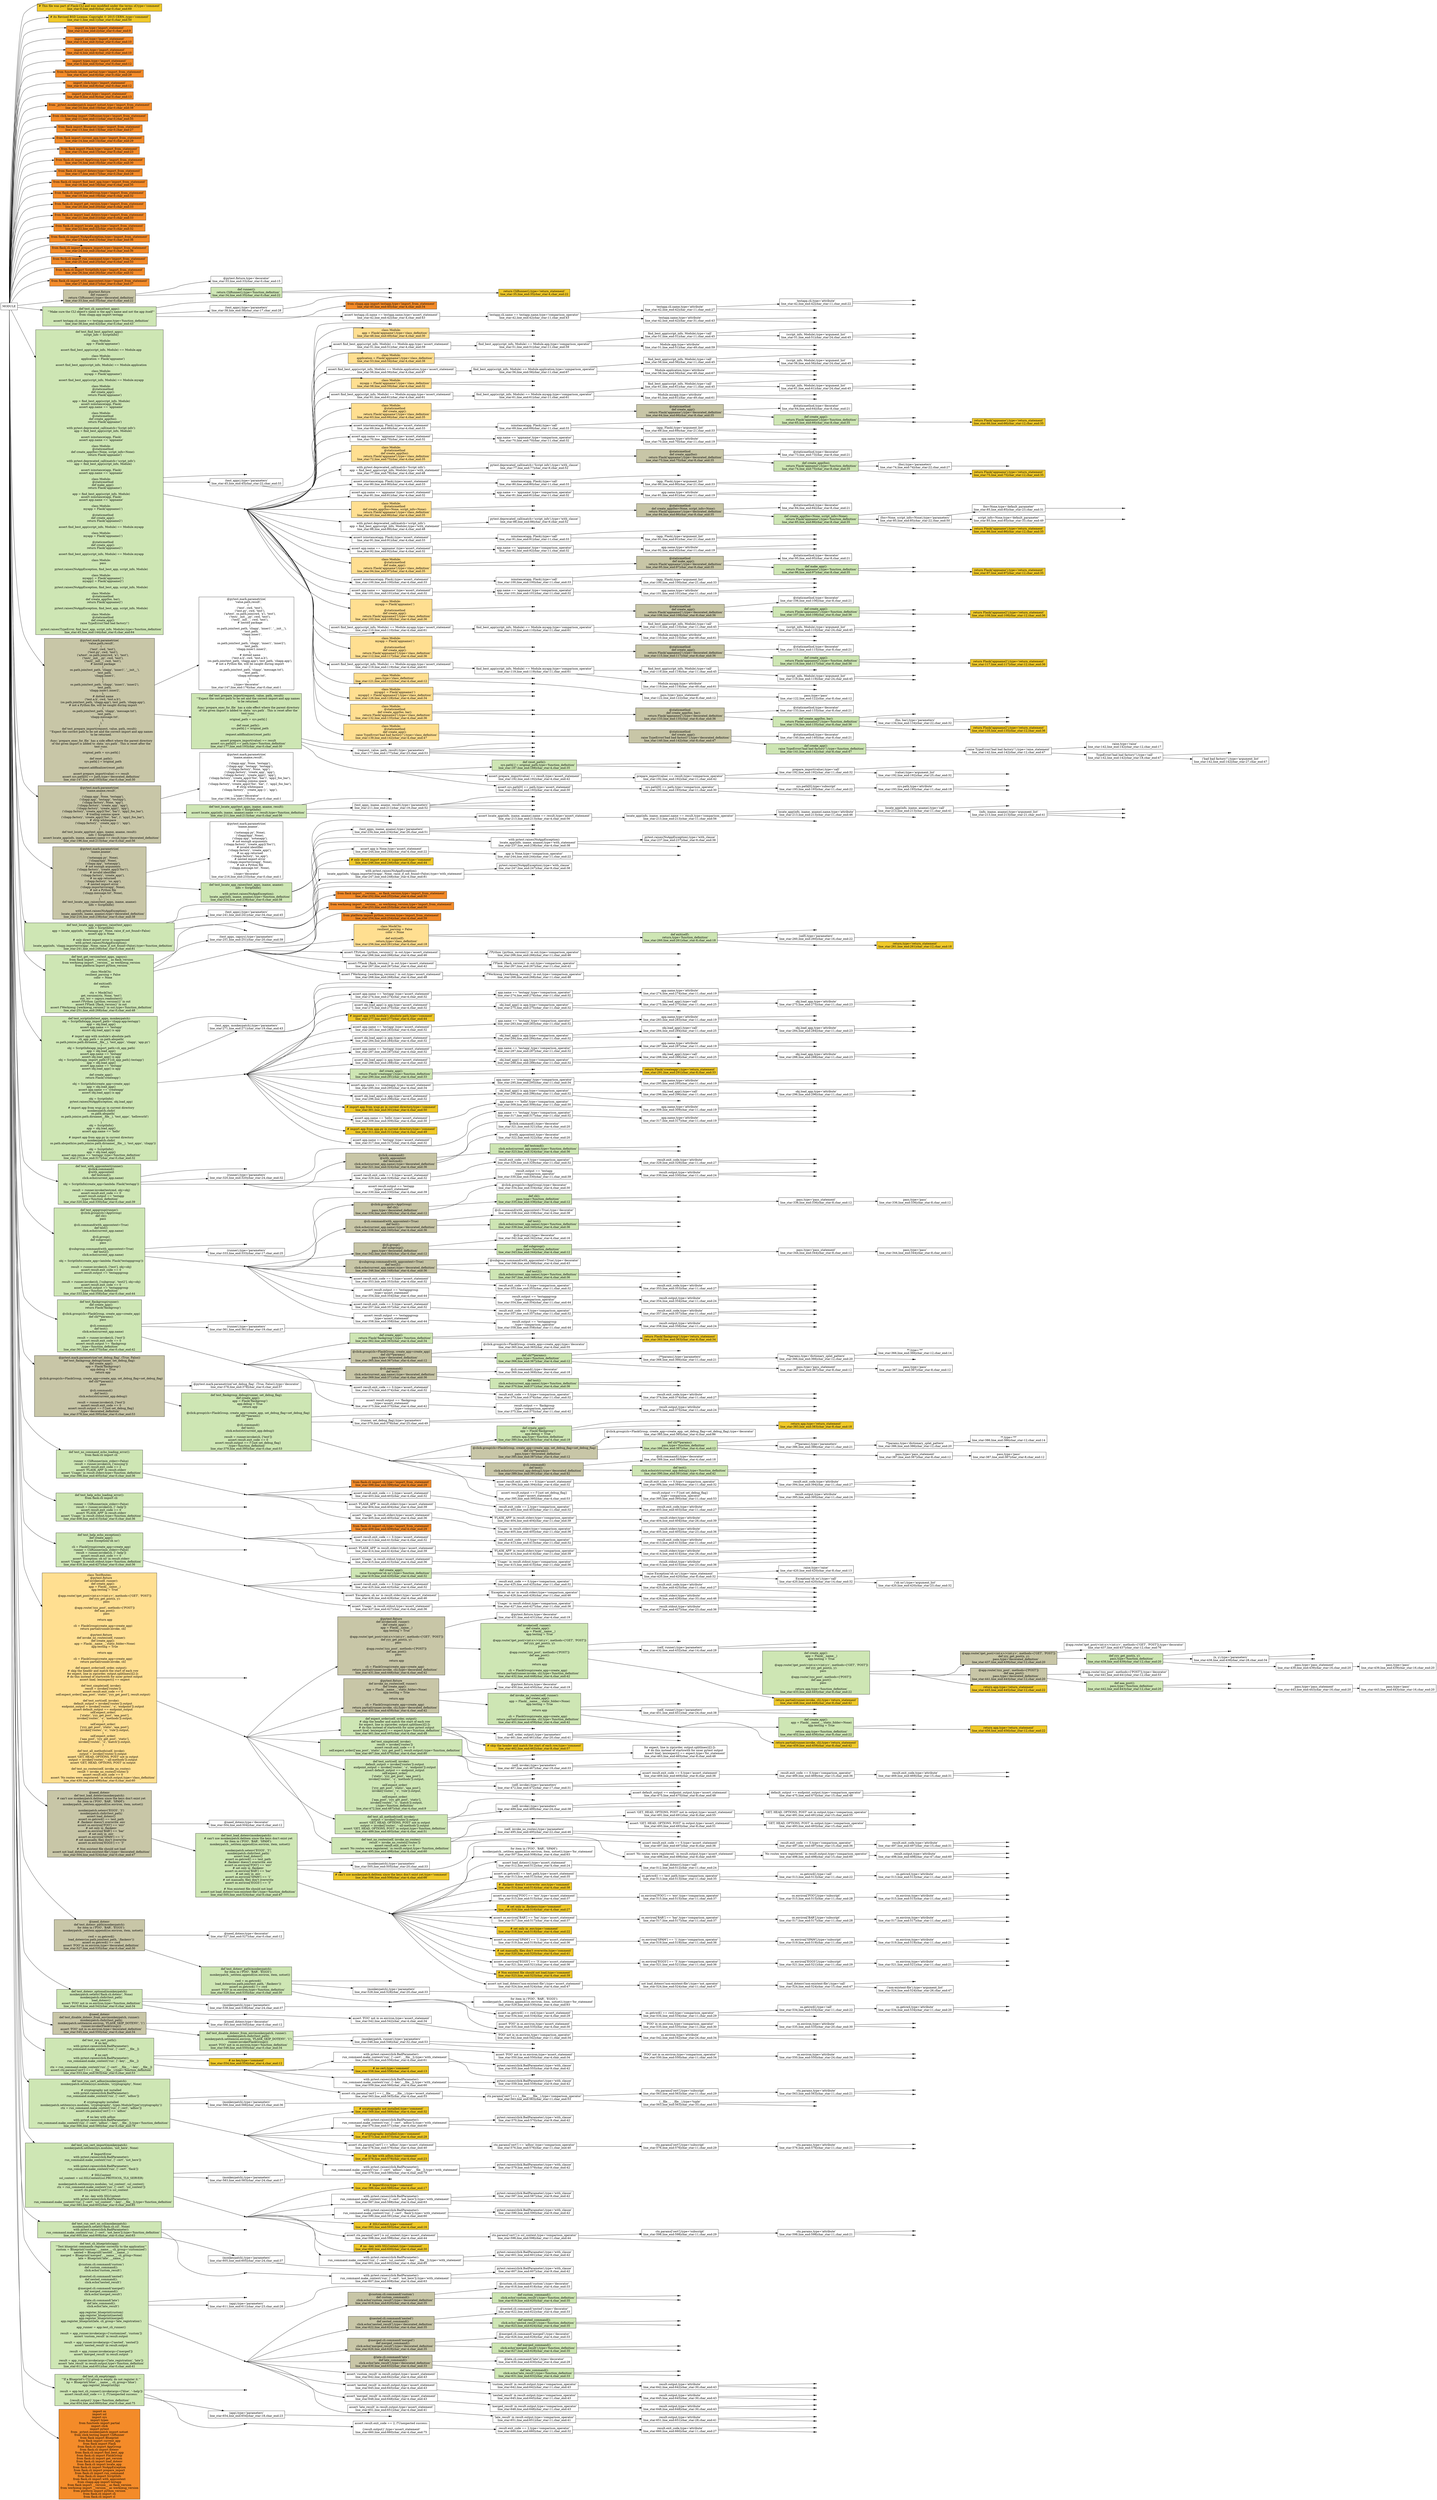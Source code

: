 digraph G{
rankdir="LR";
"MODULE"[shape="box",fillcolor="white",style=filled];
"# This file was part of Flask-CLI and was modified under the terms of,type='comment'\nline_star:0,line_end:0|char_star:0,char_end:69"[shape="box",fillcolor="#f0c929",style=filled];
"MODULE"->"# This file was part of Flask-CLI and was modified under the terms of,type='comment'\nline_star:0,line_end:0|char_star:0,char_end:69";
"# its Revised BSD License. Copyright © 2015 CERN.,type='comment'\nline_star:1,line_end:1|char_star:0,char_end:50"[shape="box",fillcolor="#f0c929",style=filled];
"MODULE"->"# its Revised BSD License. Copyright © 2015 CERN.,type='comment'\nline_star:1,line_end:1|char_star:0,char_end:50";
"import os,type='import_statement'\nline_star:2,line_end:2|char_star:0,char_end:9"[shape="box",fillcolor="#f48b29",style=filled];
"MODULE"->"import os,type='import_statement'\nline_star:2,line_end:2|char_star:0,char_end:9";
"import ssl,type='import_statement'\nline_star:3,line_end:3|char_star:0,char_end:10"[shape="box",fillcolor="#f48b29",style=filled];
"MODULE"->"import ssl,type='import_statement'\nline_star:3,line_end:3|char_star:0,char_end:10";
"import sys,type='import_statement'\nline_star:4,line_end:4|char_star:0,char_end:10"[shape="box",fillcolor="#f48b29",style=filled];
"MODULE"->"import sys,type='import_statement'\nline_star:4,line_end:4|char_star:0,char_end:10";
"import types,type='import_statement'\nline_star:5,line_end:5|char_star:0,char_end:12"[shape="box",fillcolor="#f48b29",style=filled];
"MODULE"->"import types,type='import_statement'\nline_star:5,line_end:5|char_star:0,char_end:12";
"from functools import partial,type='import_from_statement'\nline_star:6,line_end:6|char_star:0,char_end:29"[shape="box",fillcolor="#f48b29",style=filled];
"MODULE"->"from functools import partial,type='import_from_statement'\nline_star:6,line_end:6|char_star:0,char_end:29";
"import click,type='import_statement'\nline_star:8,line_end:8|char_star:0,char_end:12"[shape="box",fillcolor="#f48b29",style=filled];
"MODULE"->"import click,type='import_statement'\nline_star:8,line_end:8|char_star:0,char_end:12";
"import pytest,type='import_statement'\nline_star:9,line_end:9|char_star:0,char_end:13"[shape="box",fillcolor="#f48b29",style=filled];
"MODULE"->"import pytest,type='import_statement'\nline_star:9,line_end:9|char_star:0,char_end:13";
"from _pytest.monkeypatch import notset,type='import_from_statement'\nline_star:10,line_end:10|char_star:0,char_end:38"[shape="box",fillcolor="#f48b29",style=filled];
"MODULE"->"from _pytest.monkeypatch import notset,type='import_from_statement'\nline_star:10,line_end:10|char_star:0,char_end:38";
"from click.testing import CliRunner,type='import_from_statement'\nline_star:11,line_end:11|char_star:0,char_end:35"[shape="box",fillcolor="#f48b29",style=filled];
"MODULE"->"from click.testing import CliRunner,type='import_from_statement'\nline_star:11,line_end:11|char_star:0,char_end:35";
"from flask import Blueprint,type='import_from_statement'\nline_star:13,line_end:13|char_star:0,char_end:27"[shape="box",fillcolor="#f48b29",style=filled];
"MODULE"->"from flask import Blueprint,type='import_from_statement'\nline_star:13,line_end:13|char_star:0,char_end:27";
"from flask import current_app,type='import_from_statement'\nline_star:14,line_end:14|char_star:0,char_end:29"[shape="box",fillcolor="#f48b29",style=filled];
"MODULE"->"from flask import current_app,type='import_from_statement'\nline_star:14,line_end:14|char_star:0,char_end:29";
"from flask import Flask,type='import_from_statement'\nline_star:15,line_end:15|char_star:0,char_end:23"[shape="box",fillcolor="#f48b29",style=filled];
"MODULE"->"from flask import Flask,type='import_from_statement'\nline_star:15,line_end:15|char_star:0,char_end:23";
"from flask.cli import AppGroup,type='import_from_statement'\nline_star:16,line_end:16|char_star:0,char_end:30"[shape="box",fillcolor="#f48b29",style=filled];
"MODULE"->"from flask.cli import AppGroup,type='import_from_statement'\nline_star:16,line_end:16|char_star:0,char_end:30";
"from flask.cli import dotenv,type='import_from_statement'\nline_star:17,line_end:17|char_star:0,char_end:28"[shape="box",fillcolor="#f48b29",style=filled];
"MODULE"->"from flask.cli import dotenv,type='import_from_statement'\nline_star:17,line_end:17|char_star:0,char_end:28";
"from flask.cli import find_best_app,type='import_from_statement'\nline_star:18,line_end:18|char_star:0,char_end:35"[shape="box",fillcolor="#f48b29",style=filled];
"MODULE"->"from flask.cli import find_best_app,type='import_from_statement'\nline_star:18,line_end:18|char_star:0,char_end:35";
"from flask.cli import FlaskGroup,type='import_from_statement'\nline_star:19,line_end:19|char_star:0,char_end:32"[shape="box",fillcolor="#f48b29",style=filled];
"MODULE"->"from flask.cli import FlaskGroup,type='import_from_statement'\nline_star:19,line_end:19|char_star:0,char_end:32";
"from flask.cli import get_version,type='import_from_statement'\nline_star:20,line_end:20|char_star:0,char_end:33"[shape="box",fillcolor="#f48b29",style=filled];
"MODULE"->"from flask.cli import get_version,type='import_from_statement'\nline_star:20,line_end:20|char_star:0,char_end:33";
"from flask.cli import load_dotenv,type='import_from_statement'\nline_star:21,line_end:21|char_star:0,char_end:33"[shape="box",fillcolor="#f48b29",style=filled];
"MODULE"->"from flask.cli import load_dotenv,type='import_from_statement'\nline_star:21,line_end:21|char_star:0,char_end:33";
"from flask.cli import locate_app,type='import_from_statement'\nline_star:22,line_end:22|char_star:0,char_end:32"[shape="box",fillcolor="#f48b29",style=filled];
"MODULE"->"from flask.cli import locate_app,type='import_from_statement'\nline_star:22,line_end:22|char_star:0,char_end:32";
"from flask.cli import NoAppException,type='import_from_statement'\nline_star:23,line_end:23|char_star:0,char_end:36"[shape="box",fillcolor="#f48b29",style=filled];
"MODULE"->"from flask.cli import NoAppException,type='import_from_statement'\nline_star:23,line_end:23|char_star:0,char_end:36";
"from flask.cli import prepare_import,type='import_from_statement'\nline_star:24,line_end:24|char_star:0,char_end:36"[shape="box",fillcolor="#f48b29",style=filled];
"MODULE"->"from flask.cli import prepare_import,type='import_from_statement'\nline_star:24,line_end:24|char_star:0,char_end:36";
"from flask.cli import run_command,type='import_from_statement'\nline_star:25,line_end:25|char_star:0,char_end:33"[shape="box",fillcolor="#f48b29",style=filled];
"MODULE"->"from flask.cli import run_command,type='import_from_statement'\nline_star:25,line_end:25|char_star:0,char_end:33";
"from flask.cli import ScriptInfo,type='import_from_statement'\nline_star:26,line_end:26|char_star:0,char_end:32"[shape="box",fillcolor="#f48b29",style=filled];
"MODULE"->"from flask.cli import ScriptInfo,type='import_from_statement'\nline_star:26,line_end:26|char_star:0,char_end:32";
"from flask.cli import with_appcontext,type='import_from_statement'\nline_star:27,line_end:27|char_star:0,char_end:37"[shape="box",fillcolor="#f48b29",style=filled];
"MODULE"->"from flask.cli import with_appcontext,type='import_from_statement'\nline_star:27,line_end:27|char_star:0,char_end:37";
"@pytest.fixture\ndef runner():\n    return CliRunner(),type='decorated_definition'\nline_star:33,line_end:35|char_star:0,char_end:22"[shape="box",fillcolor="#c8c6a7",style=filled];
"MODULE"->"@pytest.fixture\ndef runner():\n    return CliRunner(),type='decorated_definition'\nline_star:33,line_end:35|char_star:0,char_end:22";
"@pytest.fixture,type='decorator'\nline_star:33,line_end:33|char_star:0,char_end:15"[shape="box",fillcolor="white",style=filled];
"@pytest.fixture\ndef runner():\n    return CliRunner(),type='decorated_definition'\nline_star:33,line_end:35|char_star:0,char_end:22"->"@pytest.fixture,type='decorator'\nline_star:33,line_end:33|char_star:0,char_end:15";
"def runner():\n    return CliRunner(),type='function_definition'\nline_star:34,line_end:35|char_star:0,char_end:22"[shape="box",fillcolor="#cee6b4",style=filled];
"@pytest.fixture\ndef runner():\n    return CliRunner(),type='decorated_definition'\nline_star:33,line_end:35|char_star:0,char_end:22"->"def runner():\n    return CliRunner(),type='function_definition'\nline_star:34,line_end:35|char_star:0,char_end:22";
"runner,type='identifier'\nline_star:34,line_end:34|char_star:4,char_end:10"[shape="point",fillcolor="#121013",style=filled];
"def runner():\n    return CliRunner(),type='function_definition'\nline_star:34,line_end:35|char_star:0,char_end:22"->"runner,type='identifier'\nline_star:34,line_end:34|char_star:4,char_end:10";
"type='INFORMATION BLOCK'\nline_star:35,line_end:35|char_star:4,char_end:22"[shape="point",fillcolor="#121013",style=filled];
"def runner():\n    return CliRunner(),type='function_definition'\nline_star:34,line_end:35|char_star:0,char_end:22"->"type='INFORMATION BLOCK'\nline_star:35,line_end:35|char_star:4,char_end:22";
"return CliRunner(),type='return_statement'\nline_star:35,line_end:35|char_star:4,char_end:22"[shape="box",fillcolor="#f0c929",style=filled];
"type='INFORMATION BLOCK'\nline_star:35,line_end:35|char_star:4,char_end:22"->"return CliRunner(),type='return_statement'\nline_star:35,line_end:35|char_star:4,char_end:22";
"def test_cli_name(test_apps):\n    '''Make sure the CLI object's name is the app's name and not the app itself'''\n    from cliapp.app import testapp\n\n    assert testapp.cli.name == testapp.name,type='function_definition'\nline_star:38,line_end:42|char_star:0,char_end:43"[shape="box",fillcolor="#cee6b4",style=filled];
"MODULE"->"def test_cli_name(test_apps):\n    '''Make sure the CLI object's name is the app's name and not the app itself'''\n    from cliapp.app import testapp\n\n    assert testapp.cli.name == testapp.name,type='function_definition'\nline_star:38,line_end:42|char_star:0,char_end:43";
"test_cli_name,type='identifier'\nline_star:38,line_end:38|char_star:4,char_end:17"[shape="point",fillcolor="#121013",style=filled];
"def test_cli_name(test_apps):\n    '''Make sure the CLI object's name is the app's name and not the app itself'''\n    from cliapp.app import testapp\n\n    assert testapp.cli.name == testapp.name,type='function_definition'\nline_star:38,line_end:42|char_star:0,char_end:43"->"test_cli_name,type='identifier'\nline_star:38,line_end:38|char_star:4,char_end:17";
"(test_apps),type='parameters'\nline_star:38,line_end:38|char_star:17,char_end:28"[shape="box",fillcolor="white",style=filled];
"def test_cli_name(test_apps):\n    '''Make sure the CLI object's name is the app's name and not the app itself'''\n    from cliapp.app import testapp\n\n    assert testapp.cli.name == testapp.name,type='function_definition'\nline_star:38,line_end:42|char_star:0,char_end:43"->"(test_apps),type='parameters'\nline_star:38,line_end:38|char_star:17,char_end:28";
"test_apps,type='identifier'\nline_star:38,line_end:38|char_star:18,char_end:27"[shape="point",fillcolor="#121013",style=filled];
"(test_apps),type='parameters'\nline_star:38,line_end:38|char_star:17,char_end:28"->"test_apps,type='identifier'\nline_star:38,line_end:38|char_star:18,char_end:27";
"type='INFORMATION BLOCK'\nline_star:39,line_end:42|char_star:4,char_end:43"[shape="point",fillcolor="#121013",style=filled];
"def test_cli_name(test_apps):\n    '''Make sure the CLI object's name is the app's name and not the app itself'''\n    from cliapp.app import testapp\n\n    assert testapp.cli.name == testapp.name,type='function_definition'\nline_star:38,line_end:42|char_star:0,char_end:43"->"type='INFORMATION BLOCK'\nline_star:39,line_end:42|char_star:4,char_end:43";
"from cliapp.app import testapp,type='import_from_statement'\nline_star:40,line_end:40|char_star:4,char_end:34"[shape="box",fillcolor="#f48b29",style=filled];
"type='INFORMATION BLOCK'\nline_star:39,line_end:42|char_star:4,char_end:43"->"from cliapp.app import testapp,type='import_from_statement'\nline_star:40,line_end:40|char_star:4,char_end:34";
"assert testapp.cli.name == testapp.name,type='assert_statement'\nline_star:42,line_end:42|char_star:4,char_end:43"[shape="box",fillcolor="white",style=filled];
"type='INFORMATION BLOCK'\nline_star:39,line_end:42|char_star:4,char_end:43"->"assert testapp.cli.name == testapp.name,type='assert_statement'\nline_star:42,line_end:42|char_star:4,char_end:43";
"testapp.cli.name == testapp.name,type='comparison_operator'\nline_star:42,line_end:42|char_star:11,char_end:43"[shape="box",fillcolor="white",style=filled];
"assert testapp.cli.name == testapp.name,type='assert_statement'\nline_star:42,line_end:42|char_star:4,char_end:43"->"testapp.cli.name == testapp.name,type='comparison_operator'\nline_star:42,line_end:42|char_star:11,char_end:43";
"testapp.cli.name,type='attribute'\nline_star:42,line_end:42|char_star:11,char_end:27"[shape="box",fillcolor="white",style=filled];
"testapp.cli.name == testapp.name,type='comparison_operator'\nline_star:42,line_end:42|char_star:11,char_end:43"->"testapp.cli.name,type='attribute'\nline_star:42,line_end:42|char_star:11,char_end:27";
"testapp.cli,type='attribute'\nline_star:42,line_end:42|char_star:11,char_end:22"[shape="box",fillcolor="white",style=filled];
"testapp.cli.name,type='attribute'\nline_star:42,line_end:42|char_star:11,char_end:27"->"testapp.cli,type='attribute'\nline_star:42,line_end:42|char_star:11,char_end:22";
"testapp,type='identifier'\nline_star:42,line_end:42|char_star:11,char_end:18"[shape="point",fillcolor="#121013",style=filled];
"testapp.cli,type='attribute'\nline_star:42,line_end:42|char_star:11,char_end:22"->"testapp,type='identifier'\nline_star:42,line_end:42|char_star:11,char_end:18";
"cli,type='identifier'\nline_star:42,line_end:42|char_star:19,char_end:22"[shape="point",fillcolor="#121013",style=filled];
"testapp.cli,type='attribute'\nline_star:42,line_end:42|char_star:11,char_end:22"->"cli,type='identifier'\nline_star:42,line_end:42|char_star:19,char_end:22";
"name,type='identifier'\nline_star:42,line_end:42|char_star:23,char_end:27"[shape="point",fillcolor="#121013",style=filled];
"testapp.cli.name,type='attribute'\nline_star:42,line_end:42|char_star:11,char_end:27"->"name,type='identifier'\nline_star:42,line_end:42|char_star:23,char_end:27";
"testapp.name,type='attribute'\nline_star:42,line_end:42|char_star:31,char_end:43"[shape="box",fillcolor="white",style=filled];
"testapp.cli.name == testapp.name,type='comparison_operator'\nline_star:42,line_end:42|char_star:11,char_end:43"->"testapp.name,type='attribute'\nline_star:42,line_end:42|char_star:31,char_end:43";
"testapp,type='identifier'\nline_star:42,line_end:42|char_star:31,char_end:38"[shape="point",fillcolor="#121013",style=filled];
"testapp.name,type='attribute'\nline_star:42,line_end:42|char_star:31,char_end:43"->"testapp,type='identifier'\nline_star:42,line_end:42|char_star:31,char_end:38";
"name,type='identifier'\nline_star:42,line_end:42|char_star:39,char_end:43"[shape="point",fillcolor="#121013",style=filled];
"testapp.name,type='attribute'\nline_star:42,line_end:42|char_star:31,char_end:43"->"name,type='identifier'\nline_star:42,line_end:42|char_star:39,char_end:43";
"def test_find_best_app(test_apps):\n    script_info = ScriptInfo()\n\n    class Module:\n        app = Flask('appname')\n\n    assert find_best_app(script_info, Module) == Module.app\n\n    class Module:\n        application = Flask('appname')\n\n    assert find_best_app(script_info, Module) == Module.application\n\n    class Module:\n        myapp = Flask('appname')\n\n    assert find_best_app(script_info, Module) == Module.myapp\n\n    class Module:\n        @staticmethod\n        def create_app():\n            return Flask('appname')\n\n    app = find_best_app(script_info, Module)\n    assert isinstance(app, Flask)\n    assert app.name == 'appname'\n\n    class Module:\n        @staticmethod\n        def create_app(foo):\n            return Flask('appname')\n\n    with pytest.deprecated_call(match='Script info'):\n        app = find_best_app(script_info, Module)\n\n    assert isinstance(app, Flask)\n    assert app.name == 'appname'\n\n    class Module:\n        @staticmethod\n        def create_app(foo=None, script_info=None):\n            return Flask('appname')\n\n    with pytest.deprecated_call(match='script_info'):\n        app = find_best_app(script_info, Module)\n\n    assert isinstance(app, Flask)\n    assert app.name == 'appname'\n\n    class Module:\n        @staticmethod\n        def make_app():\n            return Flask('appname')\n\n    app = find_best_app(script_info, Module)\n    assert isinstance(app, Flask)\n    assert app.name == 'appname'\n\n    class Module:\n        myapp = Flask('appname1')\n\n        @staticmethod\n        def create_app():\n            return Flask('appname2')\n\n    assert find_best_app(script_info, Module) == Module.myapp\n\n    class Module:\n        myapp = Flask('appname1')\n\n        @staticmethod\n        def create_app():\n            return Flask('appname2')\n\n    assert find_best_app(script_info, Module) == Module.myapp\n\n    class Module:\n        pass\n\n    pytest.raises(NoAppException, find_best_app, script_info, Module)\n\n    class Module:\n        myapp1 = Flask('appname1')\n        myapp2 = Flask('appname2')\n\n    pytest.raises(NoAppException, find_best_app, script_info, Module)\n\n    class Module:\n        @staticmethod\n        def create_app(foo, bar):\n            return Flask('appname2')\n\n    pytest.raises(NoAppException, find_best_app, script_info, Module)\n\n    class Module:\n        @staticmethod\n        def create_app():\n            raise TypeError('bad bad factory!')\n\n    pytest.raises(TypeError, find_best_app, script_info, Module),type='function_definition'\nline_star:45,line_end:144|char_star:0,char_end:64"[shape="box",fillcolor="#cee6b4",style=filled];
"MODULE"->"def test_find_best_app(test_apps):\n    script_info = ScriptInfo()\n\n    class Module:\n        app = Flask('appname')\n\n    assert find_best_app(script_info, Module) == Module.app\n\n    class Module:\n        application = Flask('appname')\n\n    assert find_best_app(script_info, Module) == Module.application\n\n    class Module:\n        myapp = Flask('appname')\n\n    assert find_best_app(script_info, Module) == Module.myapp\n\n    class Module:\n        @staticmethod\n        def create_app():\n            return Flask('appname')\n\n    app = find_best_app(script_info, Module)\n    assert isinstance(app, Flask)\n    assert app.name == 'appname'\n\n    class Module:\n        @staticmethod\n        def create_app(foo):\n            return Flask('appname')\n\n    with pytest.deprecated_call(match='Script info'):\n        app = find_best_app(script_info, Module)\n\n    assert isinstance(app, Flask)\n    assert app.name == 'appname'\n\n    class Module:\n        @staticmethod\n        def create_app(foo=None, script_info=None):\n            return Flask('appname')\n\n    with pytest.deprecated_call(match='script_info'):\n        app = find_best_app(script_info, Module)\n\n    assert isinstance(app, Flask)\n    assert app.name == 'appname'\n\n    class Module:\n        @staticmethod\n        def make_app():\n            return Flask('appname')\n\n    app = find_best_app(script_info, Module)\n    assert isinstance(app, Flask)\n    assert app.name == 'appname'\n\n    class Module:\n        myapp = Flask('appname1')\n\n        @staticmethod\n        def create_app():\n            return Flask('appname2')\n\n    assert find_best_app(script_info, Module) == Module.myapp\n\n    class Module:\n        myapp = Flask('appname1')\n\n        @staticmethod\n        def create_app():\n            return Flask('appname2')\n\n    assert find_best_app(script_info, Module) == Module.myapp\n\n    class Module:\n        pass\n\n    pytest.raises(NoAppException, find_best_app, script_info, Module)\n\n    class Module:\n        myapp1 = Flask('appname1')\n        myapp2 = Flask('appname2')\n\n    pytest.raises(NoAppException, find_best_app, script_info, Module)\n\n    class Module:\n        @staticmethod\n        def create_app(foo, bar):\n            return Flask('appname2')\n\n    pytest.raises(NoAppException, find_best_app, script_info, Module)\n\n    class Module:\n        @staticmethod\n        def create_app():\n            raise TypeError('bad bad factory!')\n\n    pytest.raises(TypeError, find_best_app, script_info, Module),type='function_definition'\nline_star:45,line_end:144|char_star:0,char_end:64";
"test_find_best_app,type='identifier'\nline_star:45,line_end:45|char_star:4,char_end:22"[shape="point",fillcolor="#121013",style=filled];
"def test_find_best_app(test_apps):\n    script_info = ScriptInfo()\n\n    class Module:\n        app = Flask('appname')\n\n    assert find_best_app(script_info, Module) == Module.app\n\n    class Module:\n        application = Flask('appname')\n\n    assert find_best_app(script_info, Module) == Module.application\n\n    class Module:\n        myapp = Flask('appname')\n\n    assert find_best_app(script_info, Module) == Module.myapp\n\n    class Module:\n        @staticmethod\n        def create_app():\n            return Flask('appname')\n\n    app = find_best_app(script_info, Module)\n    assert isinstance(app, Flask)\n    assert app.name == 'appname'\n\n    class Module:\n        @staticmethod\n        def create_app(foo):\n            return Flask('appname')\n\n    with pytest.deprecated_call(match='Script info'):\n        app = find_best_app(script_info, Module)\n\n    assert isinstance(app, Flask)\n    assert app.name == 'appname'\n\n    class Module:\n        @staticmethod\n        def create_app(foo=None, script_info=None):\n            return Flask('appname')\n\n    with pytest.deprecated_call(match='script_info'):\n        app = find_best_app(script_info, Module)\n\n    assert isinstance(app, Flask)\n    assert app.name == 'appname'\n\n    class Module:\n        @staticmethod\n        def make_app():\n            return Flask('appname')\n\n    app = find_best_app(script_info, Module)\n    assert isinstance(app, Flask)\n    assert app.name == 'appname'\n\n    class Module:\n        myapp = Flask('appname1')\n\n        @staticmethod\n        def create_app():\n            return Flask('appname2')\n\n    assert find_best_app(script_info, Module) == Module.myapp\n\n    class Module:\n        myapp = Flask('appname1')\n\n        @staticmethod\n        def create_app():\n            return Flask('appname2')\n\n    assert find_best_app(script_info, Module) == Module.myapp\n\n    class Module:\n        pass\n\n    pytest.raises(NoAppException, find_best_app, script_info, Module)\n\n    class Module:\n        myapp1 = Flask('appname1')\n        myapp2 = Flask('appname2')\n\n    pytest.raises(NoAppException, find_best_app, script_info, Module)\n\n    class Module:\n        @staticmethod\n        def create_app(foo, bar):\n            return Flask('appname2')\n\n    pytest.raises(NoAppException, find_best_app, script_info, Module)\n\n    class Module:\n        @staticmethod\n        def create_app():\n            raise TypeError('bad bad factory!')\n\n    pytest.raises(TypeError, find_best_app, script_info, Module),type='function_definition'\nline_star:45,line_end:144|char_star:0,char_end:64"->"test_find_best_app,type='identifier'\nline_star:45,line_end:45|char_star:4,char_end:22";
"(test_apps),type='parameters'\nline_star:45,line_end:45|char_star:22,char_end:33"[shape="box",fillcolor="white",style=filled];
"def test_find_best_app(test_apps):\n    script_info = ScriptInfo()\n\n    class Module:\n        app = Flask('appname')\n\n    assert find_best_app(script_info, Module) == Module.app\n\n    class Module:\n        application = Flask('appname')\n\n    assert find_best_app(script_info, Module) == Module.application\n\n    class Module:\n        myapp = Flask('appname')\n\n    assert find_best_app(script_info, Module) == Module.myapp\n\n    class Module:\n        @staticmethod\n        def create_app():\n            return Flask('appname')\n\n    app = find_best_app(script_info, Module)\n    assert isinstance(app, Flask)\n    assert app.name == 'appname'\n\n    class Module:\n        @staticmethod\n        def create_app(foo):\n            return Flask('appname')\n\n    with pytest.deprecated_call(match='Script info'):\n        app = find_best_app(script_info, Module)\n\n    assert isinstance(app, Flask)\n    assert app.name == 'appname'\n\n    class Module:\n        @staticmethod\n        def create_app(foo=None, script_info=None):\n            return Flask('appname')\n\n    with pytest.deprecated_call(match='script_info'):\n        app = find_best_app(script_info, Module)\n\n    assert isinstance(app, Flask)\n    assert app.name == 'appname'\n\n    class Module:\n        @staticmethod\n        def make_app():\n            return Flask('appname')\n\n    app = find_best_app(script_info, Module)\n    assert isinstance(app, Flask)\n    assert app.name == 'appname'\n\n    class Module:\n        myapp = Flask('appname1')\n\n        @staticmethod\n        def create_app():\n            return Flask('appname2')\n\n    assert find_best_app(script_info, Module) == Module.myapp\n\n    class Module:\n        myapp = Flask('appname1')\n\n        @staticmethod\n        def create_app():\n            return Flask('appname2')\n\n    assert find_best_app(script_info, Module) == Module.myapp\n\n    class Module:\n        pass\n\n    pytest.raises(NoAppException, find_best_app, script_info, Module)\n\n    class Module:\n        myapp1 = Flask('appname1')\n        myapp2 = Flask('appname2')\n\n    pytest.raises(NoAppException, find_best_app, script_info, Module)\n\n    class Module:\n        @staticmethod\n        def create_app(foo, bar):\n            return Flask('appname2')\n\n    pytest.raises(NoAppException, find_best_app, script_info, Module)\n\n    class Module:\n        @staticmethod\n        def create_app():\n            raise TypeError('bad bad factory!')\n\n    pytest.raises(TypeError, find_best_app, script_info, Module),type='function_definition'\nline_star:45,line_end:144|char_star:0,char_end:64"->"(test_apps),type='parameters'\nline_star:45,line_end:45|char_star:22,char_end:33";
"test_apps,type='identifier'\nline_star:45,line_end:45|char_star:23,char_end:32"[shape="point",fillcolor="#121013",style=filled];
"(test_apps),type='parameters'\nline_star:45,line_end:45|char_star:22,char_end:33"->"test_apps,type='identifier'\nline_star:45,line_end:45|char_star:23,char_end:32";
"type='INFORMATION BLOCK'\nline_star:46,line_end:144|char_star:4,char_end:64"[shape="point",fillcolor="#121013",style=filled];
"def test_find_best_app(test_apps):\n    script_info = ScriptInfo()\n\n    class Module:\n        app = Flask('appname')\n\n    assert find_best_app(script_info, Module) == Module.app\n\n    class Module:\n        application = Flask('appname')\n\n    assert find_best_app(script_info, Module) == Module.application\n\n    class Module:\n        myapp = Flask('appname')\n\n    assert find_best_app(script_info, Module) == Module.myapp\n\n    class Module:\n        @staticmethod\n        def create_app():\n            return Flask('appname')\n\n    app = find_best_app(script_info, Module)\n    assert isinstance(app, Flask)\n    assert app.name == 'appname'\n\n    class Module:\n        @staticmethod\n        def create_app(foo):\n            return Flask('appname')\n\n    with pytest.deprecated_call(match='Script info'):\n        app = find_best_app(script_info, Module)\n\n    assert isinstance(app, Flask)\n    assert app.name == 'appname'\n\n    class Module:\n        @staticmethod\n        def create_app(foo=None, script_info=None):\n            return Flask('appname')\n\n    with pytest.deprecated_call(match='script_info'):\n        app = find_best_app(script_info, Module)\n\n    assert isinstance(app, Flask)\n    assert app.name == 'appname'\n\n    class Module:\n        @staticmethod\n        def make_app():\n            return Flask('appname')\n\n    app = find_best_app(script_info, Module)\n    assert isinstance(app, Flask)\n    assert app.name == 'appname'\n\n    class Module:\n        myapp = Flask('appname1')\n\n        @staticmethod\n        def create_app():\n            return Flask('appname2')\n\n    assert find_best_app(script_info, Module) == Module.myapp\n\n    class Module:\n        myapp = Flask('appname1')\n\n        @staticmethod\n        def create_app():\n            return Flask('appname2')\n\n    assert find_best_app(script_info, Module) == Module.myapp\n\n    class Module:\n        pass\n\n    pytest.raises(NoAppException, find_best_app, script_info, Module)\n\n    class Module:\n        myapp1 = Flask('appname1')\n        myapp2 = Flask('appname2')\n\n    pytest.raises(NoAppException, find_best_app, script_info, Module)\n\n    class Module:\n        @staticmethod\n        def create_app(foo, bar):\n            return Flask('appname2')\n\n    pytest.raises(NoAppException, find_best_app, script_info, Module)\n\n    class Module:\n        @staticmethod\n        def create_app():\n            raise TypeError('bad bad factory!')\n\n    pytest.raises(TypeError, find_best_app, script_info, Module),type='function_definition'\nline_star:45,line_end:144|char_star:0,char_end:64"->"type='INFORMATION BLOCK'\nline_star:46,line_end:144|char_star:4,char_end:64";
"class Module:\n        app = Flask('appname'),type='class_definition'\nline_star:48,line_end:49|char_star:4,char_end:30"[shape="box",fillcolor="#ffdf91",style=filled];
"type='INFORMATION BLOCK'\nline_star:46,line_end:144|char_star:4,char_end:64"->"class Module:\n        app = Flask('appname'),type='class_definition'\nline_star:48,line_end:49|char_star:4,char_end:30";
"Module,type='identifier'\nline_star:48,line_end:48|char_star:10,char_end:16"[shape="point",fillcolor="#121013",style=filled];
"class Module:\n        app = Flask('appname'),type='class_definition'\nline_star:48,line_end:49|char_star:4,char_end:30"->"Module,type='identifier'\nline_star:48,line_end:48|char_star:10,char_end:16";
"type='INFORMATION BLOCK'\nline_star:49,line_end:49|char_star:8,char_end:30"[shape="point",fillcolor="#121013",style=filled];
"class Module:\n        app = Flask('appname'),type='class_definition'\nline_star:48,line_end:49|char_star:4,char_end:30"->"type='INFORMATION BLOCK'\nline_star:49,line_end:49|char_star:8,char_end:30";
"assert find_best_app(script_info, Module) == Module.app,type='assert_statement'\nline_star:51,line_end:51|char_star:4,char_end:59"[shape="box",fillcolor="white",style=filled];
"type='INFORMATION BLOCK'\nline_star:46,line_end:144|char_star:4,char_end:64"->"assert find_best_app(script_info, Module) == Module.app,type='assert_statement'\nline_star:51,line_end:51|char_star:4,char_end:59";
"find_best_app(script_info, Module) == Module.app,type='comparison_operator'\nline_star:51,line_end:51|char_star:11,char_end:59"[shape="box",fillcolor="white",style=filled];
"assert find_best_app(script_info, Module) == Module.app,type='assert_statement'\nline_star:51,line_end:51|char_star:4,char_end:59"->"find_best_app(script_info, Module) == Module.app,type='comparison_operator'\nline_star:51,line_end:51|char_star:11,char_end:59";
"find_best_app(script_info, Module),type='call'\nline_star:51,line_end:51|char_star:11,char_end:45"[shape="box",fillcolor="white",style=filled];
"find_best_app(script_info, Module) == Module.app,type='comparison_operator'\nline_star:51,line_end:51|char_star:11,char_end:59"->"find_best_app(script_info, Module),type='call'\nline_star:51,line_end:51|char_star:11,char_end:45";
"find_best_app,type='identifier'\nline_star:51,line_end:51|char_star:11,char_end:24"[shape="point",fillcolor="#121013",style=filled];
"find_best_app(script_info, Module),type='call'\nline_star:51,line_end:51|char_star:11,char_end:45"->"find_best_app,type='identifier'\nline_star:51,line_end:51|char_star:11,char_end:24";
"(script_info, Module),type='argument_list'\nline_star:51,line_end:51|char_star:24,char_end:45"[shape="box",fillcolor="white",style=filled];
"find_best_app(script_info, Module),type='call'\nline_star:51,line_end:51|char_star:11,char_end:45"->"(script_info, Module),type='argument_list'\nline_star:51,line_end:51|char_star:24,char_end:45";
"script_info,type='identifier'\nline_star:51,line_end:51|char_star:25,char_end:36"[shape="point",fillcolor="#121013",style=filled];
"(script_info, Module),type='argument_list'\nline_star:51,line_end:51|char_star:24,char_end:45"->"script_info,type='identifier'\nline_star:51,line_end:51|char_star:25,char_end:36";
"Module,type='identifier'\nline_star:51,line_end:51|char_star:38,char_end:44"[shape="point",fillcolor="#121013",style=filled];
"(script_info, Module),type='argument_list'\nline_star:51,line_end:51|char_star:24,char_end:45"->"Module,type='identifier'\nline_star:51,line_end:51|char_star:38,char_end:44";
"Module.app,type='attribute'\nline_star:51,line_end:51|char_star:49,char_end:59"[shape="box",fillcolor="white",style=filled];
"find_best_app(script_info, Module) == Module.app,type='comparison_operator'\nline_star:51,line_end:51|char_star:11,char_end:59"->"Module.app,type='attribute'\nline_star:51,line_end:51|char_star:49,char_end:59";
"Module,type='identifier'\nline_star:51,line_end:51|char_star:49,char_end:55"[shape="point",fillcolor="#121013",style=filled];
"Module.app,type='attribute'\nline_star:51,line_end:51|char_star:49,char_end:59"->"Module,type='identifier'\nline_star:51,line_end:51|char_star:49,char_end:55";
"app,type='identifier'\nline_star:51,line_end:51|char_star:56,char_end:59"[shape="point",fillcolor="#121013",style=filled];
"Module.app,type='attribute'\nline_star:51,line_end:51|char_star:49,char_end:59"->"app,type='identifier'\nline_star:51,line_end:51|char_star:56,char_end:59";
"class Module:\n        application = Flask('appname'),type='class_definition'\nline_star:53,line_end:54|char_star:4,char_end:38"[shape="box",fillcolor="#ffdf91",style=filled];
"type='INFORMATION BLOCK'\nline_star:46,line_end:144|char_star:4,char_end:64"->"class Module:\n        application = Flask('appname'),type='class_definition'\nline_star:53,line_end:54|char_star:4,char_end:38";
"Module,type='identifier'\nline_star:53,line_end:53|char_star:10,char_end:16"[shape="point",fillcolor="#121013",style=filled];
"class Module:\n        application = Flask('appname'),type='class_definition'\nline_star:53,line_end:54|char_star:4,char_end:38"->"Module,type='identifier'\nline_star:53,line_end:53|char_star:10,char_end:16";
"type='INFORMATION BLOCK'\nline_star:54,line_end:54|char_star:8,char_end:38"[shape="point",fillcolor="#121013",style=filled];
"class Module:\n        application = Flask('appname'),type='class_definition'\nline_star:53,line_end:54|char_star:4,char_end:38"->"type='INFORMATION BLOCK'\nline_star:54,line_end:54|char_star:8,char_end:38";
"assert find_best_app(script_info, Module) == Module.application,type='assert_statement'\nline_star:56,line_end:56|char_star:4,char_end:67"[shape="box",fillcolor="white",style=filled];
"type='INFORMATION BLOCK'\nline_star:46,line_end:144|char_star:4,char_end:64"->"assert find_best_app(script_info, Module) == Module.application,type='assert_statement'\nline_star:56,line_end:56|char_star:4,char_end:67";
"find_best_app(script_info, Module) == Module.application,type='comparison_operator'\nline_star:56,line_end:56|char_star:11,char_end:67"[shape="box",fillcolor="white",style=filled];
"assert find_best_app(script_info, Module) == Module.application,type='assert_statement'\nline_star:56,line_end:56|char_star:4,char_end:67"->"find_best_app(script_info, Module) == Module.application,type='comparison_operator'\nline_star:56,line_end:56|char_star:11,char_end:67";
"find_best_app(script_info, Module),type='call'\nline_star:56,line_end:56|char_star:11,char_end:45"[shape="box",fillcolor="white",style=filled];
"find_best_app(script_info, Module) == Module.application,type='comparison_operator'\nline_star:56,line_end:56|char_star:11,char_end:67"->"find_best_app(script_info, Module),type='call'\nline_star:56,line_end:56|char_star:11,char_end:45";
"find_best_app,type='identifier'\nline_star:56,line_end:56|char_star:11,char_end:24"[shape="point",fillcolor="#121013",style=filled];
"find_best_app(script_info, Module),type='call'\nline_star:56,line_end:56|char_star:11,char_end:45"->"find_best_app,type='identifier'\nline_star:56,line_end:56|char_star:11,char_end:24";
"(script_info, Module),type='argument_list'\nline_star:56,line_end:56|char_star:24,char_end:45"[shape="box",fillcolor="white",style=filled];
"find_best_app(script_info, Module),type='call'\nline_star:56,line_end:56|char_star:11,char_end:45"->"(script_info, Module),type='argument_list'\nline_star:56,line_end:56|char_star:24,char_end:45";
"script_info,type='identifier'\nline_star:56,line_end:56|char_star:25,char_end:36"[shape="point",fillcolor="#121013",style=filled];
"(script_info, Module),type='argument_list'\nline_star:56,line_end:56|char_star:24,char_end:45"->"script_info,type='identifier'\nline_star:56,line_end:56|char_star:25,char_end:36";
"Module,type='identifier'\nline_star:56,line_end:56|char_star:38,char_end:44"[shape="point",fillcolor="#121013",style=filled];
"(script_info, Module),type='argument_list'\nline_star:56,line_end:56|char_star:24,char_end:45"->"Module,type='identifier'\nline_star:56,line_end:56|char_star:38,char_end:44";
"Module.application,type='attribute'\nline_star:56,line_end:56|char_star:49,char_end:67"[shape="box",fillcolor="white",style=filled];
"find_best_app(script_info, Module) == Module.application,type='comparison_operator'\nline_star:56,line_end:56|char_star:11,char_end:67"->"Module.application,type='attribute'\nline_star:56,line_end:56|char_star:49,char_end:67";
"Module,type='identifier'\nline_star:56,line_end:56|char_star:49,char_end:55"[shape="point",fillcolor="#121013",style=filled];
"Module.application,type='attribute'\nline_star:56,line_end:56|char_star:49,char_end:67"->"Module,type='identifier'\nline_star:56,line_end:56|char_star:49,char_end:55";
"application,type='identifier'\nline_star:56,line_end:56|char_star:56,char_end:67"[shape="point",fillcolor="#121013",style=filled];
"Module.application,type='attribute'\nline_star:56,line_end:56|char_star:49,char_end:67"->"application,type='identifier'\nline_star:56,line_end:56|char_star:56,char_end:67";
"class Module:\n        myapp = Flask('appname'),type='class_definition'\nline_star:58,line_end:59|char_star:4,char_end:32"[shape="box",fillcolor="#ffdf91",style=filled];
"type='INFORMATION BLOCK'\nline_star:46,line_end:144|char_star:4,char_end:64"->"class Module:\n        myapp = Flask('appname'),type='class_definition'\nline_star:58,line_end:59|char_star:4,char_end:32";
"Module,type='identifier'\nline_star:58,line_end:58|char_star:10,char_end:16"[shape="point",fillcolor="#121013",style=filled];
"class Module:\n        myapp = Flask('appname'),type='class_definition'\nline_star:58,line_end:59|char_star:4,char_end:32"->"Module,type='identifier'\nline_star:58,line_end:58|char_star:10,char_end:16";
"type='INFORMATION BLOCK'\nline_star:59,line_end:59|char_star:8,char_end:32"[shape="point",fillcolor="#121013",style=filled];
"class Module:\n        myapp = Flask('appname'),type='class_definition'\nline_star:58,line_end:59|char_star:4,char_end:32"->"type='INFORMATION BLOCK'\nline_star:59,line_end:59|char_star:8,char_end:32";
"assert find_best_app(script_info, Module) == Module.myapp,type='assert_statement'\nline_star:61,line_end:61|char_star:4,char_end:61"[shape="box",fillcolor="white",style=filled];
"type='INFORMATION BLOCK'\nline_star:46,line_end:144|char_star:4,char_end:64"->"assert find_best_app(script_info, Module) == Module.myapp,type='assert_statement'\nline_star:61,line_end:61|char_star:4,char_end:61";
"find_best_app(script_info, Module) == Module.myapp,type='comparison_operator'\nline_star:61,line_end:61|char_star:11,char_end:61"[shape="box",fillcolor="white",style=filled];
"assert find_best_app(script_info, Module) == Module.myapp,type='assert_statement'\nline_star:61,line_end:61|char_star:4,char_end:61"->"find_best_app(script_info, Module) == Module.myapp,type='comparison_operator'\nline_star:61,line_end:61|char_star:11,char_end:61";
"find_best_app(script_info, Module),type='call'\nline_star:61,line_end:61|char_star:11,char_end:45"[shape="box",fillcolor="white",style=filled];
"find_best_app(script_info, Module) == Module.myapp,type='comparison_operator'\nline_star:61,line_end:61|char_star:11,char_end:61"->"find_best_app(script_info, Module),type='call'\nline_star:61,line_end:61|char_star:11,char_end:45";
"find_best_app,type='identifier'\nline_star:61,line_end:61|char_star:11,char_end:24"[shape="point",fillcolor="#121013",style=filled];
"find_best_app(script_info, Module),type='call'\nline_star:61,line_end:61|char_star:11,char_end:45"->"find_best_app,type='identifier'\nline_star:61,line_end:61|char_star:11,char_end:24";
"(script_info, Module),type='argument_list'\nline_star:61,line_end:61|char_star:24,char_end:45"[shape="box",fillcolor="white",style=filled];
"find_best_app(script_info, Module),type='call'\nline_star:61,line_end:61|char_star:11,char_end:45"->"(script_info, Module),type='argument_list'\nline_star:61,line_end:61|char_star:24,char_end:45";
"script_info,type='identifier'\nline_star:61,line_end:61|char_star:25,char_end:36"[shape="point",fillcolor="#121013",style=filled];
"(script_info, Module),type='argument_list'\nline_star:61,line_end:61|char_star:24,char_end:45"->"script_info,type='identifier'\nline_star:61,line_end:61|char_star:25,char_end:36";
"Module,type='identifier'\nline_star:61,line_end:61|char_star:38,char_end:44"[shape="point",fillcolor="#121013",style=filled];
"(script_info, Module),type='argument_list'\nline_star:61,line_end:61|char_star:24,char_end:45"->"Module,type='identifier'\nline_star:61,line_end:61|char_star:38,char_end:44";
"Module.myapp,type='attribute'\nline_star:61,line_end:61|char_star:49,char_end:61"[shape="box",fillcolor="white",style=filled];
"find_best_app(script_info, Module) == Module.myapp,type='comparison_operator'\nline_star:61,line_end:61|char_star:11,char_end:61"->"Module.myapp,type='attribute'\nline_star:61,line_end:61|char_star:49,char_end:61";
"Module,type='identifier'\nline_star:61,line_end:61|char_star:49,char_end:55"[shape="point",fillcolor="#121013",style=filled];
"Module.myapp,type='attribute'\nline_star:61,line_end:61|char_star:49,char_end:61"->"Module,type='identifier'\nline_star:61,line_end:61|char_star:49,char_end:55";
"myapp,type='identifier'\nline_star:61,line_end:61|char_star:56,char_end:61"[shape="point",fillcolor="#121013",style=filled];
"Module.myapp,type='attribute'\nline_star:61,line_end:61|char_star:49,char_end:61"->"myapp,type='identifier'\nline_star:61,line_end:61|char_star:56,char_end:61";
"class Module:\n        @staticmethod\n        def create_app():\n            return Flask('appname'),type='class_definition'\nline_star:63,line_end:66|char_star:4,char_end:35"[shape="box",fillcolor="#ffdf91",style=filled];
"type='INFORMATION BLOCK'\nline_star:46,line_end:144|char_star:4,char_end:64"->"class Module:\n        @staticmethod\n        def create_app():\n            return Flask('appname'),type='class_definition'\nline_star:63,line_end:66|char_star:4,char_end:35";
"Module,type='identifier'\nline_star:63,line_end:63|char_star:10,char_end:16"[shape="point",fillcolor="#121013",style=filled];
"class Module:\n        @staticmethod\n        def create_app():\n            return Flask('appname'),type='class_definition'\nline_star:63,line_end:66|char_star:4,char_end:35"->"Module,type='identifier'\nline_star:63,line_end:63|char_star:10,char_end:16";
"type='INFORMATION BLOCK'\nline_star:64,line_end:66|char_star:8,char_end:35"[shape="point",fillcolor="#121013",style=filled];
"class Module:\n        @staticmethod\n        def create_app():\n            return Flask('appname'),type='class_definition'\nline_star:63,line_end:66|char_star:4,char_end:35"->"type='INFORMATION BLOCK'\nline_star:64,line_end:66|char_star:8,char_end:35";
"@staticmethod\n        def create_app():\n            return Flask('appname'),type='decorated_definition'\nline_star:64,line_end:66|char_star:8,char_end:35"[shape="box",fillcolor="#c8c6a7",style=filled];
"type='INFORMATION BLOCK'\nline_star:64,line_end:66|char_star:8,char_end:35"->"@staticmethod\n        def create_app():\n            return Flask('appname'),type='decorated_definition'\nline_star:64,line_end:66|char_star:8,char_end:35";
"@staticmethod,type='decorator'\nline_star:64,line_end:64|char_star:8,char_end:21"[shape="box",fillcolor="white",style=filled];
"@staticmethod\n        def create_app():\n            return Flask('appname'),type='decorated_definition'\nline_star:64,line_end:66|char_star:8,char_end:35"->"@staticmethod,type='decorator'\nline_star:64,line_end:64|char_star:8,char_end:21";
"def create_app():\n            return Flask('appname'),type='function_definition'\nline_star:65,line_end:66|char_star:8,char_end:35"[shape="box",fillcolor="#cee6b4",style=filled];
"@staticmethod\n        def create_app():\n            return Flask('appname'),type='decorated_definition'\nline_star:64,line_end:66|char_star:8,char_end:35"->"def create_app():\n            return Flask('appname'),type='function_definition'\nline_star:65,line_end:66|char_star:8,char_end:35";
"create_app,type='identifier'\nline_star:65,line_end:65|char_star:12,char_end:22"[shape="point",fillcolor="#121013",style=filled];
"def create_app():\n            return Flask('appname'),type='function_definition'\nline_star:65,line_end:66|char_star:8,char_end:35"->"create_app,type='identifier'\nline_star:65,line_end:65|char_star:12,char_end:22";
"type='INFORMATION BLOCK'\nline_star:66,line_end:66|char_star:12,char_end:35"[shape="point",fillcolor="#121013",style=filled];
"def create_app():\n            return Flask('appname'),type='function_definition'\nline_star:65,line_end:66|char_star:8,char_end:35"->"type='INFORMATION BLOCK'\nline_star:66,line_end:66|char_star:12,char_end:35";
"return Flask('appname'),type='return_statement'\nline_star:66,line_end:66|char_star:12,char_end:35"[shape="box",fillcolor="#f0c929",style=filled];
"type='INFORMATION BLOCK'\nline_star:66,line_end:66|char_star:12,char_end:35"->"return Flask('appname'),type='return_statement'\nline_star:66,line_end:66|char_star:12,char_end:35";
"assert isinstance(app, Flask),type='assert_statement'\nline_star:69,line_end:69|char_star:4,char_end:33"[shape="box",fillcolor="white",style=filled];
"type='INFORMATION BLOCK'\nline_star:46,line_end:144|char_star:4,char_end:64"->"assert isinstance(app, Flask),type='assert_statement'\nline_star:69,line_end:69|char_star:4,char_end:33";
"isinstance(app, Flask),type='call'\nline_star:69,line_end:69|char_star:11,char_end:33"[shape="box",fillcolor="white",style=filled];
"assert isinstance(app, Flask),type='assert_statement'\nline_star:69,line_end:69|char_star:4,char_end:33"->"isinstance(app, Flask),type='call'\nline_star:69,line_end:69|char_star:11,char_end:33";
"isinstance,type='identifier'\nline_star:69,line_end:69|char_star:11,char_end:21"[shape="point",fillcolor="#121013",style=filled];
"isinstance(app, Flask),type='call'\nline_star:69,line_end:69|char_star:11,char_end:33"->"isinstance,type='identifier'\nline_star:69,line_end:69|char_star:11,char_end:21";
"(app, Flask),type='argument_list'\nline_star:69,line_end:69|char_star:21,char_end:33"[shape="box",fillcolor="white",style=filled];
"isinstance(app, Flask),type='call'\nline_star:69,line_end:69|char_star:11,char_end:33"->"(app, Flask),type='argument_list'\nline_star:69,line_end:69|char_star:21,char_end:33";
"app,type='identifier'\nline_star:69,line_end:69|char_star:22,char_end:25"[shape="point",fillcolor="#121013",style=filled];
"(app, Flask),type='argument_list'\nline_star:69,line_end:69|char_star:21,char_end:33"->"app,type='identifier'\nline_star:69,line_end:69|char_star:22,char_end:25";
"Flask,type='identifier'\nline_star:69,line_end:69|char_star:27,char_end:32"[shape="point",fillcolor="#121013",style=filled];
"(app, Flask),type='argument_list'\nline_star:69,line_end:69|char_star:21,char_end:33"->"Flask,type='identifier'\nline_star:69,line_end:69|char_star:27,char_end:32";
"assert app.name == 'appname',type='assert_statement'\nline_star:70,line_end:70|char_star:4,char_end:32"[shape="box",fillcolor="white",style=filled];
"type='INFORMATION BLOCK'\nline_star:46,line_end:144|char_star:4,char_end:64"->"assert app.name == 'appname',type='assert_statement'\nline_star:70,line_end:70|char_star:4,char_end:32";
"app.name == 'appname',type='comparison_operator'\nline_star:70,line_end:70|char_star:11,char_end:32"[shape="box",fillcolor="white",style=filled];
"assert app.name == 'appname',type='assert_statement'\nline_star:70,line_end:70|char_star:4,char_end:32"->"app.name == 'appname',type='comparison_operator'\nline_star:70,line_end:70|char_star:11,char_end:32";
"app.name,type='attribute'\nline_star:70,line_end:70|char_star:11,char_end:19"[shape="box",fillcolor="white",style=filled];
"app.name == 'appname',type='comparison_operator'\nline_star:70,line_end:70|char_star:11,char_end:32"->"app.name,type='attribute'\nline_star:70,line_end:70|char_star:11,char_end:19";
"app,type='identifier'\nline_star:70,line_end:70|char_star:11,char_end:14"[shape="point",fillcolor="#121013",style=filled];
"app.name,type='attribute'\nline_star:70,line_end:70|char_star:11,char_end:19"->"app,type='identifier'\nline_star:70,line_end:70|char_star:11,char_end:14";
"name,type='identifier'\nline_star:70,line_end:70|char_star:15,char_end:19"[shape="point",fillcolor="#121013",style=filled];
"app.name,type='attribute'\nline_star:70,line_end:70|char_star:11,char_end:19"->"name,type='identifier'\nline_star:70,line_end:70|char_star:15,char_end:19";
"class Module:\n        @staticmethod\n        def create_app(foo):\n            return Flask('appname'),type='class_definition'\nline_star:72,line_end:75|char_star:4,char_end:35"[shape="box",fillcolor="#ffdf91",style=filled];
"type='INFORMATION BLOCK'\nline_star:46,line_end:144|char_star:4,char_end:64"->"class Module:\n        @staticmethod\n        def create_app(foo):\n            return Flask('appname'),type='class_definition'\nline_star:72,line_end:75|char_star:4,char_end:35";
"Module,type='identifier'\nline_star:72,line_end:72|char_star:10,char_end:16"[shape="point",fillcolor="#121013",style=filled];
"class Module:\n        @staticmethod\n        def create_app(foo):\n            return Flask('appname'),type='class_definition'\nline_star:72,line_end:75|char_star:4,char_end:35"->"Module,type='identifier'\nline_star:72,line_end:72|char_star:10,char_end:16";
"type='INFORMATION BLOCK'\nline_star:73,line_end:75|char_star:8,char_end:35"[shape="point",fillcolor="#121013",style=filled];
"class Module:\n        @staticmethod\n        def create_app(foo):\n            return Flask('appname'),type='class_definition'\nline_star:72,line_end:75|char_star:4,char_end:35"->"type='INFORMATION BLOCK'\nline_star:73,line_end:75|char_star:8,char_end:35";
"@staticmethod\n        def create_app(foo):\n            return Flask('appname'),type='decorated_definition'\nline_star:73,line_end:75|char_star:8,char_end:35"[shape="box",fillcolor="#c8c6a7",style=filled];
"type='INFORMATION BLOCK'\nline_star:73,line_end:75|char_star:8,char_end:35"->"@staticmethod\n        def create_app(foo):\n            return Flask('appname'),type='decorated_definition'\nline_star:73,line_end:75|char_star:8,char_end:35";
"@staticmethod,type='decorator'\nline_star:73,line_end:73|char_star:8,char_end:21"[shape="box",fillcolor="white",style=filled];
"@staticmethod\n        def create_app(foo):\n            return Flask('appname'),type='decorated_definition'\nline_star:73,line_end:75|char_star:8,char_end:35"->"@staticmethod,type='decorator'\nline_star:73,line_end:73|char_star:8,char_end:21";
"def create_app(foo):\n            return Flask('appname'),type='function_definition'\nline_star:74,line_end:75|char_star:8,char_end:35"[shape="box",fillcolor="#cee6b4",style=filled];
"@staticmethod\n        def create_app(foo):\n            return Flask('appname'),type='decorated_definition'\nline_star:73,line_end:75|char_star:8,char_end:35"->"def create_app(foo):\n            return Flask('appname'),type='function_definition'\nline_star:74,line_end:75|char_star:8,char_end:35";
"create_app,type='identifier'\nline_star:74,line_end:74|char_star:12,char_end:22"[shape="point",fillcolor="#121013",style=filled];
"def create_app(foo):\n            return Flask('appname'),type='function_definition'\nline_star:74,line_end:75|char_star:8,char_end:35"->"create_app,type='identifier'\nline_star:74,line_end:74|char_star:12,char_end:22";
"(foo),type='parameters'\nline_star:74,line_end:74|char_star:22,char_end:27"[shape="box",fillcolor="white",style=filled];
"def create_app(foo):\n            return Flask('appname'),type='function_definition'\nline_star:74,line_end:75|char_star:8,char_end:35"->"(foo),type='parameters'\nline_star:74,line_end:74|char_star:22,char_end:27";
"foo,type='identifier'\nline_star:74,line_end:74|char_star:23,char_end:26"[shape="point",fillcolor="#121013",style=filled];
"(foo),type='parameters'\nline_star:74,line_end:74|char_star:22,char_end:27"->"foo,type='identifier'\nline_star:74,line_end:74|char_star:23,char_end:26";
"type='INFORMATION BLOCK'\nline_star:75,line_end:75|char_star:12,char_end:35"[shape="point",fillcolor="#121013",style=filled];
"def create_app(foo):\n            return Flask('appname'),type='function_definition'\nline_star:74,line_end:75|char_star:8,char_end:35"->"type='INFORMATION BLOCK'\nline_star:75,line_end:75|char_star:12,char_end:35";
"return Flask('appname'),type='return_statement'\nline_star:75,line_end:75|char_star:12,char_end:35"[shape="box",fillcolor="#f0c929",style=filled];
"type='INFORMATION BLOCK'\nline_star:75,line_end:75|char_star:12,char_end:35"->"return Flask('appname'),type='return_statement'\nline_star:75,line_end:75|char_star:12,char_end:35";
"with pytest.deprecated_call(match='Script info'):\n        app = find_best_app(script_info, Module),type='with_statement'\nline_star:77,line_end:78|char_star:4,char_end:48"[shape="box",fillcolor="white",style=filled];
"type='INFORMATION BLOCK'\nline_star:46,line_end:144|char_star:4,char_end:64"->"with pytest.deprecated_call(match='Script info'):\n        app = find_best_app(script_info, Module),type='with_statement'\nline_star:77,line_end:78|char_star:4,char_end:48";
"pytest.deprecated_call(match='Script info'),type='with_clause'\nline_star:77,line_end:77|char_star:9,char_end:52"[shape="box",fillcolor="white",style=filled];
"with pytest.deprecated_call(match='Script info'):\n        app = find_best_app(script_info, Module),type='with_statement'\nline_star:77,line_end:78|char_star:4,char_end:48"->"pytest.deprecated_call(match='Script info'),type='with_clause'\nline_star:77,line_end:77|char_star:9,char_end:52";
"type='INFORMATION BLOCK'\nline_star:78,line_end:78|char_star:8,char_end:48"[shape="point",fillcolor="#121013",style=filled];
"with pytest.deprecated_call(match='Script info'):\n        app = find_best_app(script_info, Module),type='with_statement'\nline_star:77,line_end:78|char_star:4,char_end:48"->"type='INFORMATION BLOCK'\nline_star:78,line_end:78|char_star:8,char_end:48";
"assert isinstance(app, Flask),type='assert_statement'\nline_star:80,line_end:80|char_star:4,char_end:33"[shape="box",fillcolor="white",style=filled];
"type='INFORMATION BLOCK'\nline_star:46,line_end:144|char_star:4,char_end:64"->"assert isinstance(app, Flask),type='assert_statement'\nline_star:80,line_end:80|char_star:4,char_end:33";
"isinstance(app, Flask),type='call'\nline_star:80,line_end:80|char_star:11,char_end:33"[shape="box",fillcolor="white",style=filled];
"assert isinstance(app, Flask),type='assert_statement'\nline_star:80,line_end:80|char_star:4,char_end:33"->"isinstance(app, Flask),type='call'\nline_star:80,line_end:80|char_star:11,char_end:33";
"isinstance,type='identifier'\nline_star:80,line_end:80|char_star:11,char_end:21"[shape="point",fillcolor="#121013",style=filled];
"isinstance(app, Flask),type='call'\nline_star:80,line_end:80|char_star:11,char_end:33"->"isinstance,type='identifier'\nline_star:80,line_end:80|char_star:11,char_end:21";
"(app, Flask),type='argument_list'\nline_star:80,line_end:80|char_star:21,char_end:33"[shape="box",fillcolor="white",style=filled];
"isinstance(app, Flask),type='call'\nline_star:80,line_end:80|char_star:11,char_end:33"->"(app, Flask),type='argument_list'\nline_star:80,line_end:80|char_star:21,char_end:33";
"app,type='identifier'\nline_star:80,line_end:80|char_star:22,char_end:25"[shape="point",fillcolor="#121013",style=filled];
"(app, Flask),type='argument_list'\nline_star:80,line_end:80|char_star:21,char_end:33"->"app,type='identifier'\nline_star:80,line_end:80|char_star:22,char_end:25";
"Flask,type='identifier'\nline_star:80,line_end:80|char_star:27,char_end:32"[shape="point",fillcolor="#121013",style=filled];
"(app, Flask),type='argument_list'\nline_star:80,line_end:80|char_star:21,char_end:33"->"Flask,type='identifier'\nline_star:80,line_end:80|char_star:27,char_end:32";
"assert app.name == 'appname',type='assert_statement'\nline_star:81,line_end:81|char_star:4,char_end:32"[shape="box",fillcolor="white",style=filled];
"type='INFORMATION BLOCK'\nline_star:46,line_end:144|char_star:4,char_end:64"->"assert app.name == 'appname',type='assert_statement'\nline_star:81,line_end:81|char_star:4,char_end:32";
"app.name == 'appname',type='comparison_operator'\nline_star:81,line_end:81|char_star:11,char_end:32"[shape="box",fillcolor="white",style=filled];
"assert app.name == 'appname',type='assert_statement'\nline_star:81,line_end:81|char_star:4,char_end:32"->"app.name == 'appname',type='comparison_operator'\nline_star:81,line_end:81|char_star:11,char_end:32";
"app.name,type='attribute'\nline_star:81,line_end:81|char_star:11,char_end:19"[shape="box",fillcolor="white",style=filled];
"app.name == 'appname',type='comparison_operator'\nline_star:81,line_end:81|char_star:11,char_end:32"->"app.name,type='attribute'\nline_star:81,line_end:81|char_star:11,char_end:19";
"app,type='identifier'\nline_star:81,line_end:81|char_star:11,char_end:14"[shape="point",fillcolor="#121013",style=filled];
"app.name,type='attribute'\nline_star:81,line_end:81|char_star:11,char_end:19"->"app,type='identifier'\nline_star:81,line_end:81|char_star:11,char_end:14";
"name,type='identifier'\nline_star:81,line_end:81|char_star:15,char_end:19"[shape="point",fillcolor="#121013",style=filled];
"app.name,type='attribute'\nline_star:81,line_end:81|char_star:11,char_end:19"->"name,type='identifier'\nline_star:81,line_end:81|char_star:15,char_end:19";
"class Module:\n        @staticmethod\n        def create_app(foo=None, script_info=None):\n            return Flask('appname'),type='class_definition'\nline_star:83,line_end:86|char_star:4,char_end:35"[shape="box",fillcolor="#ffdf91",style=filled];
"type='INFORMATION BLOCK'\nline_star:46,line_end:144|char_star:4,char_end:64"->"class Module:\n        @staticmethod\n        def create_app(foo=None, script_info=None):\n            return Flask('appname'),type='class_definition'\nline_star:83,line_end:86|char_star:4,char_end:35";
"Module,type='identifier'\nline_star:83,line_end:83|char_star:10,char_end:16"[shape="point",fillcolor="#121013",style=filled];
"class Module:\n        @staticmethod\n        def create_app(foo=None, script_info=None):\n            return Flask('appname'),type='class_definition'\nline_star:83,line_end:86|char_star:4,char_end:35"->"Module,type='identifier'\nline_star:83,line_end:83|char_star:10,char_end:16";
"type='INFORMATION BLOCK'\nline_star:84,line_end:86|char_star:8,char_end:35"[shape="point",fillcolor="#121013",style=filled];
"class Module:\n        @staticmethod\n        def create_app(foo=None, script_info=None):\n            return Flask('appname'),type='class_definition'\nline_star:83,line_end:86|char_star:4,char_end:35"->"type='INFORMATION BLOCK'\nline_star:84,line_end:86|char_star:8,char_end:35";
"@staticmethod\n        def create_app(foo=None, script_info=None):\n            return Flask('appname'),type='decorated_definition'\nline_star:84,line_end:86|char_star:8,char_end:35"[shape="box",fillcolor="#c8c6a7",style=filled];
"type='INFORMATION BLOCK'\nline_star:84,line_end:86|char_star:8,char_end:35"->"@staticmethod\n        def create_app(foo=None, script_info=None):\n            return Flask('appname'),type='decorated_definition'\nline_star:84,line_end:86|char_star:8,char_end:35";
"@staticmethod,type='decorator'\nline_star:84,line_end:84|char_star:8,char_end:21"[shape="box",fillcolor="white",style=filled];
"@staticmethod\n        def create_app(foo=None, script_info=None):\n            return Flask('appname'),type='decorated_definition'\nline_star:84,line_end:86|char_star:8,char_end:35"->"@staticmethod,type='decorator'\nline_star:84,line_end:84|char_star:8,char_end:21";
"def create_app(foo=None, script_info=None):\n            return Flask('appname'),type='function_definition'\nline_star:85,line_end:86|char_star:8,char_end:35"[shape="box",fillcolor="#cee6b4",style=filled];
"@staticmethod\n        def create_app(foo=None, script_info=None):\n            return Flask('appname'),type='decorated_definition'\nline_star:84,line_end:86|char_star:8,char_end:35"->"def create_app(foo=None, script_info=None):\n            return Flask('appname'),type='function_definition'\nline_star:85,line_end:86|char_star:8,char_end:35";
"create_app,type='identifier'\nline_star:85,line_end:85|char_star:12,char_end:22"[shape="point",fillcolor="#121013",style=filled];
"def create_app(foo=None, script_info=None):\n            return Flask('appname'),type='function_definition'\nline_star:85,line_end:86|char_star:8,char_end:35"->"create_app,type='identifier'\nline_star:85,line_end:85|char_star:12,char_end:22";
"(foo=None, script_info=None),type='parameters'\nline_star:85,line_end:85|char_star:22,char_end:50"[shape="box",fillcolor="white",style=filled];
"def create_app(foo=None, script_info=None):\n            return Flask('appname'),type='function_definition'\nline_star:85,line_end:86|char_star:8,char_end:35"->"(foo=None, script_info=None),type='parameters'\nline_star:85,line_end:85|char_star:22,char_end:50";
"foo=None,type='default_parameter'\nline_star:85,line_end:85|char_star:23,char_end:31"[shape="box",fillcolor="white",style=filled];
"(foo=None, script_info=None),type='parameters'\nline_star:85,line_end:85|char_star:22,char_end:50"->"foo=None,type='default_parameter'\nline_star:85,line_end:85|char_star:23,char_end:31";
"foo,type='identifier'\nline_star:85,line_end:85|char_star:23,char_end:26"[shape="point",fillcolor="#121013",style=filled];
"foo=None,type='default_parameter'\nline_star:85,line_end:85|char_star:23,char_end:31"->"foo,type='identifier'\nline_star:85,line_end:85|char_star:23,char_end:26";
"script_info=None,type='default_parameter'\nline_star:85,line_end:85|char_star:33,char_end:49"[shape="box",fillcolor="white",style=filled];
"(foo=None, script_info=None),type='parameters'\nline_star:85,line_end:85|char_star:22,char_end:50"->"script_info=None,type='default_parameter'\nline_star:85,line_end:85|char_star:33,char_end:49";
"script_info,type='identifier'\nline_star:85,line_end:85|char_star:33,char_end:44"[shape="point",fillcolor="#121013",style=filled];
"script_info=None,type='default_parameter'\nline_star:85,line_end:85|char_star:33,char_end:49"->"script_info,type='identifier'\nline_star:85,line_end:85|char_star:33,char_end:44";
"type='INFORMATION BLOCK'\nline_star:86,line_end:86|char_star:12,char_end:35"[shape="point",fillcolor="#121013",style=filled];
"def create_app(foo=None, script_info=None):\n            return Flask('appname'),type='function_definition'\nline_star:85,line_end:86|char_star:8,char_end:35"->"type='INFORMATION BLOCK'\nline_star:86,line_end:86|char_star:12,char_end:35";
"return Flask('appname'),type='return_statement'\nline_star:86,line_end:86|char_star:12,char_end:35"[shape="box",fillcolor="#f0c929",style=filled];
"type='INFORMATION BLOCK'\nline_star:86,line_end:86|char_star:12,char_end:35"->"return Flask('appname'),type='return_statement'\nline_star:86,line_end:86|char_star:12,char_end:35";
"with pytest.deprecated_call(match='script_info'):\n        app = find_best_app(script_info, Module),type='with_statement'\nline_star:88,line_end:89|char_star:4,char_end:48"[shape="box",fillcolor="white",style=filled];
"type='INFORMATION BLOCK'\nline_star:46,line_end:144|char_star:4,char_end:64"->"with pytest.deprecated_call(match='script_info'):\n        app = find_best_app(script_info, Module),type='with_statement'\nline_star:88,line_end:89|char_star:4,char_end:48";
"pytest.deprecated_call(match='script_info'),type='with_clause'\nline_star:88,line_end:88|char_star:9,char_end:52"[shape="box",fillcolor="white",style=filled];
"with pytest.deprecated_call(match='script_info'):\n        app = find_best_app(script_info, Module),type='with_statement'\nline_star:88,line_end:89|char_star:4,char_end:48"->"pytest.deprecated_call(match='script_info'),type='with_clause'\nline_star:88,line_end:88|char_star:9,char_end:52";
"type='INFORMATION BLOCK'\nline_star:89,line_end:89|char_star:8,char_end:48"[shape="point",fillcolor="#121013",style=filled];
"with pytest.deprecated_call(match='script_info'):\n        app = find_best_app(script_info, Module),type='with_statement'\nline_star:88,line_end:89|char_star:4,char_end:48"->"type='INFORMATION BLOCK'\nline_star:89,line_end:89|char_star:8,char_end:48";
"assert isinstance(app, Flask),type='assert_statement'\nline_star:91,line_end:91|char_star:4,char_end:33"[shape="box",fillcolor="white",style=filled];
"type='INFORMATION BLOCK'\nline_star:46,line_end:144|char_star:4,char_end:64"->"assert isinstance(app, Flask),type='assert_statement'\nline_star:91,line_end:91|char_star:4,char_end:33";
"isinstance(app, Flask),type='call'\nline_star:91,line_end:91|char_star:11,char_end:33"[shape="box",fillcolor="white",style=filled];
"assert isinstance(app, Flask),type='assert_statement'\nline_star:91,line_end:91|char_star:4,char_end:33"->"isinstance(app, Flask),type='call'\nline_star:91,line_end:91|char_star:11,char_end:33";
"isinstance,type='identifier'\nline_star:91,line_end:91|char_star:11,char_end:21"[shape="point",fillcolor="#121013",style=filled];
"isinstance(app, Flask),type='call'\nline_star:91,line_end:91|char_star:11,char_end:33"->"isinstance,type='identifier'\nline_star:91,line_end:91|char_star:11,char_end:21";
"(app, Flask),type='argument_list'\nline_star:91,line_end:91|char_star:21,char_end:33"[shape="box",fillcolor="white",style=filled];
"isinstance(app, Flask),type='call'\nline_star:91,line_end:91|char_star:11,char_end:33"->"(app, Flask),type='argument_list'\nline_star:91,line_end:91|char_star:21,char_end:33";
"app,type='identifier'\nline_star:91,line_end:91|char_star:22,char_end:25"[shape="point",fillcolor="#121013",style=filled];
"(app, Flask),type='argument_list'\nline_star:91,line_end:91|char_star:21,char_end:33"->"app,type='identifier'\nline_star:91,line_end:91|char_star:22,char_end:25";
"Flask,type='identifier'\nline_star:91,line_end:91|char_star:27,char_end:32"[shape="point",fillcolor="#121013",style=filled];
"(app, Flask),type='argument_list'\nline_star:91,line_end:91|char_star:21,char_end:33"->"Flask,type='identifier'\nline_star:91,line_end:91|char_star:27,char_end:32";
"assert app.name == 'appname',type='assert_statement'\nline_star:92,line_end:92|char_star:4,char_end:32"[shape="box",fillcolor="white",style=filled];
"type='INFORMATION BLOCK'\nline_star:46,line_end:144|char_star:4,char_end:64"->"assert app.name == 'appname',type='assert_statement'\nline_star:92,line_end:92|char_star:4,char_end:32";
"app.name == 'appname',type='comparison_operator'\nline_star:92,line_end:92|char_star:11,char_end:32"[shape="box",fillcolor="white",style=filled];
"assert app.name == 'appname',type='assert_statement'\nline_star:92,line_end:92|char_star:4,char_end:32"->"app.name == 'appname',type='comparison_operator'\nline_star:92,line_end:92|char_star:11,char_end:32";
"app.name,type='attribute'\nline_star:92,line_end:92|char_star:11,char_end:19"[shape="box",fillcolor="white",style=filled];
"app.name == 'appname',type='comparison_operator'\nline_star:92,line_end:92|char_star:11,char_end:32"->"app.name,type='attribute'\nline_star:92,line_end:92|char_star:11,char_end:19";
"app,type='identifier'\nline_star:92,line_end:92|char_star:11,char_end:14"[shape="point",fillcolor="#121013",style=filled];
"app.name,type='attribute'\nline_star:92,line_end:92|char_star:11,char_end:19"->"app,type='identifier'\nline_star:92,line_end:92|char_star:11,char_end:14";
"name,type='identifier'\nline_star:92,line_end:92|char_star:15,char_end:19"[shape="point",fillcolor="#121013",style=filled];
"app.name,type='attribute'\nline_star:92,line_end:92|char_star:11,char_end:19"->"name,type='identifier'\nline_star:92,line_end:92|char_star:15,char_end:19";
"class Module:\n        @staticmethod\n        def make_app():\n            return Flask('appname'),type='class_definition'\nline_star:94,line_end:97|char_star:4,char_end:35"[shape="box",fillcolor="#ffdf91",style=filled];
"type='INFORMATION BLOCK'\nline_star:46,line_end:144|char_star:4,char_end:64"->"class Module:\n        @staticmethod\n        def make_app():\n            return Flask('appname'),type='class_definition'\nline_star:94,line_end:97|char_star:4,char_end:35";
"Module,type='identifier'\nline_star:94,line_end:94|char_star:10,char_end:16"[shape="point",fillcolor="#121013",style=filled];
"class Module:\n        @staticmethod\n        def make_app():\n            return Flask('appname'),type='class_definition'\nline_star:94,line_end:97|char_star:4,char_end:35"->"Module,type='identifier'\nline_star:94,line_end:94|char_star:10,char_end:16";
"type='INFORMATION BLOCK'\nline_star:95,line_end:97|char_star:8,char_end:35"[shape="point",fillcolor="#121013",style=filled];
"class Module:\n        @staticmethod\n        def make_app():\n            return Flask('appname'),type='class_definition'\nline_star:94,line_end:97|char_star:4,char_end:35"->"type='INFORMATION BLOCK'\nline_star:95,line_end:97|char_star:8,char_end:35";
"@staticmethod\n        def make_app():\n            return Flask('appname'),type='decorated_definition'\nline_star:95,line_end:97|char_star:8,char_end:35"[shape="box",fillcolor="#c8c6a7",style=filled];
"type='INFORMATION BLOCK'\nline_star:95,line_end:97|char_star:8,char_end:35"->"@staticmethod\n        def make_app():\n            return Flask('appname'),type='decorated_definition'\nline_star:95,line_end:97|char_star:8,char_end:35";
"@staticmethod,type='decorator'\nline_star:95,line_end:95|char_star:8,char_end:21"[shape="box",fillcolor="white",style=filled];
"@staticmethod\n        def make_app():\n            return Flask('appname'),type='decorated_definition'\nline_star:95,line_end:97|char_star:8,char_end:35"->"@staticmethod,type='decorator'\nline_star:95,line_end:95|char_star:8,char_end:21";
"def make_app():\n            return Flask('appname'),type='function_definition'\nline_star:96,line_end:97|char_star:8,char_end:35"[shape="box",fillcolor="#cee6b4",style=filled];
"@staticmethod\n        def make_app():\n            return Flask('appname'),type='decorated_definition'\nline_star:95,line_end:97|char_star:8,char_end:35"->"def make_app():\n            return Flask('appname'),type='function_definition'\nline_star:96,line_end:97|char_star:8,char_end:35";
"make_app,type='identifier'\nline_star:96,line_end:96|char_star:12,char_end:20"[shape="point",fillcolor="#121013",style=filled];
"def make_app():\n            return Flask('appname'),type='function_definition'\nline_star:96,line_end:97|char_star:8,char_end:35"->"make_app,type='identifier'\nline_star:96,line_end:96|char_star:12,char_end:20";
"type='INFORMATION BLOCK'\nline_star:97,line_end:97|char_star:12,char_end:35"[shape="point",fillcolor="#121013",style=filled];
"def make_app():\n            return Flask('appname'),type='function_definition'\nline_star:96,line_end:97|char_star:8,char_end:35"->"type='INFORMATION BLOCK'\nline_star:97,line_end:97|char_star:12,char_end:35";
"return Flask('appname'),type='return_statement'\nline_star:97,line_end:97|char_star:12,char_end:35"[shape="box",fillcolor="#f0c929",style=filled];
"type='INFORMATION BLOCK'\nline_star:97,line_end:97|char_star:12,char_end:35"->"return Flask('appname'),type='return_statement'\nline_star:97,line_end:97|char_star:12,char_end:35";
"assert isinstance(app, Flask),type='assert_statement'\nline_star:100,line_end:100|char_star:4,char_end:33"[shape="box",fillcolor="white",style=filled];
"type='INFORMATION BLOCK'\nline_star:46,line_end:144|char_star:4,char_end:64"->"assert isinstance(app, Flask),type='assert_statement'\nline_star:100,line_end:100|char_star:4,char_end:33";
"isinstance(app, Flask),type='call'\nline_star:100,line_end:100|char_star:11,char_end:33"[shape="box",fillcolor="white",style=filled];
"assert isinstance(app, Flask),type='assert_statement'\nline_star:100,line_end:100|char_star:4,char_end:33"->"isinstance(app, Flask),type='call'\nline_star:100,line_end:100|char_star:11,char_end:33";
"isinstance,type='identifier'\nline_star:100,line_end:100|char_star:11,char_end:21"[shape="point",fillcolor="#121013",style=filled];
"isinstance(app, Flask),type='call'\nline_star:100,line_end:100|char_star:11,char_end:33"->"isinstance,type='identifier'\nline_star:100,line_end:100|char_star:11,char_end:21";
"(app, Flask),type='argument_list'\nline_star:100,line_end:100|char_star:21,char_end:33"[shape="box",fillcolor="white",style=filled];
"isinstance(app, Flask),type='call'\nline_star:100,line_end:100|char_star:11,char_end:33"->"(app, Flask),type='argument_list'\nline_star:100,line_end:100|char_star:21,char_end:33";
"app,type='identifier'\nline_star:100,line_end:100|char_star:22,char_end:25"[shape="point",fillcolor="#121013",style=filled];
"(app, Flask),type='argument_list'\nline_star:100,line_end:100|char_star:21,char_end:33"->"app,type='identifier'\nline_star:100,line_end:100|char_star:22,char_end:25";
"Flask,type='identifier'\nline_star:100,line_end:100|char_star:27,char_end:32"[shape="point",fillcolor="#121013",style=filled];
"(app, Flask),type='argument_list'\nline_star:100,line_end:100|char_star:21,char_end:33"->"Flask,type='identifier'\nline_star:100,line_end:100|char_star:27,char_end:32";
"assert app.name == 'appname',type='assert_statement'\nline_star:101,line_end:101|char_star:4,char_end:32"[shape="box",fillcolor="white",style=filled];
"type='INFORMATION BLOCK'\nline_star:46,line_end:144|char_star:4,char_end:64"->"assert app.name == 'appname',type='assert_statement'\nline_star:101,line_end:101|char_star:4,char_end:32";
"app.name == 'appname',type='comparison_operator'\nline_star:101,line_end:101|char_star:11,char_end:32"[shape="box",fillcolor="white",style=filled];
"assert app.name == 'appname',type='assert_statement'\nline_star:101,line_end:101|char_star:4,char_end:32"->"app.name == 'appname',type='comparison_operator'\nline_star:101,line_end:101|char_star:11,char_end:32";
"app.name,type='attribute'\nline_star:101,line_end:101|char_star:11,char_end:19"[shape="box",fillcolor="white",style=filled];
"app.name == 'appname',type='comparison_operator'\nline_star:101,line_end:101|char_star:11,char_end:32"->"app.name,type='attribute'\nline_star:101,line_end:101|char_star:11,char_end:19";
"app,type='identifier'\nline_star:101,line_end:101|char_star:11,char_end:14"[shape="point",fillcolor="#121013",style=filled];
"app.name,type='attribute'\nline_star:101,line_end:101|char_star:11,char_end:19"->"app,type='identifier'\nline_star:101,line_end:101|char_star:11,char_end:14";
"name,type='identifier'\nline_star:101,line_end:101|char_star:15,char_end:19"[shape="point",fillcolor="#121013",style=filled];
"app.name,type='attribute'\nline_star:101,line_end:101|char_star:11,char_end:19"->"name,type='identifier'\nline_star:101,line_end:101|char_star:15,char_end:19";
"class Module:\n        myapp = Flask('appname1')\n\n        @staticmethod\n        def create_app():\n            return Flask('appname2'),type='class_definition'\nline_star:103,line_end:108|char_star:4,char_end:36"[shape="box",fillcolor="#ffdf91",style=filled];
"type='INFORMATION BLOCK'\nline_star:46,line_end:144|char_star:4,char_end:64"->"class Module:\n        myapp = Flask('appname1')\n\n        @staticmethod\n        def create_app():\n            return Flask('appname2'),type='class_definition'\nline_star:103,line_end:108|char_star:4,char_end:36";
"Module,type='identifier'\nline_star:103,line_end:103|char_star:10,char_end:16"[shape="point",fillcolor="#121013",style=filled];
"class Module:\n        myapp = Flask('appname1')\n\n        @staticmethod\n        def create_app():\n            return Flask('appname2'),type='class_definition'\nline_star:103,line_end:108|char_star:4,char_end:36"->"Module,type='identifier'\nline_star:103,line_end:103|char_star:10,char_end:16";
"type='INFORMATION BLOCK'\nline_star:104,line_end:108|char_star:8,char_end:36"[shape="point",fillcolor="#121013",style=filled];
"class Module:\n        myapp = Flask('appname1')\n\n        @staticmethod\n        def create_app():\n            return Flask('appname2'),type='class_definition'\nline_star:103,line_end:108|char_star:4,char_end:36"->"type='INFORMATION BLOCK'\nline_star:104,line_end:108|char_star:8,char_end:36";
"@staticmethod\n        def create_app():\n            return Flask('appname2'),type='decorated_definition'\nline_star:106,line_end:108|char_star:8,char_end:36"[shape="box",fillcolor="#c8c6a7",style=filled];
"type='INFORMATION BLOCK'\nline_star:104,line_end:108|char_star:8,char_end:36"->"@staticmethod\n        def create_app():\n            return Flask('appname2'),type='decorated_definition'\nline_star:106,line_end:108|char_star:8,char_end:36";
"@staticmethod,type='decorator'\nline_star:106,line_end:106|char_star:8,char_end:21"[shape="box",fillcolor="white",style=filled];
"@staticmethod\n        def create_app():\n            return Flask('appname2'),type='decorated_definition'\nline_star:106,line_end:108|char_star:8,char_end:36"->"@staticmethod,type='decorator'\nline_star:106,line_end:106|char_star:8,char_end:21";
"def create_app():\n            return Flask('appname2'),type='function_definition'\nline_star:107,line_end:108|char_star:8,char_end:36"[shape="box",fillcolor="#cee6b4",style=filled];
"@staticmethod\n        def create_app():\n            return Flask('appname2'),type='decorated_definition'\nline_star:106,line_end:108|char_star:8,char_end:36"->"def create_app():\n            return Flask('appname2'),type='function_definition'\nline_star:107,line_end:108|char_star:8,char_end:36";
"create_app,type='identifier'\nline_star:107,line_end:107|char_star:12,char_end:22"[shape="point",fillcolor="#121013",style=filled];
"def create_app():\n            return Flask('appname2'),type='function_definition'\nline_star:107,line_end:108|char_star:8,char_end:36"->"create_app,type='identifier'\nline_star:107,line_end:107|char_star:12,char_end:22";
"type='INFORMATION BLOCK'\nline_star:108,line_end:108|char_star:12,char_end:36"[shape="point",fillcolor="#121013",style=filled];
"def create_app():\n            return Flask('appname2'),type='function_definition'\nline_star:107,line_end:108|char_star:8,char_end:36"->"type='INFORMATION BLOCK'\nline_star:108,line_end:108|char_star:12,char_end:36";
"return Flask('appname2'),type='return_statement'\nline_star:108,line_end:108|char_star:12,char_end:36"[shape="box",fillcolor="#f0c929",style=filled];
"type='INFORMATION BLOCK'\nline_star:108,line_end:108|char_star:12,char_end:36"->"return Flask('appname2'),type='return_statement'\nline_star:108,line_end:108|char_star:12,char_end:36";
"assert find_best_app(script_info, Module) == Module.myapp,type='assert_statement'\nline_star:110,line_end:110|char_star:4,char_end:61"[shape="box",fillcolor="white",style=filled];
"type='INFORMATION BLOCK'\nline_star:46,line_end:144|char_star:4,char_end:64"->"assert find_best_app(script_info, Module) == Module.myapp,type='assert_statement'\nline_star:110,line_end:110|char_star:4,char_end:61";
"find_best_app(script_info, Module) == Module.myapp,type='comparison_operator'\nline_star:110,line_end:110|char_star:11,char_end:61"[shape="box",fillcolor="white",style=filled];
"assert find_best_app(script_info, Module) == Module.myapp,type='assert_statement'\nline_star:110,line_end:110|char_star:4,char_end:61"->"find_best_app(script_info, Module) == Module.myapp,type='comparison_operator'\nline_star:110,line_end:110|char_star:11,char_end:61";
"find_best_app(script_info, Module),type='call'\nline_star:110,line_end:110|char_star:11,char_end:45"[shape="box",fillcolor="white",style=filled];
"find_best_app(script_info, Module) == Module.myapp,type='comparison_operator'\nline_star:110,line_end:110|char_star:11,char_end:61"->"find_best_app(script_info, Module),type='call'\nline_star:110,line_end:110|char_star:11,char_end:45";
"find_best_app,type='identifier'\nline_star:110,line_end:110|char_star:11,char_end:24"[shape="point",fillcolor="#121013",style=filled];
"find_best_app(script_info, Module),type='call'\nline_star:110,line_end:110|char_star:11,char_end:45"->"find_best_app,type='identifier'\nline_star:110,line_end:110|char_star:11,char_end:24";
"(script_info, Module),type='argument_list'\nline_star:110,line_end:110|char_star:24,char_end:45"[shape="box",fillcolor="white",style=filled];
"find_best_app(script_info, Module),type='call'\nline_star:110,line_end:110|char_star:11,char_end:45"->"(script_info, Module),type='argument_list'\nline_star:110,line_end:110|char_star:24,char_end:45";
"script_info,type='identifier'\nline_star:110,line_end:110|char_star:25,char_end:36"[shape="point",fillcolor="#121013",style=filled];
"(script_info, Module),type='argument_list'\nline_star:110,line_end:110|char_star:24,char_end:45"->"script_info,type='identifier'\nline_star:110,line_end:110|char_star:25,char_end:36";
"Module,type='identifier'\nline_star:110,line_end:110|char_star:38,char_end:44"[shape="point",fillcolor="#121013",style=filled];
"(script_info, Module),type='argument_list'\nline_star:110,line_end:110|char_star:24,char_end:45"->"Module,type='identifier'\nline_star:110,line_end:110|char_star:38,char_end:44";
"Module.myapp,type='attribute'\nline_star:110,line_end:110|char_star:49,char_end:61"[shape="box",fillcolor="white",style=filled];
"find_best_app(script_info, Module) == Module.myapp,type='comparison_operator'\nline_star:110,line_end:110|char_star:11,char_end:61"->"Module.myapp,type='attribute'\nline_star:110,line_end:110|char_star:49,char_end:61";
"Module,type='identifier'\nline_star:110,line_end:110|char_star:49,char_end:55"[shape="point",fillcolor="#121013",style=filled];
"Module.myapp,type='attribute'\nline_star:110,line_end:110|char_star:49,char_end:61"->"Module,type='identifier'\nline_star:110,line_end:110|char_star:49,char_end:55";
"myapp,type='identifier'\nline_star:110,line_end:110|char_star:56,char_end:61"[shape="point",fillcolor="#121013",style=filled];
"Module.myapp,type='attribute'\nline_star:110,line_end:110|char_star:49,char_end:61"->"myapp,type='identifier'\nline_star:110,line_end:110|char_star:56,char_end:61";
"class Module:\n        myapp = Flask('appname1')\n\n        @staticmethod\n        def create_app():\n            return Flask('appname2'),type='class_definition'\nline_star:112,line_end:117|char_star:4,char_end:36"[shape="box",fillcolor="#ffdf91",style=filled];
"type='INFORMATION BLOCK'\nline_star:46,line_end:144|char_star:4,char_end:64"->"class Module:\n        myapp = Flask('appname1')\n\n        @staticmethod\n        def create_app():\n            return Flask('appname2'),type='class_definition'\nline_star:112,line_end:117|char_star:4,char_end:36";
"Module,type='identifier'\nline_star:112,line_end:112|char_star:10,char_end:16"[shape="point",fillcolor="#121013",style=filled];
"class Module:\n        myapp = Flask('appname1')\n\n        @staticmethod\n        def create_app():\n            return Flask('appname2'),type='class_definition'\nline_star:112,line_end:117|char_star:4,char_end:36"->"Module,type='identifier'\nline_star:112,line_end:112|char_star:10,char_end:16";
"type='INFORMATION BLOCK'\nline_star:113,line_end:117|char_star:8,char_end:36"[shape="point",fillcolor="#121013",style=filled];
"class Module:\n        myapp = Flask('appname1')\n\n        @staticmethod\n        def create_app():\n            return Flask('appname2'),type='class_definition'\nline_star:112,line_end:117|char_star:4,char_end:36"->"type='INFORMATION BLOCK'\nline_star:113,line_end:117|char_star:8,char_end:36";
"@staticmethod\n        def create_app():\n            return Flask('appname2'),type='decorated_definition'\nline_star:115,line_end:117|char_star:8,char_end:36"[shape="box",fillcolor="#c8c6a7",style=filled];
"type='INFORMATION BLOCK'\nline_star:113,line_end:117|char_star:8,char_end:36"->"@staticmethod\n        def create_app():\n            return Flask('appname2'),type='decorated_definition'\nline_star:115,line_end:117|char_star:8,char_end:36";
"@staticmethod,type='decorator'\nline_star:115,line_end:115|char_star:8,char_end:21"[shape="box",fillcolor="white",style=filled];
"@staticmethod\n        def create_app():\n            return Flask('appname2'),type='decorated_definition'\nline_star:115,line_end:117|char_star:8,char_end:36"->"@staticmethod,type='decorator'\nline_star:115,line_end:115|char_star:8,char_end:21";
"def create_app():\n            return Flask('appname2'),type='function_definition'\nline_star:116,line_end:117|char_star:8,char_end:36"[shape="box",fillcolor="#cee6b4",style=filled];
"@staticmethod\n        def create_app():\n            return Flask('appname2'),type='decorated_definition'\nline_star:115,line_end:117|char_star:8,char_end:36"->"def create_app():\n            return Flask('appname2'),type='function_definition'\nline_star:116,line_end:117|char_star:8,char_end:36";
"create_app,type='identifier'\nline_star:116,line_end:116|char_star:12,char_end:22"[shape="point",fillcolor="#121013",style=filled];
"def create_app():\n            return Flask('appname2'),type='function_definition'\nline_star:116,line_end:117|char_star:8,char_end:36"->"create_app,type='identifier'\nline_star:116,line_end:116|char_star:12,char_end:22";
"type='INFORMATION BLOCK'\nline_star:117,line_end:117|char_star:12,char_end:36"[shape="point",fillcolor="#121013",style=filled];
"def create_app():\n            return Flask('appname2'),type='function_definition'\nline_star:116,line_end:117|char_star:8,char_end:36"->"type='INFORMATION BLOCK'\nline_star:117,line_end:117|char_star:12,char_end:36";
"return Flask('appname2'),type='return_statement'\nline_star:117,line_end:117|char_star:12,char_end:36"[shape="box",fillcolor="#f0c929",style=filled];
"type='INFORMATION BLOCK'\nline_star:117,line_end:117|char_star:12,char_end:36"->"return Flask('appname2'),type='return_statement'\nline_star:117,line_end:117|char_star:12,char_end:36";
"assert find_best_app(script_info, Module) == Module.myapp,type='assert_statement'\nline_star:119,line_end:119|char_star:4,char_end:61"[shape="box",fillcolor="white",style=filled];
"type='INFORMATION BLOCK'\nline_star:46,line_end:144|char_star:4,char_end:64"->"assert find_best_app(script_info, Module) == Module.myapp,type='assert_statement'\nline_star:119,line_end:119|char_star:4,char_end:61";
"find_best_app(script_info, Module) == Module.myapp,type='comparison_operator'\nline_star:119,line_end:119|char_star:11,char_end:61"[shape="box",fillcolor="white",style=filled];
"assert find_best_app(script_info, Module) == Module.myapp,type='assert_statement'\nline_star:119,line_end:119|char_star:4,char_end:61"->"find_best_app(script_info, Module) == Module.myapp,type='comparison_operator'\nline_star:119,line_end:119|char_star:11,char_end:61";
"find_best_app(script_info, Module),type='call'\nline_star:119,line_end:119|char_star:11,char_end:45"[shape="box",fillcolor="white",style=filled];
"find_best_app(script_info, Module) == Module.myapp,type='comparison_operator'\nline_star:119,line_end:119|char_star:11,char_end:61"->"find_best_app(script_info, Module),type='call'\nline_star:119,line_end:119|char_star:11,char_end:45";
"find_best_app,type='identifier'\nline_star:119,line_end:119|char_star:11,char_end:24"[shape="point",fillcolor="#121013",style=filled];
"find_best_app(script_info, Module),type='call'\nline_star:119,line_end:119|char_star:11,char_end:45"->"find_best_app,type='identifier'\nline_star:119,line_end:119|char_star:11,char_end:24";
"(script_info, Module),type='argument_list'\nline_star:119,line_end:119|char_star:24,char_end:45"[shape="box",fillcolor="white",style=filled];
"find_best_app(script_info, Module),type='call'\nline_star:119,line_end:119|char_star:11,char_end:45"->"(script_info, Module),type='argument_list'\nline_star:119,line_end:119|char_star:24,char_end:45";
"script_info,type='identifier'\nline_star:119,line_end:119|char_star:25,char_end:36"[shape="point",fillcolor="#121013",style=filled];
"(script_info, Module),type='argument_list'\nline_star:119,line_end:119|char_star:24,char_end:45"->"script_info,type='identifier'\nline_star:119,line_end:119|char_star:25,char_end:36";
"Module,type='identifier'\nline_star:119,line_end:119|char_star:38,char_end:44"[shape="point",fillcolor="#121013",style=filled];
"(script_info, Module),type='argument_list'\nline_star:119,line_end:119|char_star:24,char_end:45"->"Module,type='identifier'\nline_star:119,line_end:119|char_star:38,char_end:44";
"Module.myapp,type='attribute'\nline_star:119,line_end:119|char_star:49,char_end:61"[shape="box",fillcolor="white",style=filled];
"find_best_app(script_info, Module) == Module.myapp,type='comparison_operator'\nline_star:119,line_end:119|char_star:11,char_end:61"->"Module.myapp,type='attribute'\nline_star:119,line_end:119|char_star:49,char_end:61";
"Module,type='identifier'\nline_star:119,line_end:119|char_star:49,char_end:55"[shape="point",fillcolor="#121013",style=filled];
"Module.myapp,type='attribute'\nline_star:119,line_end:119|char_star:49,char_end:61"->"Module,type='identifier'\nline_star:119,line_end:119|char_star:49,char_end:55";
"myapp,type='identifier'\nline_star:119,line_end:119|char_star:56,char_end:61"[shape="point",fillcolor="#121013",style=filled];
"Module.myapp,type='attribute'\nline_star:119,line_end:119|char_star:49,char_end:61"->"myapp,type='identifier'\nline_star:119,line_end:119|char_star:56,char_end:61";
"class Module:\n        pass,type='class_definition'\nline_star:121,line_end:122|char_star:4,char_end:12"[shape="box",fillcolor="#ffdf91",style=filled];
"type='INFORMATION BLOCK'\nline_star:46,line_end:144|char_star:4,char_end:64"->"class Module:\n        pass,type='class_definition'\nline_star:121,line_end:122|char_star:4,char_end:12";
"Module,type='identifier'\nline_star:121,line_end:121|char_star:10,char_end:16"[shape="point",fillcolor="#121013",style=filled];
"class Module:\n        pass,type='class_definition'\nline_star:121,line_end:122|char_star:4,char_end:12"->"Module,type='identifier'\nline_star:121,line_end:121|char_star:10,char_end:16";
"type='INFORMATION BLOCK'\nline_star:122,line_end:122|char_star:8,char_end:12"[shape="point",fillcolor="#121013",style=filled];
"class Module:\n        pass,type='class_definition'\nline_star:121,line_end:122|char_star:4,char_end:12"->"type='INFORMATION BLOCK'\nline_star:122,line_end:122|char_star:8,char_end:12";
"pass,type='pass_statement'\nline_star:122,line_end:122|char_star:8,char_end:12"[shape="box",fillcolor="white",style=filled];
"type='INFORMATION BLOCK'\nline_star:122,line_end:122|char_star:8,char_end:12"->"pass,type='pass_statement'\nline_star:122,line_end:122|char_star:8,char_end:12";
"pass,type='pass'\nline_star:122,line_end:122|char_star:8,char_end:12"[shape="box",fillcolor="white",style=filled];
"pass,type='pass_statement'\nline_star:122,line_end:122|char_star:8,char_end:12"->"pass,type='pass'\nline_star:122,line_end:122|char_star:8,char_end:12";
"class Module:\n        myapp1 = Flask('appname1')\n        myapp2 = Flask('appname2'),type='class_definition'\nline_star:126,line_end:128|char_star:4,char_end:34"[shape="box",fillcolor="#ffdf91",style=filled];
"type='INFORMATION BLOCK'\nline_star:46,line_end:144|char_star:4,char_end:64"->"class Module:\n        myapp1 = Flask('appname1')\n        myapp2 = Flask('appname2'),type='class_definition'\nline_star:126,line_end:128|char_star:4,char_end:34";
"Module,type='identifier'\nline_star:126,line_end:126|char_star:10,char_end:16"[shape="point",fillcolor="#121013",style=filled];
"class Module:\n        myapp1 = Flask('appname1')\n        myapp2 = Flask('appname2'),type='class_definition'\nline_star:126,line_end:128|char_star:4,char_end:34"->"Module,type='identifier'\nline_star:126,line_end:126|char_star:10,char_end:16";
"type='INFORMATION BLOCK'\nline_star:127,line_end:128|char_star:8,char_end:34"[shape="point",fillcolor="#121013",style=filled];
"class Module:\n        myapp1 = Flask('appname1')\n        myapp2 = Flask('appname2'),type='class_definition'\nline_star:126,line_end:128|char_star:4,char_end:34"->"type='INFORMATION BLOCK'\nline_star:127,line_end:128|char_star:8,char_end:34";
"class Module:\n        @staticmethod\n        def create_app(foo, bar):\n            return Flask('appname2'),type='class_definition'\nline_star:132,line_end:135|char_star:4,char_end:36"[shape="box",fillcolor="#ffdf91",style=filled];
"type='INFORMATION BLOCK'\nline_star:46,line_end:144|char_star:4,char_end:64"->"class Module:\n        @staticmethod\n        def create_app(foo, bar):\n            return Flask('appname2'),type='class_definition'\nline_star:132,line_end:135|char_star:4,char_end:36";
"Module,type='identifier'\nline_star:132,line_end:132|char_star:10,char_end:16"[shape="point",fillcolor="#121013",style=filled];
"class Module:\n        @staticmethod\n        def create_app(foo, bar):\n            return Flask('appname2'),type='class_definition'\nline_star:132,line_end:135|char_star:4,char_end:36"->"Module,type='identifier'\nline_star:132,line_end:132|char_star:10,char_end:16";
"type='INFORMATION BLOCK'\nline_star:133,line_end:135|char_star:8,char_end:36"[shape="point",fillcolor="#121013",style=filled];
"class Module:\n        @staticmethod\n        def create_app(foo, bar):\n            return Flask('appname2'),type='class_definition'\nline_star:132,line_end:135|char_star:4,char_end:36"->"type='INFORMATION BLOCK'\nline_star:133,line_end:135|char_star:8,char_end:36";
"@staticmethod\n        def create_app(foo, bar):\n            return Flask('appname2'),type='decorated_definition'\nline_star:133,line_end:135|char_star:8,char_end:36"[shape="box",fillcolor="#c8c6a7",style=filled];
"type='INFORMATION BLOCK'\nline_star:133,line_end:135|char_star:8,char_end:36"->"@staticmethod\n        def create_app(foo, bar):\n            return Flask('appname2'),type='decorated_definition'\nline_star:133,line_end:135|char_star:8,char_end:36";
"@staticmethod,type='decorator'\nline_star:133,line_end:133|char_star:8,char_end:21"[shape="box",fillcolor="white",style=filled];
"@staticmethod\n        def create_app(foo, bar):\n            return Flask('appname2'),type='decorated_definition'\nline_star:133,line_end:135|char_star:8,char_end:36"->"@staticmethod,type='decorator'\nline_star:133,line_end:133|char_star:8,char_end:21";
"def create_app(foo, bar):\n            return Flask('appname2'),type='function_definition'\nline_star:134,line_end:135|char_star:8,char_end:36"[shape="box",fillcolor="#cee6b4",style=filled];
"@staticmethod\n        def create_app(foo, bar):\n            return Flask('appname2'),type='decorated_definition'\nline_star:133,line_end:135|char_star:8,char_end:36"->"def create_app(foo, bar):\n            return Flask('appname2'),type='function_definition'\nline_star:134,line_end:135|char_star:8,char_end:36";
"create_app,type='identifier'\nline_star:134,line_end:134|char_star:12,char_end:22"[shape="point",fillcolor="#121013",style=filled];
"def create_app(foo, bar):\n            return Flask('appname2'),type='function_definition'\nline_star:134,line_end:135|char_star:8,char_end:36"->"create_app,type='identifier'\nline_star:134,line_end:134|char_star:12,char_end:22";
"(foo, bar),type='parameters'\nline_star:134,line_end:134|char_star:22,char_end:32"[shape="box",fillcolor="white",style=filled];
"def create_app(foo, bar):\n            return Flask('appname2'),type='function_definition'\nline_star:134,line_end:135|char_star:8,char_end:36"->"(foo, bar),type='parameters'\nline_star:134,line_end:134|char_star:22,char_end:32";
"foo,type='identifier'\nline_star:134,line_end:134|char_star:23,char_end:26"[shape="point",fillcolor="#121013",style=filled];
"(foo, bar),type='parameters'\nline_star:134,line_end:134|char_star:22,char_end:32"->"foo,type='identifier'\nline_star:134,line_end:134|char_star:23,char_end:26";
"bar,type='identifier'\nline_star:134,line_end:134|char_star:28,char_end:31"[shape="point",fillcolor="#121013",style=filled];
"(foo, bar),type='parameters'\nline_star:134,line_end:134|char_star:22,char_end:32"->"bar,type='identifier'\nline_star:134,line_end:134|char_star:28,char_end:31";
"type='INFORMATION BLOCK'\nline_star:135,line_end:135|char_star:12,char_end:36"[shape="point",fillcolor="#121013",style=filled];
"def create_app(foo, bar):\n            return Flask('appname2'),type='function_definition'\nline_star:134,line_end:135|char_star:8,char_end:36"->"type='INFORMATION BLOCK'\nline_star:135,line_end:135|char_star:12,char_end:36";
"return Flask('appname2'),type='return_statement'\nline_star:135,line_end:135|char_star:12,char_end:36"[shape="box",fillcolor="#f0c929",style=filled];
"type='INFORMATION BLOCK'\nline_star:135,line_end:135|char_star:12,char_end:36"->"return Flask('appname2'),type='return_statement'\nline_star:135,line_end:135|char_star:12,char_end:36";
"class Module:\n        @staticmethod\n        def create_app():\n            raise TypeError('bad bad factory!'),type='class_definition'\nline_star:139,line_end:142|char_star:4,char_end:47"[shape="box",fillcolor="#ffdf91",style=filled];
"type='INFORMATION BLOCK'\nline_star:46,line_end:144|char_star:4,char_end:64"->"class Module:\n        @staticmethod\n        def create_app():\n            raise TypeError('bad bad factory!'),type='class_definition'\nline_star:139,line_end:142|char_star:4,char_end:47";
"Module,type='identifier'\nline_star:139,line_end:139|char_star:10,char_end:16"[shape="point",fillcolor="#121013",style=filled];
"class Module:\n        @staticmethod\n        def create_app():\n            raise TypeError('bad bad factory!'),type='class_definition'\nline_star:139,line_end:142|char_star:4,char_end:47"->"Module,type='identifier'\nline_star:139,line_end:139|char_star:10,char_end:16";
"type='INFORMATION BLOCK'\nline_star:140,line_end:142|char_star:8,char_end:47"[shape="point",fillcolor="#121013",style=filled];
"class Module:\n        @staticmethod\n        def create_app():\n            raise TypeError('bad bad factory!'),type='class_definition'\nline_star:139,line_end:142|char_star:4,char_end:47"->"type='INFORMATION BLOCK'\nline_star:140,line_end:142|char_star:8,char_end:47";
"@staticmethod\n        def create_app():\n            raise TypeError('bad bad factory!'),type='decorated_definition'\nline_star:140,line_end:142|char_star:8,char_end:47"[shape="box",fillcolor="#c8c6a7",style=filled];
"type='INFORMATION BLOCK'\nline_star:140,line_end:142|char_star:8,char_end:47"->"@staticmethod\n        def create_app():\n            raise TypeError('bad bad factory!'),type='decorated_definition'\nline_star:140,line_end:142|char_star:8,char_end:47";
"@staticmethod,type='decorator'\nline_star:140,line_end:140|char_star:8,char_end:21"[shape="box",fillcolor="white",style=filled];
"@staticmethod\n        def create_app():\n            raise TypeError('bad bad factory!'),type='decorated_definition'\nline_star:140,line_end:142|char_star:8,char_end:47"->"@staticmethod,type='decorator'\nline_star:140,line_end:140|char_star:8,char_end:21";
"def create_app():\n            raise TypeError('bad bad factory!'),type='function_definition'\nline_star:141,line_end:142|char_star:8,char_end:47"[shape="box",fillcolor="#cee6b4",style=filled];
"@staticmethod\n        def create_app():\n            raise TypeError('bad bad factory!'),type='decorated_definition'\nline_star:140,line_end:142|char_star:8,char_end:47"->"def create_app():\n            raise TypeError('bad bad factory!'),type='function_definition'\nline_star:141,line_end:142|char_star:8,char_end:47";
"create_app,type='identifier'\nline_star:141,line_end:141|char_star:12,char_end:22"[shape="point",fillcolor="#121013",style=filled];
"def create_app():\n            raise TypeError('bad bad factory!'),type='function_definition'\nline_star:141,line_end:142|char_star:8,char_end:47"->"create_app,type='identifier'\nline_star:141,line_end:141|char_star:12,char_end:22";
"type='INFORMATION BLOCK'\nline_star:142,line_end:142|char_star:12,char_end:47"[shape="point",fillcolor="#121013",style=filled];
"def create_app():\n            raise TypeError('bad bad factory!'),type='function_definition'\nline_star:141,line_end:142|char_star:8,char_end:47"->"type='INFORMATION BLOCK'\nline_star:142,line_end:142|char_star:12,char_end:47";
"raise TypeError('bad bad factory!'),type='raise_statement'\nline_star:142,line_end:142|char_star:12,char_end:47"[shape="box",fillcolor="white",style=filled];
"type='INFORMATION BLOCK'\nline_star:142,line_end:142|char_star:12,char_end:47"->"raise TypeError('bad bad factory!'),type='raise_statement'\nline_star:142,line_end:142|char_star:12,char_end:47";
"raise,type='raise'\nline_star:142,line_end:142|char_star:12,char_end:17"[shape="box",fillcolor="white",style=filled];
"raise TypeError('bad bad factory!'),type='raise_statement'\nline_star:142,line_end:142|char_star:12,char_end:47"->"raise,type='raise'\nline_star:142,line_end:142|char_star:12,char_end:17";
"TypeError('bad bad factory!'),type='call'\nline_star:142,line_end:142|char_star:18,char_end:47"[shape="box",fillcolor="white",style=filled];
"raise TypeError('bad bad factory!'),type='raise_statement'\nline_star:142,line_end:142|char_star:12,char_end:47"->"TypeError('bad bad factory!'),type='call'\nline_star:142,line_end:142|char_star:18,char_end:47";
"TypeError,type='identifier'\nline_star:142,line_end:142|char_star:18,char_end:27"[shape="point",fillcolor="#121013",style=filled];
"TypeError('bad bad factory!'),type='call'\nline_star:142,line_end:142|char_star:18,char_end:47"->"TypeError,type='identifier'\nline_star:142,line_end:142|char_star:18,char_end:27";
"('bad bad factory!'),type='argument_list'\nline_star:142,line_end:142|char_star:27,char_end:47"[shape="box",fillcolor="white",style=filled];
"TypeError('bad bad factory!'),type='call'\nline_star:142,line_end:142|char_star:18,char_end:47"->"('bad bad factory!'),type='argument_list'\nline_star:142,line_end:142|char_star:27,char_end:47";
"@pytest.mark.parametrize(\n    'value,path,result',\n    (\n        ('test', cwd, 'test'),\n        ('test.py', cwd, 'test'),\n        ('a/test', os.path.join(cwd, 'a'), 'test'),\n        ('test/__init__.py', cwd, 'test'),\n        ('test/__init__', cwd, 'test'),\n        # nested package\n        (\n            os.path.join(test_path, 'cliapp', 'inner1', '__init__'),\n            test_path,\n            'cliapp.inner1',\n        ),\n        (\n            os.path.join(test_path, 'cliapp', 'inner1', 'inner2'),\n            test_path,\n            'cliapp.inner1.inner2',\n        ),\n        # dotted name\n        ('test.a.b', cwd, 'test.a.b'),\n        (os.path.join(test_path, 'cliapp.app'), test_path, 'cliapp.app'),\n        # not a Python file, will be caught during import\n        (\n            os.path.join(test_path, 'cliapp', 'message.txt'),\n            test_path,\n            'cliapp.message.txt',\n        ),\n    ),\n)\ndef test_prepare_import(request, value, path, result):\n    '''Expect the correct path to be set and the correct import and app names\n    to be returned.\n\n    :func:`prepare_exec_for_file` has a side effect where the parent directory\n    of the given import is added to :data:`sys.path`. This is reset after the\n    test runs.\n    '''\n    original_path = sys.path[:]\n\n    def reset_path():\n        sys.path[:] = original_path\n\n    request.addfinalizer(reset_path)\n\n    assert prepare_import(value) == result\n    assert sys.path[0] == path,type='decorated_definition'\nline_star:147,line_end:193|char_star:0,char_end:30"[shape="box",fillcolor="#c8c6a7",style=filled];
"MODULE"->"@pytest.mark.parametrize(\n    'value,path,result',\n    (\n        ('test', cwd, 'test'),\n        ('test.py', cwd, 'test'),\n        ('a/test', os.path.join(cwd, 'a'), 'test'),\n        ('test/__init__.py', cwd, 'test'),\n        ('test/__init__', cwd, 'test'),\n        # nested package\n        (\n            os.path.join(test_path, 'cliapp', 'inner1', '__init__'),\n            test_path,\n            'cliapp.inner1',\n        ),\n        (\n            os.path.join(test_path, 'cliapp', 'inner1', 'inner2'),\n            test_path,\n            'cliapp.inner1.inner2',\n        ),\n        # dotted name\n        ('test.a.b', cwd, 'test.a.b'),\n        (os.path.join(test_path, 'cliapp.app'), test_path, 'cliapp.app'),\n        # not a Python file, will be caught during import\n        (\n            os.path.join(test_path, 'cliapp', 'message.txt'),\n            test_path,\n            'cliapp.message.txt',\n        ),\n    ),\n)\ndef test_prepare_import(request, value, path, result):\n    '''Expect the correct path to be set and the correct import and app names\n    to be returned.\n\n    :func:`prepare_exec_for_file` has a side effect where the parent directory\n    of the given import is added to :data:`sys.path`. This is reset after the\n    test runs.\n    '''\n    original_path = sys.path[:]\n\n    def reset_path():\n        sys.path[:] = original_path\n\n    request.addfinalizer(reset_path)\n\n    assert prepare_import(value) == result\n    assert sys.path[0] == path,type='decorated_definition'\nline_star:147,line_end:193|char_star:0,char_end:30";
"@pytest.mark.parametrize(\n    'value,path,result',\n    (\n        ('test', cwd, 'test'),\n        ('test.py', cwd, 'test'),\n        ('a/test', os.path.join(cwd, 'a'), 'test'),\n        ('test/__init__.py', cwd, 'test'),\n        ('test/__init__', cwd, 'test'),\n        # nested package\n        (\n            os.path.join(test_path, 'cliapp', 'inner1', '__init__'),\n            test_path,\n            'cliapp.inner1',\n        ),\n        (\n            os.path.join(test_path, 'cliapp', 'inner1', 'inner2'),\n            test_path,\n            'cliapp.inner1.inner2',\n        ),\n        # dotted name\n        ('test.a.b', cwd, 'test.a.b'),\n        (os.path.join(test_path, 'cliapp.app'), test_path, 'cliapp.app'),\n        # not a Python file, will be caught during import\n        (\n            os.path.join(test_path, 'cliapp', 'message.txt'),\n            test_path,\n            'cliapp.message.txt',\n        ),\n    ),\n),type='decorator'\nline_star:147,line_end:176|char_star:0,char_end:1"[shape="box",fillcolor="white",style=filled];
"@pytest.mark.parametrize(\n    'value,path,result',\n    (\n        ('test', cwd, 'test'),\n        ('test.py', cwd, 'test'),\n        ('a/test', os.path.join(cwd, 'a'), 'test'),\n        ('test/__init__.py', cwd, 'test'),\n        ('test/__init__', cwd, 'test'),\n        # nested package\n        (\n            os.path.join(test_path, 'cliapp', 'inner1', '__init__'),\n            test_path,\n            'cliapp.inner1',\n        ),\n        (\n            os.path.join(test_path, 'cliapp', 'inner1', 'inner2'),\n            test_path,\n            'cliapp.inner1.inner2',\n        ),\n        # dotted name\n        ('test.a.b', cwd, 'test.a.b'),\n        (os.path.join(test_path, 'cliapp.app'), test_path, 'cliapp.app'),\n        # not a Python file, will be caught during import\n        (\n            os.path.join(test_path, 'cliapp', 'message.txt'),\n            test_path,\n            'cliapp.message.txt',\n        ),\n    ),\n)\ndef test_prepare_import(request, value, path, result):\n    '''Expect the correct path to be set and the correct import and app names\n    to be returned.\n\n    :func:`prepare_exec_for_file` has a side effect where the parent directory\n    of the given import is added to :data:`sys.path`. This is reset after the\n    test runs.\n    '''\n    original_path = sys.path[:]\n\n    def reset_path():\n        sys.path[:] = original_path\n\n    request.addfinalizer(reset_path)\n\n    assert prepare_import(value) == result\n    assert sys.path[0] == path,type='decorated_definition'\nline_star:147,line_end:193|char_star:0,char_end:30"->"@pytest.mark.parametrize(\n    'value,path,result',\n    (\n        ('test', cwd, 'test'),\n        ('test.py', cwd, 'test'),\n        ('a/test', os.path.join(cwd, 'a'), 'test'),\n        ('test/__init__.py', cwd, 'test'),\n        ('test/__init__', cwd, 'test'),\n        # nested package\n        (\n            os.path.join(test_path, 'cliapp', 'inner1', '__init__'),\n            test_path,\n            'cliapp.inner1',\n        ),\n        (\n            os.path.join(test_path, 'cliapp', 'inner1', 'inner2'),\n            test_path,\n            'cliapp.inner1.inner2',\n        ),\n        # dotted name\n        ('test.a.b', cwd, 'test.a.b'),\n        (os.path.join(test_path, 'cliapp.app'), test_path, 'cliapp.app'),\n        # not a Python file, will be caught during import\n        (\n            os.path.join(test_path, 'cliapp', 'message.txt'),\n            test_path,\n            'cliapp.message.txt',\n        ),\n    ),\n),type='decorator'\nline_star:147,line_end:176|char_star:0,char_end:1";
"def test_prepare_import(request, value, path, result):\n    '''Expect the correct path to be set and the correct import and app names\n    to be returned.\n\n    :func:`prepare_exec_for_file` has a side effect where the parent directory\n    of the given import is added to :data:`sys.path`. This is reset after the\n    test runs.\n    '''\n    original_path = sys.path[:]\n\n    def reset_path():\n        sys.path[:] = original_path\n\n    request.addfinalizer(reset_path)\n\n    assert prepare_import(value) == result\n    assert sys.path[0] == path,type='function_definition'\nline_star:177,line_end:193|char_star:0,char_end:30"[shape="box",fillcolor="#cee6b4",style=filled];
"@pytest.mark.parametrize(\n    'value,path,result',\n    (\n        ('test', cwd, 'test'),\n        ('test.py', cwd, 'test'),\n        ('a/test', os.path.join(cwd, 'a'), 'test'),\n        ('test/__init__.py', cwd, 'test'),\n        ('test/__init__', cwd, 'test'),\n        # nested package\n        (\n            os.path.join(test_path, 'cliapp', 'inner1', '__init__'),\n            test_path,\n            'cliapp.inner1',\n        ),\n        (\n            os.path.join(test_path, 'cliapp', 'inner1', 'inner2'),\n            test_path,\n            'cliapp.inner1.inner2',\n        ),\n        # dotted name\n        ('test.a.b', cwd, 'test.a.b'),\n        (os.path.join(test_path, 'cliapp.app'), test_path, 'cliapp.app'),\n        # not a Python file, will be caught during import\n        (\n            os.path.join(test_path, 'cliapp', 'message.txt'),\n            test_path,\n            'cliapp.message.txt',\n        ),\n    ),\n)\ndef test_prepare_import(request, value, path, result):\n    '''Expect the correct path to be set and the correct import and app names\n    to be returned.\n\n    :func:`prepare_exec_for_file` has a side effect where the parent directory\n    of the given import is added to :data:`sys.path`. This is reset after the\n    test runs.\n    '''\n    original_path = sys.path[:]\n\n    def reset_path():\n        sys.path[:] = original_path\n\n    request.addfinalizer(reset_path)\n\n    assert prepare_import(value) == result\n    assert sys.path[0] == path,type='decorated_definition'\nline_star:147,line_end:193|char_star:0,char_end:30"->"def test_prepare_import(request, value, path, result):\n    '''Expect the correct path to be set and the correct import and app names\n    to be returned.\n\n    :func:`prepare_exec_for_file` has a side effect where the parent directory\n    of the given import is added to :data:`sys.path`. This is reset after the\n    test runs.\n    '''\n    original_path = sys.path[:]\n\n    def reset_path():\n        sys.path[:] = original_path\n\n    request.addfinalizer(reset_path)\n\n    assert prepare_import(value) == result\n    assert sys.path[0] == path,type='function_definition'\nline_star:177,line_end:193|char_star:0,char_end:30";
"test_prepare_import,type='identifier'\nline_star:177,line_end:177|char_star:4,char_end:23"[shape="point",fillcolor="#121013",style=filled];
"def test_prepare_import(request, value, path, result):\n    '''Expect the correct path to be set and the correct import and app names\n    to be returned.\n\n    :func:`prepare_exec_for_file` has a side effect where the parent directory\n    of the given import is added to :data:`sys.path`. This is reset after the\n    test runs.\n    '''\n    original_path = sys.path[:]\n\n    def reset_path():\n        sys.path[:] = original_path\n\n    request.addfinalizer(reset_path)\n\n    assert prepare_import(value) == result\n    assert sys.path[0] == path,type='function_definition'\nline_star:177,line_end:193|char_star:0,char_end:30"->"test_prepare_import,type='identifier'\nline_star:177,line_end:177|char_star:4,char_end:23";
"(request, value, path, result),type='parameters'\nline_star:177,line_end:177|char_star:23,char_end:53"[shape="box",fillcolor="white",style=filled];
"def test_prepare_import(request, value, path, result):\n    '''Expect the correct path to be set and the correct import and app names\n    to be returned.\n\n    :func:`prepare_exec_for_file` has a side effect where the parent directory\n    of the given import is added to :data:`sys.path`. This is reset after the\n    test runs.\n    '''\n    original_path = sys.path[:]\n\n    def reset_path():\n        sys.path[:] = original_path\n\n    request.addfinalizer(reset_path)\n\n    assert prepare_import(value) == result\n    assert sys.path[0] == path,type='function_definition'\nline_star:177,line_end:193|char_star:0,char_end:30"->"(request, value, path, result),type='parameters'\nline_star:177,line_end:177|char_star:23,char_end:53";
"request,type='identifier'\nline_star:177,line_end:177|char_star:24,char_end:31"[shape="point",fillcolor="#121013",style=filled];
"(request, value, path, result),type='parameters'\nline_star:177,line_end:177|char_star:23,char_end:53"->"request,type='identifier'\nline_star:177,line_end:177|char_star:24,char_end:31";
"value,type='identifier'\nline_star:177,line_end:177|char_star:33,char_end:38"[shape="point",fillcolor="#121013",style=filled];
"(request, value, path, result),type='parameters'\nline_star:177,line_end:177|char_star:23,char_end:53"->"value,type='identifier'\nline_star:177,line_end:177|char_star:33,char_end:38";
"path,type='identifier'\nline_star:177,line_end:177|char_star:40,char_end:44"[shape="point",fillcolor="#121013",style=filled];
"(request, value, path, result),type='parameters'\nline_star:177,line_end:177|char_star:23,char_end:53"->"path,type='identifier'\nline_star:177,line_end:177|char_star:40,char_end:44";
"result,type='identifier'\nline_star:177,line_end:177|char_star:46,char_end:52"[shape="point",fillcolor="#121013",style=filled];
"(request, value, path, result),type='parameters'\nline_star:177,line_end:177|char_star:23,char_end:53"->"result,type='identifier'\nline_star:177,line_end:177|char_star:46,char_end:52";
"type='INFORMATION BLOCK'\nline_star:178,line_end:193|char_star:4,char_end:30"[shape="point",fillcolor="#121013",style=filled];
"def test_prepare_import(request, value, path, result):\n    '''Expect the correct path to be set and the correct import and app names\n    to be returned.\n\n    :func:`prepare_exec_for_file` has a side effect where the parent directory\n    of the given import is added to :data:`sys.path`. This is reset after the\n    test runs.\n    '''\n    original_path = sys.path[:]\n\n    def reset_path():\n        sys.path[:] = original_path\n\n    request.addfinalizer(reset_path)\n\n    assert prepare_import(value) == result\n    assert sys.path[0] == path,type='function_definition'\nline_star:177,line_end:193|char_star:0,char_end:30"->"type='INFORMATION BLOCK'\nline_star:178,line_end:193|char_star:4,char_end:30";
"def reset_path():\n        sys.path[:] = original_path,type='function_definition'\nline_star:187,line_end:188|char_star:4,char_end:35"[shape="box",fillcolor="#cee6b4",style=filled];
"type='INFORMATION BLOCK'\nline_star:178,line_end:193|char_star:4,char_end:30"->"def reset_path():\n        sys.path[:] = original_path,type='function_definition'\nline_star:187,line_end:188|char_star:4,char_end:35";
"reset_path,type='identifier'\nline_star:187,line_end:187|char_star:8,char_end:18"[shape="point",fillcolor="#121013",style=filled];
"def reset_path():\n        sys.path[:] = original_path,type='function_definition'\nline_star:187,line_end:188|char_star:4,char_end:35"->"reset_path,type='identifier'\nline_star:187,line_end:187|char_star:8,char_end:18";
"type='INFORMATION BLOCK'\nline_star:188,line_end:188|char_star:8,char_end:35"[shape="point",fillcolor="#121013",style=filled];
"def reset_path():\n        sys.path[:] = original_path,type='function_definition'\nline_star:187,line_end:188|char_star:4,char_end:35"->"type='INFORMATION BLOCK'\nline_star:188,line_end:188|char_star:8,char_end:35";
"assert prepare_import(value) == result,type='assert_statement'\nline_star:192,line_end:192|char_star:4,char_end:42"[shape="box",fillcolor="white",style=filled];
"type='INFORMATION BLOCK'\nline_star:178,line_end:193|char_star:4,char_end:30"->"assert prepare_import(value) == result,type='assert_statement'\nline_star:192,line_end:192|char_star:4,char_end:42";
"prepare_import(value) == result,type='comparison_operator'\nline_star:192,line_end:192|char_star:11,char_end:42"[shape="box",fillcolor="white",style=filled];
"assert prepare_import(value) == result,type='assert_statement'\nline_star:192,line_end:192|char_star:4,char_end:42"->"prepare_import(value) == result,type='comparison_operator'\nline_star:192,line_end:192|char_star:11,char_end:42";
"prepare_import(value),type='call'\nline_star:192,line_end:192|char_star:11,char_end:32"[shape="box",fillcolor="white",style=filled];
"prepare_import(value) == result,type='comparison_operator'\nline_star:192,line_end:192|char_star:11,char_end:42"->"prepare_import(value),type='call'\nline_star:192,line_end:192|char_star:11,char_end:32";
"prepare_import,type='identifier'\nline_star:192,line_end:192|char_star:11,char_end:25"[shape="point",fillcolor="#121013",style=filled];
"prepare_import(value),type='call'\nline_star:192,line_end:192|char_star:11,char_end:32"->"prepare_import,type='identifier'\nline_star:192,line_end:192|char_star:11,char_end:25";
"(value),type='argument_list'\nline_star:192,line_end:192|char_star:25,char_end:32"[shape="box",fillcolor="white",style=filled];
"prepare_import(value),type='call'\nline_star:192,line_end:192|char_star:11,char_end:32"->"(value),type='argument_list'\nline_star:192,line_end:192|char_star:25,char_end:32";
"value,type='identifier'\nline_star:192,line_end:192|char_star:26,char_end:31"[shape="point",fillcolor="#121013",style=filled];
"(value),type='argument_list'\nline_star:192,line_end:192|char_star:25,char_end:32"->"value,type='identifier'\nline_star:192,line_end:192|char_star:26,char_end:31";
"result,type='identifier'\nline_star:192,line_end:192|char_star:36,char_end:42"[shape="point",fillcolor="#121013",style=filled];
"prepare_import(value) == result,type='comparison_operator'\nline_star:192,line_end:192|char_star:11,char_end:42"->"result,type='identifier'\nline_star:192,line_end:192|char_star:36,char_end:42";
"assert sys.path[0] == path,type='assert_statement'\nline_star:193,line_end:193|char_star:4,char_end:30"[shape="box",fillcolor="white",style=filled];
"type='INFORMATION BLOCK'\nline_star:178,line_end:193|char_star:4,char_end:30"->"assert sys.path[0] == path,type='assert_statement'\nline_star:193,line_end:193|char_star:4,char_end:30";
"sys.path[0] == path,type='comparison_operator'\nline_star:193,line_end:193|char_star:11,char_end:30"[shape="box",fillcolor="white",style=filled];
"assert sys.path[0] == path,type='assert_statement'\nline_star:193,line_end:193|char_star:4,char_end:30"->"sys.path[0] == path,type='comparison_operator'\nline_star:193,line_end:193|char_star:11,char_end:30";
"sys.path[0],type='subscript'\nline_star:193,line_end:193|char_star:11,char_end:22"[shape="box",fillcolor="white",style=filled];
"sys.path[0] == path,type='comparison_operator'\nline_star:193,line_end:193|char_star:11,char_end:30"->"sys.path[0],type='subscript'\nline_star:193,line_end:193|char_star:11,char_end:22";
"sys.path,type='attribute'\nline_star:193,line_end:193|char_star:11,char_end:19"[shape="box",fillcolor="white",style=filled];
"sys.path[0],type='subscript'\nline_star:193,line_end:193|char_star:11,char_end:22"->"sys.path,type='attribute'\nline_star:193,line_end:193|char_star:11,char_end:19";
"sys,type='identifier'\nline_star:193,line_end:193|char_star:11,char_end:14"[shape="point",fillcolor="#121013",style=filled];
"sys.path,type='attribute'\nline_star:193,line_end:193|char_star:11,char_end:19"->"sys,type='identifier'\nline_star:193,line_end:193|char_star:11,char_end:14";
"path,type='identifier'\nline_star:193,line_end:193|char_star:15,char_end:19"[shape="point",fillcolor="#121013",style=filled];
"sys.path,type='attribute'\nline_star:193,line_end:193|char_star:11,char_end:19"->"path,type='identifier'\nline_star:193,line_end:193|char_star:15,char_end:19";
"path,type='identifier'\nline_star:193,line_end:193|char_star:26,char_end:30"[shape="point",fillcolor="#121013",style=filled];
"sys.path[0] == path,type='comparison_operator'\nline_star:193,line_end:193|char_star:11,char_end:30"->"path,type='identifier'\nline_star:193,line_end:193|char_star:26,char_end:30";
"@pytest.mark.parametrize(\n    'iname,aname,result',\n    (\n        ('cliapp.app', None, 'testapp'),\n        ('cliapp.app', 'testapp', 'testapp'),\n        ('cliapp.factory', None, 'app'),\n        ('cliapp.factory', 'create_app', 'app'),\n        ('cliapp.factory', 'create_app()', 'app'),\n        ('cliapp.factory', 'create_app2('foo', 'bar')', 'app2_foo_bar'),\n        # trailing comma space\n        ('cliapp.factory', 'create_app2('foo', 'bar', )', 'app2_foo_bar'),\n        # strip whitespace\n        ('cliapp.factory', ' create_app () ', 'app'),\n    ),\n)\ndef test_locate_app(test_apps, iname, aname, result):\n    info = ScriptInfo()\n    assert locate_app(info, iname, aname).name == result,type='decorated_definition'\nline_star:196,line_end:213|char_star:0,char_end:56"[shape="box",fillcolor="#c8c6a7",style=filled];
"MODULE"->"@pytest.mark.parametrize(\n    'iname,aname,result',\n    (\n        ('cliapp.app', None, 'testapp'),\n        ('cliapp.app', 'testapp', 'testapp'),\n        ('cliapp.factory', None, 'app'),\n        ('cliapp.factory', 'create_app', 'app'),\n        ('cliapp.factory', 'create_app()', 'app'),\n        ('cliapp.factory', 'create_app2('foo', 'bar')', 'app2_foo_bar'),\n        # trailing comma space\n        ('cliapp.factory', 'create_app2('foo', 'bar', )', 'app2_foo_bar'),\n        # strip whitespace\n        ('cliapp.factory', ' create_app () ', 'app'),\n    ),\n)\ndef test_locate_app(test_apps, iname, aname, result):\n    info = ScriptInfo()\n    assert locate_app(info, iname, aname).name == result,type='decorated_definition'\nline_star:196,line_end:213|char_star:0,char_end:56";
"@pytest.mark.parametrize(\n    'iname,aname,result',\n    (\n        ('cliapp.app', None, 'testapp'),\n        ('cliapp.app', 'testapp', 'testapp'),\n        ('cliapp.factory', None, 'app'),\n        ('cliapp.factory', 'create_app', 'app'),\n        ('cliapp.factory', 'create_app()', 'app'),\n        ('cliapp.factory', 'create_app2('foo', 'bar')', 'app2_foo_bar'),\n        # trailing comma space\n        ('cliapp.factory', 'create_app2('foo', 'bar', )', 'app2_foo_bar'),\n        # strip whitespace\n        ('cliapp.factory', ' create_app () ', 'app'),\n    ),\n),type='decorator'\nline_star:196,line_end:210|char_star:0,char_end:1"[shape="box",fillcolor="white",style=filled];
"@pytest.mark.parametrize(\n    'iname,aname,result',\n    (\n        ('cliapp.app', None, 'testapp'),\n        ('cliapp.app', 'testapp', 'testapp'),\n        ('cliapp.factory', None, 'app'),\n        ('cliapp.factory', 'create_app', 'app'),\n        ('cliapp.factory', 'create_app()', 'app'),\n        ('cliapp.factory', 'create_app2('foo', 'bar')', 'app2_foo_bar'),\n        # trailing comma space\n        ('cliapp.factory', 'create_app2('foo', 'bar', )', 'app2_foo_bar'),\n        # strip whitespace\n        ('cliapp.factory', ' create_app () ', 'app'),\n    ),\n)\ndef test_locate_app(test_apps, iname, aname, result):\n    info = ScriptInfo()\n    assert locate_app(info, iname, aname).name == result,type='decorated_definition'\nline_star:196,line_end:213|char_star:0,char_end:56"->"@pytest.mark.parametrize(\n    'iname,aname,result',\n    (\n        ('cliapp.app', None, 'testapp'),\n        ('cliapp.app', 'testapp', 'testapp'),\n        ('cliapp.factory', None, 'app'),\n        ('cliapp.factory', 'create_app', 'app'),\n        ('cliapp.factory', 'create_app()', 'app'),\n        ('cliapp.factory', 'create_app2('foo', 'bar')', 'app2_foo_bar'),\n        # trailing comma space\n        ('cliapp.factory', 'create_app2('foo', 'bar', )', 'app2_foo_bar'),\n        # strip whitespace\n        ('cliapp.factory', ' create_app () ', 'app'),\n    ),\n),type='decorator'\nline_star:196,line_end:210|char_star:0,char_end:1";
"def test_locate_app(test_apps, iname, aname, result):\n    info = ScriptInfo()\n    assert locate_app(info, iname, aname).name == result,type='function_definition'\nline_star:211,line_end:213|char_star:0,char_end:56"[shape="box",fillcolor="#cee6b4",style=filled];
"@pytest.mark.parametrize(\n    'iname,aname,result',\n    (\n        ('cliapp.app', None, 'testapp'),\n        ('cliapp.app', 'testapp', 'testapp'),\n        ('cliapp.factory', None, 'app'),\n        ('cliapp.factory', 'create_app', 'app'),\n        ('cliapp.factory', 'create_app()', 'app'),\n        ('cliapp.factory', 'create_app2('foo', 'bar')', 'app2_foo_bar'),\n        # trailing comma space\n        ('cliapp.factory', 'create_app2('foo', 'bar', )', 'app2_foo_bar'),\n        # strip whitespace\n        ('cliapp.factory', ' create_app () ', 'app'),\n    ),\n)\ndef test_locate_app(test_apps, iname, aname, result):\n    info = ScriptInfo()\n    assert locate_app(info, iname, aname).name == result,type='decorated_definition'\nline_star:196,line_end:213|char_star:0,char_end:56"->"def test_locate_app(test_apps, iname, aname, result):\n    info = ScriptInfo()\n    assert locate_app(info, iname, aname).name == result,type='function_definition'\nline_star:211,line_end:213|char_star:0,char_end:56";
"test_locate_app,type='identifier'\nline_star:211,line_end:211|char_star:4,char_end:19"[shape="point",fillcolor="#121013",style=filled];
"def test_locate_app(test_apps, iname, aname, result):\n    info = ScriptInfo()\n    assert locate_app(info, iname, aname).name == result,type='function_definition'\nline_star:211,line_end:213|char_star:0,char_end:56"->"test_locate_app,type='identifier'\nline_star:211,line_end:211|char_star:4,char_end:19";
"(test_apps, iname, aname, result),type='parameters'\nline_star:211,line_end:211|char_star:19,char_end:52"[shape="box",fillcolor="white",style=filled];
"def test_locate_app(test_apps, iname, aname, result):\n    info = ScriptInfo()\n    assert locate_app(info, iname, aname).name == result,type='function_definition'\nline_star:211,line_end:213|char_star:0,char_end:56"->"(test_apps, iname, aname, result),type='parameters'\nline_star:211,line_end:211|char_star:19,char_end:52";
"test_apps,type='identifier'\nline_star:211,line_end:211|char_star:20,char_end:29"[shape="point",fillcolor="#121013",style=filled];
"(test_apps, iname, aname, result),type='parameters'\nline_star:211,line_end:211|char_star:19,char_end:52"->"test_apps,type='identifier'\nline_star:211,line_end:211|char_star:20,char_end:29";
"iname,type='identifier'\nline_star:211,line_end:211|char_star:31,char_end:36"[shape="point",fillcolor="#121013",style=filled];
"(test_apps, iname, aname, result),type='parameters'\nline_star:211,line_end:211|char_star:19,char_end:52"->"iname,type='identifier'\nline_star:211,line_end:211|char_star:31,char_end:36";
"aname,type='identifier'\nline_star:211,line_end:211|char_star:38,char_end:43"[shape="point",fillcolor="#121013",style=filled];
"(test_apps, iname, aname, result),type='parameters'\nline_star:211,line_end:211|char_star:19,char_end:52"->"aname,type='identifier'\nline_star:211,line_end:211|char_star:38,char_end:43";
"result,type='identifier'\nline_star:211,line_end:211|char_star:45,char_end:51"[shape="point",fillcolor="#121013",style=filled];
"(test_apps, iname, aname, result),type='parameters'\nline_star:211,line_end:211|char_star:19,char_end:52"->"result,type='identifier'\nline_star:211,line_end:211|char_star:45,char_end:51";
"type='INFORMATION BLOCK'\nline_star:212,line_end:213|char_star:4,char_end:56"[shape="point",fillcolor="#121013",style=filled];
"def test_locate_app(test_apps, iname, aname, result):\n    info = ScriptInfo()\n    assert locate_app(info, iname, aname).name == result,type='function_definition'\nline_star:211,line_end:213|char_star:0,char_end:56"->"type='INFORMATION BLOCK'\nline_star:212,line_end:213|char_star:4,char_end:56";
"assert locate_app(info, iname, aname).name == result,type='assert_statement'\nline_star:213,line_end:213|char_star:4,char_end:56"[shape="box",fillcolor="white",style=filled];
"type='INFORMATION BLOCK'\nline_star:212,line_end:213|char_star:4,char_end:56"->"assert locate_app(info, iname, aname).name == result,type='assert_statement'\nline_star:213,line_end:213|char_star:4,char_end:56";
"locate_app(info, iname, aname).name == result,type='comparison_operator'\nline_star:213,line_end:213|char_star:11,char_end:56"[shape="box",fillcolor="white",style=filled];
"assert locate_app(info, iname, aname).name == result,type='assert_statement'\nline_star:213,line_end:213|char_star:4,char_end:56"->"locate_app(info, iname, aname).name == result,type='comparison_operator'\nline_star:213,line_end:213|char_star:11,char_end:56";
"locate_app(info, iname, aname).name,type='attribute'\nline_star:213,line_end:213|char_star:11,char_end:46"[shape="box",fillcolor="white",style=filled];
"locate_app(info, iname, aname).name == result,type='comparison_operator'\nline_star:213,line_end:213|char_star:11,char_end:56"->"locate_app(info, iname, aname).name,type='attribute'\nline_star:213,line_end:213|char_star:11,char_end:46";
"locate_app(info, iname, aname),type='call'\nline_star:213,line_end:213|char_star:11,char_end:41"[shape="box",fillcolor="white",style=filled];
"locate_app(info, iname, aname).name,type='attribute'\nline_star:213,line_end:213|char_star:11,char_end:46"->"locate_app(info, iname, aname),type='call'\nline_star:213,line_end:213|char_star:11,char_end:41";
"locate_app,type='identifier'\nline_star:213,line_end:213|char_star:11,char_end:21"[shape="point",fillcolor="#121013",style=filled];
"locate_app(info, iname, aname),type='call'\nline_star:213,line_end:213|char_star:11,char_end:41"->"locate_app,type='identifier'\nline_star:213,line_end:213|char_star:11,char_end:21";
"(info, iname, aname),type='argument_list'\nline_star:213,line_end:213|char_star:21,char_end:41"[shape="box",fillcolor="white",style=filled];
"locate_app(info, iname, aname),type='call'\nline_star:213,line_end:213|char_star:11,char_end:41"->"(info, iname, aname),type='argument_list'\nline_star:213,line_end:213|char_star:21,char_end:41";
"info,type='identifier'\nline_star:213,line_end:213|char_star:22,char_end:26"[shape="point",fillcolor="#121013",style=filled];
"(info, iname, aname),type='argument_list'\nline_star:213,line_end:213|char_star:21,char_end:41"->"info,type='identifier'\nline_star:213,line_end:213|char_star:22,char_end:26";
"iname,type='identifier'\nline_star:213,line_end:213|char_star:28,char_end:33"[shape="point",fillcolor="#121013",style=filled];
"(info, iname, aname),type='argument_list'\nline_star:213,line_end:213|char_star:21,char_end:41"->"iname,type='identifier'\nline_star:213,line_end:213|char_star:28,char_end:33";
"aname,type='identifier'\nline_star:213,line_end:213|char_star:35,char_end:40"[shape="point",fillcolor="#121013",style=filled];
"(info, iname, aname),type='argument_list'\nline_star:213,line_end:213|char_star:21,char_end:41"->"aname,type='identifier'\nline_star:213,line_end:213|char_star:35,char_end:40";
"name,type='identifier'\nline_star:213,line_end:213|char_star:42,char_end:46"[shape="point",fillcolor="#121013",style=filled];
"locate_app(info, iname, aname).name,type='attribute'\nline_star:213,line_end:213|char_star:11,char_end:46"->"name,type='identifier'\nline_star:213,line_end:213|char_star:42,char_end:46";
"result,type='identifier'\nline_star:213,line_end:213|char_star:50,char_end:56"[shape="point",fillcolor="#121013",style=filled];
"locate_app(info, iname, aname).name == result,type='comparison_operator'\nline_star:213,line_end:213|char_star:11,char_end:56"->"result,type='identifier'\nline_star:213,line_end:213|char_star:50,char_end:56";
"@pytest.mark.parametrize(\n    'iname,aname',\n    (\n        ('notanapp.py', None),\n        ('cliapp/app', None),\n        ('cliapp.app', 'notanapp'),\n        # not enough arguments\n        ('cliapp.factory', 'create_app2('foo')'),\n        # invalid identifier\n        ('cliapp.factory', 'create_app('),\n        # no app returned\n        ('cliapp.factory', 'no_app'),\n        # nested import error\n        ('cliapp.importerrorapp', None),\n        # not a Python file\n        ('cliapp.message.txt', None),\n    ),\n)\ndef test_locate_app_raises(test_apps, iname, aname):\n    info = ScriptInfo()\n\n    with pytest.raises(NoAppException):\n        locate_app(info, iname, aname),type='decorated_definition'\nline_star:216,line_end:238|char_star:0,char_end:38"[shape="box",fillcolor="#c8c6a7",style=filled];
"MODULE"->"@pytest.mark.parametrize(\n    'iname,aname',\n    (\n        ('notanapp.py', None),\n        ('cliapp/app', None),\n        ('cliapp.app', 'notanapp'),\n        # not enough arguments\n        ('cliapp.factory', 'create_app2('foo')'),\n        # invalid identifier\n        ('cliapp.factory', 'create_app('),\n        # no app returned\n        ('cliapp.factory', 'no_app'),\n        # nested import error\n        ('cliapp.importerrorapp', None),\n        # not a Python file\n        ('cliapp.message.txt', None),\n    ),\n)\ndef test_locate_app_raises(test_apps, iname, aname):\n    info = ScriptInfo()\n\n    with pytest.raises(NoAppException):\n        locate_app(info, iname, aname),type='decorated_definition'\nline_star:216,line_end:238|char_star:0,char_end:38";
"@pytest.mark.parametrize(\n    'iname,aname',\n    (\n        ('notanapp.py', None),\n        ('cliapp/app', None),\n        ('cliapp.app', 'notanapp'),\n        # not enough arguments\n        ('cliapp.factory', 'create_app2('foo')'),\n        # invalid identifier\n        ('cliapp.factory', 'create_app('),\n        # no app returned\n        ('cliapp.factory', 'no_app'),\n        # nested import error\n        ('cliapp.importerrorapp', None),\n        # not a Python file\n        ('cliapp.message.txt', None),\n    ),\n),type='decorator'\nline_star:216,line_end:233|char_star:0,char_end:1"[shape="box",fillcolor="white",style=filled];
"@pytest.mark.parametrize(\n    'iname,aname',\n    (\n        ('notanapp.py', None),\n        ('cliapp/app', None),\n        ('cliapp.app', 'notanapp'),\n        # not enough arguments\n        ('cliapp.factory', 'create_app2('foo')'),\n        # invalid identifier\n        ('cliapp.factory', 'create_app('),\n        # no app returned\n        ('cliapp.factory', 'no_app'),\n        # nested import error\n        ('cliapp.importerrorapp', None),\n        # not a Python file\n        ('cliapp.message.txt', None),\n    ),\n)\ndef test_locate_app_raises(test_apps, iname, aname):\n    info = ScriptInfo()\n\n    with pytest.raises(NoAppException):\n        locate_app(info, iname, aname),type='decorated_definition'\nline_star:216,line_end:238|char_star:0,char_end:38"->"@pytest.mark.parametrize(\n    'iname,aname',\n    (\n        ('notanapp.py', None),\n        ('cliapp/app', None),\n        ('cliapp.app', 'notanapp'),\n        # not enough arguments\n        ('cliapp.factory', 'create_app2('foo')'),\n        # invalid identifier\n        ('cliapp.factory', 'create_app('),\n        # no app returned\n        ('cliapp.factory', 'no_app'),\n        # nested import error\n        ('cliapp.importerrorapp', None),\n        # not a Python file\n        ('cliapp.message.txt', None),\n    ),\n),type='decorator'\nline_star:216,line_end:233|char_star:0,char_end:1";
"def test_locate_app_raises(test_apps, iname, aname):\n    info = ScriptInfo()\n\n    with pytest.raises(NoAppException):\n        locate_app(info, iname, aname),type='function_definition'\nline_star:234,line_end:238|char_star:0,char_end:38"[shape="box",fillcolor="#cee6b4",style=filled];
"@pytest.mark.parametrize(\n    'iname,aname',\n    (\n        ('notanapp.py', None),\n        ('cliapp/app', None),\n        ('cliapp.app', 'notanapp'),\n        # not enough arguments\n        ('cliapp.factory', 'create_app2('foo')'),\n        # invalid identifier\n        ('cliapp.factory', 'create_app('),\n        # no app returned\n        ('cliapp.factory', 'no_app'),\n        # nested import error\n        ('cliapp.importerrorapp', None),\n        # not a Python file\n        ('cliapp.message.txt', None),\n    ),\n)\ndef test_locate_app_raises(test_apps, iname, aname):\n    info = ScriptInfo()\n\n    with pytest.raises(NoAppException):\n        locate_app(info, iname, aname),type='decorated_definition'\nline_star:216,line_end:238|char_star:0,char_end:38"->"def test_locate_app_raises(test_apps, iname, aname):\n    info = ScriptInfo()\n\n    with pytest.raises(NoAppException):\n        locate_app(info, iname, aname),type='function_definition'\nline_star:234,line_end:238|char_star:0,char_end:38";
"test_locate_app_raises,type='identifier'\nline_star:234,line_end:234|char_star:4,char_end:26"[shape="point",fillcolor="#121013",style=filled];
"def test_locate_app_raises(test_apps, iname, aname):\n    info = ScriptInfo()\n\n    with pytest.raises(NoAppException):\n        locate_app(info, iname, aname),type='function_definition'\nline_star:234,line_end:238|char_star:0,char_end:38"->"test_locate_app_raises,type='identifier'\nline_star:234,line_end:234|char_star:4,char_end:26";
"(test_apps, iname, aname),type='parameters'\nline_star:234,line_end:234|char_star:26,char_end:51"[shape="box",fillcolor="white",style=filled];
"def test_locate_app_raises(test_apps, iname, aname):\n    info = ScriptInfo()\n\n    with pytest.raises(NoAppException):\n        locate_app(info, iname, aname),type='function_definition'\nline_star:234,line_end:238|char_star:0,char_end:38"->"(test_apps, iname, aname),type='parameters'\nline_star:234,line_end:234|char_star:26,char_end:51";
"test_apps,type='identifier'\nline_star:234,line_end:234|char_star:27,char_end:36"[shape="point",fillcolor="#121013",style=filled];
"(test_apps, iname, aname),type='parameters'\nline_star:234,line_end:234|char_star:26,char_end:51"->"test_apps,type='identifier'\nline_star:234,line_end:234|char_star:27,char_end:36";
"iname,type='identifier'\nline_star:234,line_end:234|char_star:38,char_end:43"[shape="point",fillcolor="#121013",style=filled];
"(test_apps, iname, aname),type='parameters'\nline_star:234,line_end:234|char_star:26,char_end:51"->"iname,type='identifier'\nline_star:234,line_end:234|char_star:38,char_end:43";
"aname,type='identifier'\nline_star:234,line_end:234|char_star:45,char_end:50"[shape="point",fillcolor="#121013",style=filled];
"(test_apps, iname, aname),type='parameters'\nline_star:234,line_end:234|char_star:26,char_end:51"->"aname,type='identifier'\nline_star:234,line_end:234|char_star:45,char_end:50";
"type='INFORMATION BLOCK'\nline_star:235,line_end:238|char_star:4,char_end:38"[shape="point",fillcolor="#121013",style=filled];
"def test_locate_app_raises(test_apps, iname, aname):\n    info = ScriptInfo()\n\n    with pytest.raises(NoAppException):\n        locate_app(info, iname, aname),type='function_definition'\nline_star:234,line_end:238|char_star:0,char_end:38"->"type='INFORMATION BLOCK'\nline_star:235,line_end:238|char_star:4,char_end:38";
"with pytest.raises(NoAppException):\n        locate_app(info, iname, aname),type='with_statement'\nline_star:237,line_end:238|char_star:4,char_end:38"[shape="box",fillcolor="white",style=filled];
"type='INFORMATION BLOCK'\nline_star:235,line_end:238|char_star:4,char_end:38"->"with pytest.raises(NoAppException):\n        locate_app(info, iname, aname),type='with_statement'\nline_star:237,line_end:238|char_star:4,char_end:38";
"pytest.raises(NoAppException),type='with_clause'\nline_star:237,line_end:237|char_star:9,char_end:38"[shape="box",fillcolor="white",style=filled];
"with pytest.raises(NoAppException):\n        locate_app(info, iname, aname),type='with_statement'\nline_star:237,line_end:238|char_star:4,char_end:38"->"pytest.raises(NoAppException),type='with_clause'\nline_star:237,line_end:237|char_star:9,char_end:38";
"type='INFORMATION BLOCK'\nline_star:238,line_end:238|char_star:8,char_end:38"[shape="point",fillcolor="#121013",style=filled];
"with pytest.raises(NoAppException):\n        locate_app(info, iname, aname),type='with_statement'\nline_star:237,line_end:238|char_star:4,char_end:38"->"type='INFORMATION BLOCK'\nline_star:238,line_end:238|char_star:8,char_end:38";
"def test_locate_app_suppress_raise(test_apps):\n    info = ScriptInfo()\n    app = locate_app(info, 'notanapp.py', None, raise_if_not_found=False)\n    assert app is None\n\n    # only direct import error is suppressed\n    with pytest.raises(NoAppException):\n        locate_app(info, 'cliapp.importerrorapp', None, raise_if_not_found=False),type='function_definition'\nline_star:241,line_end:248|char_star:0,char_end:81"[shape="box",fillcolor="#cee6b4",style=filled];
"MODULE"->"def test_locate_app_suppress_raise(test_apps):\n    info = ScriptInfo()\n    app = locate_app(info, 'notanapp.py', None, raise_if_not_found=False)\n    assert app is None\n\n    # only direct import error is suppressed\n    with pytest.raises(NoAppException):\n        locate_app(info, 'cliapp.importerrorapp', None, raise_if_not_found=False),type='function_definition'\nline_star:241,line_end:248|char_star:0,char_end:81";
"test_locate_app_suppress_raise,type='identifier'\nline_star:241,line_end:241|char_star:4,char_end:34"[shape="point",fillcolor="#121013",style=filled];
"def test_locate_app_suppress_raise(test_apps):\n    info = ScriptInfo()\n    app = locate_app(info, 'notanapp.py', None, raise_if_not_found=False)\n    assert app is None\n\n    # only direct import error is suppressed\n    with pytest.raises(NoAppException):\n        locate_app(info, 'cliapp.importerrorapp', None, raise_if_not_found=False),type='function_definition'\nline_star:241,line_end:248|char_star:0,char_end:81"->"test_locate_app_suppress_raise,type='identifier'\nline_star:241,line_end:241|char_star:4,char_end:34";
"(test_apps),type='parameters'\nline_star:241,line_end:241|char_star:34,char_end:45"[shape="box",fillcolor="white",style=filled];
"def test_locate_app_suppress_raise(test_apps):\n    info = ScriptInfo()\n    app = locate_app(info, 'notanapp.py', None, raise_if_not_found=False)\n    assert app is None\n\n    # only direct import error is suppressed\n    with pytest.raises(NoAppException):\n        locate_app(info, 'cliapp.importerrorapp', None, raise_if_not_found=False),type='function_definition'\nline_star:241,line_end:248|char_star:0,char_end:81"->"(test_apps),type='parameters'\nline_star:241,line_end:241|char_star:34,char_end:45";
"test_apps,type='identifier'\nline_star:241,line_end:241|char_star:35,char_end:44"[shape="point",fillcolor="#121013",style=filled];
"(test_apps),type='parameters'\nline_star:241,line_end:241|char_star:34,char_end:45"->"test_apps,type='identifier'\nline_star:241,line_end:241|char_star:35,char_end:44";
"type='INFORMATION BLOCK'\nline_star:242,line_end:248|char_star:4,char_end:81"[shape="point",fillcolor="#121013",style=filled];
"def test_locate_app_suppress_raise(test_apps):\n    info = ScriptInfo()\n    app = locate_app(info, 'notanapp.py', None, raise_if_not_found=False)\n    assert app is None\n\n    # only direct import error is suppressed\n    with pytest.raises(NoAppException):\n        locate_app(info, 'cliapp.importerrorapp', None, raise_if_not_found=False),type='function_definition'\nline_star:241,line_end:248|char_star:0,char_end:81"->"type='INFORMATION BLOCK'\nline_star:242,line_end:248|char_star:4,char_end:81";
"assert app is None,type='assert_statement'\nline_star:244,line_end:244|char_star:4,char_end:22"[shape="box",fillcolor="white",style=filled];
"type='INFORMATION BLOCK'\nline_star:242,line_end:248|char_star:4,char_end:81"->"assert app is None,type='assert_statement'\nline_star:244,line_end:244|char_star:4,char_end:22";
"app is None,type='comparison_operator'\nline_star:244,line_end:244|char_star:11,char_end:22"[shape="box",fillcolor="white",style=filled];
"assert app is None,type='assert_statement'\nline_star:244,line_end:244|char_star:4,char_end:22"->"app is None,type='comparison_operator'\nline_star:244,line_end:244|char_star:11,char_end:22";
"app,type='identifier'\nline_star:244,line_end:244|char_star:11,char_end:14"[shape="point",fillcolor="#121013",style=filled];
"app is None,type='comparison_operator'\nline_star:244,line_end:244|char_star:11,char_end:22"->"app,type='identifier'\nline_star:244,line_end:244|char_star:11,char_end:14";
"# only direct import error is suppressed,type='comment'\nline_star:246,line_end:246|char_star:4,char_end:44"[shape="box",fillcolor="#f0c929",style=filled];
"type='INFORMATION BLOCK'\nline_star:242,line_end:248|char_star:4,char_end:81"->"# only direct import error is suppressed,type='comment'\nline_star:246,line_end:246|char_star:4,char_end:44";
"with pytest.raises(NoAppException):\n        locate_app(info, 'cliapp.importerrorapp', None, raise_if_not_found=False),type='with_statement'\nline_star:247,line_end:248|char_star:4,char_end:81"[shape="box",fillcolor="white",style=filled];
"type='INFORMATION BLOCK'\nline_star:242,line_end:248|char_star:4,char_end:81"->"with pytest.raises(NoAppException):\n        locate_app(info, 'cliapp.importerrorapp', None, raise_if_not_found=False),type='with_statement'\nline_star:247,line_end:248|char_star:4,char_end:81";
"pytest.raises(NoAppException),type='with_clause'\nline_star:247,line_end:247|char_star:9,char_end:38"[shape="box",fillcolor="white",style=filled];
"with pytest.raises(NoAppException):\n        locate_app(info, 'cliapp.importerrorapp', None, raise_if_not_found=False),type='with_statement'\nline_star:247,line_end:248|char_star:4,char_end:81"->"pytest.raises(NoAppException),type='with_clause'\nline_star:247,line_end:247|char_star:9,char_end:38";
"type='INFORMATION BLOCK'\nline_star:248,line_end:248|char_star:8,char_end:81"[shape="point",fillcolor="#121013",style=filled];
"with pytest.raises(NoAppException):\n        locate_app(info, 'cliapp.importerrorapp', None, raise_if_not_found=False),type='with_statement'\nline_star:247,line_end:248|char_star:4,char_end:81"->"type='INFORMATION BLOCK'\nline_star:248,line_end:248|char_star:8,char_end:81";
"def test_get_version(test_apps, capsys):\n    from flask import __version__ as flask_version\n    from werkzeug import __version__ as werkzeug_version\n    from platform import python_version\n\n    class MockCtx:\n        resilient_parsing = False\n        color = None\n\n        def exit(self):\n            return\n\n    ctx = MockCtx()\n    get_version(ctx, None, 'test')\n    out, err = capsys.readouterr()\n    assert f'Python {python_version()}' in out\n    assert f'Flask {flask_version}' in out\n    assert f'Werkzeug {werkzeug_version}' in out,type='function_definition'\nline_star:251,line_end:268|char_star:0,char_end:48"[shape="box",fillcolor="#cee6b4",style=filled];
"MODULE"->"def test_get_version(test_apps, capsys):\n    from flask import __version__ as flask_version\n    from werkzeug import __version__ as werkzeug_version\n    from platform import python_version\n\n    class MockCtx:\n        resilient_parsing = False\n        color = None\n\n        def exit(self):\n            return\n\n    ctx = MockCtx()\n    get_version(ctx, None, 'test')\n    out, err = capsys.readouterr()\n    assert f'Python {python_version()}' in out\n    assert f'Flask {flask_version}' in out\n    assert f'Werkzeug {werkzeug_version}' in out,type='function_definition'\nline_star:251,line_end:268|char_star:0,char_end:48";
"test_get_version,type='identifier'\nline_star:251,line_end:251|char_star:4,char_end:20"[shape="point",fillcolor="#121013",style=filled];
"def test_get_version(test_apps, capsys):\n    from flask import __version__ as flask_version\n    from werkzeug import __version__ as werkzeug_version\n    from platform import python_version\n\n    class MockCtx:\n        resilient_parsing = False\n        color = None\n\n        def exit(self):\n            return\n\n    ctx = MockCtx()\n    get_version(ctx, None, 'test')\n    out, err = capsys.readouterr()\n    assert f'Python {python_version()}' in out\n    assert f'Flask {flask_version}' in out\n    assert f'Werkzeug {werkzeug_version}' in out,type='function_definition'\nline_star:251,line_end:268|char_star:0,char_end:48"->"test_get_version,type='identifier'\nline_star:251,line_end:251|char_star:4,char_end:20";
"(test_apps, capsys),type='parameters'\nline_star:251,line_end:251|char_star:20,char_end:39"[shape="box",fillcolor="white",style=filled];
"def test_get_version(test_apps, capsys):\n    from flask import __version__ as flask_version\n    from werkzeug import __version__ as werkzeug_version\n    from platform import python_version\n\n    class MockCtx:\n        resilient_parsing = False\n        color = None\n\n        def exit(self):\n            return\n\n    ctx = MockCtx()\n    get_version(ctx, None, 'test')\n    out, err = capsys.readouterr()\n    assert f'Python {python_version()}' in out\n    assert f'Flask {flask_version}' in out\n    assert f'Werkzeug {werkzeug_version}' in out,type='function_definition'\nline_star:251,line_end:268|char_star:0,char_end:48"->"(test_apps, capsys),type='parameters'\nline_star:251,line_end:251|char_star:20,char_end:39";
"test_apps,type='identifier'\nline_star:251,line_end:251|char_star:21,char_end:30"[shape="point",fillcolor="#121013",style=filled];
"(test_apps, capsys),type='parameters'\nline_star:251,line_end:251|char_star:20,char_end:39"->"test_apps,type='identifier'\nline_star:251,line_end:251|char_star:21,char_end:30";
"capsys,type='identifier'\nline_star:251,line_end:251|char_star:32,char_end:38"[shape="point",fillcolor="#121013",style=filled];
"(test_apps, capsys),type='parameters'\nline_star:251,line_end:251|char_star:20,char_end:39"->"capsys,type='identifier'\nline_star:251,line_end:251|char_star:32,char_end:38";
"type='INFORMATION BLOCK'\nline_star:252,line_end:268|char_star:4,char_end:48"[shape="point",fillcolor="#121013",style=filled];
"def test_get_version(test_apps, capsys):\n    from flask import __version__ as flask_version\n    from werkzeug import __version__ as werkzeug_version\n    from platform import python_version\n\n    class MockCtx:\n        resilient_parsing = False\n        color = None\n\n        def exit(self):\n            return\n\n    ctx = MockCtx()\n    get_version(ctx, None, 'test')\n    out, err = capsys.readouterr()\n    assert f'Python {python_version()}' in out\n    assert f'Flask {flask_version}' in out\n    assert f'Werkzeug {werkzeug_version}' in out,type='function_definition'\nline_star:251,line_end:268|char_star:0,char_end:48"->"type='INFORMATION BLOCK'\nline_star:252,line_end:268|char_star:4,char_end:48";
"from flask import __version__ as flask_version,type='import_from_statement'\nline_star:252,line_end:252|char_star:4,char_end:50"[shape="box",fillcolor="#f48b29",style=filled];
"type='INFORMATION BLOCK'\nline_star:252,line_end:268|char_star:4,char_end:48"->"from flask import __version__ as flask_version,type='import_from_statement'\nline_star:252,line_end:252|char_star:4,char_end:50";
"from werkzeug import __version__ as werkzeug_version,type='import_from_statement'\nline_star:253,line_end:253|char_star:4,char_end:56"[shape="box",fillcolor="#f48b29",style=filled];
"type='INFORMATION BLOCK'\nline_star:252,line_end:268|char_star:4,char_end:48"->"from werkzeug import __version__ as werkzeug_version,type='import_from_statement'\nline_star:253,line_end:253|char_star:4,char_end:56";
"from platform import python_version,type='import_from_statement'\nline_star:254,line_end:254|char_star:4,char_end:39"[shape="box",fillcolor="#f48b29",style=filled];
"type='INFORMATION BLOCK'\nline_star:252,line_end:268|char_star:4,char_end:48"->"from platform import python_version,type='import_from_statement'\nline_star:254,line_end:254|char_star:4,char_end:39";
"class MockCtx:\n        resilient_parsing = False\n        color = None\n\n        def exit(self):\n            return,type='class_definition'\nline_star:256,line_end:261|char_star:4,char_end:18"[shape="box",fillcolor="#ffdf91",style=filled];
"type='INFORMATION BLOCK'\nline_star:252,line_end:268|char_star:4,char_end:48"->"class MockCtx:\n        resilient_parsing = False\n        color = None\n\n        def exit(self):\n            return,type='class_definition'\nline_star:256,line_end:261|char_star:4,char_end:18";
"MockCtx,type='identifier'\nline_star:256,line_end:256|char_star:10,char_end:17"[shape="point",fillcolor="#121013",style=filled];
"class MockCtx:\n        resilient_parsing = False\n        color = None\n\n        def exit(self):\n            return,type='class_definition'\nline_star:256,line_end:261|char_star:4,char_end:18"->"MockCtx,type='identifier'\nline_star:256,line_end:256|char_star:10,char_end:17";
"type='INFORMATION BLOCK'\nline_star:257,line_end:261|char_star:8,char_end:18"[shape="point",fillcolor="#121013",style=filled];
"class MockCtx:\n        resilient_parsing = False\n        color = None\n\n        def exit(self):\n            return,type='class_definition'\nline_star:256,line_end:261|char_star:4,char_end:18"->"type='INFORMATION BLOCK'\nline_star:257,line_end:261|char_star:8,char_end:18";
"def exit(self):\n            return,type='function_definition'\nline_star:260,line_end:261|char_star:8,char_end:18"[shape="box",fillcolor="#cee6b4",style=filled];
"type='INFORMATION BLOCK'\nline_star:257,line_end:261|char_star:8,char_end:18"->"def exit(self):\n            return,type='function_definition'\nline_star:260,line_end:261|char_star:8,char_end:18";
"exit,type='identifier'\nline_star:260,line_end:260|char_star:12,char_end:16"[shape="point",fillcolor="#121013",style=filled];
"def exit(self):\n            return,type='function_definition'\nline_star:260,line_end:261|char_star:8,char_end:18"->"exit,type='identifier'\nline_star:260,line_end:260|char_star:12,char_end:16";
"(self),type='parameters'\nline_star:260,line_end:260|char_star:16,char_end:22"[shape="box",fillcolor="white",style=filled];
"def exit(self):\n            return,type='function_definition'\nline_star:260,line_end:261|char_star:8,char_end:18"->"(self),type='parameters'\nline_star:260,line_end:260|char_star:16,char_end:22";
"self,type='identifier'\nline_star:260,line_end:260|char_star:17,char_end:21"[shape="point",fillcolor="#121013",style=filled];
"(self),type='parameters'\nline_star:260,line_end:260|char_star:16,char_end:22"->"self,type='identifier'\nline_star:260,line_end:260|char_star:17,char_end:21";
"type='INFORMATION BLOCK'\nline_star:261,line_end:261|char_star:12,char_end:18"[shape="point",fillcolor="#121013",style=filled];
"def exit(self):\n            return,type='function_definition'\nline_star:260,line_end:261|char_star:8,char_end:18"->"type='INFORMATION BLOCK'\nline_star:261,line_end:261|char_star:12,char_end:18";
"return,type='return_statement'\nline_star:261,line_end:261|char_star:12,char_end:18"[shape="box",fillcolor="#f0c929",style=filled];
"type='INFORMATION BLOCK'\nline_star:261,line_end:261|char_star:12,char_end:18"->"return,type='return_statement'\nline_star:261,line_end:261|char_star:12,char_end:18";
"assert f'Python {python_version()}' in out,type='assert_statement'\nline_star:266,line_end:266|char_star:4,char_end:46"[shape="box",fillcolor="white",style=filled];
"type='INFORMATION BLOCK'\nline_star:252,line_end:268|char_star:4,char_end:48"->"assert f'Python {python_version()}' in out,type='assert_statement'\nline_star:266,line_end:266|char_star:4,char_end:46";
"f'Python {python_version()}' in out,type='comparison_operator'\nline_star:266,line_end:266|char_star:11,char_end:46"[shape="box",fillcolor="white",style=filled];
"assert f'Python {python_version()}' in out,type='assert_statement'\nline_star:266,line_end:266|char_star:4,char_end:46"->"f'Python {python_version()}' in out,type='comparison_operator'\nline_star:266,line_end:266|char_star:11,char_end:46";
"out,type='identifier'\nline_star:266,line_end:266|char_star:43,char_end:46"[shape="point",fillcolor="#121013",style=filled];
"f'Python {python_version()}' in out,type='comparison_operator'\nline_star:266,line_end:266|char_star:11,char_end:46"->"out,type='identifier'\nline_star:266,line_end:266|char_star:43,char_end:46";
"assert f'Flask {flask_version}' in out,type='assert_statement'\nline_star:267,line_end:267|char_star:4,char_end:42"[shape="box",fillcolor="white",style=filled];
"type='INFORMATION BLOCK'\nline_star:252,line_end:268|char_star:4,char_end:48"->"assert f'Flask {flask_version}' in out,type='assert_statement'\nline_star:267,line_end:267|char_star:4,char_end:42";
"f'Flask {flask_version}' in out,type='comparison_operator'\nline_star:267,line_end:267|char_star:11,char_end:42"[shape="box",fillcolor="white",style=filled];
"assert f'Flask {flask_version}' in out,type='assert_statement'\nline_star:267,line_end:267|char_star:4,char_end:42"->"f'Flask {flask_version}' in out,type='comparison_operator'\nline_star:267,line_end:267|char_star:11,char_end:42";
"out,type='identifier'\nline_star:267,line_end:267|char_star:39,char_end:42"[shape="point",fillcolor="#121013",style=filled];
"f'Flask {flask_version}' in out,type='comparison_operator'\nline_star:267,line_end:267|char_star:11,char_end:42"->"out,type='identifier'\nline_star:267,line_end:267|char_star:39,char_end:42";
"assert f'Werkzeug {werkzeug_version}' in out,type='assert_statement'\nline_star:268,line_end:268|char_star:4,char_end:48"[shape="box",fillcolor="white",style=filled];
"type='INFORMATION BLOCK'\nline_star:252,line_end:268|char_star:4,char_end:48"->"assert f'Werkzeug {werkzeug_version}' in out,type='assert_statement'\nline_star:268,line_end:268|char_star:4,char_end:48";
"f'Werkzeug {werkzeug_version}' in out,type='comparison_operator'\nline_star:268,line_end:268|char_star:11,char_end:48"[shape="box",fillcolor="white",style=filled];
"assert f'Werkzeug {werkzeug_version}' in out,type='assert_statement'\nline_star:268,line_end:268|char_star:4,char_end:48"->"f'Werkzeug {werkzeug_version}' in out,type='comparison_operator'\nline_star:268,line_end:268|char_star:11,char_end:48";
"out,type='identifier'\nline_star:268,line_end:268|char_star:45,char_end:48"[shape="point",fillcolor="#121013",style=filled];
"f'Werkzeug {werkzeug_version}' in out,type='comparison_operator'\nline_star:268,line_end:268|char_star:11,char_end:48"->"out,type='identifier'\nline_star:268,line_end:268|char_star:45,char_end:48";
"def test_scriptinfo(test_apps, monkeypatch):\n    obj = ScriptInfo(app_import_path='cliapp.app:testapp')\n    app = obj.load_app()\n    assert app.name == 'testapp'\n    assert obj.load_app() is app\n\n    # import app with module's absolute path\n    cli_app_path = os.path.abspath(\n        os.path.join(os.path.dirname(__file__), 'test_apps', 'cliapp', 'app.py')\n    )\n    obj = ScriptInfo(app_import_path=cli_app_path)\n    app = obj.load_app()\n    assert app.name == 'testapp'\n    assert obj.load_app() is app\n    obj = ScriptInfo(app_import_path=f'{cli_app_path}:testapp')\n    app = obj.load_app()\n    assert app.name == 'testapp'\n    assert obj.load_app() is app\n\n    def create_app():\n        return Flask('createapp')\n\n    obj = ScriptInfo(create_app=create_app)\n    app = obj.load_app()\n    assert app.name == 'createapp'\n    assert obj.load_app() is app\n\n    obj = ScriptInfo()\n    pytest.raises(NoAppException, obj.load_app)\n\n    # import app from wsgi.py in current directory\n    monkeypatch.chdir(\n        os.path.abspath(\n            os.path.join(os.path.dirname(__file__), 'test_apps', 'helloworld')\n        )\n    )\n    obj = ScriptInfo()\n    app = obj.load_app()\n    assert app.name == 'hello'\n\n    # import app from app.py in current directory\n    monkeypatch.chdir(\n        os.path.abspath(os.path.join(os.path.dirname(__file__), 'test_apps', 'cliapp'))\n    )\n    obj = ScriptInfo()\n    app = obj.load_app()\n    assert app.name == 'testapp',type='function_definition'\nline_star:271,line_end:317|char_star:0,char_end:32"[shape="box",fillcolor="#cee6b4",style=filled];
"MODULE"->"def test_scriptinfo(test_apps, monkeypatch):\n    obj = ScriptInfo(app_import_path='cliapp.app:testapp')\n    app = obj.load_app()\n    assert app.name == 'testapp'\n    assert obj.load_app() is app\n\n    # import app with module's absolute path\n    cli_app_path = os.path.abspath(\n        os.path.join(os.path.dirname(__file__), 'test_apps', 'cliapp', 'app.py')\n    )\n    obj = ScriptInfo(app_import_path=cli_app_path)\n    app = obj.load_app()\n    assert app.name == 'testapp'\n    assert obj.load_app() is app\n    obj = ScriptInfo(app_import_path=f'{cli_app_path}:testapp')\n    app = obj.load_app()\n    assert app.name == 'testapp'\n    assert obj.load_app() is app\n\n    def create_app():\n        return Flask('createapp')\n\n    obj = ScriptInfo(create_app=create_app)\n    app = obj.load_app()\n    assert app.name == 'createapp'\n    assert obj.load_app() is app\n\n    obj = ScriptInfo()\n    pytest.raises(NoAppException, obj.load_app)\n\n    # import app from wsgi.py in current directory\n    monkeypatch.chdir(\n        os.path.abspath(\n            os.path.join(os.path.dirname(__file__), 'test_apps', 'helloworld')\n        )\n    )\n    obj = ScriptInfo()\n    app = obj.load_app()\n    assert app.name == 'hello'\n\n    # import app from app.py in current directory\n    monkeypatch.chdir(\n        os.path.abspath(os.path.join(os.path.dirname(__file__), 'test_apps', 'cliapp'))\n    )\n    obj = ScriptInfo()\n    app = obj.load_app()\n    assert app.name == 'testapp',type='function_definition'\nline_star:271,line_end:317|char_star:0,char_end:32";
"test_scriptinfo,type='identifier'\nline_star:271,line_end:271|char_star:4,char_end:19"[shape="point",fillcolor="#121013",style=filled];
"def test_scriptinfo(test_apps, monkeypatch):\n    obj = ScriptInfo(app_import_path='cliapp.app:testapp')\n    app = obj.load_app()\n    assert app.name == 'testapp'\n    assert obj.load_app() is app\n\n    # import app with module's absolute path\n    cli_app_path = os.path.abspath(\n        os.path.join(os.path.dirname(__file__), 'test_apps', 'cliapp', 'app.py')\n    )\n    obj = ScriptInfo(app_import_path=cli_app_path)\n    app = obj.load_app()\n    assert app.name == 'testapp'\n    assert obj.load_app() is app\n    obj = ScriptInfo(app_import_path=f'{cli_app_path}:testapp')\n    app = obj.load_app()\n    assert app.name == 'testapp'\n    assert obj.load_app() is app\n\n    def create_app():\n        return Flask('createapp')\n\n    obj = ScriptInfo(create_app=create_app)\n    app = obj.load_app()\n    assert app.name == 'createapp'\n    assert obj.load_app() is app\n\n    obj = ScriptInfo()\n    pytest.raises(NoAppException, obj.load_app)\n\n    # import app from wsgi.py in current directory\n    monkeypatch.chdir(\n        os.path.abspath(\n            os.path.join(os.path.dirname(__file__), 'test_apps', 'helloworld')\n        )\n    )\n    obj = ScriptInfo()\n    app = obj.load_app()\n    assert app.name == 'hello'\n\n    # import app from app.py in current directory\n    monkeypatch.chdir(\n        os.path.abspath(os.path.join(os.path.dirname(__file__), 'test_apps', 'cliapp'))\n    )\n    obj = ScriptInfo()\n    app = obj.load_app()\n    assert app.name == 'testapp',type='function_definition'\nline_star:271,line_end:317|char_star:0,char_end:32"->"test_scriptinfo,type='identifier'\nline_star:271,line_end:271|char_star:4,char_end:19";
"(test_apps, monkeypatch),type='parameters'\nline_star:271,line_end:271|char_star:19,char_end:43"[shape="box",fillcolor="white",style=filled];
"def test_scriptinfo(test_apps, monkeypatch):\n    obj = ScriptInfo(app_import_path='cliapp.app:testapp')\n    app = obj.load_app()\n    assert app.name == 'testapp'\n    assert obj.load_app() is app\n\n    # import app with module's absolute path\n    cli_app_path = os.path.abspath(\n        os.path.join(os.path.dirname(__file__), 'test_apps', 'cliapp', 'app.py')\n    )\n    obj = ScriptInfo(app_import_path=cli_app_path)\n    app = obj.load_app()\n    assert app.name == 'testapp'\n    assert obj.load_app() is app\n    obj = ScriptInfo(app_import_path=f'{cli_app_path}:testapp')\n    app = obj.load_app()\n    assert app.name == 'testapp'\n    assert obj.load_app() is app\n\n    def create_app():\n        return Flask('createapp')\n\n    obj = ScriptInfo(create_app=create_app)\n    app = obj.load_app()\n    assert app.name == 'createapp'\n    assert obj.load_app() is app\n\n    obj = ScriptInfo()\n    pytest.raises(NoAppException, obj.load_app)\n\n    # import app from wsgi.py in current directory\n    monkeypatch.chdir(\n        os.path.abspath(\n            os.path.join(os.path.dirname(__file__), 'test_apps', 'helloworld')\n        )\n    )\n    obj = ScriptInfo()\n    app = obj.load_app()\n    assert app.name == 'hello'\n\n    # import app from app.py in current directory\n    monkeypatch.chdir(\n        os.path.abspath(os.path.join(os.path.dirname(__file__), 'test_apps', 'cliapp'))\n    )\n    obj = ScriptInfo()\n    app = obj.load_app()\n    assert app.name == 'testapp',type='function_definition'\nline_star:271,line_end:317|char_star:0,char_end:32"->"(test_apps, monkeypatch),type='parameters'\nline_star:271,line_end:271|char_star:19,char_end:43";
"test_apps,type='identifier'\nline_star:271,line_end:271|char_star:20,char_end:29"[shape="point",fillcolor="#121013",style=filled];
"(test_apps, monkeypatch),type='parameters'\nline_star:271,line_end:271|char_star:19,char_end:43"->"test_apps,type='identifier'\nline_star:271,line_end:271|char_star:20,char_end:29";
"monkeypatch,type='identifier'\nline_star:271,line_end:271|char_star:31,char_end:42"[shape="point",fillcolor="#121013",style=filled];
"(test_apps, monkeypatch),type='parameters'\nline_star:271,line_end:271|char_star:19,char_end:43"->"monkeypatch,type='identifier'\nline_star:271,line_end:271|char_star:31,char_end:42";
"type='INFORMATION BLOCK'\nline_star:272,line_end:317|char_star:4,char_end:32"[shape="point",fillcolor="#121013",style=filled];
"def test_scriptinfo(test_apps, monkeypatch):\n    obj = ScriptInfo(app_import_path='cliapp.app:testapp')\n    app = obj.load_app()\n    assert app.name == 'testapp'\n    assert obj.load_app() is app\n\n    # import app with module's absolute path\n    cli_app_path = os.path.abspath(\n        os.path.join(os.path.dirname(__file__), 'test_apps', 'cliapp', 'app.py')\n    )\n    obj = ScriptInfo(app_import_path=cli_app_path)\n    app = obj.load_app()\n    assert app.name == 'testapp'\n    assert obj.load_app() is app\n    obj = ScriptInfo(app_import_path=f'{cli_app_path}:testapp')\n    app = obj.load_app()\n    assert app.name == 'testapp'\n    assert obj.load_app() is app\n\n    def create_app():\n        return Flask('createapp')\n\n    obj = ScriptInfo(create_app=create_app)\n    app = obj.load_app()\n    assert app.name == 'createapp'\n    assert obj.load_app() is app\n\n    obj = ScriptInfo()\n    pytest.raises(NoAppException, obj.load_app)\n\n    # import app from wsgi.py in current directory\n    monkeypatch.chdir(\n        os.path.abspath(\n            os.path.join(os.path.dirname(__file__), 'test_apps', 'helloworld')\n        )\n    )\n    obj = ScriptInfo()\n    app = obj.load_app()\n    assert app.name == 'hello'\n\n    # import app from app.py in current directory\n    monkeypatch.chdir(\n        os.path.abspath(os.path.join(os.path.dirname(__file__), 'test_apps', 'cliapp'))\n    )\n    obj = ScriptInfo()\n    app = obj.load_app()\n    assert app.name == 'testapp',type='function_definition'\nline_star:271,line_end:317|char_star:0,char_end:32"->"type='INFORMATION BLOCK'\nline_star:272,line_end:317|char_star:4,char_end:32";
"assert app.name == 'testapp',type='assert_statement'\nline_star:274,line_end:274|char_star:4,char_end:32"[shape="box",fillcolor="white",style=filled];
"type='INFORMATION BLOCK'\nline_star:272,line_end:317|char_star:4,char_end:32"->"assert app.name == 'testapp',type='assert_statement'\nline_star:274,line_end:274|char_star:4,char_end:32";
"app.name == 'testapp',type='comparison_operator'\nline_star:274,line_end:274|char_star:11,char_end:32"[shape="box",fillcolor="white",style=filled];
"assert app.name == 'testapp',type='assert_statement'\nline_star:274,line_end:274|char_star:4,char_end:32"->"app.name == 'testapp',type='comparison_operator'\nline_star:274,line_end:274|char_star:11,char_end:32";
"app.name,type='attribute'\nline_star:274,line_end:274|char_star:11,char_end:19"[shape="box",fillcolor="white",style=filled];
"app.name == 'testapp',type='comparison_operator'\nline_star:274,line_end:274|char_star:11,char_end:32"->"app.name,type='attribute'\nline_star:274,line_end:274|char_star:11,char_end:19";
"app,type='identifier'\nline_star:274,line_end:274|char_star:11,char_end:14"[shape="point",fillcolor="#121013",style=filled];
"app.name,type='attribute'\nline_star:274,line_end:274|char_star:11,char_end:19"->"app,type='identifier'\nline_star:274,line_end:274|char_star:11,char_end:14";
"name,type='identifier'\nline_star:274,line_end:274|char_star:15,char_end:19"[shape="point",fillcolor="#121013",style=filled];
"app.name,type='attribute'\nline_star:274,line_end:274|char_star:11,char_end:19"->"name,type='identifier'\nline_star:274,line_end:274|char_star:15,char_end:19";
"assert obj.load_app() is app,type='assert_statement'\nline_star:275,line_end:275|char_star:4,char_end:32"[shape="box",fillcolor="white",style=filled];
"type='INFORMATION BLOCK'\nline_star:272,line_end:317|char_star:4,char_end:32"->"assert obj.load_app() is app,type='assert_statement'\nline_star:275,line_end:275|char_star:4,char_end:32";
"obj.load_app() is app,type='comparison_operator'\nline_star:275,line_end:275|char_star:11,char_end:32"[shape="box",fillcolor="white",style=filled];
"assert obj.load_app() is app,type='assert_statement'\nline_star:275,line_end:275|char_star:4,char_end:32"->"obj.load_app() is app,type='comparison_operator'\nline_star:275,line_end:275|char_star:11,char_end:32";
"obj.load_app(),type='call'\nline_star:275,line_end:275|char_star:11,char_end:25"[shape="box",fillcolor="white",style=filled];
"obj.load_app() is app,type='comparison_operator'\nline_star:275,line_end:275|char_star:11,char_end:32"->"obj.load_app(),type='call'\nline_star:275,line_end:275|char_star:11,char_end:25";
"obj.load_app,type='attribute'\nline_star:275,line_end:275|char_star:11,char_end:23"[shape="box",fillcolor="white",style=filled];
"obj.load_app(),type='call'\nline_star:275,line_end:275|char_star:11,char_end:25"->"obj.load_app,type='attribute'\nline_star:275,line_end:275|char_star:11,char_end:23";
"obj,type='identifier'\nline_star:275,line_end:275|char_star:11,char_end:14"[shape="point",fillcolor="#121013",style=filled];
"obj.load_app,type='attribute'\nline_star:275,line_end:275|char_star:11,char_end:23"->"obj,type='identifier'\nline_star:275,line_end:275|char_star:11,char_end:14";
"load_app,type='identifier'\nline_star:275,line_end:275|char_star:15,char_end:23"[shape="point",fillcolor="#121013",style=filled];
"obj.load_app,type='attribute'\nline_star:275,line_end:275|char_star:11,char_end:23"->"load_app,type='identifier'\nline_star:275,line_end:275|char_star:15,char_end:23";
"app,type='identifier'\nline_star:275,line_end:275|char_star:29,char_end:32"[shape="point",fillcolor="#121013",style=filled];
"obj.load_app() is app,type='comparison_operator'\nline_star:275,line_end:275|char_star:11,char_end:32"->"app,type='identifier'\nline_star:275,line_end:275|char_star:29,char_end:32";
"# import app with module's absolute path,type='comment'\nline_star:277,line_end:277|char_star:4,char_end:44"[shape="box",fillcolor="#f0c929",style=filled];
"type='INFORMATION BLOCK'\nline_star:272,line_end:317|char_star:4,char_end:32"->"# import app with module's absolute path,type='comment'\nline_star:277,line_end:277|char_star:4,char_end:44";
"assert app.name == 'testapp',type='assert_statement'\nline_star:283,line_end:283|char_star:4,char_end:32"[shape="box",fillcolor="white",style=filled];
"type='INFORMATION BLOCK'\nline_star:272,line_end:317|char_star:4,char_end:32"->"assert app.name == 'testapp',type='assert_statement'\nline_star:283,line_end:283|char_star:4,char_end:32";
"app.name == 'testapp',type='comparison_operator'\nline_star:283,line_end:283|char_star:11,char_end:32"[shape="box",fillcolor="white",style=filled];
"assert app.name == 'testapp',type='assert_statement'\nline_star:283,line_end:283|char_star:4,char_end:32"->"app.name == 'testapp',type='comparison_operator'\nline_star:283,line_end:283|char_star:11,char_end:32";
"app.name,type='attribute'\nline_star:283,line_end:283|char_star:11,char_end:19"[shape="box",fillcolor="white",style=filled];
"app.name == 'testapp',type='comparison_operator'\nline_star:283,line_end:283|char_star:11,char_end:32"->"app.name,type='attribute'\nline_star:283,line_end:283|char_star:11,char_end:19";
"app,type='identifier'\nline_star:283,line_end:283|char_star:11,char_end:14"[shape="point",fillcolor="#121013",style=filled];
"app.name,type='attribute'\nline_star:283,line_end:283|char_star:11,char_end:19"->"app,type='identifier'\nline_star:283,line_end:283|char_star:11,char_end:14";
"name,type='identifier'\nline_star:283,line_end:283|char_star:15,char_end:19"[shape="point",fillcolor="#121013",style=filled];
"app.name,type='attribute'\nline_star:283,line_end:283|char_star:11,char_end:19"->"name,type='identifier'\nline_star:283,line_end:283|char_star:15,char_end:19";
"assert obj.load_app() is app,type='assert_statement'\nline_star:284,line_end:284|char_star:4,char_end:32"[shape="box",fillcolor="white",style=filled];
"type='INFORMATION BLOCK'\nline_star:272,line_end:317|char_star:4,char_end:32"->"assert obj.load_app() is app,type='assert_statement'\nline_star:284,line_end:284|char_star:4,char_end:32";
"obj.load_app() is app,type='comparison_operator'\nline_star:284,line_end:284|char_star:11,char_end:32"[shape="box",fillcolor="white",style=filled];
"assert obj.load_app() is app,type='assert_statement'\nline_star:284,line_end:284|char_star:4,char_end:32"->"obj.load_app() is app,type='comparison_operator'\nline_star:284,line_end:284|char_star:11,char_end:32";
"obj.load_app(),type='call'\nline_star:284,line_end:284|char_star:11,char_end:25"[shape="box",fillcolor="white",style=filled];
"obj.load_app() is app,type='comparison_operator'\nline_star:284,line_end:284|char_star:11,char_end:32"->"obj.load_app(),type='call'\nline_star:284,line_end:284|char_star:11,char_end:25";
"obj.load_app,type='attribute'\nline_star:284,line_end:284|char_star:11,char_end:23"[shape="box",fillcolor="white",style=filled];
"obj.load_app(),type='call'\nline_star:284,line_end:284|char_star:11,char_end:25"->"obj.load_app,type='attribute'\nline_star:284,line_end:284|char_star:11,char_end:23";
"obj,type='identifier'\nline_star:284,line_end:284|char_star:11,char_end:14"[shape="point",fillcolor="#121013",style=filled];
"obj.load_app,type='attribute'\nline_star:284,line_end:284|char_star:11,char_end:23"->"obj,type='identifier'\nline_star:284,line_end:284|char_star:11,char_end:14";
"load_app,type='identifier'\nline_star:284,line_end:284|char_star:15,char_end:23"[shape="point",fillcolor="#121013",style=filled];
"obj.load_app,type='attribute'\nline_star:284,line_end:284|char_star:11,char_end:23"->"load_app,type='identifier'\nline_star:284,line_end:284|char_star:15,char_end:23";
"app,type='identifier'\nline_star:284,line_end:284|char_star:29,char_end:32"[shape="point",fillcolor="#121013",style=filled];
"obj.load_app() is app,type='comparison_operator'\nline_star:284,line_end:284|char_star:11,char_end:32"->"app,type='identifier'\nline_star:284,line_end:284|char_star:29,char_end:32";
"assert app.name == 'testapp',type='assert_statement'\nline_star:287,line_end:287|char_star:4,char_end:32"[shape="box",fillcolor="white",style=filled];
"type='INFORMATION BLOCK'\nline_star:272,line_end:317|char_star:4,char_end:32"->"assert app.name == 'testapp',type='assert_statement'\nline_star:287,line_end:287|char_star:4,char_end:32";
"app.name == 'testapp',type='comparison_operator'\nline_star:287,line_end:287|char_star:11,char_end:32"[shape="box",fillcolor="white",style=filled];
"assert app.name == 'testapp',type='assert_statement'\nline_star:287,line_end:287|char_star:4,char_end:32"->"app.name == 'testapp',type='comparison_operator'\nline_star:287,line_end:287|char_star:11,char_end:32";
"app.name,type='attribute'\nline_star:287,line_end:287|char_star:11,char_end:19"[shape="box",fillcolor="white",style=filled];
"app.name == 'testapp',type='comparison_operator'\nline_star:287,line_end:287|char_star:11,char_end:32"->"app.name,type='attribute'\nline_star:287,line_end:287|char_star:11,char_end:19";
"app,type='identifier'\nline_star:287,line_end:287|char_star:11,char_end:14"[shape="point",fillcolor="#121013",style=filled];
"app.name,type='attribute'\nline_star:287,line_end:287|char_star:11,char_end:19"->"app,type='identifier'\nline_star:287,line_end:287|char_star:11,char_end:14";
"name,type='identifier'\nline_star:287,line_end:287|char_star:15,char_end:19"[shape="point",fillcolor="#121013",style=filled];
"app.name,type='attribute'\nline_star:287,line_end:287|char_star:11,char_end:19"->"name,type='identifier'\nline_star:287,line_end:287|char_star:15,char_end:19";
"assert obj.load_app() is app,type='assert_statement'\nline_star:288,line_end:288|char_star:4,char_end:32"[shape="box",fillcolor="white",style=filled];
"type='INFORMATION BLOCK'\nline_star:272,line_end:317|char_star:4,char_end:32"->"assert obj.load_app() is app,type='assert_statement'\nline_star:288,line_end:288|char_star:4,char_end:32";
"obj.load_app() is app,type='comparison_operator'\nline_star:288,line_end:288|char_star:11,char_end:32"[shape="box",fillcolor="white",style=filled];
"assert obj.load_app() is app,type='assert_statement'\nline_star:288,line_end:288|char_star:4,char_end:32"->"obj.load_app() is app,type='comparison_operator'\nline_star:288,line_end:288|char_star:11,char_end:32";
"obj.load_app(),type='call'\nline_star:288,line_end:288|char_star:11,char_end:25"[shape="box",fillcolor="white",style=filled];
"obj.load_app() is app,type='comparison_operator'\nline_star:288,line_end:288|char_star:11,char_end:32"->"obj.load_app(),type='call'\nline_star:288,line_end:288|char_star:11,char_end:25";
"obj.load_app,type='attribute'\nline_star:288,line_end:288|char_star:11,char_end:23"[shape="box",fillcolor="white",style=filled];
"obj.load_app(),type='call'\nline_star:288,line_end:288|char_star:11,char_end:25"->"obj.load_app,type='attribute'\nline_star:288,line_end:288|char_star:11,char_end:23";
"obj,type='identifier'\nline_star:288,line_end:288|char_star:11,char_end:14"[shape="point",fillcolor="#121013",style=filled];
"obj.load_app,type='attribute'\nline_star:288,line_end:288|char_star:11,char_end:23"->"obj,type='identifier'\nline_star:288,line_end:288|char_star:11,char_end:14";
"load_app,type='identifier'\nline_star:288,line_end:288|char_star:15,char_end:23"[shape="point",fillcolor="#121013",style=filled];
"obj.load_app,type='attribute'\nline_star:288,line_end:288|char_star:11,char_end:23"->"load_app,type='identifier'\nline_star:288,line_end:288|char_star:15,char_end:23";
"app,type='identifier'\nline_star:288,line_end:288|char_star:29,char_end:32"[shape="point",fillcolor="#121013",style=filled];
"obj.load_app() is app,type='comparison_operator'\nline_star:288,line_end:288|char_star:11,char_end:32"->"app,type='identifier'\nline_star:288,line_end:288|char_star:29,char_end:32";
"def create_app():\n        return Flask('createapp'),type='function_definition'\nline_star:290,line_end:291|char_star:4,char_end:33"[shape="box",fillcolor="#cee6b4",style=filled];
"type='INFORMATION BLOCK'\nline_star:272,line_end:317|char_star:4,char_end:32"->"def create_app():\n        return Flask('createapp'),type='function_definition'\nline_star:290,line_end:291|char_star:4,char_end:33";
"create_app,type='identifier'\nline_star:290,line_end:290|char_star:8,char_end:18"[shape="point",fillcolor="#121013",style=filled];
"def create_app():\n        return Flask('createapp'),type='function_definition'\nline_star:290,line_end:291|char_star:4,char_end:33"->"create_app,type='identifier'\nline_star:290,line_end:290|char_star:8,char_end:18";
"type='INFORMATION BLOCK'\nline_star:291,line_end:291|char_star:8,char_end:33"[shape="point",fillcolor="#121013",style=filled];
"def create_app():\n        return Flask('createapp'),type='function_definition'\nline_star:290,line_end:291|char_star:4,char_end:33"->"type='INFORMATION BLOCK'\nline_star:291,line_end:291|char_star:8,char_end:33";
"return Flask('createapp'),type='return_statement'\nline_star:291,line_end:291|char_star:8,char_end:33"[shape="box",fillcolor="#f0c929",style=filled];
"type='INFORMATION BLOCK'\nline_star:291,line_end:291|char_star:8,char_end:33"->"return Flask('createapp'),type='return_statement'\nline_star:291,line_end:291|char_star:8,char_end:33";
"assert app.name == 'createapp',type='assert_statement'\nline_star:295,line_end:295|char_star:4,char_end:34"[shape="box",fillcolor="white",style=filled];
"type='INFORMATION BLOCK'\nline_star:272,line_end:317|char_star:4,char_end:32"->"assert app.name == 'createapp',type='assert_statement'\nline_star:295,line_end:295|char_star:4,char_end:34";
"app.name == 'createapp',type='comparison_operator'\nline_star:295,line_end:295|char_star:11,char_end:34"[shape="box",fillcolor="white",style=filled];
"assert app.name == 'createapp',type='assert_statement'\nline_star:295,line_end:295|char_star:4,char_end:34"->"app.name == 'createapp',type='comparison_operator'\nline_star:295,line_end:295|char_star:11,char_end:34";
"app.name,type='attribute'\nline_star:295,line_end:295|char_star:11,char_end:19"[shape="box",fillcolor="white",style=filled];
"app.name == 'createapp',type='comparison_operator'\nline_star:295,line_end:295|char_star:11,char_end:34"->"app.name,type='attribute'\nline_star:295,line_end:295|char_star:11,char_end:19";
"app,type='identifier'\nline_star:295,line_end:295|char_star:11,char_end:14"[shape="point",fillcolor="#121013",style=filled];
"app.name,type='attribute'\nline_star:295,line_end:295|char_star:11,char_end:19"->"app,type='identifier'\nline_star:295,line_end:295|char_star:11,char_end:14";
"name,type='identifier'\nline_star:295,line_end:295|char_star:15,char_end:19"[shape="point",fillcolor="#121013",style=filled];
"app.name,type='attribute'\nline_star:295,line_end:295|char_star:11,char_end:19"->"name,type='identifier'\nline_star:295,line_end:295|char_star:15,char_end:19";
"assert obj.load_app() is app,type='assert_statement'\nline_star:296,line_end:296|char_star:4,char_end:32"[shape="box",fillcolor="white",style=filled];
"type='INFORMATION BLOCK'\nline_star:272,line_end:317|char_star:4,char_end:32"->"assert obj.load_app() is app,type='assert_statement'\nline_star:296,line_end:296|char_star:4,char_end:32";
"obj.load_app() is app,type='comparison_operator'\nline_star:296,line_end:296|char_star:11,char_end:32"[shape="box",fillcolor="white",style=filled];
"assert obj.load_app() is app,type='assert_statement'\nline_star:296,line_end:296|char_star:4,char_end:32"->"obj.load_app() is app,type='comparison_operator'\nline_star:296,line_end:296|char_star:11,char_end:32";
"obj.load_app(),type='call'\nline_star:296,line_end:296|char_star:11,char_end:25"[shape="box",fillcolor="white",style=filled];
"obj.load_app() is app,type='comparison_operator'\nline_star:296,line_end:296|char_star:11,char_end:32"->"obj.load_app(),type='call'\nline_star:296,line_end:296|char_star:11,char_end:25";
"obj.load_app,type='attribute'\nline_star:296,line_end:296|char_star:11,char_end:23"[shape="box",fillcolor="white",style=filled];
"obj.load_app(),type='call'\nline_star:296,line_end:296|char_star:11,char_end:25"->"obj.load_app,type='attribute'\nline_star:296,line_end:296|char_star:11,char_end:23";
"obj,type='identifier'\nline_star:296,line_end:296|char_star:11,char_end:14"[shape="point",fillcolor="#121013",style=filled];
"obj.load_app,type='attribute'\nline_star:296,line_end:296|char_star:11,char_end:23"->"obj,type='identifier'\nline_star:296,line_end:296|char_star:11,char_end:14";
"load_app,type='identifier'\nline_star:296,line_end:296|char_star:15,char_end:23"[shape="point",fillcolor="#121013",style=filled];
"obj.load_app,type='attribute'\nline_star:296,line_end:296|char_star:11,char_end:23"->"load_app,type='identifier'\nline_star:296,line_end:296|char_star:15,char_end:23";
"app,type='identifier'\nline_star:296,line_end:296|char_star:29,char_end:32"[shape="point",fillcolor="#121013",style=filled];
"obj.load_app() is app,type='comparison_operator'\nline_star:296,line_end:296|char_star:11,char_end:32"->"app,type='identifier'\nline_star:296,line_end:296|char_star:29,char_end:32";
"# import app from wsgi.py in current directory,type='comment'\nline_star:301,line_end:301|char_star:4,char_end:50"[shape="box",fillcolor="#f0c929",style=filled];
"type='INFORMATION BLOCK'\nline_star:272,line_end:317|char_star:4,char_end:32"->"# import app from wsgi.py in current directory,type='comment'\nline_star:301,line_end:301|char_star:4,char_end:50";
"assert app.name == 'hello',type='assert_statement'\nline_star:309,line_end:309|char_star:4,char_end:30"[shape="box",fillcolor="white",style=filled];
"type='INFORMATION BLOCK'\nline_star:272,line_end:317|char_star:4,char_end:32"->"assert app.name == 'hello',type='assert_statement'\nline_star:309,line_end:309|char_star:4,char_end:30";
"app.name == 'hello',type='comparison_operator'\nline_star:309,line_end:309|char_star:11,char_end:30"[shape="box",fillcolor="white",style=filled];
"assert app.name == 'hello',type='assert_statement'\nline_star:309,line_end:309|char_star:4,char_end:30"->"app.name == 'hello',type='comparison_operator'\nline_star:309,line_end:309|char_star:11,char_end:30";
"app.name,type='attribute'\nline_star:309,line_end:309|char_star:11,char_end:19"[shape="box",fillcolor="white",style=filled];
"app.name == 'hello',type='comparison_operator'\nline_star:309,line_end:309|char_star:11,char_end:30"->"app.name,type='attribute'\nline_star:309,line_end:309|char_star:11,char_end:19";
"app,type='identifier'\nline_star:309,line_end:309|char_star:11,char_end:14"[shape="point",fillcolor="#121013",style=filled];
"app.name,type='attribute'\nline_star:309,line_end:309|char_star:11,char_end:19"->"app,type='identifier'\nline_star:309,line_end:309|char_star:11,char_end:14";
"name,type='identifier'\nline_star:309,line_end:309|char_star:15,char_end:19"[shape="point",fillcolor="#121013",style=filled];
"app.name,type='attribute'\nline_star:309,line_end:309|char_star:11,char_end:19"->"name,type='identifier'\nline_star:309,line_end:309|char_star:15,char_end:19";
"# import app from app.py in current directory,type='comment'\nline_star:311,line_end:311|char_star:4,char_end:49"[shape="box",fillcolor="#f0c929",style=filled];
"type='INFORMATION BLOCK'\nline_star:272,line_end:317|char_star:4,char_end:32"->"# import app from app.py in current directory,type='comment'\nline_star:311,line_end:311|char_star:4,char_end:49";
"assert app.name == 'testapp',type='assert_statement'\nline_star:317,line_end:317|char_star:4,char_end:32"[shape="box",fillcolor="white",style=filled];
"type='INFORMATION BLOCK'\nline_star:272,line_end:317|char_star:4,char_end:32"->"assert app.name == 'testapp',type='assert_statement'\nline_star:317,line_end:317|char_star:4,char_end:32";
"app.name == 'testapp',type='comparison_operator'\nline_star:317,line_end:317|char_star:11,char_end:32"[shape="box",fillcolor="white",style=filled];
"assert app.name == 'testapp',type='assert_statement'\nline_star:317,line_end:317|char_star:4,char_end:32"->"app.name == 'testapp',type='comparison_operator'\nline_star:317,line_end:317|char_star:11,char_end:32";
"app.name,type='attribute'\nline_star:317,line_end:317|char_star:11,char_end:19"[shape="box",fillcolor="white",style=filled];
"app.name == 'testapp',type='comparison_operator'\nline_star:317,line_end:317|char_star:11,char_end:32"->"app.name,type='attribute'\nline_star:317,line_end:317|char_star:11,char_end:19";
"app,type='identifier'\nline_star:317,line_end:317|char_star:11,char_end:14"[shape="point",fillcolor="#121013",style=filled];
"app.name,type='attribute'\nline_star:317,line_end:317|char_star:11,char_end:19"->"app,type='identifier'\nline_star:317,line_end:317|char_star:11,char_end:14";
"name,type='identifier'\nline_star:317,line_end:317|char_star:15,char_end:19"[shape="point",fillcolor="#121013",style=filled];
"app.name,type='attribute'\nline_star:317,line_end:317|char_star:11,char_end:19"->"name,type='identifier'\nline_star:317,line_end:317|char_star:15,char_end:19";
"def test_with_appcontext(runner):\n    @click.command()\n    @with_appcontext\n    def testcmd():\n        click.echo(current_app.name)\n\n    obj = ScriptInfo(create_app=lambda: Flask('testapp'))\n\n    result = runner.invoke(testcmd, obj=obj)\n    assert result.exit_code == 0\n    assert result.output == 'testapp\n',type='function_definition'\nline_star:320,line_end:330|char_star:0,char_end:39"[shape="box",fillcolor="#cee6b4",style=filled];
"MODULE"->"def test_with_appcontext(runner):\n    @click.command()\n    @with_appcontext\n    def testcmd():\n        click.echo(current_app.name)\n\n    obj = ScriptInfo(create_app=lambda: Flask('testapp'))\n\n    result = runner.invoke(testcmd, obj=obj)\n    assert result.exit_code == 0\n    assert result.output == 'testapp\n',type='function_definition'\nline_star:320,line_end:330|char_star:0,char_end:39";
"test_with_appcontext,type='identifier'\nline_star:320,line_end:320|char_star:4,char_end:24"[shape="point",fillcolor="#121013",style=filled];
"def test_with_appcontext(runner):\n    @click.command()\n    @with_appcontext\n    def testcmd():\n        click.echo(current_app.name)\n\n    obj = ScriptInfo(create_app=lambda: Flask('testapp'))\n\n    result = runner.invoke(testcmd, obj=obj)\n    assert result.exit_code == 0\n    assert result.output == 'testapp\n',type='function_definition'\nline_star:320,line_end:330|char_star:0,char_end:39"->"test_with_appcontext,type='identifier'\nline_star:320,line_end:320|char_star:4,char_end:24";
"(runner),type='parameters'\nline_star:320,line_end:320|char_star:24,char_end:32"[shape="box",fillcolor="white",style=filled];
"def test_with_appcontext(runner):\n    @click.command()\n    @with_appcontext\n    def testcmd():\n        click.echo(current_app.name)\n\n    obj = ScriptInfo(create_app=lambda: Flask('testapp'))\n\n    result = runner.invoke(testcmd, obj=obj)\n    assert result.exit_code == 0\n    assert result.output == 'testapp\n',type='function_definition'\nline_star:320,line_end:330|char_star:0,char_end:39"->"(runner),type='parameters'\nline_star:320,line_end:320|char_star:24,char_end:32";
"runner,type='identifier'\nline_star:320,line_end:320|char_star:25,char_end:31"[shape="point",fillcolor="#121013",style=filled];
"(runner),type='parameters'\nline_star:320,line_end:320|char_star:24,char_end:32"->"runner,type='identifier'\nline_star:320,line_end:320|char_star:25,char_end:31";
"type='INFORMATION BLOCK'\nline_star:321,line_end:330|char_star:4,char_end:39"[shape="point",fillcolor="#121013",style=filled];
"def test_with_appcontext(runner):\n    @click.command()\n    @with_appcontext\n    def testcmd():\n        click.echo(current_app.name)\n\n    obj = ScriptInfo(create_app=lambda: Flask('testapp'))\n\n    result = runner.invoke(testcmd, obj=obj)\n    assert result.exit_code == 0\n    assert result.output == 'testapp\n',type='function_definition'\nline_star:320,line_end:330|char_star:0,char_end:39"->"type='INFORMATION BLOCK'\nline_star:321,line_end:330|char_star:4,char_end:39";
"@click.command()\n    @with_appcontext\n    def testcmd():\n        click.echo(current_app.name),type='decorated_definition'\nline_star:321,line_end:324|char_star:4,char_end:36"[shape="box",fillcolor="#c8c6a7",style=filled];
"type='INFORMATION BLOCK'\nline_star:321,line_end:330|char_star:4,char_end:39"->"@click.command()\n    @with_appcontext\n    def testcmd():\n        click.echo(current_app.name),type='decorated_definition'\nline_star:321,line_end:324|char_star:4,char_end:36";
"@click.command(),type='decorator'\nline_star:321,line_end:321|char_star:4,char_end:20"[shape="box",fillcolor="white",style=filled];
"@click.command()\n    @with_appcontext\n    def testcmd():\n        click.echo(current_app.name),type='decorated_definition'\nline_star:321,line_end:324|char_star:4,char_end:36"->"@click.command(),type='decorator'\nline_star:321,line_end:321|char_star:4,char_end:20";
"@with_appcontext,type='decorator'\nline_star:322,line_end:322|char_star:4,char_end:20"[shape="box",fillcolor="white",style=filled];
"@click.command()\n    @with_appcontext\n    def testcmd():\n        click.echo(current_app.name),type='decorated_definition'\nline_star:321,line_end:324|char_star:4,char_end:36"->"@with_appcontext,type='decorator'\nline_star:322,line_end:322|char_star:4,char_end:20";
"def testcmd():\n        click.echo(current_app.name),type='function_definition'\nline_star:323,line_end:324|char_star:4,char_end:36"[shape="box",fillcolor="#cee6b4",style=filled];
"@click.command()\n    @with_appcontext\n    def testcmd():\n        click.echo(current_app.name),type='decorated_definition'\nline_star:321,line_end:324|char_star:4,char_end:36"->"def testcmd():\n        click.echo(current_app.name),type='function_definition'\nline_star:323,line_end:324|char_star:4,char_end:36";
"testcmd,type='identifier'\nline_star:323,line_end:323|char_star:8,char_end:15"[shape="point",fillcolor="#121013",style=filled];
"def testcmd():\n        click.echo(current_app.name),type='function_definition'\nline_star:323,line_end:324|char_star:4,char_end:36"->"testcmd,type='identifier'\nline_star:323,line_end:323|char_star:8,char_end:15";
"type='INFORMATION BLOCK'\nline_star:324,line_end:324|char_star:8,char_end:36"[shape="point",fillcolor="#121013",style=filled];
"def testcmd():\n        click.echo(current_app.name),type='function_definition'\nline_star:323,line_end:324|char_star:4,char_end:36"->"type='INFORMATION BLOCK'\nline_star:324,line_end:324|char_star:8,char_end:36";
"assert result.exit_code == 0,type='assert_statement'\nline_star:329,line_end:329|char_star:4,char_end:32"[shape="box",fillcolor="white",style=filled];
"type='INFORMATION BLOCK'\nline_star:321,line_end:330|char_star:4,char_end:39"->"assert result.exit_code == 0,type='assert_statement'\nline_star:329,line_end:329|char_star:4,char_end:32";
"result.exit_code == 0,type='comparison_operator'\nline_star:329,line_end:329|char_star:11,char_end:32"[shape="box",fillcolor="white",style=filled];
"assert result.exit_code == 0,type='assert_statement'\nline_star:329,line_end:329|char_star:4,char_end:32"->"result.exit_code == 0,type='comparison_operator'\nline_star:329,line_end:329|char_star:11,char_end:32";
"result.exit_code,type='attribute'\nline_star:329,line_end:329|char_star:11,char_end:27"[shape="box",fillcolor="white",style=filled];
"result.exit_code == 0,type='comparison_operator'\nline_star:329,line_end:329|char_star:11,char_end:32"->"result.exit_code,type='attribute'\nline_star:329,line_end:329|char_star:11,char_end:27";
"result,type='identifier'\nline_star:329,line_end:329|char_star:11,char_end:17"[shape="point",fillcolor="#121013",style=filled];
"result.exit_code,type='attribute'\nline_star:329,line_end:329|char_star:11,char_end:27"->"result,type='identifier'\nline_star:329,line_end:329|char_star:11,char_end:17";
"exit_code,type='identifier'\nline_star:329,line_end:329|char_star:18,char_end:27"[shape="point",fillcolor="#121013",style=filled];
"result.exit_code,type='attribute'\nline_star:329,line_end:329|char_star:11,char_end:27"->"exit_code,type='identifier'\nline_star:329,line_end:329|char_star:18,char_end:27";
"assert result.output == 'testapp\n',type='assert_statement'\nline_star:330,line_end:330|char_star:4,char_end:39"[shape="box",fillcolor="white",style=filled];
"type='INFORMATION BLOCK'\nline_star:321,line_end:330|char_star:4,char_end:39"->"assert result.output == 'testapp\n',type='assert_statement'\nline_star:330,line_end:330|char_star:4,char_end:39";
"result.output == 'testapp\n',type='comparison_operator'\nline_star:330,line_end:330|char_star:11,char_end:39"[shape="box",fillcolor="white",style=filled];
"assert result.output == 'testapp\n',type='assert_statement'\nline_star:330,line_end:330|char_star:4,char_end:39"->"result.output == 'testapp\n',type='comparison_operator'\nline_star:330,line_end:330|char_star:11,char_end:39";
"result.output,type='attribute'\nline_star:330,line_end:330|char_star:11,char_end:24"[shape="box",fillcolor="white",style=filled];
"result.output == 'testapp\n',type='comparison_operator'\nline_star:330,line_end:330|char_star:11,char_end:39"->"result.output,type='attribute'\nline_star:330,line_end:330|char_star:11,char_end:24";
"result,type='identifier'\nline_star:330,line_end:330|char_star:11,char_end:17"[shape="point",fillcolor="#121013",style=filled];
"result.output,type='attribute'\nline_star:330,line_end:330|char_star:11,char_end:24"->"result,type='identifier'\nline_star:330,line_end:330|char_star:11,char_end:17";
"output,type='identifier'\nline_star:330,line_end:330|char_star:18,char_end:24"[shape="point",fillcolor="#121013",style=filled];
"result.output,type='attribute'\nline_star:330,line_end:330|char_star:11,char_end:24"->"output,type='identifier'\nline_star:330,line_end:330|char_star:18,char_end:24";
"def test_appgroup(runner):\n    @click.group(cls=AppGroup)\n    def cli():\n        pass\n\n    @cli.command(with_appcontext=True)\n    def test():\n        click.echo(current_app.name)\n\n    @cli.group()\n    def subgroup():\n        pass\n\n    @subgroup.command(with_appcontext=True)\n    def test2():\n        click.echo(current_app.name)\n\n    obj = ScriptInfo(create_app=lambda: Flask('testappgroup'))\n\n    result = runner.invoke(cli, ['test'], obj=obj)\n    assert result.exit_code == 0\n    assert result.output == 'testappgroup\n'\n\n    result = runner.invoke(cli, ['subgroup', 'test2'], obj=obj)\n    assert result.exit_code == 0\n    assert result.output == 'testappgroup\n',type='function_definition'\nline_star:333,line_end:358|char_star:0,char_end:44"[shape="box",fillcolor="#cee6b4",style=filled];
"MODULE"->"def test_appgroup(runner):\n    @click.group(cls=AppGroup)\n    def cli():\n        pass\n\n    @cli.command(with_appcontext=True)\n    def test():\n        click.echo(current_app.name)\n\n    @cli.group()\n    def subgroup():\n        pass\n\n    @subgroup.command(with_appcontext=True)\n    def test2():\n        click.echo(current_app.name)\n\n    obj = ScriptInfo(create_app=lambda: Flask('testappgroup'))\n\n    result = runner.invoke(cli, ['test'], obj=obj)\n    assert result.exit_code == 0\n    assert result.output == 'testappgroup\n'\n\n    result = runner.invoke(cli, ['subgroup', 'test2'], obj=obj)\n    assert result.exit_code == 0\n    assert result.output == 'testappgroup\n',type='function_definition'\nline_star:333,line_end:358|char_star:0,char_end:44";
"test_appgroup,type='identifier'\nline_star:333,line_end:333|char_star:4,char_end:17"[shape="point",fillcolor="#121013",style=filled];
"def test_appgroup(runner):\n    @click.group(cls=AppGroup)\n    def cli():\n        pass\n\n    @cli.command(with_appcontext=True)\n    def test():\n        click.echo(current_app.name)\n\n    @cli.group()\n    def subgroup():\n        pass\n\n    @subgroup.command(with_appcontext=True)\n    def test2():\n        click.echo(current_app.name)\n\n    obj = ScriptInfo(create_app=lambda: Flask('testappgroup'))\n\n    result = runner.invoke(cli, ['test'], obj=obj)\n    assert result.exit_code == 0\n    assert result.output == 'testappgroup\n'\n\n    result = runner.invoke(cli, ['subgroup', 'test2'], obj=obj)\n    assert result.exit_code == 0\n    assert result.output == 'testappgroup\n',type='function_definition'\nline_star:333,line_end:358|char_star:0,char_end:44"->"test_appgroup,type='identifier'\nline_star:333,line_end:333|char_star:4,char_end:17";
"(runner),type='parameters'\nline_star:333,line_end:333|char_star:17,char_end:25"[shape="box",fillcolor="white",style=filled];
"def test_appgroup(runner):\n    @click.group(cls=AppGroup)\n    def cli():\n        pass\n\n    @cli.command(with_appcontext=True)\n    def test():\n        click.echo(current_app.name)\n\n    @cli.group()\n    def subgroup():\n        pass\n\n    @subgroup.command(with_appcontext=True)\n    def test2():\n        click.echo(current_app.name)\n\n    obj = ScriptInfo(create_app=lambda: Flask('testappgroup'))\n\n    result = runner.invoke(cli, ['test'], obj=obj)\n    assert result.exit_code == 0\n    assert result.output == 'testappgroup\n'\n\n    result = runner.invoke(cli, ['subgroup', 'test2'], obj=obj)\n    assert result.exit_code == 0\n    assert result.output == 'testappgroup\n',type='function_definition'\nline_star:333,line_end:358|char_star:0,char_end:44"->"(runner),type='parameters'\nline_star:333,line_end:333|char_star:17,char_end:25";
"runner,type='identifier'\nline_star:333,line_end:333|char_star:18,char_end:24"[shape="point",fillcolor="#121013",style=filled];
"(runner),type='parameters'\nline_star:333,line_end:333|char_star:17,char_end:25"->"runner,type='identifier'\nline_star:333,line_end:333|char_star:18,char_end:24";
"type='INFORMATION BLOCK'\nline_star:334,line_end:358|char_star:4,char_end:44"[shape="point",fillcolor="#121013",style=filled];
"def test_appgroup(runner):\n    @click.group(cls=AppGroup)\n    def cli():\n        pass\n\n    @cli.command(with_appcontext=True)\n    def test():\n        click.echo(current_app.name)\n\n    @cli.group()\n    def subgroup():\n        pass\n\n    @subgroup.command(with_appcontext=True)\n    def test2():\n        click.echo(current_app.name)\n\n    obj = ScriptInfo(create_app=lambda: Flask('testappgroup'))\n\n    result = runner.invoke(cli, ['test'], obj=obj)\n    assert result.exit_code == 0\n    assert result.output == 'testappgroup\n'\n\n    result = runner.invoke(cli, ['subgroup', 'test2'], obj=obj)\n    assert result.exit_code == 0\n    assert result.output == 'testappgroup\n',type='function_definition'\nline_star:333,line_end:358|char_star:0,char_end:44"->"type='INFORMATION BLOCK'\nline_star:334,line_end:358|char_star:4,char_end:44";
"@click.group(cls=AppGroup)\n    def cli():\n        pass,type='decorated_definition'\nline_star:334,line_end:336|char_star:4,char_end:12"[shape="box",fillcolor="#c8c6a7",style=filled];
"type='INFORMATION BLOCK'\nline_star:334,line_end:358|char_star:4,char_end:44"->"@click.group(cls=AppGroup)\n    def cli():\n        pass,type='decorated_definition'\nline_star:334,line_end:336|char_star:4,char_end:12";
"@click.group(cls=AppGroup),type='decorator'\nline_star:334,line_end:334|char_star:4,char_end:30"[shape="box",fillcolor="white",style=filled];
"@click.group(cls=AppGroup)\n    def cli():\n        pass,type='decorated_definition'\nline_star:334,line_end:336|char_star:4,char_end:12"->"@click.group(cls=AppGroup),type='decorator'\nline_star:334,line_end:334|char_star:4,char_end:30";
"def cli():\n        pass,type='function_definition'\nline_star:335,line_end:336|char_star:4,char_end:12"[shape="box",fillcolor="#cee6b4",style=filled];
"@click.group(cls=AppGroup)\n    def cli():\n        pass,type='decorated_definition'\nline_star:334,line_end:336|char_star:4,char_end:12"->"def cli():\n        pass,type='function_definition'\nline_star:335,line_end:336|char_star:4,char_end:12";
"cli,type='identifier'\nline_star:335,line_end:335|char_star:8,char_end:11"[shape="point",fillcolor="#121013",style=filled];
"def cli():\n        pass,type='function_definition'\nline_star:335,line_end:336|char_star:4,char_end:12"->"cli,type='identifier'\nline_star:335,line_end:335|char_star:8,char_end:11";
"type='INFORMATION BLOCK'\nline_star:336,line_end:336|char_star:8,char_end:12"[shape="point",fillcolor="#121013",style=filled];
"def cli():\n        pass,type='function_definition'\nline_star:335,line_end:336|char_star:4,char_end:12"->"type='INFORMATION BLOCK'\nline_star:336,line_end:336|char_star:8,char_end:12";
"pass,type='pass_statement'\nline_star:336,line_end:336|char_star:8,char_end:12"[shape="box",fillcolor="white",style=filled];
"type='INFORMATION BLOCK'\nline_star:336,line_end:336|char_star:8,char_end:12"->"pass,type='pass_statement'\nline_star:336,line_end:336|char_star:8,char_end:12";
"pass,type='pass'\nline_star:336,line_end:336|char_star:8,char_end:12"[shape="box",fillcolor="white",style=filled];
"pass,type='pass_statement'\nline_star:336,line_end:336|char_star:8,char_end:12"->"pass,type='pass'\nline_star:336,line_end:336|char_star:8,char_end:12";
"@cli.command(with_appcontext=True)\n    def test():\n        click.echo(current_app.name),type='decorated_definition'\nline_star:338,line_end:340|char_star:4,char_end:36"[shape="box",fillcolor="#c8c6a7",style=filled];
"type='INFORMATION BLOCK'\nline_star:334,line_end:358|char_star:4,char_end:44"->"@cli.command(with_appcontext=True)\n    def test():\n        click.echo(current_app.name),type='decorated_definition'\nline_star:338,line_end:340|char_star:4,char_end:36";
"@cli.command(with_appcontext=True),type='decorator'\nline_star:338,line_end:338|char_star:4,char_end:38"[shape="box",fillcolor="white",style=filled];
"@cli.command(with_appcontext=True)\n    def test():\n        click.echo(current_app.name),type='decorated_definition'\nline_star:338,line_end:340|char_star:4,char_end:36"->"@cli.command(with_appcontext=True),type='decorator'\nline_star:338,line_end:338|char_star:4,char_end:38";
"def test():\n        click.echo(current_app.name),type='function_definition'\nline_star:339,line_end:340|char_star:4,char_end:36"[shape="box",fillcolor="#cee6b4",style=filled];
"@cli.command(with_appcontext=True)\n    def test():\n        click.echo(current_app.name),type='decorated_definition'\nline_star:338,line_end:340|char_star:4,char_end:36"->"def test():\n        click.echo(current_app.name),type='function_definition'\nline_star:339,line_end:340|char_star:4,char_end:36";
"test,type='identifier'\nline_star:339,line_end:339|char_star:8,char_end:12"[shape="point",fillcolor="#121013",style=filled];
"def test():\n        click.echo(current_app.name),type='function_definition'\nline_star:339,line_end:340|char_star:4,char_end:36"->"test,type='identifier'\nline_star:339,line_end:339|char_star:8,char_end:12";
"type='INFORMATION BLOCK'\nline_star:340,line_end:340|char_star:8,char_end:36"[shape="point",fillcolor="#121013",style=filled];
"def test():\n        click.echo(current_app.name),type='function_definition'\nline_star:339,line_end:340|char_star:4,char_end:36"->"type='INFORMATION BLOCK'\nline_star:340,line_end:340|char_star:8,char_end:36";
"@cli.group()\n    def subgroup():\n        pass,type='decorated_definition'\nline_star:342,line_end:344|char_star:4,char_end:12"[shape="box",fillcolor="#c8c6a7",style=filled];
"type='INFORMATION BLOCK'\nline_star:334,line_end:358|char_star:4,char_end:44"->"@cli.group()\n    def subgroup():\n        pass,type='decorated_definition'\nline_star:342,line_end:344|char_star:4,char_end:12";
"@cli.group(),type='decorator'\nline_star:342,line_end:342|char_star:4,char_end:16"[shape="box",fillcolor="white",style=filled];
"@cli.group()\n    def subgroup():\n        pass,type='decorated_definition'\nline_star:342,line_end:344|char_star:4,char_end:12"->"@cli.group(),type='decorator'\nline_star:342,line_end:342|char_star:4,char_end:16";
"def subgroup():\n        pass,type='function_definition'\nline_star:343,line_end:344|char_star:4,char_end:12"[shape="box",fillcolor="#cee6b4",style=filled];
"@cli.group()\n    def subgroup():\n        pass,type='decorated_definition'\nline_star:342,line_end:344|char_star:4,char_end:12"->"def subgroup():\n        pass,type='function_definition'\nline_star:343,line_end:344|char_star:4,char_end:12";
"subgroup,type='identifier'\nline_star:343,line_end:343|char_star:8,char_end:16"[shape="point",fillcolor="#121013",style=filled];
"def subgroup():\n        pass,type='function_definition'\nline_star:343,line_end:344|char_star:4,char_end:12"->"subgroup,type='identifier'\nline_star:343,line_end:343|char_star:8,char_end:16";
"type='INFORMATION BLOCK'\nline_star:344,line_end:344|char_star:8,char_end:12"[shape="point",fillcolor="#121013",style=filled];
"def subgroup():\n        pass,type='function_definition'\nline_star:343,line_end:344|char_star:4,char_end:12"->"type='INFORMATION BLOCK'\nline_star:344,line_end:344|char_star:8,char_end:12";
"pass,type='pass_statement'\nline_star:344,line_end:344|char_star:8,char_end:12"[shape="box",fillcolor="white",style=filled];
"type='INFORMATION BLOCK'\nline_star:344,line_end:344|char_star:8,char_end:12"->"pass,type='pass_statement'\nline_star:344,line_end:344|char_star:8,char_end:12";
"pass,type='pass'\nline_star:344,line_end:344|char_star:8,char_end:12"[shape="box",fillcolor="white",style=filled];
"pass,type='pass_statement'\nline_star:344,line_end:344|char_star:8,char_end:12"->"pass,type='pass'\nline_star:344,line_end:344|char_star:8,char_end:12";
"@subgroup.command(with_appcontext=True)\n    def test2():\n        click.echo(current_app.name),type='decorated_definition'\nline_star:346,line_end:348|char_star:4,char_end:36"[shape="box",fillcolor="#c8c6a7",style=filled];
"type='INFORMATION BLOCK'\nline_star:334,line_end:358|char_star:4,char_end:44"->"@subgroup.command(with_appcontext=True)\n    def test2():\n        click.echo(current_app.name),type='decorated_definition'\nline_star:346,line_end:348|char_star:4,char_end:36";
"@subgroup.command(with_appcontext=True),type='decorator'\nline_star:346,line_end:346|char_star:4,char_end:43"[shape="box",fillcolor="white",style=filled];
"@subgroup.command(with_appcontext=True)\n    def test2():\n        click.echo(current_app.name),type='decorated_definition'\nline_star:346,line_end:348|char_star:4,char_end:36"->"@subgroup.command(with_appcontext=True),type='decorator'\nline_star:346,line_end:346|char_star:4,char_end:43";
"def test2():\n        click.echo(current_app.name),type='function_definition'\nline_star:347,line_end:348|char_star:4,char_end:36"[shape="box",fillcolor="#cee6b4",style=filled];
"@subgroup.command(with_appcontext=True)\n    def test2():\n        click.echo(current_app.name),type='decorated_definition'\nline_star:346,line_end:348|char_star:4,char_end:36"->"def test2():\n        click.echo(current_app.name),type='function_definition'\nline_star:347,line_end:348|char_star:4,char_end:36";
"test2,type='identifier'\nline_star:347,line_end:347|char_star:8,char_end:13"[shape="point",fillcolor="#121013",style=filled];
"def test2():\n        click.echo(current_app.name),type='function_definition'\nline_star:347,line_end:348|char_star:4,char_end:36"->"test2,type='identifier'\nline_star:347,line_end:347|char_star:8,char_end:13";
"type='INFORMATION BLOCK'\nline_star:348,line_end:348|char_star:8,char_end:36"[shape="point",fillcolor="#121013",style=filled];
"def test2():\n        click.echo(current_app.name),type='function_definition'\nline_star:347,line_end:348|char_star:4,char_end:36"->"type='INFORMATION BLOCK'\nline_star:348,line_end:348|char_star:8,char_end:36";
"assert result.exit_code == 0,type='assert_statement'\nline_star:353,line_end:353|char_star:4,char_end:32"[shape="box",fillcolor="white",style=filled];
"type='INFORMATION BLOCK'\nline_star:334,line_end:358|char_star:4,char_end:44"->"assert result.exit_code == 0,type='assert_statement'\nline_star:353,line_end:353|char_star:4,char_end:32";
"result.exit_code == 0,type='comparison_operator'\nline_star:353,line_end:353|char_star:11,char_end:32"[shape="box",fillcolor="white",style=filled];
"assert result.exit_code == 0,type='assert_statement'\nline_star:353,line_end:353|char_star:4,char_end:32"->"result.exit_code == 0,type='comparison_operator'\nline_star:353,line_end:353|char_star:11,char_end:32";
"result.exit_code,type='attribute'\nline_star:353,line_end:353|char_star:11,char_end:27"[shape="box",fillcolor="white",style=filled];
"result.exit_code == 0,type='comparison_operator'\nline_star:353,line_end:353|char_star:11,char_end:32"->"result.exit_code,type='attribute'\nline_star:353,line_end:353|char_star:11,char_end:27";
"result,type='identifier'\nline_star:353,line_end:353|char_star:11,char_end:17"[shape="point",fillcolor="#121013",style=filled];
"result.exit_code,type='attribute'\nline_star:353,line_end:353|char_star:11,char_end:27"->"result,type='identifier'\nline_star:353,line_end:353|char_star:11,char_end:17";
"exit_code,type='identifier'\nline_star:353,line_end:353|char_star:18,char_end:27"[shape="point",fillcolor="#121013",style=filled];
"result.exit_code,type='attribute'\nline_star:353,line_end:353|char_star:11,char_end:27"->"exit_code,type='identifier'\nline_star:353,line_end:353|char_star:18,char_end:27";
"assert result.output == 'testappgroup\n',type='assert_statement'\nline_star:354,line_end:354|char_star:4,char_end:44"[shape="box",fillcolor="white",style=filled];
"type='INFORMATION BLOCK'\nline_star:334,line_end:358|char_star:4,char_end:44"->"assert result.output == 'testappgroup\n',type='assert_statement'\nline_star:354,line_end:354|char_star:4,char_end:44";
"result.output == 'testappgroup\n',type='comparison_operator'\nline_star:354,line_end:354|char_star:11,char_end:44"[shape="box",fillcolor="white",style=filled];
"assert result.output == 'testappgroup\n',type='assert_statement'\nline_star:354,line_end:354|char_star:4,char_end:44"->"result.output == 'testappgroup\n',type='comparison_operator'\nline_star:354,line_end:354|char_star:11,char_end:44";
"result.output,type='attribute'\nline_star:354,line_end:354|char_star:11,char_end:24"[shape="box",fillcolor="white",style=filled];
"result.output == 'testappgroup\n',type='comparison_operator'\nline_star:354,line_end:354|char_star:11,char_end:44"->"result.output,type='attribute'\nline_star:354,line_end:354|char_star:11,char_end:24";
"result,type='identifier'\nline_star:354,line_end:354|char_star:11,char_end:17"[shape="point",fillcolor="#121013",style=filled];
"result.output,type='attribute'\nline_star:354,line_end:354|char_star:11,char_end:24"->"result,type='identifier'\nline_star:354,line_end:354|char_star:11,char_end:17";
"output,type='identifier'\nline_star:354,line_end:354|char_star:18,char_end:24"[shape="point",fillcolor="#121013",style=filled];
"result.output,type='attribute'\nline_star:354,line_end:354|char_star:11,char_end:24"->"output,type='identifier'\nline_star:354,line_end:354|char_star:18,char_end:24";
"assert result.exit_code == 0,type='assert_statement'\nline_star:357,line_end:357|char_star:4,char_end:32"[shape="box",fillcolor="white",style=filled];
"type='INFORMATION BLOCK'\nline_star:334,line_end:358|char_star:4,char_end:44"->"assert result.exit_code == 0,type='assert_statement'\nline_star:357,line_end:357|char_star:4,char_end:32";
"result.exit_code == 0,type='comparison_operator'\nline_star:357,line_end:357|char_star:11,char_end:32"[shape="box",fillcolor="white",style=filled];
"assert result.exit_code == 0,type='assert_statement'\nline_star:357,line_end:357|char_star:4,char_end:32"->"result.exit_code == 0,type='comparison_operator'\nline_star:357,line_end:357|char_star:11,char_end:32";
"result.exit_code,type='attribute'\nline_star:357,line_end:357|char_star:11,char_end:27"[shape="box",fillcolor="white",style=filled];
"result.exit_code == 0,type='comparison_operator'\nline_star:357,line_end:357|char_star:11,char_end:32"->"result.exit_code,type='attribute'\nline_star:357,line_end:357|char_star:11,char_end:27";
"result,type='identifier'\nline_star:357,line_end:357|char_star:11,char_end:17"[shape="point",fillcolor="#121013",style=filled];
"result.exit_code,type='attribute'\nline_star:357,line_end:357|char_star:11,char_end:27"->"result,type='identifier'\nline_star:357,line_end:357|char_star:11,char_end:17";
"exit_code,type='identifier'\nline_star:357,line_end:357|char_star:18,char_end:27"[shape="point",fillcolor="#121013",style=filled];
"result.exit_code,type='attribute'\nline_star:357,line_end:357|char_star:11,char_end:27"->"exit_code,type='identifier'\nline_star:357,line_end:357|char_star:18,char_end:27";
"assert result.output == 'testappgroup\n',type='assert_statement'\nline_star:358,line_end:358|char_star:4,char_end:44"[shape="box",fillcolor="white",style=filled];
"type='INFORMATION BLOCK'\nline_star:334,line_end:358|char_star:4,char_end:44"->"assert result.output == 'testappgroup\n',type='assert_statement'\nline_star:358,line_end:358|char_star:4,char_end:44";
"result.output == 'testappgroup\n',type='comparison_operator'\nline_star:358,line_end:358|char_star:11,char_end:44"[shape="box",fillcolor="white",style=filled];
"assert result.output == 'testappgroup\n',type='assert_statement'\nline_star:358,line_end:358|char_star:4,char_end:44"->"result.output == 'testappgroup\n',type='comparison_operator'\nline_star:358,line_end:358|char_star:11,char_end:44";
"result.output,type='attribute'\nline_star:358,line_end:358|char_star:11,char_end:24"[shape="box",fillcolor="white",style=filled];
"result.output == 'testappgroup\n',type='comparison_operator'\nline_star:358,line_end:358|char_star:11,char_end:44"->"result.output,type='attribute'\nline_star:358,line_end:358|char_star:11,char_end:24";
"result,type='identifier'\nline_star:358,line_end:358|char_star:11,char_end:17"[shape="point",fillcolor="#121013",style=filled];
"result.output,type='attribute'\nline_star:358,line_end:358|char_star:11,char_end:24"->"result,type='identifier'\nline_star:358,line_end:358|char_star:11,char_end:17";
"output,type='identifier'\nline_star:358,line_end:358|char_star:18,char_end:24"[shape="point",fillcolor="#121013",style=filled];
"result.output,type='attribute'\nline_star:358,line_end:358|char_star:11,char_end:24"->"output,type='identifier'\nline_star:358,line_end:358|char_star:18,char_end:24";
"def test_flaskgroup(runner):\n    def create_app():\n        return Flask('flaskgroup')\n\n    @click.group(cls=FlaskGroup, create_app=create_app)\n    def cli(**params):\n        pass\n\n    @cli.command()\n    def test():\n        click.echo(current_app.name)\n\n    result = runner.invoke(cli, ['test'])\n    assert result.exit_code == 0\n    assert result.output == 'flaskgroup\n',type='function_definition'\nline_star:361,line_end:375|char_star:0,char_end:42"[shape="box",fillcolor="#cee6b4",style=filled];
"MODULE"->"def test_flaskgroup(runner):\n    def create_app():\n        return Flask('flaskgroup')\n\n    @click.group(cls=FlaskGroup, create_app=create_app)\n    def cli(**params):\n        pass\n\n    @cli.command()\n    def test():\n        click.echo(current_app.name)\n\n    result = runner.invoke(cli, ['test'])\n    assert result.exit_code == 0\n    assert result.output == 'flaskgroup\n',type='function_definition'\nline_star:361,line_end:375|char_star:0,char_end:42";
"test_flaskgroup,type='identifier'\nline_star:361,line_end:361|char_star:4,char_end:19"[shape="point",fillcolor="#121013",style=filled];
"def test_flaskgroup(runner):\n    def create_app():\n        return Flask('flaskgroup')\n\n    @click.group(cls=FlaskGroup, create_app=create_app)\n    def cli(**params):\n        pass\n\n    @cli.command()\n    def test():\n        click.echo(current_app.name)\n\n    result = runner.invoke(cli, ['test'])\n    assert result.exit_code == 0\n    assert result.output == 'flaskgroup\n',type='function_definition'\nline_star:361,line_end:375|char_star:0,char_end:42"->"test_flaskgroup,type='identifier'\nline_star:361,line_end:361|char_star:4,char_end:19";
"(runner),type='parameters'\nline_star:361,line_end:361|char_star:19,char_end:27"[shape="box",fillcolor="white",style=filled];
"def test_flaskgroup(runner):\n    def create_app():\n        return Flask('flaskgroup')\n\n    @click.group(cls=FlaskGroup, create_app=create_app)\n    def cli(**params):\n        pass\n\n    @cli.command()\n    def test():\n        click.echo(current_app.name)\n\n    result = runner.invoke(cli, ['test'])\n    assert result.exit_code == 0\n    assert result.output == 'flaskgroup\n',type='function_definition'\nline_star:361,line_end:375|char_star:0,char_end:42"->"(runner),type='parameters'\nline_star:361,line_end:361|char_star:19,char_end:27";
"runner,type='identifier'\nline_star:361,line_end:361|char_star:20,char_end:26"[shape="point",fillcolor="#121013",style=filled];
"(runner),type='parameters'\nline_star:361,line_end:361|char_star:19,char_end:27"->"runner,type='identifier'\nline_star:361,line_end:361|char_star:20,char_end:26";
"type='INFORMATION BLOCK'\nline_star:362,line_end:375|char_star:4,char_end:42"[shape="point",fillcolor="#121013",style=filled];
"def test_flaskgroup(runner):\n    def create_app():\n        return Flask('flaskgroup')\n\n    @click.group(cls=FlaskGroup, create_app=create_app)\n    def cli(**params):\n        pass\n\n    @cli.command()\n    def test():\n        click.echo(current_app.name)\n\n    result = runner.invoke(cli, ['test'])\n    assert result.exit_code == 0\n    assert result.output == 'flaskgroup\n',type='function_definition'\nline_star:361,line_end:375|char_star:0,char_end:42"->"type='INFORMATION BLOCK'\nline_star:362,line_end:375|char_star:4,char_end:42";
"def create_app():\n        return Flask('flaskgroup'),type='function_definition'\nline_star:362,line_end:363|char_star:4,char_end:34"[shape="box",fillcolor="#cee6b4",style=filled];
"type='INFORMATION BLOCK'\nline_star:362,line_end:375|char_star:4,char_end:42"->"def create_app():\n        return Flask('flaskgroup'),type='function_definition'\nline_star:362,line_end:363|char_star:4,char_end:34";
"create_app,type='identifier'\nline_star:362,line_end:362|char_star:8,char_end:18"[shape="point",fillcolor="#121013",style=filled];
"def create_app():\n        return Flask('flaskgroup'),type='function_definition'\nline_star:362,line_end:363|char_star:4,char_end:34"->"create_app,type='identifier'\nline_star:362,line_end:362|char_star:8,char_end:18";
"type='INFORMATION BLOCK'\nline_star:363,line_end:363|char_star:8,char_end:34"[shape="point",fillcolor="#121013",style=filled];
"def create_app():\n        return Flask('flaskgroup'),type='function_definition'\nline_star:362,line_end:363|char_star:4,char_end:34"->"type='INFORMATION BLOCK'\nline_star:363,line_end:363|char_star:8,char_end:34";
"return Flask('flaskgroup'),type='return_statement'\nline_star:363,line_end:363|char_star:8,char_end:34"[shape="box",fillcolor="#f0c929",style=filled];
"type='INFORMATION BLOCK'\nline_star:363,line_end:363|char_star:8,char_end:34"->"return Flask('flaskgroup'),type='return_statement'\nline_star:363,line_end:363|char_star:8,char_end:34";
"@click.group(cls=FlaskGroup, create_app=create_app)\n    def cli(**params):\n        pass,type='decorated_definition'\nline_star:365,line_end:367|char_star:4,char_end:12"[shape="box",fillcolor="#c8c6a7",style=filled];
"type='INFORMATION BLOCK'\nline_star:362,line_end:375|char_star:4,char_end:42"->"@click.group(cls=FlaskGroup, create_app=create_app)\n    def cli(**params):\n        pass,type='decorated_definition'\nline_star:365,line_end:367|char_star:4,char_end:12";
"@click.group(cls=FlaskGroup, create_app=create_app),type='decorator'\nline_star:365,line_end:365|char_star:4,char_end:55"[shape="box",fillcolor="white",style=filled];
"@click.group(cls=FlaskGroup, create_app=create_app)\n    def cli(**params):\n        pass,type='decorated_definition'\nline_star:365,line_end:367|char_star:4,char_end:12"->"@click.group(cls=FlaskGroup, create_app=create_app),type='decorator'\nline_star:365,line_end:365|char_star:4,char_end:55";
"def cli(**params):\n        pass,type='function_definition'\nline_star:366,line_end:367|char_star:4,char_end:12"[shape="box",fillcolor="#cee6b4",style=filled];
"@click.group(cls=FlaskGroup, create_app=create_app)\n    def cli(**params):\n        pass,type='decorated_definition'\nline_star:365,line_end:367|char_star:4,char_end:12"->"def cli(**params):\n        pass,type='function_definition'\nline_star:366,line_end:367|char_star:4,char_end:12";
"cli,type='identifier'\nline_star:366,line_end:366|char_star:8,char_end:11"[shape="point",fillcolor="#121013",style=filled];
"def cli(**params):\n        pass,type='function_definition'\nline_star:366,line_end:367|char_star:4,char_end:12"->"cli,type='identifier'\nline_star:366,line_end:366|char_star:8,char_end:11";
"(**params),type='parameters'\nline_star:366,line_end:366|char_star:11,char_end:21"[shape="box",fillcolor="white",style=filled];
"def cli(**params):\n        pass,type='function_definition'\nline_star:366,line_end:367|char_star:4,char_end:12"->"(**params),type='parameters'\nline_star:366,line_end:366|char_star:11,char_end:21";
"**params,type='dictionary_splat_pattern'\nline_star:366,line_end:366|char_star:12,char_end:20"[shape="box",fillcolor="white",style=filled];
"(**params),type='parameters'\nline_star:366,line_end:366|char_star:11,char_end:21"->"**params,type='dictionary_splat_pattern'\nline_star:366,line_end:366|char_star:12,char_end:20";
"**,type='**'\nline_star:366,line_end:366|char_star:12,char_end:14"[shape="box",fillcolor="white",style=filled];
"**params,type='dictionary_splat_pattern'\nline_star:366,line_end:366|char_star:12,char_end:20"->"**,type='**'\nline_star:366,line_end:366|char_star:12,char_end:14";
"params,type='identifier'\nline_star:366,line_end:366|char_star:14,char_end:20"[shape="point",fillcolor="#121013",style=filled];
"**params,type='dictionary_splat_pattern'\nline_star:366,line_end:366|char_star:12,char_end:20"->"params,type='identifier'\nline_star:366,line_end:366|char_star:14,char_end:20";
"type='INFORMATION BLOCK'\nline_star:367,line_end:367|char_star:8,char_end:12"[shape="point",fillcolor="#121013",style=filled];
"def cli(**params):\n        pass,type='function_definition'\nline_star:366,line_end:367|char_star:4,char_end:12"->"type='INFORMATION BLOCK'\nline_star:367,line_end:367|char_star:8,char_end:12";
"pass,type='pass_statement'\nline_star:367,line_end:367|char_star:8,char_end:12"[shape="box",fillcolor="white",style=filled];
"type='INFORMATION BLOCK'\nline_star:367,line_end:367|char_star:8,char_end:12"->"pass,type='pass_statement'\nline_star:367,line_end:367|char_star:8,char_end:12";
"pass,type='pass'\nline_star:367,line_end:367|char_star:8,char_end:12"[shape="box",fillcolor="white",style=filled];
"pass,type='pass_statement'\nline_star:367,line_end:367|char_star:8,char_end:12"->"pass,type='pass'\nline_star:367,line_end:367|char_star:8,char_end:12";
"@cli.command()\n    def test():\n        click.echo(current_app.name),type='decorated_definition'\nline_star:369,line_end:371|char_star:4,char_end:36"[shape="box",fillcolor="#c8c6a7",style=filled];
"type='INFORMATION BLOCK'\nline_star:362,line_end:375|char_star:4,char_end:42"->"@cli.command()\n    def test():\n        click.echo(current_app.name),type='decorated_definition'\nline_star:369,line_end:371|char_star:4,char_end:36";
"@cli.command(),type='decorator'\nline_star:369,line_end:369|char_star:4,char_end:18"[shape="box",fillcolor="white",style=filled];
"@cli.command()\n    def test():\n        click.echo(current_app.name),type='decorated_definition'\nline_star:369,line_end:371|char_star:4,char_end:36"->"@cli.command(),type='decorator'\nline_star:369,line_end:369|char_star:4,char_end:18";
"def test():\n        click.echo(current_app.name),type='function_definition'\nline_star:370,line_end:371|char_star:4,char_end:36"[shape="box",fillcolor="#cee6b4",style=filled];
"@cli.command()\n    def test():\n        click.echo(current_app.name),type='decorated_definition'\nline_star:369,line_end:371|char_star:4,char_end:36"->"def test():\n        click.echo(current_app.name),type='function_definition'\nline_star:370,line_end:371|char_star:4,char_end:36";
"test,type='identifier'\nline_star:370,line_end:370|char_star:8,char_end:12"[shape="point",fillcolor="#121013",style=filled];
"def test():\n        click.echo(current_app.name),type='function_definition'\nline_star:370,line_end:371|char_star:4,char_end:36"->"test,type='identifier'\nline_star:370,line_end:370|char_star:8,char_end:12";
"type='INFORMATION BLOCK'\nline_star:371,line_end:371|char_star:8,char_end:36"[shape="point",fillcolor="#121013",style=filled];
"def test():\n        click.echo(current_app.name),type='function_definition'\nline_star:370,line_end:371|char_star:4,char_end:36"->"type='INFORMATION BLOCK'\nline_star:371,line_end:371|char_star:8,char_end:36";
"assert result.exit_code == 0,type='assert_statement'\nline_star:374,line_end:374|char_star:4,char_end:32"[shape="box",fillcolor="white",style=filled];
"type='INFORMATION BLOCK'\nline_star:362,line_end:375|char_star:4,char_end:42"->"assert result.exit_code == 0,type='assert_statement'\nline_star:374,line_end:374|char_star:4,char_end:32";
"result.exit_code == 0,type='comparison_operator'\nline_star:374,line_end:374|char_star:11,char_end:32"[shape="box",fillcolor="white",style=filled];
"assert result.exit_code == 0,type='assert_statement'\nline_star:374,line_end:374|char_star:4,char_end:32"->"result.exit_code == 0,type='comparison_operator'\nline_star:374,line_end:374|char_star:11,char_end:32";
"result.exit_code,type='attribute'\nline_star:374,line_end:374|char_star:11,char_end:27"[shape="box",fillcolor="white",style=filled];
"result.exit_code == 0,type='comparison_operator'\nline_star:374,line_end:374|char_star:11,char_end:32"->"result.exit_code,type='attribute'\nline_star:374,line_end:374|char_star:11,char_end:27";
"result,type='identifier'\nline_star:374,line_end:374|char_star:11,char_end:17"[shape="point",fillcolor="#121013",style=filled];
"result.exit_code,type='attribute'\nline_star:374,line_end:374|char_star:11,char_end:27"->"result,type='identifier'\nline_star:374,line_end:374|char_star:11,char_end:17";
"exit_code,type='identifier'\nline_star:374,line_end:374|char_star:18,char_end:27"[shape="point",fillcolor="#121013",style=filled];
"result.exit_code,type='attribute'\nline_star:374,line_end:374|char_star:11,char_end:27"->"exit_code,type='identifier'\nline_star:374,line_end:374|char_star:18,char_end:27";
"assert result.output == 'flaskgroup\n',type='assert_statement'\nline_star:375,line_end:375|char_star:4,char_end:42"[shape="box",fillcolor="white",style=filled];
"type='INFORMATION BLOCK'\nline_star:362,line_end:375|char_star:4,char_end:42"->"assert result.output == 'flaskgroup\n',type='assert_statement'\nline_star:375,line_end:375|char_star:4,char_end:42";
"result.output == 'flaskgroup\n',type='comparison_operator'\nline_star:375,line_end:375|char_star:11,char_end:42"[shape="box",fillcolor="white",style=filled];
"assert result.output == 'flaskgroup\n',type='assert_statement'\nline_star:375,line_end:375|char_star:4,char_end:42"->"result.output == 'flaskgroup\n',type='comparison_operator'\nline_star:375,line_end:375|char_star:11,char_end:42";
"result.output,type='attribute'\nline_star:375,line_end:375|char_star:11,char_end:24"[shape="box",fillcolor="white",style=filled];
"result.output == 'flaskgroup\n',type='comparison_operator'\nline_star:375,line_end:375|char_star:11,char_end:42"->"result.output,type='attribute'\nline_star:375,line_end:375|char_star:11,char_end:24";
"result,type='identifier'\nline_star:375,line_end:375|char_star:11,char_end:17"[shape="point",fillcolor="#121013",style=filled];
"result.output,type='attribute'\nline_star:375,line_end:375|char_star:11,char_end:24"->"result,type='identifier'\nline_star:375,line_end:375|char_star:11,char_end:17";
"output,type='identifier'\nline_star:375,line_end:375|char_star:18,char_end:24"[shape="point",fillcolor="#121013",style=filled];
"result.output,type='attribute'\nline_star:375,line_end:375|char_star:11,char_end:24"->"output,type='identifier'\nline_star:375,line_end:375|char_star:18,char_end:24";
"@pytest.mark.parametrize('set_debug_flag', (True, False))\ndef test_flaskgroup_debug(runner, set_debug_flag):\n    def create_app():\n        app = Flask('flaskgroup')\n        app.debug = True\n        return app\n\n    @click.group(cls=FlaskGroup, create_app=create_app, set_debug_flag=set_debug_flag)\n    def cli(**params):\n        pass\n\n    @cli.command()\n    def test():\n        click.echo(str(current_app.debug))\n\n    result = runner.invoke(cli, ['test'])\n    assert result.exit_code == 0\n    assert result.output == f'{not set_debug_flag}\n',type='decorated_definition'\nline_star:378,line_end:395|char_star:0,char_end:53"[shape="box",fillcolor="#c8c6a7",style=filled];
"MODULE"->"@pytest.mark.parametrize('set_debug_flag', (True, False))\ndef test_flaskgroup_debug(runner, set_debug_flag):\n    def create_app():\n        app = Flask('flaskgroup')\n        app.debug = True\n        return app\n\n    @click.group(cls=FlaskGroup, create_app=create_app, set_debug_flag=set_debug_flag)\n    def cli(**params):\n        pass\n\n    @cli.command()\n    def test():\n        click.echo(str(current_app.debug))\n\n    result = runner.invoke(cli, ['test'])\n    assert result.exit_code == 0\n    assert result.output == f'{not set_debug_flag}\n',type='decorated_definition'\nline_star:378,line_end:395|char_star:0,char_end:53";
"@pytest.mark.parametrize('set_debug_flag', (True, False)),type='decorator'\nline_star:378,line_end:378|char_star:0,char_end:57"[shape="box",fillcolor="white",style=filled];
"@pytest.mark.parametrize('set_debug_flag', (True, False))\ndef test_flaskgroup_debug(runner, set_debug_flag):\n    def create_app():\n        app = Flask('flaskgroup')\n        app.debug = True\n        return app\n\n    @click.group(cls=FlaskGroup, create_app=create_app, set_debug_flag=set_debug_flag)\n    def cli(**params):\n        pass\n\n    @cli.command()\n    def test():\n        click.echo(str(current_app.debug))\n\n    result = runner.invoke(cli, ['test'])\n    assert result.exit_code == 0\n    assert result.output == f'{not set_debug_flag}\n',type='decorated_definition'\nline_star:378,line_end:395|char_star:0,char_end:53"->"@pytest.mark.parametrize('set_debug_flag', (True, False)),type='decorator'\nline_star:378,line_end:378|char_star:0,char_end:57";
"def test_flaskgroup_debug(runner, set_debug_flag):\n    def create_app():\n        app = Flask('flaskgroup')\n        app.debug = True\n        return app\n\n    @click.group(cls=FlaskGroup, create_app=create_app, set_debug_flag=set_debug_flag)\n    def cli(**params):\n        pass\n\n    @cli.command()\n    def test():\n        click.echo(str(current_app.debug))\n\n    result = runner.invoke(cli, ['test'])\n    assert result.exit_code == 0\n    assert result.output == f'{not set_debug_flag}\n',type='function_definition'\nline_star:379,line_end:395|char_star:0,char_end:53"[shape="box",fillcolor="#cee6b4",style=filled];
"@pytest.mark.parametrize('set_debug_flag', (True, False))\ndef test_flaskgroup_debug(runner, set_debug_flag):\n    def create_app():\n        app = Flask('flaskgroup')\n        app.debug = True\n        return app\n\n    @click.group(cls=FlaskGroup, create_app=create_app, set_debug_flag=set_debug_flag)\n    def cli(**params):\n        pass\n\n    @cli.command()\n    def test():\n        click.echo(str(current_app.debug))\n\n    result = runner.invoke(cli, ['test'])\n    assert result.exit_code == 0\n    assert result.output == f'{not set_debug_flag}\n',type='decorated_definition'\nline_star:378,line_end:395|char_star:0,char_end:53"->"def test_flaskgroup_debug(runner, set_debug_flag):\n    def create_app():\n        app = Flask('flaskgroup')\n        app.debug = True\n        return app\n\n    @click.group(cls=FlaskGroup, create_app=create_app, set_debug_flag=set_debug_flag)\n    def cli(**params):\n        pass\n\n    @cli.command()\n    def test():\n        click.echo(str(current_app.debug))\n\n    result = runner.invoke(cli, ['test'])\n    assert result.exit_code == 0\n    assert result.output == f'{not set_debug_flag}\n',type='function_definition'\nline_star:379,line_end:395|char_star:0,char_end:53";
"test_flaskgroup_debug,type='identifier'\nline_star:379,line_end:379|char_star:4,char_end:25"[shape="point",fillcolor="#121013",style=filled];
"def test_flaskgroup_debug(runner, set_debug_flag):\n    def create_app():\n        app = Flask('flaskgroup')\n        app.debug = True\n        return app\n\n    @click.group(cls=FlaskGroup, create_app=create_app, set_debug_flag=set_debug_flag)\n    def cli(**params):\n        pass\n\n    @cli.command()\n    def test():\n        click.echo(str(current_app.debug))\n\n    result = runner.invoke(cli, ['test'])\n    assert result.exit_code == 0\n    assert result.output == f'{not set_debug_flag}\n',type='function_definition'\nline_star:379,line_end:395|char_star:0,char_end:53"->"test_flaskgroup_debug,type='identifier'\nline_star:379,line_end:379|char_star:4,char_end:25";
"(runner, set_debug_flag),type='parameters'\nline_star:379,line_end:379|char_star:25,char_end:49"[shape="box",fillcolor="white",style=filled];
"def test_flaskgroup_debug(runner, set_debug_flag):\n    def create_app():\n        app = Flask('flaskgroup')\n        app.debug = True\n        return app\n\n    @click.group(cls=FlaskGroup, create_app=create_app, set_debug_flag=set_debug_flag)\n    def cli(**params):\n        pass\n\n    @cli.command()\n    def test():\n        click.echo(str(current_app.debug))\n\n    result = runner.invoke(cli, ['test'])\n    assert result.exit_code == 0\n    assert result.output == f'{not set_debug_flag}\n',type='function_definition'\nline_star:379,line_end:395|char_star:0,char_end:53"->"(runner, set_debug_flag),type='parameters'\nline_star:379,line_end:379|char_star:25,char_end:49";
"runner,type='identifier'\nline_star:379,line_end:379|char_star:26,char_end:32"[shape="point",fillcolor="#121013",style=filled];
"(runner, set_debug_flag),type='parameters'\nline_star:379,line_end:379|char_star:25,char_end:49"->"runner,type='identifier'\nline_star:379,line_end:379|char_star:26,char_end:32";
"set_debug_flag,type='identifier'\nline_star:379,line_end:379|char_star:34,char_end:48"[shape="point",fillcolor="#121013",style=filled];
"(runner, set_debug_flag),type='parameters'\nline_star:379,line_end:379|char_star:25,char_end:49"->"set_debug_flag,type='identifier'\nline_star:379,line_end:379|char_star:34,char_end:48";
"type='INFORMATION BLOCK'\nline_star:380,line_end:395|char_star:4,char_end:53"[shape="point",fillcolor="#121013",style=filled];
"def test_flaskgroup_debug(runner, set_debug_flag):\n    def create_app():\n        app = Flask('flaskgroup')\n        app.debug = True\n        return app\n\n    @click.group(cls=FlaskGroup, create_app=create_app, set_debug_flag=set_debug_flag)\n    def cli(**params):\n        pass\n\n    @cli.command()\n    def test():\n        click.echo(str(current_app.debug))\n\n    result = runner.invoke(cli, ['test'])\n    assert result.exit_code == 0\n    assert result.output == f'{not set_debug_flag}\n',type='function_definition'\nline_star:379,line_end:395|char_star:0,char_end:53"->"type='INFORMATION BLOCK'\nline_star:380,line_end:395|char_star:4,char_end:53";
"def create_app():\n        app = Flask('flaskgroup')\n        app.debug = True\n        return app,type='function_definition'\nline_star:380,line_end:383|char_star:4,char_end:18"[shape="box",fillcolor="#cee6b4",style=filled];
"type='INFORMATION BLOCK'\nline_star:380,line_end:395|char_star:4,char_end:53"->"def create_app():\n        app = Flask('flaskgroup')\n        app.debug = True\n        return app,type='function_definition'\nline_star:380,line_end:383|char_star:4,char_end:18";
"create_app,type='identifier'\nline_star:380,line_end:380|char_star:8,char_end:18"[shape="point",fillcolor="#121013",style=filled];
"def create_app():\n        app = Flask('flaskgroup')\n        app.debug = True\n        return app,type='function_definition'\nline_star:380,line_end:383|char_star:4,char_end:18"->"create_app,type='identifier'\nline_star:380,line_end:380|char_star:8,char_end:18";
"type='INFORMATION BLOCK'\nline_star:381,line_end:383|char_star:8,char_end:18"[shape="point",fillcolor="#121013",style=filled];
"def create_app():\n        app = Flask('flaskgroup')\n        app.debug = True\n        return app,type='function_definition'\nline_star:380,line_end:383|char_star:4,char_end:18"->"type='INFORMATION BLOCK'\nline_star:381,line_end:383|char_star:8,char_end:18";
"return app,type='return_statement'\nline_star:383,line_end:383|char_star:8,char_end:18"[shape="box",fillcolor="#f0c929",style=filled];
"type='INFORMATION BLOCK'\nline_star:381,line_end:383|char_star:8,char_end:18"->"return app,type='return_statement'\nline_star:383,line_end:383|char_star:8,char_end:18";
"@click.group(cls=FlaskGroup, create_app=create_app, set_debug_flag=set_debug_flag)\n    def cli(**params):\n        pass,type='decorated_definition'\nline_star:385,line_end:387|char_star:4,char_end:12"[shape="box",fillcolor="#c8c6a7",style=filled];
"type='INFORMATION BLOCK'\nline_star:380,line_end:395|char_star:4,char_end:53"->"@click.group(cls=FlaskGroup, create_app=create_app, set_debug_flag=set_debug_flag)\n    def cli(**params):\n        pass,type='decorated_definition'\nline_star:385,line_end:387|char_star:4,char_end:12";
"@click.group(cls=FlaskGroup, create_app=create_app, set_debug_flag=set_debug_flag),type='decorator'\nline_star:385,line_end:385|char_star:4,char_end:86"[shape="box",fillcolor="white",style=filled];
"@click.group(cls=FlaskGroup, create_app=create_app, set_debug_flag=set_debug_flag)\n    def cli(**params):\n        pass,type='decorated_definition'\nline_star:385,line_end:387|char_star:4,char_end:12"->"@click.group(cls=FlaskGroup, create_app=create_app, set_debug_flag=set_debug_flag),type='decorator'\nline_star:385,line_end:385|char_star:4,char_end:86";
"def cli(**params):\n        pass,type='function_definition'\nline_star:386,line_end:387|char_star:4,char_end:12"[shape="box",fillcolor="#cee6b4",style=filled];
"@click.group(cls=FlaskGroup, create_app=create_app, set_debug_flag=set_debug_flag)\n    def cli(**params):\n        pass,type='decorated_definition'\nline_star:385,line_end:387|char_star:4,char_end:12"->"def cli(**params):\n        pass,type='function_definition'\nline_star:386,line_end:387|char_star:4,char_end:12";
"cli,type='identifier'\nline_star:386,line_end:386|char_star:8,char_end:11"[shape="point",fillcolor="#121013",style=filled];
"def cli(**params):\n        pass,type='function_definition'\nline_star:386,line_end:387|char_star:4,char_end:12"->"cli,type='identifier'\nline_star:386,line_end:386|char_star:8,char_end:11";
"(**params),type='parameters'\nline_star:386,line_end:386|char_star:11,char_end:21"[shape="box",fillcolor="white",style=filled];
"def cli(**params):\n        pass,type='function_definition'\nline_star:386,line_end:387|char_star:4,char_end:12"->"(**params),type='parameters'\nline_star:386,line_end:386|char_star:11,char_end:21";
"**params,type='dictionary_splat_pattern'\nline_star:386,line_end:386|char_star:12,char_end:20"[shape="box",fillcolor="white",style=filled];
"(**params),type='parameters'\nline_star:386,line_end:386|char_star:11,char_end:21"->"**params,type='dictionary_splat_pattern'\nline_star:386,line_end:386|char_star:12,char_end:20";
"**,type='**'\nline_star:386,line_end:386|char_star:12,char_end:14"[shape="box",fillcolor="white",style=filled];
"**params,type='dictionary_splat_pattern'\nline_star:386,line_end:386|char_star:12,char_end:20"->"**,type='**'\nline_star:386,line_end:386|char_star:12,char_end:14";
"params,type='identifier'\nline_star:386,line_end:386|char_star:14,char_end:20"[shape="point",fillcolor="#121013",style=filled];
"**params,type='dictionary_splat_pattern'\nline_star:386,line_end:386|char_star:12,char_end:20"->"params,type='identifier'\nline_star:386,line_end:386|char_star:14,char_end:20";
"type='INFORMATION BLOCK'\nline_star:387,line_end:387|char_star:8,char_end:12"[shape="point",fillcolor="#121013",style=filled];
"def cli(**params):\n        pass,type='function_definition'\nline_star:386,line_end:387|char_star:4,char_end:12"->"type='INFORMATION BLOCK'\nline_star:387,line_end:387|char_star:8,char_end:12";
"pass,type='pass_statement'\nline_star:387,line_end:387|char_star:8,char_end:12"[shape="box",fillcolor="white",style=filled];
"type='INFORMATION BLOCK'\nline_star:387,line_end:387|char_star:8,char_end:12"->"pass,type='pass_statement'\nline_star:387,line_end:387|char_star:8,char_end:12";
"pass,type='pass'\nline_star:387,line_end:387|char_star:8,char_end:12"[shape="box",fillcolor="white",style=filled];
"pass,type='pass_statement'\nline_star:387,line_end:387|char_star:8,char_end:12"->"pass,type='pass'\nline_star:387,line_end:387|char_star:8,char_end:12";
"@cli.command()\n    def test():\n        click.echo(str(current_app.debug)),type='decorated_definition'\nline_star:389,line_end:391|char_star:4,char_end:42"[shape="box",fillcolor="#c8c6a7",style=filled];
"type='INFORMATION BLOCK'\nline_star:380,line_end:395|char_star:4,char_end:53"->"@cli.command()\n    def test():\n        click.echo(str(current_app.debug)),type='decorated_definition'\nline_star:389,line_end:391|char_star:4,char_end:42";
"@cli.command(),type='decorator'\nline_star:389,line_end:389|char_star:4,char_end:18"[shape="box",fillcolor="white",style=filled];
"@cli.command()\n    def test():\n        click.echo(str(current_app.debug)),type='decorated_definition'\nline_star:389,line_end:391|char_star:4,char_end:42"->"@cli.command(),type='decorator'\nline_star:389,line_end:389|char_star:4,char_end:18";
"def test():\n        click.echo(str(current_app.debug)),type='function_definition'\nline_star:390,line_end:391|char_star:4,char_end:42"[shape="box",fillcolor="#cee6b4",style=filled];
"@cli.command()\n    def test():\n        click.echo(str(current_app.debug)),type='decorated_definition'\nline_star:389,line_end:391|char_star:4,char_end:42"->"def test():\n        click.echo(str(current_app.debug)),type='function_definition'\nline_star:390,line_end:391|char_star:4,char_end:42";
"test,type='identifier'\nline_star:390,line_end:390|char_star:8,char_end:12"[shape="point",fillcolor="#121013",style=filled];
"def test():\n        click.echo(str(current_app.debug)),type='function_definition'\nline_star:390,line_end:391|char_star:4,char_end:42"->"test,type='identifier'\nline_star:390,line_end:390|char_star:8,char_end:12";
"type='INFORMATION BLOCK'\nline_star:391,line_end:391|char_star:8,char_end:42"[shape="point",fillcolor="#121013",style=filled];
"def test():\n        click.echo(str(current_app.debug)),type='function_definition'\nline_star:390,line_end:391|char_star:4,char_end:42"->"type='INFORMATION BLOCK'\nline_star:391,line_end:391|char_star:8,char_end:42";
"assert result.exit_code == 0,type='assert_statement'\nline_star:394,line_end:394|char_star:4,char_end:32"[shape="box",fillcolor="white",style=filled];
"type='INFORMATION BLOCK'\nline_star:380,line_end:395|char_star:4,char_end:53"->"assert result.exit_code == 0,type='assert_statement'\nline_star:394,line_end:394|char_star:4,char_end:32";
"result.exit_code == 0,type='comparison_operator'\nline_star:394,line_end:394|char_star:11,char_end:32"[shape="box",fillcolor="white",style=filled];
"assert result.exit_code == 0,type='assert_statement'\nline_star:394,line_end:394|char_star:4,char_end:32"->"result.exit_code == 0,type='comparison_operator'\nline_star:394,line_end:394|char_star:11,char_end:32";
"result.exit_code,type='attribute'\nline_star:394,line_end:394|char_star:11,char_end:27"[shape="box",fillcolor="white",style=filled];
"result.exit_code == 0,type='comparison_operator'\nline_star:394,line_end:394|char_star:11,char_end:32"->"result.exit_code,type='attribute'\nline_star:394,line_end:394|char_star:11,char_end:27";
"result,type='identifier'\nline_star:394,line_end:394|char_star:11,char_end:17"[shape="point",fillcolor="#121013",style=filled];
"result.exit_code,type='attribute'\nline_star:394,line_end:394|char_star:11,char_end:27"->"result,type='identifier'\nline_star:394,line_end:394|char_star:11,char_end:17";
"exit_code,type='identifier'\nline_star:394,line_end:394|char_star:18,char_end:27"[shape="point",fillcolor="#121013",style=filled];
"result.exit_code,type='attribute'\nline_star:394,line_end:394|char_star:11,char_end:27"->"exit_code,type='identifier'\nline_star:394,line_end:394|char_star:18,char_end:27";
"assert result.output == f'{not set_debug_flag}\n',type='assert_statement'\nline_star:395,line_end:395|char_star:4,char_end:53"[shape="box",fillcolor="white",style=filled];
"type='INFORMATION BLOCK'\nline_star:380,line_end:395|char_star:4,char_end:53"->"assert result.output == f'{not set_debug_flag}\n',type='assert_statement'\nline_star:395,line_end:395|char_star:4,char_end:53";
"result.output == f'{not set_debug_flag}\n',type='comparison_operator'\nline_star:395,line_end:395|char_star:11,char_end:53"[shape="box",fillcolor="white",style=filled];
"assert result.output == f'{not set_debug_flag}\n',type='assert_statement'\nline_star:395,line_end:395|char_star:4,char_end:53"->"result.output == f'{not set_debug_flag}\n',type='comparison_operator'\nline_star:395,line_end:395|char_star:11,char_end:53";
"result.output,type='attribute'\nline_star:395,line_end:395|char_star:11,char_end:24"[shape="box",fillcolor="white",style=filled];
"result.output == f'{not set_debug_flag}\n',type='comparison_operator'\nline_star:395,line_end:395|char_star:11,char_end:53"->"result.output,type='attribute'\nline_star:395,line_end:395|char_star:11,char_end:24";
"result,type='identifier'\nline_star:395,line_end:395|char_star:11,char_end:17"[shape="point",fillcolor="#121013",style=filled];
"result.output,type='attribute'\nline_star:395,line_end:395|char_star:11,char_end:24"->"result,type='identifier'\nline_star:395,line_end:395|char_star:11,char_end:17";
"output,type='identifier'\nline_star:395,line_end:395|char_star:18,char_end:24"[shape="point",fillcolor="#121013",style=filled];
"result.output,type='attribute'\nline_star:395,line_end:395|char_star:11,char_end:24"->"output,type='identifier'\nline_star:395,line_end:395|char_star:18,char_end:24";
"def test_no_command_echo_loading_error():\n    from flask.cli import cli\n\n    runner = CliRunner(mix_stderr=False)\n    result = runner.invoke(cli, ['missing'])\n    assert result.exit_code == 2\n    assert 'FLASK_APP' in result.stderr\n    assert 'Usage:' in result.stderr,type='function_definition'\nline_star:398,line_end:405|char_star:0,char_end:36"[shape="box",fillcolor="#cee6b4",style=filled];
"MODULE"->"def test_no_command_echo_loading_error():\n    from flask.cli import cli\n\n    runner = CliRunner(mix_stderr=False)\n    result = runner.invoke(cli, ['missing'])\n    assert result.exit_code == 2\n    assert 'FLASK_APP' in result.stderr\n    assert 'Usage:' in result.stderr,type='function_definition'\nline_star:398,line_end:405|char_star:0,char_end:36";
"test_no_command_echo_loading_error,type='identifier'\nline_star:398,line_end:398|char_star:4,char_end:38"[shape="point",fillcolor="#121013",style=filled];
"def test_no_command_echo_loading_error():\n    from flask.cli import cli\n\n    runner = CliRunner(mix_stderr=False)\n    result = runner.invoke(cli, ['missing'])\n    assert result.exit_code == 2\n    assert 'FLASK_APP' in result.stderr\n    assert 'Usage:' in result.stderr,type='function_definition'\nline_star:398,line_end:405|char_star:0,char_end:36"->"test_no_command_echo_loading_error,type='identifier'\nline_star:398,line_end:398|char_star:4,char_end:38";
"type='INFORMATION BLOCK'\nline_star:399,line_end:405|char_star:4,char_end:36"[shape="point",fillcolor="#121013",style=filled];
"def test_no_command_echo_loading_error():\n    from flask.cli import cli\n\n    runner = CliRunner(mix_stderr=False)\n    result = runner.invoke(cli, ['missing'])\n    assert result.exit_code == 2\n    assert 'FLASK_APP' in result.stderr\n    assert 'Usage:' in result.stderr,type='function_definition'\nline_star:398,line_end:405|char_star:0,char_end:36"->"type='INFORMATION BLOCK'\nline_star:399,line_end:405|char_star:4,char_end:36";
"from flask.cli import cli,type='import_from_statement'\nline_star:399,line_end:399|char_star:4,char_end:29"[shape="box",fillcolor="#f48b29",style=filled];
"type='INFORMATION BLOCK'\nline_star:399,line_end:405|char_star:4,char_end:36"->"from flask.cli import cli,type='import_from_statement'\nline_star:399,line_end:399|char_star:4,char_end:29";
"assert result.exit_code == 2,type='assert_statement'\nline_star:403,line_end:403|char_star:4,char_end:32"[shape="box",fillcolor="white",style=filled];
"type='INFORMATION BLOCK'\nline_star:399,line_end:405|char_star:4,char_end:36"->"assert result.exit_code == 2,type='assert_statement'\nline_star:403,line_end:403|char_star:4,char_end:32";
"result.exit_code == 2,type='comparison_operator'\nline_star:403,line_end:403|char_star:11,char_end:32"[shape="box",fillcolor="white",style=filled];
"assert result.exit_code == 2,type='assert_statement'\nline_star:403,line_end:403|char_star:4,char_end:32"->"result.exit_code == 2,type='comparison_operator'\nline_star:403,line_end:403|char_star:11,char_end:32";
"result.exit_code,type='attribute'\nline_star:403,line_end:403|char_star:11,char_end:27"[shape="box",fillcolor="white",style=filled];
"result.exit_code == 2,type='comparison_operator'\nline_star:403,line_end:403|char_star:11,char_end:32"->"result.exit_code,type='attribute'\nline_star:403,line_end:403|char_star:11,char_end:27";
"result,type='identifier'\nline_star:403,line_end:403|char_star:11,char_end:17"[shape="point",fillcolor="#121013",style=filled];
"result.exit_code,type='attribute'\nline_star:403,line_end:403|char_star:11,char_end:27"->"result,type='identifier'\nline_star:403,line_end:403|char_star:11,char_end:17";
"exit_code,type='identifier'\nline_star:403,line_end:403|char_star:18,char_end:27"[shape="point",fillcolor="#121013",style=filled];
"result.exit_code,type='attribute'\nline_star:403,line_end:403|char_star:11,char_end:27"->"exit_code,type='identifier'\nline_star:403,line_end:403|char_star:18,char_end:27";
"assert 'FLASK_APP' in result.stderr,type='assert_statement'\nline_star:404,line_end:404|char_star:4,char_end:39"[shape="box",fillcolor="white",style=filled];
"type='INFORMATION BLOCK'\nline_star:399,line_end:405|char_star:4,char_end:36"->"assert 'FLASK_APP' in result.stderr,type='assert_statement'\nline_star:404,line_end:404|char_star:4,char_end:39";
"'FLASK_APP' in result.stderr,type='comparison_operator'\nline_star:404,line_end:404|char_star:11,char_end:39"[shape="box",fillcolor="white",style=filled];
"assert 'FLASK_APP' in result.stderr,type='assert_statement'\nline_star:404,line_end:404|char_star:4,char_end:39"->"'FLASK_APP' in result.stderr,type='comparison_operator'\nline_star:404,line_end:404|char_star:11,char_end:39";
"result.stderr,type='attribute'\nline_star:404,line_end:404|char_star:26,char_end:39"[shape="box",fillcolor="white",style=filled];
"'FLASK_APP' in result.stderr,type='comparison_operator'\nline_star:404,line_end:404|char_star:11,char_end:39"->"result.stderr,type='attribute'\nline_star:404,line_end:404|char_star:26,char_end:39";
"result,type='identifier'\nline_star:404,line_end:404|char_star:26,char_end:32"[shape="point",fillcolor="#121013",style=filled];
"result.stderr,type='attribute'\nline_star:404,line_end:404|char_star:26,char_end:39"->"result,type='identifier'\nline_star:404,line_end:404|char_star:26,char_end:32";
"stderr,type='identifier'\nline_star:404,line_end:404|char_star:33,char_end:39"[shape="point",fillcolor="#121013",style=filled];
"result.stderr,type='attribute'\nline_star:404,line_end:404|char_star:26,char_end:39"->"stderr,type='identifier'\nline_star:404,line_end:404|char_star:33,char_end:39";
"assert 'Usage:' in result.stderr,type='assert_statement'\nline_star:405,line_end:405|char_star:4,char_end:36"[shape="box",fillcolor="white",style=filled];
"type='INFORMATION BLOCK'\nline_star:399,line_end:405|char_star:4,char_end:36"->"assert 'Usage:' in result.stderr,type='assert_statement'\nline_star:405,line_end:405|char_star:4,char_end:36";
"'Usage:' in result.stderr,type='comparison_operator'\nline_star:405,line_end:405|char_star:11,char_end:36"[shape="box",fillcolor="white",style=filled];
"assert 'Usage:' in result.stderr,type='assert_statement'\nline_star:405,line_end:405|char_star:4,char_end:36"->"'Usage:' in result.stderr,type='comparison_operator'\nline_star:405,line_end:405|char_star:11,char_end:36";
"result.stderr,type='attribute'\nline_star:405,line_end:405|char_star:23,char_end:36"[shape="box",fillcolor="white",style=filled];
"'Usage:' in result.stderr,type='comparison_operator'\nline_star:405,line_end:405|char_star:11,char_end:36"->"result.stderr,type='attribute'\nline_star:405,line_end:405|char_star:23,char_end:36";
"result,type='identifier'\nline_star:405,line_end:405|char_star:23,char_end:29"[shape="point",fillcolor="#121013",style=filled];
"result.stderr,type='attribute'\nline_star:405,line_end:405|char_star:23,char_end:36"->"result,type='identifier'\nline_star:405,line_end:405|char_star:23,char_end:29";
"stderr,type='identifier'\nline_star:405,line_end:405|char_star:30,char_end:36"[shape="point",fillcolor="#121013",style=filled];
"result.stderr,type='attribute'\nline_star:405,line_end:405|char_star:23,char_end:36"->"stderr,type='identifier'\nline_star:405,line_end:405|char_star:30,char_end:36";
"def test_help_echo_loading_error():\n    from flask.cli import cli\n\n    runner = CliRunner(mix_stderr=False)\n    result = runner.invoke(cli, ['--help'])\n    assert result.exit_code == 0\n    assert 'FLASK_APP' in result.stderr\n    assert 'Usage:' in result.stdout,type='function_definition'\nline_star:408,line_end:415|char_star:0,char_end:36"[shape="box",fillcolor="#cee6b4",style=filled];
"MODULE"->"def test_help_echo_loading_error():\n    from flask.cli import cli\n\n    runner = CliRunner(mix_stderr=False)\n    result = runner.invoke(cli, ['--help'])\n    assert result.exit_code == 0\n    assert 'FLASK_APP' in result.stderr\n    assert 'Usage:' in result.stdout,type='function_definition'\nline_star:408,line_end:415|char_star:0,char_end:36";
"test_help_echo_loading_error,type='identifier'\nline_star:408,line_end:408|char_star:4,char_end:32"[shape="point",fillcolor="#121013",style=filled];
"def test_help_echo_loading_error():\n    from flask.cli import cli\n\n    runner = CliRunner(mix_stderr=False)\n    result = runner.invoke(cli, ['--help'])\n    assert result.exit_code == 0\n    assert 'FLASK_APP' in result.stderr\n    assert 'Usage:' in result.stdout,type='function_definition'\nline_star:408,line_end:415|char_star:0,char_end:36"->"test_help_echo_loading_error,type='identifier'\nline_star:408,line_end:408|char_star:4,char_end:32";
"type='INFORMATION BLOCK'\nline_star:409,line_end:415|char_star:4,char_end:36"[shape="point",fillcolor="#121013",style=filled];
"def test_help_echo_loading_error():\n    from flask.cli import cli\n\n    runner = CliRunner(mix_stderr=False)\n    result = runner.invoke(cli, ['--help'])\n    assert result.exit_code == 0\n    assert 'FLASK_APP' in result.stderr\n    assert 'Usage:' in result.stdout,type='function_definition'\nline_star:408,line_end:415|char_star:0,char_end:36"->"type='INFORMATION BLOCK'\nline_star:409,line_end:415|char_star:4,char_end:36";
"from flask.cli import cli,type='import_from_statement'\nline_star:409,line_end:409|char_star:4,char_end:29"[shape="box",fillcolor="#f48b29",style=filled];
"type='INFORMATION BLOCK'\nline_star:409,line_end:415|char_star:4,char_end:36"->"from flask.cli import cli,type='import_from_statement'\nline_star:409,line_end:409|char_star:4,char_end:29";
"assert result.exit_code == 0,type='assert_statement'\nline_star:413,line_end:413|char_star:4,char_end:32"[shape="box",fillcolor="white",style=filled];
"type='INFORMATION BLOCK'\nline_star:409,line_end:415|char_star:4,char_end:36"->"assert result.exit_code == 0,type='assert_statement'\nline_star:413,line_end:413|char_star:4,char_end:32";
"result.exit_code == 0,type='comparison_operator'\nline_star:413,line_end:413|char_star:11,char_end:32"[shape="box",fillcolor="white",style=filled];
"assert result.exit_code == 0,type='assert_statement'\nline_star:413,line_end:413|char_star:4,char_end:32"->"result.exit_code == 0,type='comparison_operator'\nline_star:413,line_end:413|char_star:11,char_end:32";
"result.exit_code,type='attribute'\nline_star:413,line_end:413|char_star:11,char_end:27"[shape="box",fillcolor="white",style=filled];
"result.exit_code == 0,type='comparison_operator'\nline_star:413,line_end:413|char_star:11,char_end:32"->"result.exit_code,type='attribute'\nline_star:413,line_end:413|char_star:11,char_end:27";
"result,type='identifier'\nline_star:413,line_end:413|char_star:11,char_end:17"[shape="point",fillcolor="#121013",style=filled];
"result.exit_code,type='attribute'\nline_star:413,line_end:413|char_star:11,char_end:27"->"result,type='identifier'\nline_star:413,line_end:413|char_star:11,char_end:17";
"exit_code,type='identifier'\nline_star:413,line_end:413|char_star:18,char_end:27"[shape="point",fillcolor="#121013",style=filled];
"result.exit_code,type='attribute'\nline_star:413,line_end:413|char_star:11,char_end:27"->"exit_code,type='identifier'\nline_star:413,line_end:413|char_star:18,char_end:27";
"assert 'FLASK_APP' in result.stderr,type='assert_statement'\nline_star:414,line_end:414|char_star:4,char_end:39"[shape="box",fillcolor="white",style=filled];
"type='INFORMATION BLOCK'\nline_star:409,line_end:415|char_star:4,char_end:36"->"assert 'FLASK_APP' in result.stderr,type='assert_statement'\nline_star:414,line_end:414|char_star:4,char_end:39";
"'FLASK_APP' in result.stderr,type='comparison_operator'\nline_star:414,line_end:414|char_star:11,char_end:39"[shape="box",fillcolor="white",style=filled];
"assert 'FLASK_APP' in result.stderr,type='assert_statement'\nline_star:414,line_end:414|char_star:4,char_end:39"->"'FLASK_APP' in result.stderr,type='comparison_operator'\nline_star:414,line_end:414|char_star:11,char_end:39";
"result.stderr,type='attribute'\nline_star:414,line_end:414|char_star:26,char_end:39"[shape="box",fillcolor="white",style=filled];
"'FLASK_APP' in result.stderr,type='comparison_operator'\nline_star:414,line_end:414|char_star:11,char_end:39"->"result.stderr,type='attribute'\nline_star:414,line_end:414|char_star:26,char_end:39";
"result,type='identifier'\nline_star:414,line_end:414|char_star:26,char_end:32"[shape="point",fillcolor="#121013",style=filled];
"result.stderr,type='attribute'\nline_star:414,line_end:414|char_star:26,char_end:39"->"result,type='identifier'\nline_star:414,line_end:414|char_star:26,char_end:32";
"stderr,type='identifier'\nline_star:414,line_end:414|char_star:33,char_end:39"[shape="point",fillcolor="#121013",style=filled];
"result.stderr,type='attribute'\nline_star:414,line_end:414|char_star:26,char_end:39"->"stderr,type='identifier'\nline_star:414,line_end:414|char_star:33,char_end:39";
"assert 'Usage:' in result.stdout,type='assert_statement'\nline_star:415,line_end:415|char_star:4,char_end:36"[shape="box",fillcolor="white",style=filled];
"type='INFORMATION BLOCK'\nline_star:409,line_end:415|char_star:4,char_end:36"->"assert 'Usage:' in result.stdout,type='assert_statement'\nline_star:415,line_end:415|char_star:4,char_end:36";
"'Usage:' in result.stdout,type='comparison_operator'\nline_star:415,line_end:415|char_star:11,char_end:36"[shape="box",fillcolor="white",style=filled];
"assert 'Usage:' in result.stdout,type='assert_statement'\nline_star:415,line_end:415|char_star:4,char_end:36"->"'Usage:' in result.stdout,type='comparison_operator'\nline_star:415,line_end:415|char_star:11,char_end:36";
"result.stdout,type='attribute'\nline_star:415,line_end:415|char_star:23,char_end:36"[shape="box",fillcolor="white",style=filled];
"'Usage:' in result.stdout,type='comparison_operator'\nline_star:415,line_end:415|char_star:11,char_end:36"->"result.stdout,type='attribute'\nline_star:415,line_end:415|char_star:23,char_end:36";
"result,type='identifier'\nline_star:415,line_end:415|char_star:23,char_end:29"[shape="point",fillcolor="#121013",style=filled];
"result.stdout,type='attribute'\nline_star:415,line_end:415|char_star:23,char_end:36"->"result,type='identifier'\nline_star:415,line_end:415|char_star:23,char_end:29";
"stdout,type='identifier'\nline_star:415,line_end:415|char_star:30,char_end:36"[shape="point",fillcolor="#121013",style=filled];
"result.stdout,type='attribute'\nline_star:415,line_end:415|char_star:23,char_end:36"->"stdout,type='identifier'\nline_star:415,line_end:415|char_star:30,char_end:36";
"def test_help_echo_exception():\n    def create_app():\n        raise Exception('oh no')\n\n    cli = FlaskGroup(create_app=create_app)\n    runner = CliRunner(mix_stderr=False)\n    result = runner.invoke(cli, ['--help'])\n    assert result.exit_code == 0\n    assert 'Exception: oh no' in result.stderr\n    assert 'Usage:' in result.stdout,type='function_definition'\nline_star:418,line_end:427|char_star:0,char_end:36"[shape="box",fillcolor="#cee6b4",style=filled];
"MODULE"->"def test_help_echo_exception():\n    def create_app():\n        raise Exception('oh no')\n\n    cli = FlaskGroup(create_app=create_app)\n    runner = CliRunner(mix_stderr=False)\n    result = runner.invoke(cli, ['--help'])\n    assert result.exit_code == 0\n    assert 'Exception: oh no' in result.stderr\n    assert 'Usage:' in result.stdout,type='function_definition'\nline_star:418,line_end:427|char_star:0,char_end:36";
"test_help_echo_exception,type='identifier'\nline_star:418,line_end:418|char_star:4,char_end:28"[shape="point",fillcolor="#121013",style=filled];
"def test_help_echo_exception():\n    def create_app():\n        raise Exception('oh no')\n\n    cli = FlaskGroup(create_app=create_app)\n    runner = CliRunner(mix_stderr=False)\n    result = runner.invoke(cli, ['--help'])\n    assert result.exit_code == 0\n    assert 'Exception: oh no' in result.stderr\n    assert 'Usage:' in result.stdout,type='function_definition'\nline_star:418,line_end:427|char_star:0,char_end:36"->"test_help_echo_exception,type='identifier'\nline_star:418,line_end:418|char_star:4,char_end:28";
"type='INFORMATION BLOCK'\nline_star:419,line_end:427|char_star:4,char_end:36"[shape="point",fillcolor="#121013",style=filled];
"def test_help_echo_exception():\n    def create_app():\n        raise Exception('oh no')\n\n    cli = FlaskGroup(create_app=create_app)\n    runner = CliRunner(mix_stderr=False)\n    result = runner.invoke(cli, ['--help'])\n    assert result.exit_code == 0\n    assert 'Exception: oh no' in result.stderr\n    assert 'Usage:' in result.stdout,type='function_definition'\nline_star:418,line_end:427|char_star:0,char_end:36"->"type='INFORMATION BLOCK'\nline_star:419,line_end:427|char_star:4,char_end:36";
"def create_app():\n        raise Exception('oh no'),type='function_definition'\nline_star:419,line_end:420|char_star:4,char_end:32"[shape="box",fillcolor="#cee6b4",style=filled];
"type='INFORMATION BLOCK'\nline_star:419,line_end:427|char_star:4,char_end:36"->"def create_app():\n        raise Exception('oh no'),type='function_definition'\nline_star:419,line_end:420|char_star:4,char_end:32";
"create_app,type='identifier'\nline_star:419,line_end:419|char_star:8,char_end:18"[shape="point",fillcolor="#121013",style=filled];
"def create_app():\n        raise Exception('oh no'),type='function_definition'\nline_star:419,line_end:420|char_star:4,char_end:32"->"create_app,type='identifier'\nline_star:419,line_end:419|char_star:8,char_end:18";
"type='INFORMATION BLOCK'\nline_star:420,line_end:420|char_star:8,char_end:32"[shape="point",fillcolor="#121013",style=filled];
"def create_app():\n        raise Exception('oh no'),type='function_definition'\nline_star:419,line_end:420|char_star:4,char_end:32"->"type='INFORMATION BLOCK'\nline_star:420,line_end:420|char_star:8,char_end:32";
"raise Exception('oh no'),type='raise_statement'\nline_star:420,line_end:420|char_star:8,char_end:32"[shape="box",fillcolor="white",style=filled];
"type='INFORMATION BLOCK'\nline_star:420,line_end:420|char_star:8,char_end:32"->"raise Exception('oh no'),type='raise_statement'\nline_star:420,line_end:420|char_star:8,char_end:32";
"raise,type='raise'\nline_star:420,line_end:420|char_star:8,char_end:13"[shape="box",fillcolor="white",style=filled];
"raise Exception('oh no'),type='raise_statement'\nline_star:420,line_end:420|char_star:8,char_end:32"->"raise,type='raise'\nline_star:420,line_end:420|char_star:8,char_end:13";
"Exception('oh no'),type='call'\nline_star:420,line_end:420|char_star:14,char_end:32"[shape="box",fillcolor="white",style=filled];
"raise Exception('oh no'),type='raise_statement'\nline_star:420,line_end:420|char_star:8,char_end:32"->"Exception('oh no'),type='call'\nline_star:420,line_end:420|char_star:14,char_end:32";
"Exception,type='identifier'\nline_star:420,line_end:420|char_star:14,char_end:23"[shape="point",fillcolor="#121013",style=filled];
"Exception('oh no'),type='call'\nline_star:420,line_end:420|char_star:14,char_end:32"->"Exception,type='identifier'\nline_star:420,line_end:420|char_star:14,char_end:23";
"('oh no'),type='argument_list'\nline_star:420,line_end:420|char_star:23,char_end:32"[shape="box",fillcolor="white",style=filled];
"Exception('oh no'),type='call'\nline_star:420,line_end:420|char_star:14,char_end:32"->"('oh no'),type='argument_list'\nline_star:420,line_end:420|char_star:23,char_end:32";
"assert result.exit_code == 0,type='assert_statement'\nline_star:425,line_end:425|char_star:4,char_end:32"[shape="box",fillcolor="white",style=filled];
"type='INFORMATION BLOCK'\nline_star:419,line_end:427|char_star:4,char_end:36"->"assert result.exit_code == 0,type='assert_statement'\nline_star:425,line_end:425|char_star:4,char_end:32";
"result.exit_code == 0,type='comparison_operator'\nline_star:425,line_end:425|char_star:11,char_end:32"[shape="box",fillcolor="white",style=filled];
"assert result.exit_code == 0,type='assert_statement'\nline_star:425,line_end:425|char_star:4,char_end:32"->"result.exit_code == 0,type='comparison_operator'\nline_star:425,line_end:425|char_star:11,char_end:32";
"result.exit_code,type='attribute'\nline_star:425,line_end:425|char_star:11,char_end:27"[shape="box",fillcolor="white",style=filled];
"result.exit_code == 0,type='comparison_operator'\nline_star:425,line_end:425|char_star:11,char_end:32"->"result.exit_code,type='attribute'\nline_star:425,line_end:425|char_star:11,char_end:27";
"result,type='identifier'\nline_star:425,line_end:425|char_star:11,char_end:17"[shape="point",fillcolor="#121013",style=filled];
"result.exit_code,type='attribute'\nline_star:425,line_end:425|char_star:11,char_end:27"->"result,type='identifier'\nline_star:425,line_end:425|char_star:11,char_end:17";
"exit_code,type='identifier'\nline_star:425,line_end:425|char_star:18,char_end:27"[shape="point",fillcolor="#121013",style=filled];
"result.exit_code,type='attribute'\nline_star:425,line_end:425|char_star:11,char_end:27"->"exit_code,type='identifier'\nline_star:425,line_end:425|char_star:18,char_end:27";
"assert 'Exception: oh no' in result.stderr,type='assert_statement'\nline_star:426,line_end:426|char_star:4,char_end:46"[shape="box",fillcolor="white",style=filled];
"type='INFORMATION BLOCK'\nline_star:419,line_end:427|char_star:4,char_end:36"->"assert 'Exception: oh no' in result.stderr,type='assert_statement'\nline_star:426,line_end:426|char_star:4,char_end:46";
"'Exception: oh no' in result.stderr,type='comparison_operator'\nline_star:426,line_end:426|char_star:11,char_end:46"[shape="box",fillcolor="white",style=filled];
"assert 'Exception: oh no' in result.stderr,type='assert_statement'\nline_star:426,line_end:426|char_star:4,char_end:46"->"'Exception: oh no' in result.stderr,type='comparison_operator'\nline_star:426,line_end:426|char_star:11,char_end:46";
"result.stderr,type='attribute'\nline_star:426,line_end:426|char_star:33,char_end:46"[shape="box",fillcolor="white",style=filled];
"'Exception: oh no' in result.stderr,type='comparison_operator'\nline_star:426,line_end:426|char_star:11,char_end:46"->"result.stderr,type='attribute'\nline_star:426,line_end:426|char_star:33,char_end:46";
"result,type='identifier'\nline_star:426,line_end:426|char_star:33,char_end:39"[shape="point",fillcolor="#121013",style=filled];
"result.stderr,type='attribute'\nline_star:426,line_end:426|char_star:33,char_end:46"->"result,type='identifier'\nline_star:426,line_end:426|char_star:33,char_end:39";
"stderr,type='identifier'\nline_star:426,line_end:426|char_star:40,char_end:46"[shape="point",fillcolor="#121013",style=filled];
"result.stderr,type='attribute'\nline_star:426,line_end:426|char_star:33,char_end:46"->"stderr,type='identifier'\nline_star:426,line_end:426|char_star:40,char_end:46";
"assert 'Usage:' in result.stdout,type='assert_statement'\nline_star:427,line_end:427|char_star:4,char_end:36"[shape="box",fillcolor="white",style=filled];
"type='INFORMATION BLOCK'\nline_star:419,line_end:427|char_star:4,char_end:36"->"assert 'Usage:' in result.stdout,type='assert_statement'\nline_star:427,line_end:427|char_star:4,char_end:36";
"'Usage:' in result.stdout,type='comparison_operator'\nline_star:427,line_end:427|char_star:11,char_end:36"[shape="box",fillcolor="white",style=filled];
"assert 'Usage:' in result.stdout,type='assert_statement'\nline_star:427,line_end:427|char_star:4,char_end:36"->"'Usage:' in result.stdout,type='comparison_operator'\nline_star:427,line_end:427|char_star:11,char_end:36";
"result.stdout,type='attribute'\nline_star:427,line_end:427|char_star:23,char_end:36"[shape="box",fillcolor="white",style=filled];
"'Usage:' in result.stdout,type='comparison_operator'\nline_star:427,line_end:427|char_star:11,char_end:36"->"result.stdout,type='attribute'\nline_star:427,line_end:427|char_star:23,char_end:36";
"result,type='identifier'\nline_star:427,line_end:427|char_star:23,char_end:29"[shape="point",fillcolor="#121013",style=filled];
"result.stdout,type='attribute'\nline_star:427,line_end:427|char_star:23,char_end:36"->"result,type='identifier'\nline_star:427,line_end:427|char_star:23,char_end:29";
"stdout,type='identifier'\nline_star:427,line_end:427|char_star:30,char_end:36"[shape="point",fillcolor="#121013",style=filled];
"result.stdout,type='attribute'\nline_star:427,line_end:427|char_star:23,char_end:36"->"stdout,type='identifier'\nline_star:427,line_end:427|char_star:30,char_end:36";
"class TestRoutes:\n    @pytest.fixture\n    def invoke(self, runner):\n        def create_app():\n            app = Flask(__name__)\n            app.testing = True\n\n            @app.route('/get_post/<int:x>/<int:y>', methods=['GET', 'POST'])\n            def yyy_get_post(x, y):\n                pass\n\n            @app.route('/zzz_post', methods=['POST'])\n            def aaa_post():\n                pass\n\n            return app\n\n        cli = FlaskGroup(create_app=create_app)\n        return partial(runner.invoke, cli)\n\n    @pytest.fixture\n    def invoke_no_routes(self, runner):\n        def create_app():\n            app = Flask(__name__, static_folder=None)\n            app.testing = True\n\n            return app\n\n        cli = FlaskGroup(create_app=create_app)\n        return partial(runner.invoke, cli)\n\n    def expect_order(self, order, output):\n        # skip the header and match the start of each row\n        for expect, line in zip(order, output.splitlines()[2:]):\n            # do this instead of startswith for nicer pytest output\n            assert line[: len(expect)] == expect\n\n    def test_simple(self, invoke):\n        result = invoke(['routes'])\n        assert result.exit_code == 0\n        self.expect_order(['aaa_post', 'static', 'yyy_get_post'], result.output)\n\n    def test_sort(self, invoke):\n        default_output = invoke(['routes']).output\n        endpoint_output = invoke(['routes', '-s', 'endpoint']).output\n        assert default_output == endpoint_output\n        self.expect_order(\n            ['static', 'yyy_get_post', 'aaa_post'],\n            invoke(['routes', '-s', 'methods']).output,\n        )\n        self.expect_order(\n            ['yyy_get_post', 'static', 'aaa_post'],\n            invoke(['routes', '-s', 'rule']).output,\n        )\n        self.expect_order(\n            ['aaa_post', 'yyy_get_post', 'static'],\n            invoke(['routes', '-s', 'match']).output,\n        )\n\n    def test_all_methods(self, invoke):\n        output = invoke(['routes']).output\n        assert 'GET, HEAD, OPTIONS, POST' not in output\n        output = invoke(['routes', '--all-methods']).output\n        assert 'GET, HEAD, OPTIONS, POST' in output\n\n    def test_no_routes(self, invoke_no_routes):\n        result = invoke_no_routes(['routes'])\n        assert result.exit_code == 0\n        assert 'No routes were registered.' in result.output,type='class_definition'\nline_star:430,line_end:498|char_star:0,char_end:60"[shape="box",fillcolor="#ffdf91",style=filled];
"MODULE"->"class TestRoutes:\n    @pytest.fixture\n    def invoke(self, runner):\n        def create_app():\n            app = Flask(__name__)\n            app.testing = True\n\n            @app.route('/get_post/<int:x>/<int:y>', methods=['GET', 'POST'])\n            def yyy_get_post(x, y):\n                pass\n\n            @app.route('/zzz_post', methods=['POST'])\n            def aaa_post():\n                pass\n\n            return app\n\n        cli = FlaskGroup(create_app=create_app)\n        return partial(runner.invoke, cli)\n\n    @pytest.fixture\n    def invoke_no_routes(self, runner):\n        def create_app():\n            app = Flask(__name__, static_folder=None)\n            app.testing = True\n\n            return app\n\n        cli = FlaskGroup(create_app=create_app)\n        return partial(runner.invoke, cli)\n\n    def expect_order(self, order, output):\n        # skip the header and match the start of each row\n        for expect, line in zip(order, output.splitlines()[2:]):\n            # do this instead of startswith for nicer pytest output\n            assert line[: len(expect)] == expect\n\n    def test_simple(self, invoke):\n        result = invoke(['routes'])\n        assert result.exit_code == 0\n        self.expect_order(['aaa_post', 'static', 'yyy_get_post'], result.output)\n\n    def test_sort(self, invoke):\n        default_output = invoke(['routes']).output\n        endpoint_output = invoke(['routes', '-s', 'endpoint']).output\n        assert default_output == endpoint_output\n        self.expect_order(\n            ['static', 'yyy_get_post', 'aaa_post'],\n            invoke(['routes', '-s', 'methods']).output,\n        )\n        self.expect_order(\n            ['yyy_get_post', 'static', 'aaa_post'],\n            invoke(['routes', '-s', 'rule']).output,\n        )\n        self.expect_order(\n            ['aaa_post', 'yyy_get_post', 'static'],\n            invoke(['routes', '-s', 'match']).output,\n        )\n\n    def test_all_methods(self, invoke):\n        output = invoke(['routes']).output\n        assert 'GET, HEAD, OPTIONS, POST' not in output\n        output = invoke(['routes', '--all-methods']).output\n        assert 'GET, HEAD, OPTIONS, POST' in output\n\n    def test_no_routes(self, invoke_no_routes):\n        result = invoke_no_routes(['routes'])\n        assert result.exit_code == 0\n        assert 'No routes were registered.' in result.output,type='class_definition'\nline_star:430,line_end:498|char_star:0,char_end:60";
"TestRoutes,type='identifier'\nline_star:430,line_end:430|char_star:6,char_end:16"[shape="point",fillcolor="#121013",style=filled];
"class TestRoutes:\n    @pytest.fixture\n    def invoke(self, runner):\n        def create_app():\n            app = Flask(__name__)\n            app.testing = True\n\n            @app.route('/get_post/<int:x>/<int:y>', methods=['GET', 'POST'])\n            def yyy_get_post(x, y):\n                pass\n\n            @app.route('/zzz_post', methods=['POST'])\n            def aaa_post():\n                pass\n\n            return app\n\n        cli = FlaskGroup(create_app=create_app)\n        return partial(runner.invoke, cli)\n\n    @pytest.fixture\n    def invoke_no_routes(self, runner):\n        def create_app():\n            app = Flask(__name__, static_folder=None)\n            app.testing = True\n\n            return app\n\n        cli = FlaskGroup(create_app=create_app)\n        return partial(runner.invoke, cli)\n\n    def expect_order(self, order, output):\n        # skip the header and match the start of each row\n        for expect, line in zip(order, output.splitlines()[2:]):\n            # do this instead of startswith for nicer pytest output\n            assert line[: len(expect)] == expect\n\n    def test_simple(self, invoke):\n        result = invoke(['routes'])\n        assert result.exit_code == 0\n        self.expect_order(['aaa_post', 'static', 'yyy_get_post'], result.output)\n\n    def test_sort(self, invoke):\n        default_output = invoke(['routes']).output\n        endpoint_output = invoke(['routes', '-s', 'endpoint']).output\n        assert default_output == endpoint_output\n        self.expect_order(\n            ['static', 'yyy_get_post', 'aaa_post'],\n            invoke(['routes', '-s', 'methods']).output,\n        )\n        self.expect_order(\n            ['yyy_get_post', 'static', 'aaa_post'],\n            invoke(['routes', '-s', 'rule']).output,\n        )\n        self.expect_order(\n            ['aaa_post', 'yyy_get_post', 'static'],\n            invoke(['routes', '-s', 'match']).output,\n        )\n\n    def test_all_methods(self, invoke):\n        output = invoke(['routes']).output\n        assert 'GET, HEAD, OPTIONS, POST' not in output\n        output = invoke(['routes', '--all-methods']).output\n        assert 'GET, HEAD, OPTIONS, POST' in output\n\n    def test_no_routes(self, invoke_no_routes):\n        result = invoke_no_routes(['routes'])\n        assert result.exit_code == 0\n        assert 'No routes were registered.' in result.output,type='class_definition'\nline_star:430,line_end:498|char_star:0,char_end:60"->"TestRoutes,type='identifier'\nline_star:430,line_end:430|char_star:6,char_end:16";
"type='INFORMATION BLOCK'\nline_star:431,line_end:498|char_star:4,char_end:60"[shape="point",fillcolor="#121013",style=filled];
"class TestRoutes:\n    @pytest.fixture\n    def invoke(self, runner):\n        def create_app():\n            app = Flask(__name__)\n            app.testing = True\n\n            @app.route('/get_post/<int:x>/<int:y>', methods=['GET', 'POST'])\n            def yyy_get_post(x, y):\n                pass\n\n            @app.route('/zzz_post', methods=['POST'])\n            def aaa_post():\n                pass\n\n            return app\n\n        cli = FlaskGroup(create_app=create_app)\n        return partial(runner.invoke, cli)\n\n    @pytest.fixture\n    def invoke_no_routes(self, runner):\n        def create_app():\n            app = Flask(__name__, static_folder=None)\n            app.testing = True\n\n            return app\n\n        cli = FlaskGroup(create_app=create_app)\n        return partial(runner.invoke, cli)\n\n    def expect_order(self, order, output):\n        # skip the header and match the start of each row\n        for expect, line in zip(order, output.splitlines()[2:]):\n            # do this instead of startswith for nicer pytest output\n            assert line[: len(expect)] == expect\n\n    def test_simple(self, invoke):\n        result = invoke(['routes'])\n        assert result.exit_code == 0\n        self.expect_order(['aaa_post', 'static', 'yyy_get_post'], result.output)\n\n    def test_sort(self, invoke):\n        default_output = invoke(['routes']).output\n        endpoint_output = invoke(['routes', '-s', 'endpoint']).output\n        assert default_output == endpoint_output\n        self.expect_order(\n            ['static', 'yyy_get_post', 'aaa_post'],\n            invoke(['routes', '-s', 'methods']).output,\n        )\n        self.expect_order(\n            ['yyy_get_post', 'static', 'aaa_post'],\n            invoke(['routes', '-s', 'rule']).output,\n        )\n        self.expect_order(\n            ['aaa_post', 'yyy_get_post', 'static'],\n            invoke(['routes', '-s', 'match']).output,\n        )\n\n    def test_all_methods(self, invoke):\n        output = invoke(['routes']).output\n        assert 'GET, HEAD, OPTIONS, POST' not in output\n        output = invoke(['routes', '--all-methods']).output\n        assert 'GET, HEAD, OPTIONS, POST' in output\n\n    def test_no_routes(self, invoke_no_routes):\n        result = invoke_no_routes(['routes'])\n        assert result.exit_code == 0\n        assert 'No routes were registered.' in result.output,type='class_definition'\nline_star:430,line_end:498|char_star:0,char_end:60"->"type='INFORMATION BLOCK'\nline_star:431,line_end:498|char_star:4,char_end:60";
"@pytest.fixture\n    def invoke(self, runner):\n        def create_app():\n            app = Flask(__name__)\n            app.testing = True\n\n            @app.route('/get_post/<int:x>/<int:y>', methods=['GET', 'POST'])\n            def yyy_get_post(x, y):\n                pass\n\n            @app.route('/zzz_post', methods=['POST'])\n            def aaa_post():\n                pass\n\n            return app\n\n        cli = FlaskGroup(create_app=create_app)\n        return partial(runner.invoke, cli),type='decorated_definition'\nline_star:431,line_end:448|char_star:4,char_end:42"[shape="box",fillcolor="#c8c6a7",style=filled];
"type='INFORMATION BLOCK'\nline_star:431,line_end:498|char_star:4,char_end:60"->"@pytest.fixture\n    def invoke(self, runner):\n        def create_app():\n            app = Flask(__name__)\n            app.testing = True\n\n            @app.route('/get_post/<int:x>/<int:y>', methods=['GET', 'POST'])\n            def yyy_get_post(x, y):\n                pass\n\n            @app.route('/zzz_post', methods=['POST'])\n            def aaa_post():\n                pass\n\n            return app\n\n        cli = FlaskGroup(create_app=create_app)\n        return partial(runner.invoke, cli),type='decorated_definition'\nline_star:431,line_end:448|char_star:4,char_end:42";
"@pytest.fixture,type='decorator'\nline_star:431,line_end:431|char_star:4,char_end:19"[shape="box",fillcolor="white",style=filled];
"@pytest.fixture\n    def invoke(self, runner):\n        def create_app():\n            app = Flask(__name__)\n            app.testing = True\n\n            @app.route('/get_post/<int:x>/<int:y>', methods=['GET', 'POST'])\n            def yyy_get_post(x, y):\n                pass\n\n            @app.route('/zzz_post', methods=['POST'])\n            def aaa_post():\n                pass\n\n            return app\n\n        cli = FlaskGroup(create_app=create_app)\n        return partial(runner.invoke, cli),type='decorated_definition'\nline_star:431,line_end:448|char_star:4,char_end:42"->"@pytest.fixture,type='decorator'\nline_star:431,line_end:431|char_star:4,char_end:19";
"def invoke(self, runner):\n        def create_app():\n            app = Flask(__name__)\n            app.testing = True\n\n            @app.route('/get_post/<int:x>/<int:y>', methods=['GET', 'POST'])\n            def yyy_get_post(x, y):\n                pass\n\n            @app.route('/zzz_post', methods=['POST'])\n            def aaa_post():\n                pass\n\n            return app\n\n        cli = FlaskGroup(create_app=create_app)\n        return partial(runner.invoke, cli),type='function_definition'\nline_star:432,line_end:448|char_star:4,char_end:42"[shape="box",fillcolor="#cee6b4",style=filled];
"@pytest.fixture\n    def invoke(self, runner):\n        def create_app():\n            app = Flask(__name__)\n            app.testing = True\n\n            @app.route('/get_post/<int:x>/<int:y>', methods=['GET', 'POST'])\n            def yyy_get_post(x, y):\n                pass\n\n            @app.route('/zzz_post', methods=['POST'])\n            def aaa_post():\n                pass\n\n            return app\n\n        cli = FlaskGroup(create_app=create_app)\n        return partial(runner.invoke, cli),type='decorated_definition'\nline_star:431,line_end:448|char_star:4,char_end:42"->"def invoke(self, runner):\n        def create_app():\n            app = Flask(__name__)\n            app.testing = True\n\n            @app.route('/get_post/<int:x>/<int:y>', methods=['GET', 'POST'])\n            def yyy_get_post(x, y):\n                pass\n\n            @app.route('/zzz_post', methods=['POST'])\n            def aaa_post():\n                pass\n\n            return app\n\n        cli = FlaskGroup(create_app=create_app)\n        return partial(runner.invoke, cli),type='function_definition'\nline_star:432,line_end:448|char_star:4,char_end:42";
"invoke,type='identifier'\nline_star:432,line_end:432|char_star:8,char_end:14"[shape="point",fillcolor="#121013",style=filled];
"def invoke(self, runner):\n        def create_app():\n            app = Flask(__name__)\n            app.testing = True\n\n            @app.route('/get_post/<int:x>/<int:y>', methods=['GET', 'POST'])\n            def yyy_get_post(x, y):\n                pass\n\n            @app.route('/zzz_post', methods=['POST'])\n            def aaa_post():\n                pass\n\n            return app\n\n        cli = FlaskGroup(create_app=create_app)\n        return partial(runner.invoke, cli),type='function_definition'\nline_star:432,line_end:448|char_star:4,char_end:42"->"invoke,type='identifier'\nline_star:432,line_end:432|char_star:8,char_end:14";
"(self, runner),type='parameters'\nline_star:432,line_end:432|char_star:14,char_end:28"[shape="box",fillcolor="white",style=filled];
"def invoke(self, runner):\n        def create_app():\n            app = Flask(__name__)\n            app.testing = True\n\n            @app.route('/get_post/<int:x>/<int:y>', methods=['GET', 'POST'])\n            def yyy_get_post(x, y):\n                pass\n\n            @app.route('/zzz_post', methods=['POST'])\n            def aaa_post():\n                pass\n\n            return app\n\n        cli = FlaskGroup(create_app=create_app)\n        return partial(runner.invoke, cli),type='function_definition'\nline_star:432,line_end:448|char_star:4,char_end:42"->"(self, runner),type='parameters'\nline_star:432,line_end:432|char_star:14,char_end:28";
"self,type='identifier'\nline_star:432,line_end:432|char_star:15,char_end:19"[shape="point",fillcolor="#121013",style=filled];
"(self, runner),type='parameters'\nline_star:432,line_end:432|char_star:14,char_end:28"->"self,type='identifier'\nline_star:432,line_end:432|char_star:15,char_end:19";
"runner,type='identifier'\nline_star:432,line_end:432|char_star:21,char_end:27"[shape="point",fillcolor="#121013",style=filled];
"(self, runner),type='parameters'\nline_star:432,line_end:432|char_star:14,char_end:28"->"runner,type='identifier'\nline_star:432,line_end:432|char_star:21,char_end:27";
"type='INFORMATION BLOCK'\nline_star:433,line_end:448|char_star:8,char_end:42"[shape="point",fillcolor="#121013",style=filled];
"def invoke(self, runner):\n        def create_app():\n            app = Flask(__name__)\n            app.testing = True\n\n            @app.route('/get_post/<int:x>/<int:y>', methods=['GET', 'POST'])\n            def yyy_get_post(x, y):\n                pass\n\n            @app.route('/zzz_post', methods=['POST'])\n            def aaa_post():\n                pass\n\n            return app\n\n        cli = FlaskGroup(create_app=create_app)\n        return partial(runner.invoke, cli),type='function_definition'\nline_star:432,line_end:448|char_star:4,char_end:42"->"type='INFORMATION BLOCK'\nline_star:433,line_end:448|char_star:8,char_end:42";
"def create_app():\n            app = Flask(__name__)\n            app.testing = True\n\n            @app.route('/get_post/<int:x>/<int:y>', methods=['GET', 'POST'])\n            def yyy_get_post(x, y):\n                pass\n\n            @app.route('/zzz_post', methods=['POST'])\n            def aaa_post():\n                pass\n\n            return app,type='function_definition'\nline_star:433,line_end:445|char_star:8,char_end:22"[shape="box",fillcolor="#cee6b4",style=filled];
"type='INFORMATION BLOCK'\nline_star:433,line_end:448|char_star:8,char_end:42"->"def create_app():\n            app = Flask(__name__)\n            app.testing = True\n\n            @app.route('/get_post/<int:x>/<int:y>', methods=['GET', 'POST'])\n            def yyy_get_post(x, y):\n                pass\n\n            @app.route('/zzz_post', methods=['POST'])\n            def aaa_post():\n                pass\n\n            return app,type='function_definition'\nline_star:433,line_end:445|char_star:8,char_end:22";
"create_app,type='identifier'\nline_star:433,line_end:433|char_star:12,char_end:22"[shape="point",fillcolor="#121013",style=filled];
"def create_app():\n            app = Flask(__name__)\n            app.testing = True\n\n            @app.route('/get_post/<int:x>/<int:y>', methods=['GET', 'POST'])\n            def yyy_get_post(x, y):\n                pass\n\n            @app.route('/zzz_post', methods=['POST'])\n            def aaa_post():\n                pass\n\n            return app,type='function_definition'\nline_star:433,line_end:445|char_star:8,char_end:22"->"create_app,type='identifier'\nline_star:433,line_end:433|char_star:12,char_end:22";
"type='INFORMATION BLOCK'\nline_star:434,line_end:445|char_star:12,char_end:22"[shape="point",fillcolor="#121013",style=filled];
"def create_app():\n            app = Flask(__name__)\n            app.testing = True\n\n            @app.route('/get_post/<int:x>/<int:y>', methods=['GET', 'POST'])\n            def yyy_get_post(x, y):\n                pass\n\n            @app.route('/zzz_post', methods=['POST'])\n            def aaa_post():\n                pass\n\n            return app,type='function_definition'\nline_star:433,line_end:445|char_star:8,char_end:22"->"type='INFORMATION BLOCK'\nline_star:434,line_end:445|char_star:12,char_end:22";
"@app.route('/get_post/<int:x>/<int:y>', methods=['GET', 'POST'])\n            def yyy_get_post(x, y):\n                pass,type='decorated_definition'\nline_star:437,line_end:439|char_star:12,char_end:20"[shape="box",fillcolor="#c8c6a7",style=filled];
"type='INFORMATION BLOCK'\nline_star:434,line_end:445|char_star:12,char_end:22"->"@app.route('/get_post/<int:x>/<int:y>', methods=['GET', 'POST'])\n            def yyy_get_post(x, y):\n                pass,type='decorated_definition'\nline_star:437,line_end:439|char_star:12,char_end:20";
"@app.route('/get_post/<int:x>/<int:y>', methods=['GET', 'POST']),type='decorator'\nline_star:437,line_end:437|char_star:12,char_end:76"[shape="box",fillcolor="white",style=filled];
"@app.route('/get_post/<int:x>/<int:y>', methods=['GET', 'POST'])\n            def yyy_get_post(x, y):\n                pass,type='decorated_definition'\nline_star:437,line_end:439|char_star:12,char_end:20"->"@app.route('/get_post/<int:x>/<int:y>', methods=['GET', 'POST']),type='decorator'\nline_star:437,line_end:437|char_star:12,char_end:76";
"def yyy_get_post(x, y):\n                pass,type='function_definition'\nline_star:438,line_end:439|char_star:12,char_end:20"[shape="box",fillcolor="#cee6b4",style=filled];
"@app.route('/get_post/<int:x>/<int:y>', methods=['GET', 'POST'])\n            def yyy_get_post(x, y):\n                pass,type='decorated_definition'\nline_star:437,line_end:439|char_star:12,char_end:20"->"def yyy_get_post(x, y):\n                pass,type='function_definition'\nline_star:438,line_end:439|char_star:12,char_end:20";
"yyy_get_post,type='identifier'\nline_star:438,line_end:438|char_star:16,char_end:28"[shape="point",fillcolor="#121013",style=filled];
"def yyy_get_post(x, y):\n                pass,type='function_definition'\nline_star:438,line_end:439|char_star:12,char_end:20"->"yyy_get_post,type='identifier'\nline_star:438,line_end:438|char_star:16,char_end:28";
"(x, y),type='parameters'\nline_star:438,line_end:438|char_star:28,char_end:34"[shape="box",fillcolor="white",style=filled];
"def yyy_get_post(x, y):\n                pass,type='function_definition'\nline_star:438,line_end:439|char_star:12,char_end:20"->"(x, y),type='parameters'\nline_star:438,line_end:438|char_star:28,char_end:34";
"x,type='identifier'\nline_star:438,line_end:438|char_star:29,char_end:30"[shape="point",fillcolor="#121013",style=filled];
"(x, y),type='parameters'\nline_star:438,line_end:438|char_star:28,char_end:34"->"x,type='identifier'\nline_star:438,line_end:438|char_star:29,char_end:30";
"y,type='identifier'\nline_star:438,line_end:438|char_star:32,char_end:33"[shape="point",fillcolor="#121013",style=filled];
"(x, y),type='parameters'\nline_star:438,line_end:438|char_star:28,char_end:34"->"y,type='identifier'\nline_star:438,line_end:438|char_star:32,char_end:33";
"type='INFORMATION BLOCK'\nline_star:439,line_end:439|char_star:16,char_end:20"[shape="point",fillcolor="#121013",style=filled];
"def yyy_get_post(x, y):\n                pass,type='function_definition'\nline_star:438,line_end:439|char_star:12,char_end:20"->"type='INFORMATION BLOCK'\nline_star:439,line_end:439|char_star:16,char_end:20";
"pass,type='pass_statement'\nline_star:439,line_end:439|char_star:16,char_end:20"[shape="box",fillcolor="white",style=filled];
"type='INFORMATION BLOCK'\nline_star:439,line_end:439|char_star:16,char_end:20"->"pass,type='pass_statement'\nline_star:439,line_end:439|char_star:16,char_end:20";
"pass,type='pass'\nline_star:439,line_end:439|char_star:16,char_end:20"[shape="box",fillcolor="white",style=filled];
"pass,type='pass_statement'\nline_star:439,line_end:439|char_star:16,char_end:20"->"pass,type='pass'\nline_star:439,line_end:439|char_star:16,char_end:20";
"@app.route('/zzz_post', methods=['POST'])\n            def aaa_post():\n                pass,type='decorated_definition'\nline_star:441,line_end:443|char_star:12,char_end:20"[shape="box",fillcolor="#c8c6a7",style=filled];
"type='INFORMATION BLOCK'\nline_star:434,line_end:445|char_star:12,char_end:22"->"@app.route('/zzz_post', methods=['POST'])\n            def aaa_post():\n                pass,type='decorated_definition'\nline_star:441,line_end:443|char_star:12,char_end:20";
"@app.route('/zzz_post', methods=['POST']),type='decorator'\nline_star:441,line_end:441|char_star:12,char_end:53"[shape="box",fillcolor="white",style=filled];
"@app.route('/zzz_post', methods=['POST'])\n            def aaa_post():\n                pass,type='decorated_definition'\nline_star:441,line_end:443|char_star:12,char_end:20"->"@app.route('/zzz_post', methods=['POST']),type='decorator'\nline_star:441,line_end:441|char_star:12,char_end:53";
"def aaa_post():\n                pass,type='function_definition'\nline_star:442,line_end:443|char_star:12,char_end:20"[shape="box",fillcolor="#cee6b4",style=filled];
"@app.route('/zzz_post', methods=['POST'])\n            def aaa_post():\n                pass,type='decorated_definition'\nline_star:441,line_end:443|char_star:12,char_end:20"->"def aaa_post():\n                pass,type='function_definition'\nline_star:442,line_end:443|char_star:12,char_end:20";
"aaa_post,type='identifier'\nline_star:442,line_end:442|char_star:16,char_end:24"[shape="point",fillcolor="#121013",style=filled];
"def aaa_post():\n                pass,type='function_definition'\nline_star:442,line_end:443|char_star:12,char_end:20"->"aaa_post,type='identifier'\nline_star:442,line_end:442|char_star:16,char_end:24";
"type='INFORMATION BLOCK'\nline_star:443,line_end:443|char_star:16,char_end:20"[shape="point",fillcolor="#121013",style=filled];
"def aaa_post():\n                pass,type='function_definition'\nline_star:442,line_end:443|char_star:12,char_end:20"->"type='INFORMATION BLOCK'\nline_star:443,line_end:443|char_star:16,char_end:20";
"pass,type='pass_statement'\nline_star:443,line_end:443|char_star:16,char_end:20"[shape="box",fillcolor="white",style=filled];
"type='INFORMATION BLOCK'\nline_star:443,line_end:443|char_star:16,char_end:20"->"pass,type='pass_statement'\nline_star:443,line_end:443|char_star:16,char_end:20";
"pass,type='pass'\nline_star:443,line_end:443|char_star:16,char_end:20"[shape="box",fillcolor="white",style=filled];
"pass,type='pass_statement'\nline_star:443,line_end:443|char_star:16,char_end:20"->"pass,type='pass'\nline_star:443,line_end:443|char_star:16,char_end:20";
"return app,type='return_statement'\nline_star:445,line_end:445|char_star:12,char_end:22"[shape="box",fillcolor="#f0c929",style=filled];
"type='INFORMATION BLOCK'\nline_star:434,line_end:445|char_star:12,char_end:22"->"return app,type='return_statement'\nline_star:445,line_end:445|char_star:12,char_end:22";
"return partial(runner.invoke, cli),type='return_statement'\nline_star:448,line_end:448|char_star:8,char_end:42"[shape="box",fillcolor="#f0c929",style=filled];
"type='INFORMATION BLOCK'\nline_star:433,line_end:448|char_star:8,char_end:42"->"return partial(runner.invoke, cli),type='return_statement'\nline_star:448,line_end:448|char_star:8,char_end:42";
"@pytest.fixture\n    def invoke_no_routes(self, runner):\n        def create_app():\n            app = Flask(__name__, static_folder=None)\n            app.testing = True\n\n            return app\n\n        cli = FlaskGroup(create_app=create_app)\n        return partial(runner.invoke, cli),type='decorated_definition'\nline_star:450,line_end:459|char_star:4,char_end:42"[shape="box",fillcolor="#c8c6a7",style=filled];
"type='INFORMATION BLOCK'\nline_star:431,line_end:498|char_star:4,char_end:60"->"@pytest.fixture\n    def invoke_no_routes(self, runner):\n        def create_app():\n            app = Flask(__name__, static_folder=None)\n            app.testing = True\n\n            return app\n\n        cli = FlaskGroup(create_app=create_app)\n        return partial(runner.invoke, cli),type='decorated_definition'\nline_star:450,line_end:459|char_star:4,char_end:42";
"@pytest.fixture,type='decorator'\nline_star:450,line_end:450|char_star:4,char_end:19"[shape="box",fillcolor="white",style=filled];
"@pytest.fixture\n    def invoke_no_routes(self, runner):\n        def create_app():\n            app = Flask(__name__, static_folder=None)\n            app.testing = True\n\n            return app\n\n        cli = FlaskGroup(create_app=create_app)\n        return partial(runner.invoke, cli),type='decorated_definition'\nline_star:450,line_end:459|char_star:4,char_end:42"->"@pytest.fixture,type='decorator'\nline_star:450,line_end:450|char_star:4,char_end:19";
"def invoke_no_routes(self, runner):\n        def create_app():\n            app = Flask(__name__, static_folder=None)\n            app.testing = True\n\n            return app\n\n        cli = FlaskGroup(create_app=create_app)\n        return partial(runner.invoke, cli),type='function_definition'\nline_star:451,line_end:459|char_star:4,char_end:42"[shape="box",fillcolor="#cee6b4",style=filled];
"@pytest.fixture\n    def invoke_no_routes(self, runner):\n        def create_app():\n            app = Flask(__name__, static_folder=None)\n            app.testing = True\n\n            return app\n\n        cli = FlaskGroup(create_app=create_app)\n        return partial(runner.invoke, cli),type='decorated_definition'\nline_star:450,line_end:459|char_star:4,char_end:42"->"def invoke_no_routes(self, runner):\n        def create_app():\n            app = Flask(__name__, static_folder=None)\n            app.testing = True\n\n            return app\n\n        cli = FlaskGroup(create_app=create_app)\n        return partial(runner.invoke, cli),type='function_definition'\nline_star:451,line_end:459|char_star:4,char_end:42";
"invoke_no_routes,type='identifier'\nline_star:451,line_end:451|char_star:8,char_end:24"[shape="point",fillcolor="#121013",style=filled];
"def invoke_no_routes(self, runner):\n        def create_app():\n            app = Flask(__name__, static_folder=None)\n            app.testing = True\n\n            return app\n\n        cli = FlaskGroup(create_app=create_app)\n        return partial(runner.invoke, cli),type='function_definition'\nline_star:451,line_end:459|char_star:4,char_end:42"->"invoke_no_routes,type='identifier'\nline_star:451,line_end:451|char_star:8,char_end:24";
"(self, runner),type='parameters'\nline_star:451,line_end:451|char_star:24,char_end:38"[shape="box",fillcolor="white",style=filled];
"def invoke_no_routes(self, runner):\n        def create_app():\n            app = Flask(__name__, static_folder=None)\n            app.testing = True\n\n            return app\n\n        cli = FlaskGroup(create_app=create_app)\n        return partial(runner.invoke, cli),type='function_definition'\nline_star:451,line_end:459|char_star:4,char_end:42"->"(self, runner),type='parameters'\nline_star:451,line_end:451|char_star:24,char_end:38";
"self,type='identifier'\nline_star:451,line_end:451|char_star:25,char_end:29"[shape="point",fillcolor="#121013",style=filled];
"(self, runner),type='parameters'\nline_star:451,line_end:451|char_star:24,char_end:38"->"self,type='identifier'\nline_star:451,line_end:451|char_star:25,char_end:29";
"runner,type='identifier'\nline_star:451,line_end:451|char_star:31,char_end:37"[shape="point",fillcolor="#121013",style=filled];
"(self, runner),type='parameters'\nline_star:451,line_end:451|char_star:24,char_end:38"->"runner,type='identifier'\nline_star:451,line_end:451|char_star:31,char_end:37";
"type='INFORMATION BLOCK'\nline_star:452,line_end:459|char_star:8,char_end:42"[shape="point",fillcolor="#121013",style=filled];
"def invoke_no_routes(self, runner):\n        def create_app():\n            app = Flask(__name__, static_folder=None)\n            app.testing = True\n\n            return app\n\n        cli = FlaskGroup(create_app=create_app)\n        return partial(runner.invoke, cli),type='function_definition'\nline_star:451,line_end:459|char_star:4,char_end:42"->"type='INFORMATION BLOCK'\nline_star:452,line_end:459|char_star:8,char_end:42";
"def create_app():\n            app = Flask(__name__, static_folder=None)\n            app.testing = True\n\n            return app,type='function_definition'\nline_star:452,line_end:456|char_star:8,char_end:22"[shape="box",fillcolor="#cee6b4",style=filled];
"type='INFORMATION BLOCK'\nline_star:452,line_end:459|char_star:8,char_end:42"->"def create_app():\n            app = Flask(__name__, static_folder=None)\n            app.testing = True\n\n            return app,type='function_definition'\nline_star:452,line_end:456|char_star:8,char_end:22";
"create_app,type='identifier'\nline_star:452,line_end:452|char_star:12,char_end:22"[shape="point",fillcolor="#121013",style=filled];
"def create_app():\n            app = Flask(__name__, static_folder=None)\n            app.testing = True\n\n            return app,type='function_definition'\nline_star:452,line_end:456|char_star:8,char_end:22"->"create_app,type='identifier'\nline_star:452,line_end:452|char_star:12,char_end:22";
"type='INFORMATION BLOCK'\nline_star:453,line_end:456|char_star:12,char_end:22"[shape="point",fillcolor="#121013",style=filled];
"def create_app():\n            app = Flask(__name__, static_folder=None)\n            app.testing = True\n\n            return app,type='function_definition'\nline_star:452,line_end:456|char_star:8,char_end:22"->"type='INFORMATION BLOCK'\nline_star:453,line_end:456|char_star:12,char_end:22";
"return app,type='return_statement'\nline_star:456,line_end:456|char_star:12,char_end:22"[shape="box",fillcolor="#f0c929",style=filled];
"type='INFORMATION BLOCK'\nline_star:453,line_end:456|char_star:12,char_end:22"->"return app,type='return_statement'\nline_star:456,line_end:456|char_star:12,char_end:22";
"return partial(runner.invoke, cli),type='return_statement'\nline_star:459,line_end:459|char_star:8,char_end:42"[shape="box",fillcolor="#f0c929",style=filled];
"type='INFORMATION BLOCK'\nline_star:452,line_end:459|char_star:8,char_end:42"->"return partial(runner.invoke, cli),type='return_statement'\nline_star:459,line_end:459|char_star:8,char_end:42";
"def expect_order(self, order, output):\n        # skip the header and match the start of each row\n        for expect, line in zip(order, output.splitlines()[2:]):\n            # do this instead of startswith for nicer pytest output\n            assert line[: len(expect)] == expect,type='function_definition'\nline_star:461,line_end:465|char_star:4,char_end:48"[shape="box",fillcolor="#cee6b4",style=filled];
"type='INFORMATION BLOCK'\nline_star:431,line_end:498|char_star:4,char_end:60"->"def expect_order(self, order, output):\n        # skip the header and match the start of each row\n        for expect, line in zip(order, output.splitlines()[2:]):\n            # do this instead of startswith for nicer pytest output\n            assert line[: len(expect)] == expect,type='function_definition'\nline_star:461,line_end:465|char_star:4,char_end:48";
"expect_order,type='identifier'\nline_star:461,line_end:461|char_star:8,char_end:20"[shape="point",fillcolor="#121013",style=filled];
"def expect_order(self, order, output):\n        # skip the header and match the start of each row\n        for expect, line in zip(order, output.splitlines()[2:]):\n            # do this instead of startswith for nicer pytest output\n            assert line[: len(expect)] == expect,type='function_definition'\nline_star:461,line_end:465|char_star:4,char_end:48"->"expect_order,type='identifier'\nline_star:461,line_end:461|char_star:8,char_end:20";
"(self, order, output),type='parameters'\nline_star:461,line_end:461|char_star:20,char_end:41"[shape="box",fillcolor="white",style=filled];
"def expect_order(self, order, output):\n        # skip the header and match the start of each row\n        for expect, line in zip(order, output.splitlines()[2:]):\n            # do this instead of startswith for nicer pytest output\n            assert line[: len(expect)] == expect,type='function_definition'\nline_star:461,line_end:465|char_star:4,char_end:48"->"(self, order, output),type='parameters'\nline_star:461,line_end:461|char_star:20,char_end:41";
"self,type='identifier'\nline_star:461,line_end:461|char_star:21,char_end:25"[shape="point",fillcolor="#121013",style=filled];
"(self, order, output),type='parameters'\nline_star:461,line_end:461|char_star:20,char_end:41"->"self,type='identifier'\nline_star:461,line_end:461|char_star:21,char_end:25";
"order,type='identifier'\nline_star:461,line_end:461|char_star:27,char_end:32"[shape="point",fillcolor="#121013",style=filled];
"(self, order, output),type='parameters'\nline_star:461,line_end:461|char_star:20,char_end:41"->"order,type='identifier'\nline_star:461,line_end:461|char_star:27,char_end:32";
"output,type='identifier'\nline_star:461,line_end:461|char_star:34,char_end:40"[shape="point",fillcolor="#121013",style=filled];
"(self, order, output),type='parameters'\nline_star:461,line_end:461|char_star:20,char_end:41"->"output,type='identifier'\nline_star:461,line_end:461|char_star:34,char_end:40";
"# skip the header and match the start of each row,type='comment'\nline_star:462,line_end:462|char_star:8,char_end:57"[shape="box",fillcolor="#f0c929",style=filled];
"def expect_order(self, order, output):\n        # skip the header and match the start of each row\n        for expect, line in zip(order, output.splitlines()[2:]):\n            # do this instead of startswith for nicer pytest output\n            assert line[: len(expect)] == expect,type='function_definition'\nline_star:461,line_end:465|char_star:4,char_end:48"->"# skip the header and match the start of each row,type='comment'\nline_star:462,line_end:462|char_star:8,char_end:57";
"type='INFORMATION BLOCK'\nline_star:463,line_end:465|char_star:8,char_end:48"[shape="point",fillcolor="#121013",style=filled];
"def expect_order(self, order, output):\n        # skip the header and match the start of each row\n        for expect, line in zip(order, output.splitlines()[2:]):\n            # do this instead of startswith for nicer pytest output\n            assert line[: len(expect)] == expect,type='function_definition'\nline_star:461,line_end:465|char_star:4,char_end:48"->"type='INFORMATION BLOCK'\nline_star:463,line_end:465|char_star:8,char_end:48";
"for expect, line in zip(order, output.splitlines()[2:]):\n            # do this instead of startswith for nicer pytest output\n            assert line[: len(expect)] == expect,type='for_statement'\nline_star:463,line_end:465|char_star:8,char_end:48"[shape="box",fillcolor="white",style=filled];
"type='INFORMATION BLOCK'\nline_star:463,line_end:465|char_star:8,char_end:48"->"for expect, line in zip(order, output.splitlines()[2:]):\n            # do this instead of startswith for nicer pytest output\n            assert line[: len(expect)] == expect,type='for_statement'\nline_star:463,line_end:465|char_star:8,char_end:48";
"def test_simple(self, invoke):\n        result = invoke(['routes'])\n        assert result.exit_code == 0\n        self.expect_order(['aaa_post', 'static', 'yyy_get_post'], result.output),type='function_definition'\nline_star:467,line_end:470|char_star:4,char_end:80"[shape="box",fillcolor="#cee6b4",style=filled];
"type='INFORMATION BLOCK'\nline_star:431,line_end:498|char_star:4,char_end:60"->"def test_simple(self, invoke):\n        result = invoke(['routes'])\n        assert result.exit_code == 0\n        self.expect_order(['aaa_post', 'static', 'yyy_get_post'], result.output),type='function_definition'\nline_star:467,line_end:470|char_star:4,char_end:80";
"test_simple,type='identifier'\nline_star:467,line_end:467|char_star:8,char_end:19"[shape="point",fillcolor="#121013",style=filled];
"def test_simple(self, invoke):\n        result = invoke(['routes'])\n        assert result.exit_code == 0\n        self.expect_order(['aaa_post', 'static', 'yyy_get_post'], result.output),type='function_definition'\nline_star:467,line_end:470|char_star:4,char_end:80"->"test_simple,type='identifier'\nline_star:467,line_end:467|char_star:8,char_end:19";
"(self, invoke),type='parameters'\nline_star:467,line_end:467|char_star:19,char_end:33"[shape="box",fillcolor="white",style=filled];
"def test_simple(self, invoke):\n        result = invoke(['routes'])\n        assert result.exit_code == 0\n        self.expect_order(['aaa_post', 'static', 'yyy_get_post'], result.output),type='function_definition'\nline_star:467,line_end:470|char_star:4,char_end:80"->"(self, invoke),type='parameters'\nline_star:467,line_end:467|char_star:19,char_end:33";
"self,type='identifier'\nline_star:467,line_end:467|char_star:20,char_end:24"[shape="point",fillcolor="#121013",style=filled];
"(self, invoke),type='parameters'\nline_star:467,line_end:467|char_star:19,char_end:33"->"self,type='identifier'\nline_star:467,line_end:467|char_star:20,char_end:24";
"invoke,type='identifier'\nline_star:467,line_end:467|char_star:26,char_end:32"[shape="point",fillcolor="#121013",style=filled];
"(self, invoke),type='parameters'\nline_star:467,line_end:467|char_star:19,char_end:33"->"invoke,type='identifier'\nline_star:467,line_end:467|char_star:26,char_end:32";
"type='INFORMATION BLOCK'\nline_star:468,line_end:470|char_star:8,char_end:80"[shape="point",fillcolor="#121013",style=filled];
"def test_simple(self, invoke):\n        result = invoke(['routes'])\n        assert result.exit_code == 0\n        self.expect_order(['aaa_post', 'static', 'yyy_get_post'], result.output),type='function_definition'\nline_star:467,line_end:470|char_star:4,char_end:80"->"type='INFORMATION BLOCK'\nline_star:468,line_end:470|char_star:8,char_end:80";
"assert result.exit_code == 0,type='assert_statement'\nline_star:469,line_end:469|char_star:8,char_end:36"[shape="box",fillcolor="white",style=filled];
"type='INFORMATION BLOCK'\nline_star:468,line_end:470|char_star:8,char_end:80"->"assert result.exit_code == 0,type='assert_statement'\nline_star:469,line_end:469|char_star:8,char_end:36";
"result.exit_code == 0,type='comparison_operator'\nline_star:469,line_end:469|char_star:15,char_end:36"[shape="box",fillcolor="white",style=filled];
"assert result.exit_code == 0,type='assert_statement'\nline_star:469,line_end:469|char_star:8,char_end:36"->"result.exit_code == 0,type='comparison_operator'\nline_star:469,line_end:469|char_star:15,char_end:36";
"result.exit_code,type='attribute'\nline_star:469,line_end:469|char_star:15,char_end:31"[shape="box",fillcolor="white",style=filled];
"result.exit_code == 0,type='comparison_operator'\nline_star:469,line_end:469|char_star:15,char_end:36"->"result.exit_code,type='attribute'\nline_star:469,line_end:469|char_star:15,char_end:31";
"result,type='identifier'\nline_star:469,line_end:469|char_star:15,char_end:21"[shape="point",fillcolor="#121013",style=filled];
"result.exit_code,type='attribute'\nline_star:469,line_end:469|char_star:15,char_end:31"->"result,type='identifier'\nline_star:469,line_end:469|char_star:15,char_end:21";
"exit_code,type='identifier'\nline_star:469,line_end:469|char_star:22,char_end:31"[shape="point",fillcolor="#121013",style=filled];
"result.exit_code,type='attribute'\nline_star:469,line_end:469|char_star:15,char_end:31"->"exit_code,type='identifier'\nline_star:469,line_end:469|char_star:22,char_end:31";
"def test_sort(self, invoke):\n        default_output = invoke(['routes']).output\n        endpoint_output = invoke(['routes', '-s', 'endpoint']).output\n        assert default_output == endpoint_output\n        self.expect_order(\n            ['static', 'yyy_get_post', 'aaa_post'],\n            invoke(['routes', '-s', 'methods']).output,\n        )\n        self.expect_order(\n            ['yyy_get_post', 'static', 'aaa_post'],\n            invoke(['routes', '-s', 'rule']).output,\n        )\n        self.expect_order(\n            ['aaa_post', 'yyy_get_post', 'static'],\n            invoke(['routes', '-s', 'match']).output,\n        ),type='function_definition'\nline_star:472,line_end:487|char_star:4,char_end:9"[shape="box",fillcolor="#cee6b4",style=filled];
"type='INFORMATION BLOCK'\nline_star:431,line_end:498|char_star:4,char_end:60"->"def test_sort(self, invoke):\n        default_output = invoke(['routes']).output\n        endpoint_output = invoke(['routes', '-s', 'endpoint']).output\n        assert default_output == endpoint_output\n        self.expect_order(\n            ['static', 'yyy_get_post', 'aaa_post'],\n            invoke(['routes', '-s', 'methods']).output,\n        )\n        self.expect_order(\n            ['yyy_get_post', 'static', 'aaa_post'],\n            invoke(['routes', '-s', 'rule']).output,\n        )\n        self.expect_order(\n            ['aaa_post', 'yyy_get_post', 'static'],\n            invoke(['routes', '-s', 'match']).output,\n        ),type='function_definition'\nline_star:472,line_end:487|char_star:4,char_end:9";
"test_sort,type='identifier'\nline_star:472,line_end:472|char_star:8,char_end:17"[shape="point",fillcolor="#121013",style=filled];
"def test_sort(self, invoke):\n        default_output = invoke(['routes']).output\n        endpoint_output = invoke(['routes', '-s', 'endpoint']).output\n        assert default_output == endpoint_output\n        self.expect_order(\n            ['static', 'yyy_get_post', 'aaa_post'],\n            invoke(['routes', '-s', 'methods']).output,\n        )\n        self.expect_order(\n            ['yyy_get_post', 'static', 'aaa_post'],\n            invoke(['routes', '-s', 'rule']).output,\n        )\n        self.expect_order(\n            ['aaa_post', 'yyy_get_post', 'static'],\n            invoke(['routes', '-s', 'match']).output,\n        ),type='function_definition'\nline_star:472,line_end:487|char_star:4,char_end:9"->"test_sort,type='identifier'\nline_star:472,line_end:472|char_star:8,char_end:17";
"(self, invoke),type='parameters'\nline_star:472,line_end:472|char_star:17,char_end:31"[shape="box",fillcolor="white",style=filled];
"def test_sort(self, invoke):\n        default_output = invoke(['routes']).output\n        endpoint_output = invoke(['routes', '-s', 'endpoint']).output\n        assert default_output == endpoint_output\n        self.expect_order(\n            ['static', 'yyy_get_post', 'aaa_post'],\n            invoke(['routes', '-s', 'methods']).output,\n        )\n        self.expect_order(\n            ['yyy_get_post', 'static', 'aaa_post'],\n            invoke(['routes', '-s', 'rule']).output,\n        )\n        self.expect_order(\n            ['aaa_post', 'yyy_get_post', 'static'],\n            invoke(['routes', '-s', 'match']).output,\n        ),type='function_definition'\nline_star:472,line_end:487|char_star:4,char_end:9"->"(self, invoke),type='parameters'\nline_star:472,line_end:472|char_star:17,char_end:31";
"self,type='identifier'\nline_star:472,line_end:472|char_star:18,char_end:22"[shape="point",fillcolor="#121013",style=filled];
"(self, invoke),type='parameters'\nline_star:472,line_end:472|char_star:17,char_end:31"->"self,type='identifier'\nline_star:472,line_end:472|char_star:18,char_end:22";
"invoke,type='identifier'\nline_star:472,line_end:472|char_star:24,char_end:30"[shape="point",fillcolor="#121013",style=filled];
"(self, invoke),type='parameters'\nline_star:472,line_end:472|char_star:17,char_end:31"->"invoke,type='identifier'\nline_star:472,line_end:472|char_star:24,char_end:30";
"type='INFORMATION BLOCK'\nline_star:473,line_end:487|char_star:8,char_end:9"[shape="point",fillcolor="#121013",style=filled];
"def test_sort(self, invoke):\n        default_output = invoke(['routes']).output\n        endpoint_output = invoke(['routes', '-s', 'endpoint']).output\n        assert default_output == endpoint_output\n        self.expect_order(\n            ['static', 'yyy_get_post', 'aaa_post'],\n            invoke(['routes', '-s', 'methods']).output,\n        )\n        self.expect_order(\n            ['yyy_get_post', 'static', 'aaa_post'],\n            invoke(['routes', '-s', 'rule']).output,\n        )\n        self.expect_order(\n            ['aaa_post', 'yyy_get_post', 'static'],\n            invoke(['routes', '-s', 'match']).output,\n        ),type='function_definition'\nline_star:472,line_end:487|char_star:4,char_end:9"->"type='INFORMATION BLOCK'\nline_star:473,line_end:487|char_star:8,char_end:9";
"assert default_output == endpoint_output,type='assert_statement'\nline_star:475,line_end:475|char_star:8,char_end:48"[shape="box",fillcolor="white",style=filled];
"type='INFORMATION BLOCK'\nline_star:473,line_end:487|char_star:8,char_end:9"->"assert default_output == endpoint_output,type='assert_statement'\nline_star:475,line_end:475|char_star:8,char_end:48";
"default_output == endpoint_output,type='comparison_operator'\nline_star:475,line_end:475|char_star:15,char_end:48"[shape="box",fillcolor="white",style=filled];
"assert default_output == endpoint_output,type='assert_statement'\nline_star:475,line_end:475|char_star:8,char_end:48"->"default_output == endpoint_output,type='comparison_operator'\nline_star:475,line_end:475|char_star:15,char_end:48";
"default_output,type='identifier'\nline_star:475,line_end:475|char_star:15,char_end:29"[shape="point",fillcolor="#121013",style=filled];
"default_output == endpoint_output,type='comparison_operator'\nline_star:475,line_end:475|char_star:15,char_end:48"->"default_output,type='identifier'\nline_star:475,line_end:475|char_star:15,char_end:29";
"endpoint_output,type='identifier'\nline_star:475,line_end:475|char_star:33,char_end:48"[shape="point",fillcolor="#121013",style=filled];
"default_output == endpoint_output,type='comparison_operator'\nline_star:475,line_end:475|char_star:15,char_end:48"->"endpoint_output,type='identifier'\nline_star:475,line_end:475|char_star:33,char_end:48";
"def test_all_methods(self, invoke):\n        output = invoke(['routes']).output\n        assert 'GET, HEAD, OPTIONS, POST' not in output\n        output = invoke(['routes', '--all-methods']).output\n        assert 'GET, HEAD, OPTIONS, POST' in output,type='function_definition'\nline_star:489,line_end:493|char_star:4,char_end:51"[shape="box",fillcolor="#cee6b4",style=filled];
"type='INFORMATION BLOCK'\nline_star:431,line_end:498|char_star:4,char_end:60"->"def test_all_methods(self, invoke):\n        output = invoke(['routes']).output\n        assert 'GET, HEAD, OPTIONS, POST' not in output\n        output = invoke(['routes', '--all-methods']).output\n        assert 'GET, HEAD, OPTIONS, POST' in output,type='function_definition'\nline_star:489,line_end:493|char_star:4,char_end:51";
"test_all_methods,type='identifier'\nline_star:489,line_end:489|char_star:8,char_end:24"[shape="point",fillcolor="#121013",style=filled];
"def test_all_methods(self, invoke):\n        output = invoke(['routes']).output\n        assert 'GET, HEAD, OPTIONS, POST' not in output\n        output = invoke(['routes', '--all-methods']).output\n        assert 'GET, HEAD, OPTIONS, POST' in output,type='function_definition'\nline_star:489,line_end:493|char_star:4,char_end:51"->"test_all_methods,type='identifier'\nline_star:489,line_end:489|char_star:8,char_end:24";
"(self, invoke),type='parameters'\nline_star:489,line_end:489|char_star:24,char_end:38"[shape="box",fillcolor="white",style=filled];
"def test_all_methods(self, invoke):\n        output = invoke(['routes']).output\n        assert 'GET, HEAD, OPTIONS, POST' not in output\n        output = invoke(['routes', '--all-methods']).output\n        assert 'GET, HEAD, OPTIONS, POST' in output,type='function_definition'\nline_star:489,line_end:493|char_star:4,char_end:51"->"(self, invoke),type='parameters'\nline_star:489,line_end:489|char_star:24,char_end:38";
"self,type='identifier'\nline_star:489,line_end:489|char_star:25,char_end:29"[shape="point",fillcolor="#121013",style=filled];
"(self, invoke),type='parameters'\nline_star:489,line_end:489|char_star:24,char_end:38"->"self,type='identifier'\nline_star:489,line_end:489|char_star:25,char_end:29";
"invoke,type='identifier'\nline_star:489,line_end:489|char_star:31,char_end:37"[shape="point",fillcolor="#121013",style=filled];
"(self, invoke),type='parameters'\nline_star:489,line_end:489|char_star:24,char_end:38"->"invoke,type='identifier'\nline_star:489,line_end:489|char_star:31,char_end:37";
"type='INFORMATION BLOCK'\nline_star:490,line_end:493|char_star:8,char_end:51"[shape="point",fillcolor="#121013",style=filled];
"def test_all_methods(self, invoke):\n        output = invoke(['routes']).output\n        assert 'GET, HEAD, OPTIONS, POST' not in output\n        output = invoke(['routes', '--all-methods']).output\n        assert 'GET, HEAD, OPTIONS, POST' in output,type='function_definition'\nline_star:489,line_end:493|char_star:4,char_end:51"->"type='INFORMATION BLOCK'\nline_star:490,line_end:493|char_star:8,char_end:51";
"assert 'GET, HEAD, OPTIONS, POST' not in output,type='assert_statement'\nline_star:491,line_end:491|char_star:8,char_end:55"[shape="box",fillcolor="white",style=filled];
"type='INFORMATION BLOCK'\nline_star:490,line_end:493|char_star:8,char_end:51"->"assert 'GET, HEAD, OPTIONS, POST' not in output,type='assert_statement'\nline_star:491,line_end:491|char_star:8,char_end:55";
"'GET, HEAD, OPTIONS, POST' not in output,type='comparison_operator'\nline_star:491,line_end:491|char_star:15,char_end:55"[shape="box",fillcolor="white",style=filled];
"assert 'GET, HEAD, OPTIONS, POST' not in output,type='assert_statement'\nline_star:491,line_end:491|char_star:8,char_end:55"->"'GET, HEAD, OPTIONS, POST' not in output,type='comparison_operator'\nline_star:491,line_end:491|char_star:15,char_end:55";
"output,type='identifier'\nline_star:491,line_end:491|char_star:49,char_end:55"[shape="point",fillcolor="#121013",style=filled];
"'GET, HEAD, OPTIONS, POST' not in output,type='comparison_operator'\nline_star:491,line_end:491|char_star:15,char_end:55"->"output,type='identifier'\nline_star:491,line_end:491|char_star:49,char_end:55";
"assert 'GET, HEAD, OPTIONS, POST' in output,type='assert_statement'\nline_star:493,line_end:493|char_star:8,char_end:51"[shape="box",fillcolor="white",style=filled];
"type='INFORMATION BLOCK'\nline_star:490,line_end:493|char_star:8,char_end:51"->"assert 'GET, HEAD, OPTIONS, POST' in output,type='assert_statement'\nline_star:493,line_end:493|char_star:8,char_end:51";
"'GET, HEAD, OPTIONS, POST' in output,type='comparison_operator'\nline_star:493,line_end:493|char_star:15,char_end:51"[shape="box",fillcolor="white",style=filled];
"assert 'GET, HEAD, OPTIONS, POST' in output,type='assert_statement'\nline_star:493,line_end:493|char_star:8,char_end:51"->"'GET, HEAD, OPTIONS, POST' in output,type='comparison_operator'\nline_star:493,line_end:493|char_star:15,char_end:51";
"output,type='identifier'\nline_star:493,line_end:493|char_star:45,char_end:51"[shape="point",fillcolor="#121013",style=filled];
"'GET, HEAD, OPTIONS, POST' in output,type='comparison_operator'\nline_star:493,line_end:493|char_star:15,char_end:51"->"output,type='identifier'\nline_star:493,line_end:493|char_star:45,char_end:51";
"def test_no_routes(self, invoke_no_routes):\n        result = invoke_no_routes(['routes'])\n        assert result.exit_code == 0\n        assert 'No routes were registered.' in result.output,type='function_definition'\nline_star:495,line_end:498|char_star:4,char_end:60"[shape="box",fillcolor="#cee6b4",style=filled];
"type='INFORMATION BLOCK'\nline_star:431,line_end:498|char_star:4,char_end:60"->"def test_no_routes(self, invoke_no_routes):\n        result = invoke_no_routes(['routes'])\n        assert result.exit_code == 0\n        assert 'No routes were registered.' in result.output,type='function_definition'\nline_star:495,line_end:498|char_star:4,char_end:60";
"test_no_routes,type='identifier'\nline_star:495,line_end:495|char_star:8,char_end:22"[shape="point",fillcolor="#121013",style=filled];
"def test_no_routes(self, invoke_no_routes):\n        result = invoke_no_routes(['routes'])\n        assert result.exit_code == 0\n        assert 'No routes were registered.' in result.output,type='function_definition'\nline_star:495,line_end:498|char_star:4,char_end:60"->"test_no_routes,type='identifier'\nline_star:495,line_end:495|char_star:8,char_end:22";
"(self, invoke_no_routes),type='parameters'\nline_star:495,line_end:495|char_star:22,char_end:46"[shape="box",fillcolor="white",style=filled];
"def test_no_routes(self, invoke_no_routes):\n        result = invoke_no_routes(['routes'])\n        assert result.exit_code == 0\n        assert 'No routes were registered.' in result.output,type='function_definition'\nline_star:495,line_end:498|char_star:4,char_end:60"->"(self, invoke_no_routes),type='parameters'\nline_star:495,line_end:495|char_star:22,char_end:46";
"self,type='identifier'\nline_star:495,line_end:495|char_star:23,char_end:27"[shape="point",fillcolor="#121013",style=filled];
"(self, invoke_no_routes),type='parameters'\nline_star:495,line_end:495|char_star:22,char_end:46"->"self,type='identifier'\nline_star:495,line_end:495|char_star:23,char_end:27";
"invoke_no_routes,type='identifier'\nline_star:495,line_end:495|char_star:29,char_end:45"[shape="point",fillcolor="#121013",style=filled];
"(self, invoke_no_routes),type='parameters'\nline_star:495,line_end:495|char_star:22,char_end:46"->"invoke_no_routes,type='identifier'\nline_star:495,line_end:495|char_star:29,char_end:45";
"type='INFORMATION BLOCK'\nline_star:496,line_end:498|char_star:8,char_end:60"[shape="point",fillcolor="#121013",style=filled];
"def test_no_routes(self, invoke_no_routes):\n        result = invoke_no_routes(['routes'])\n        assert result.exit_code == 0\n        assert 'No routes were registered.' in result.output,type='function_definition'\nline_star:495,line_end:498|char_star:4,char_end:60"->"type='INFORMATION BLOCK'\nline_star:496,line_end:498|char_star:8,char_end:60";
"assert result.exit_code == 0,type='assert_statement'\nline_star:497,line_end:497|char_star:8,char_end:36"[shape="box",fillcolor="white",style=filled];
"type='INFORMATION BLOCK'\nline_star:496,line_end:498|char_star:8,char_end:60"->"assert result.exit_code == 0,type='assert_statement'\nline_star:497,line_end:497|char_star:8,char_end:36";
"result.exit_code == 0,type='comparison_operator'\nline_star:497,line_end:497|char_star:15,char_end:36"[shape="box",fillcolor="white",style=filled];
"assert result.exit_code == 0,type='assert_statement'\nline_star:497,line_end:497|char_star:8,char_end:36"->"result.exit_code == 0,type='comparison_operator'\nline_star:497,line_end:497|char_star:15,char_end:36";
"result.exit_code,type='attribute'\nline_star:497,line_end:497|char_star:15,char_end:31"[shape="box",fillcolor="white",style=filled];
"result.exit_code == 0,type='comparison_operator'\nline_star:497,line_end:497|char_star:15,char_end:36"->"result.exit_code,type='attribute'\nline_star:497,line_end:497|char_star:15,char_end:31";
"result,type='identifier'\nline_star:497,line_end:497|char_star:15,char_end:21"[shape="point",fillcolor="#121013",style=filled];
"result.exit_code,type='attribute'\nline_star:497,line_end:497|char_star:15,char_end:31"->"result,type='identifier'\nline_star:497,line_end:497|char_star:15,char_end:21";
"exit_code,type='identifier'\nline_star:497,line_end:497|char_star:22,char_end:31"[shape="point",fillcolor="#121013",style=filled];
"result.exit_code,type='attribute'\nline_star:497,line_end:497|char_star:15,char_end:31"->"exit_code,type='identifier'\nline_star:497,line_end:497|char_star:22,char_end:31";
"assert 'No routes were registered.' in result.output,type='assert_statement'\nline_star:498,line_end:498|char_star:8,char_end:60"[shape="box",fillcolor="white",style=filled];
"type='INFORMATION BLOCK'\nline_star:496,line_end:498|char_star:8,char_end:60"->"assert 'No routes were registered.' in result.output,type='assert_statement'\nline_star:498,line_end:498|char_star:8,char_end:60";
"'No routes were registered.' in result.output,type='comparison_operator'\nline_star:498,line_end:498|char_star:15,char_end:60"[shape="box",fillcolor="white",style=filled];
"assert 'No routes were registered.' in result.output,type='assert_statement'\nline_star:498,line_end:498|char_star:8,char_end:60"->"'No routes were registered.' in result.output,type='comparison_operator'\nline_star:498,line_end:498|char_star:15,char_end:60";
"result.output,type='attribute'\nline_star:498,line_end:498|char_star:47,char_end:60"[shape="box",fillcolor="white",style=filled];
"'No routes were registered.' in result.output,type='comparison_operator'\nline_star:498,line_end:498|char_star:15,char_end:60"->"result.output,type='attribute'\nline_star:498,line_end:498|char_star:47,char_end:60";
"result,type='identifier'\nline_star:498,line_end:498|char_star:47,char_end:53"[shape="point",fillcolor="#121013",style=filled];
"result.output,type='attribute'\nline_star:498,line_end:498|char_star:47,char_end:60"->"result,type='identifier'\nline_star:498,line_end:498|char_star:47,char_end:53";
"output,type='identifier'\nline_star:498,line_end:498|char_star:54,char_end:60"[shape="point",fillcolor="#121013",style=filled];
"result.output,type='attribute'\nline_star:498,line_end:498|char_star:47,char_end:60"->"output,type='identifier'\nline_star:498,line_end:498|char_star:54,char_end:60";
"@need_dotenv\ndef test_load_dotenv(monkeypatch):\n    # can't use monkeypatch.delitem since the keys don't exist yet\n    for item in ('FOO', 'BAR', 'SPAM'):\n        monkeypatch._setitem.append((os.environ, item, notset))\n\n    monkeypatch.setenv('EGGS', '3')\n    monkeypatch.chdir(test_path)\n    assert load_dotenv()\n    assert os.getcwd() == test_path\n    # .flaskenv doesn't overwrite .env\n    assert os.environ['FOO'] == 'env'\n    # set only in .flaskenv\n    assert os.environ['BAR'] == 'bar'\n    # set only in .env\n    assert os.environ['SPAM'] == '1'\n    # set manually, files don't overwrite\n    assert os.environ['EGGS'] == '3'\n\n    # Non existent file should not load\n    assert not load_dotenv('non-existent-file'),type='decorated_definition'\nline_star:504,line_end:524|char_star:0,char_end:47"[shape="box",fillcolor="#c8c6a7",style=filled];
"MODULE"->"@need_dotenv\ndef test_load_dotenv(monkeypatch):\n    # can't use monkeypatch.delitem since the keys don't exist yet\n    for item in ('FOO', 'BAR', 'SPAM'):\n        monkeypatch._setitem.append((os.environ, item, notset))\n\n    monkeypatch.setenv('EGGS', '3')\n    monkeypatch.chdir(test_path)\n    assert load_dotenv()\n    assert os.getcwd() == test_path\n    # .flaskenv doesn't overwrite .env\n    assert os.environ['FOO'] == 'env'\n    # set only in .flaskenv\n    assert os.environ['BAR'] == 'bar'\n    # set only in .env\n    assert os.environ['SPAM'] == '1'\n    # set manually, files don't overwrite\n    assert os.environ['EGGS'] == '3'\n\n    # Non existent file should not load\n    assert not load_dotenv('non-existent-file'),type='decorated_definition'\nline_star:504,line_end:524|char_star:0,char_end:47";
"@need_dotenv,type='decorator'\nline_star:504,line_end:504|char_star:0,char_end:12"[shape="box",fillcolor="white",style=filled];
"@need_dotenv\ndef test_load_dotenv(monkeypatch):\n    # can't use monkeypatch.delitem since the keys don't exist yet\n    for item in ('FOO', 'BAR', 'SPAM'):\n        monkeypatch._setitem.append((os.environ, item, notset))\n\n    monkeypatch.setenv('EGGS', '3')\n    monkeypatch.chdir(test_path)\n    assert load_dotenv()\n    assert os.getcwd() == test_path\n    # .flaskenv doesn't overwrite .env\n    assert os.environ['FOO'] == 'env'\n    # set only in .flaskenv\n    assert os.environ['BAR'] == 'bar'\n    # set only in .env\n    assert os.environ['SPAM'] == '1'\n    # set manually, files don't overwrite\n    assert os.environ['EGGS'] == '3'\n\n    # Non existent file should not load\n    assert not load_dotenv('non-existent-file'),type='decorated_definition'\nline_star:504,line_end:524|char_star:0,char_end:47"->"@need_dotenv,type='decorator'\nline_star:504,line_end:504|char_star:0,char_end:12";
"def test_load_dotenv(monkeypatch):\n    # can't use monkeypatch.delitem since the keys don't exist yet\n    for item in ('FOO', 'BAR', 'SPAM'):\n        monkeypatch._setitem.append((os.environ, item, notset))\n\n    monkeypatch.setenv('EGGS', '3')\n    monkeypatch.chdir(test_path)\n    assert load_dotenv()\n    assert os.getcwd() == test_path\n    # .flaskenv doesn't overwrite .env\n    assert os.environ['FOO'] == 'env'\n    # set only in .flaskenv\n    assert os.environ['BAR'] == 'bar'\n    # set only in .env\n    assert os.environ['SPAM'] == '1'\n    # set manually, files don't overwrite\n    assert os.environ['EGGS'] == '3'\n\n    # Non existent file should not load\n    assert not load_dotenv('non-existent-file'),type='function_definition'\nline_star:505,line_end:524|char_star:0,char_end:47"[shape="box",fillcolor="#cee6b4",style=filled];
"@need_dotenv\ndef test_load_dotenv(monkeypatch):\n    # can't use monkeypatch.delitem since the keys don't exist yet\n    for item in ('FOO', 'BAR', 'SPAM'):\n        monkeypatch._setitem.append((os.environ, item, notset))\n\n    monkeypatch.setenv('EGGS', '3')\n    monkeypatch.chdir(test_path)\n    assert load_dotenv()\n    assert os.getcwd() == test_path\n    # .flaskenv doesn't overwrite .env\n    assert os.environ['FOO'] == 'env'\n    # set only in .flaskenv\n    assert os.environ['BAR'] == 'bar'\n    # set only in .env\n    assert os.environ['SPAM'] == '1'\n    # set manually, files don't overwrite\n    assert os.environ['EGGS'] == '3'\n\n    # Non existent file should not load\n    assert not load_dotenv('non-existent-file'),type='decorated_definition'\nline_star:504,line_end:524|char_star:0,char_end:47"->"def test_load_dotenv(monkeypatch):\n    # can't use monkeypatch.delitem since the keys don't exist yet\n    for item in ('FOO', 'BAR', 'SPAM'):\n        monkeypatch._setitem.append((os.environ, item, notset))\n\n    monkeypatch.setenv('EGGS', '3')\n    monkeypatch.chdir(test_path)\n    assert load_dotenv()\n    assert os.getcwd() == test_path\n    # .flaskenv doesn't overwrite .env\n    assert os.environ['FOO'] == 'env'\n    # set only in .flaskenv\n    assert os.environ['BAR'] == 'bar'\n    # set only in .env\n    assert os.environ['SPAM'] == '1'\n    # set manually, files don't overwrite\n    assert os.environ['EGGS'] == '3'\n\n    # Non existent file should not load\n    assert not load_dotenv('non-existent-file'),type='function_definition'\nline_star:505,line_end:524|char_star:0,char_end:47";
"test_load_dotenv,type='identifier'\nline_star:505,line_end:505|char_star:4,char_end:20"[shape="point",fillcolor="#121013",style=filled];
"def test_load_dotenv(monkeypatch):\n    # can't use monkeypatch.delitem since the keys don't exist yet\n    for item in ('FOO', 'BAR', 'SPAM'):\n        monkeypatch._setitem.append((os.environ, item, notset))\n\n    monkeypatch.setenv('EGGS', '3')\n    monkeypatch.chdir(test_path)\n    assert load_dotenv()\n    assert os.getcwd() == test_path\n    # .flaskenv doesn't overwrite .env\n    assert os.environ['FOO'] == 'env'\n    # set only in .flaskenv\n    assert os.environ['BAR'] == 'bar'\n    # set only in .env\n    assert os.environ['SPAM'] == '1'\n    # set manually, files don't overwrite\n    assert os.environ['EGGS'] == '3'\n\n    # Non existent file should not load\n    assert not load_dotenv('non-existent-file'),type='function_definition'\nline_star:505,line_end:524|char_star:0,char_end:47"->"test_load_dotenv,type='identifier'\nline_star:505,line_end:505|char_star:4,char_end:20";
"(monkeypatch),type='parameters'\nline_star:505,line_end:505|char_star:20,char_end:33"[shape="box",fillcolor="white",style=filled];
"def test_load_dotenv(monkeypatch):\n    # can't use monkeypatch.delitem since the keys don't exist yet\n    for item in ('FOO', 'BAR', 'SPAM'):\n        monkeypatch._setitem.append((os.environ, item, notset))\n\n    monkeypatch.setenv('EGGS', '3')\n    monkeypatch.chdir(test_path)\n    assert load_dotenv()\n    assert os.getcwd() == test_path\n    # .flaskenv doesn't overwrite .env\n    assert os.environ['FOO'] == 'env'\n    # set only in .flaskenv\n    assert os.environ['BAR'] == 'bar'\n    # set only in .env\n    assert os.environ['SPAM'] == '1'\n    # set manually, files don't overwrite\n    assert os.environ['EGGS'] == '3'\n\n    # Non existent file should not load\n    assert not load_dotenv('non-existent-file'),type='function_definition'\nline_star:505,line_end:524|char_star:0,char_end:47"->"(monkeypatch),type='parameters'\nline_star:505,line_end:505|char_star:20,char_end:33";
"monkeypatch,type='identifier'\nline_star:505,line_end:505|char_star:21,char_end:32"[shape="point",fillcolor="#121013",style=filled];
"(monkeypatch),type='parameters'\nline_star:505,line_end:505|char_star:20,char_end:33"->"monkeypatch,type='identifier'\nline_star:505,line_end:505|char_star:21,char_end:32";
"# can't use monkeypatch.delitem since the keys don't exist yet,type='comment'\nline_star:506,line_end:506|char_star:4,char_end:66"[shape="box",fillcolor="#f0c929",style=filled];
"def test_load_dotenv(monkeypatch):\n    # can't use monkeypatch.delitem since the keys don't exist yet\n    for item in ('FOO', 'BAR', 'SPAM'):\n        monkeypatch._setitem.append((os.environ, item, notset))\n\n    monkeypatch.setenv('EGGS', '3')\n    monkeypatch.chdir(test_path)\n    assert load_dotenv()\n    assert os.getcwd() == test_path\n    # .flaskenv doesn't overwrite .env\n    assert os.environ['FOO'] == 'env'\n    # set only in .flaskenv\n    assert os.environ['BAR'] == 'bar'\n    # set only in .env\n    assert os.environ['SPAM'] == '1'\n    # set manually, files don't overwrite\n    assert os.environ['EGGS'] == '3'\n\n    # Non existent file should not load\n    assert not load_dotenv('non-existent-file'),type='function_definition'\nline_star:505,line_end:524|char_star:0,char_end:47"->"# can't use monkeypatch.delitem since the keys don't exist yet,type='comment'\nline_star:506,line_end:506|char_star:4,char_end:66";
"type='INFORMATION BLOCK'\nline_star:507,line_end:524|char_star:4,char_end:47"[shape="point",fillcolor="#121013",style=filled];
"def test_load_dotenv(monkeypatch):\n    # can't use monkeypatch.delitem since the keys don't exist yet\n    for item in ('FOO', 'BAR', 'SPAM'):\n        monkeypatch._setitem.append((os.environ, item, notset))\n\n    monkeypatch.setenv('EGGS', '3')\n    monkeypatch.chdir(test_path)\n    assert load_dotenv()\n    assert os.getcwd() == test_path\n    # .flaskenv doesn't overwrite .env\n    assert os.environ['FOO'] == 'env'\n    # set only in .flaskenv\n    assert os.environ['BAR'] == 'bar'\n    # set only in .env\n    assert os.environ['SPAM'] == '1'\n    # set manually, files don't overwrite\n    assert os.environ['EGGS'] == '3'\n\n    # Non existent file should not load\n    assert not load_dotenv('non-existent-file'),type='function_definition'\nline_star:505,line_end:524|char_star:0,char_end:47"->"type='INFORMATION BLOCK'\nline_star:507,line_end:524|char_star:4,char_end:47";
"for item in ('FOO', 'BAR', 'SPAM'):\n        monkeypatch._setitem.append((os.environ, item, notset)),type='for_statement'\nline_star:507,line_end:508|char_star:4,char_end:63"[shape="box",fillcolor="white",style=filled];
"type='INFORMATION BLOCK'\nline_star:507,line_end:524|char_star:4,char_end:47"->"for item in ('FOO', 'BAR', 'SPAM'):\n        monkeypatch._setitem.append((os.environ, item, notset)),type='for_statement'\nline_star:507,line_end:508|char_star:4,char_end:63";
"assert load_dotenv(),type='assert_statement'\nline_star:512,line_end:512|char_star:4,char_end:24"[shape="box",fillcolor="white",style=filled];
"type='INFORMATION BLOCK'\nline_star:507,line_end:524|char_star:4,char_end:47"->"assert load_dotenv(),type='assert_statement'\nline_star:512,line_end:512|char_star:4,char_end:24";
"load_dotenv(),type='call'\nline_star:512,line_end:512|char_star:11,char_end:24"[shape="box",fillcolor="white",style=filled];
"assert load_dotenv(),type='assert_statement'\nline_star:512,line_end:512|char_star:4,char_end:24"->"load_dotenv(),type='call'\nline_star:512,line_end:512|char_star:11,char_end:24";
"load_dotenv,type='identifier'\nline_star:512,line_end:512|char_star:11,char_end:22"[shape="point",fillcolor="#121013",style=filled];
"load_dotenv(),type='call'\nline_star:512,line_end:512|char_star:11,char_end:24"->"load_dotenv,type='identifier'\nline_star:512,line_end:512|char_star:11,char_end:22";
"assert os.getcwd() == test_path,type='assert_statement'\nline_star:513,line_end:513|char_star:4,char_end:35"[shape="box",fillcolor="white",style=filled];
"type='INFORMATION BLOCK'\nline_star:507,line_end:524|char_star:4,char_end:47"->"assert os.getcwd() == test_path,type='assert_statement'\nline_star:513,line_end:513|char_star:4,char_end:35";
"os.getcwd() == test_path,type='comparison_operator'\nline_star:513,line_end:513|char_star:11,char_end:35"[shape="box",fillcolor="white",style=filled];
"assert os.getcwd() == test_path,type='assert_statement'\nline_star:513,line_end:513|char_star:4,char_end:35"->"os.getcwd() == test_path,type='comparison_operator'\nline_star:513,line_end:513|char_star:11,char_end:35";
"os.getcwd(),type='call'\nline_star:513,line_end:513|char_star:11,char_end:22"[shape="box",fillcolor="white",style=filled];
"os.getcwd() == test_path,type='comparison_operator'\nline_star:513,line_end:513|char_star:11,char_end:35"->"os.getcwd(),type='call'\nline_star:513,line_end:513|char_star:11,char_end:22";
"os.getcwd,type='attribute'\nline_star:513,line_end:513|char_star:11,char_end:20"[shape="box",fillcolor="white",style=filled];
"os.getcwd(),type='call'\nline_star:513,line_end:513|char_star:11,char_end:22"->"os.getcwd,type='attribute'\nline_star:513,line_end:513|char_star:11,char_end:20";
"os,type='identifier'\nline_star:513,line_end:513|char_star:11,char_end:13"[shape="point",fillcolor="#121013",style=filled];
"os.getcwd,type='attribute'\nline_star:513,line_end:513|char_star:11,char_end:20"->"os,type='identifier'\nline_star:513,line_end:513|char_star:11,char_end:13";
"getcwd,type='identifier'\nline_star:513,line_end:513|char_star:14,char_end:20"[shape="point",fillcolor="#121013",style=filled];
"os.getcwd,type='attribute'\nline_star:513,line_end:513|char_star:11,char_end:20"->"getcwd,type='identifier'\nline_star:513,line_end:513|char_star:14,char_end:20";
"test_path,type='identifier'\nline_star:513,line_end:513|char_star:26,char_end:35"[shape="point",fillcolor="#121013",style=filled];
"os.getcwd() == test_path,type='comparison_operator'\nline_star:513,line_end:513|char_star:11,char_end:35"->"test_path,type='identifier'\nline_star:513,line_end:513|char_star:26,char_end:35";
"# .flaskenv doesn't overwrite .env,type='comment'\nline_star:514,line_end:514|char_star:4,char_end:38"[shape="box",fillcolor="#f0c929",style=filled];
"type='INFORMATION BLOCK'\nline_star:507,line_end:524|char_star:4,char_end:47"->"# .flaskenv doesn't overwrite .env,type='comment'\nline_star:514,line_end:514|char_star:4,char_end:38";
"assert os.environ['FOO'] == 'env',type='assert_statement'\nline_star:515,line_end:515|char_star:4,char_end:37"[shape="box",fillcolor="white",style=filled];
"type='INFORMATION BLOCK'\nline_star:507,line_end:524|char_star:4,char_end:47"->"assert os.environ['FOO'] == 'env',type='assert_statement'\nline_star:515,line_end:515|char_star:4,char_end:37";
"os.environ['FOO'] == 'env',type='comparison_operator'\nline_star:515,line_end:515|char_star:11,char_end:37"[shape="box",fillcolor="white",style=filled];
"assert os.environ['FOO'] == 'env',type='assert_statement'\nline_star:515,line_end:515|char_star:4,char_end:37"->"os.environ['FOO'] == 'env',type='comparison_operator'\nline_star:515,line_end:515|char_star:11,char_end:37";
"os.environ['FOO'],type='subscript'\nline_star:515,line_end:515|char_star:11,char_end:28"[shape="box",fillcolor="white",style=filled];
"os.environ['FOO'] == 'env',type='comparison_operator'\nline_star:515,line_end:515|char_star:11,char_end:37"->"os.environ['FOO'],type='subscript'\nline_star:515,line_end:515|char_star:11,char_end:28";
"os.environ,type='attribute'\nline_star:515,line_end:515|char_star:11,char_end:21"[shape="box",fillcolor="white",style=filled];
"os.environ['FOO'],type='subscript'\nline_star:515,line_end:515|char_star:11,char_end:28"->"os.environ,type='attribute'\nline_star:515,line_end:515|char_star:11,char_end:21";
"os,type='identifier'\nline_star:515,line_end:515|char_star:11,char_end:13"[shape="point",fillcolor="#121013",style=filled];
"os.environ,type='attribute'\nline_star:515,line_end:515|char_star:11,char_end:21"->"os,type='identifier'\nline_star:515,line_end:515|char_star:11,char_end:13";
"environ,type='identifier'\nline_star:515,line_end:515|char_star:14,char_end:21"[shape="point",fillcolor="#121013",style=filled];
"os.environ,type='attribute'\nline_star:515,line_end:515|char_star:11,char_end:21"->"environ,type='identifier'\nline_star:515,line_end:515|char_star:14,char_end:21";
"# set only in .flaskenv,type='comment'\nline_star:516,line_end:516|char_star:4,char_end:27"[shape="box",fillcolor="#f0c929",style=filled];
"type='INFORMATION BLOCK'\nline_star:507,line_end:524|char_star:4,char_end:47"->"# set only in .flaskenv,type='comment'\nline_star:516,line_end:516|char_star:4,char_end:27";
"assert os.environ['BAR'] == 'bar',type='assert_statement'\nline_star:517,line_end:517|char_star:4,char_end:37"[shape="box",fillcolor="white",style=filled];
"type='INFORMATION BLOCK'\nline_star:507,line_end:524|char_star:4,char_end:47"->"assert os.environ['BAR'] == 'bar',type='assert_statement'\nline_star:517,line_end:517|char_star:4,char_end:37";
"os.environ['BAR'] == 'bar',type='comparison_operator'\nline_star:517,line_end:517|char_star:11,char_end:37"[shape="box",fillcolor="white",style=filled];
"assert os.environ['BAR'] == 'bar',type='assert_statement'\nline_star:517,line_end:517|char_star:4,char_end:37"->"os.environ['BAR'] == 'bar',type='comparison_operator'\nline_star:517,line_end:517|char_star:11,char_end:37";
"os.environ['BAR'],type='subscript'\nline_star:517,line_end:517|char_star:11,char_end:28"[shape="box",fillcolor="white",style=filled];
"os.environ['BAR'] == 'bar',type='comparison_operator'\nline_star:517,line_end:517|char_star:11,char_end:37"->"os.environ['BAR'],type='subscript'\nline_star:517,line_end:517|char_star:11,char_end:28";
"os.environ,type='attribute'\nline_star:517,line_end:517|char_star:11,char_end:21"[shape="box",fillcolor="white",style=filled];
"os.environ['BAR'],type='subscript'\nline_star:517,line_end:517|char_star:11,char_end:28"->"os.environ,type='attribute'\nline_star:517,line_end:517|char_star:11,char_end:21";
"os,type='identifier'\nline_star:517,line_end:517|char_star:11,char_end:13"[shape="point",fillcolor="#121013",style=filled];
"os.environ,type='attribute'\nline_star:517,line_end:517|char_star:11,char_end:21"->"os,type='identifier'\nline_star:517,line_end:517|char_star:11,char_end:13";
"environ,type='identifier'\nline_star:517,line_end:517|char_star:14,char_end:21"[shape="point",fillcolor="#121013",style=filled];
"os.environ,type='attribute'\nline_star:517,line_end:517|char_star:11,char_end:21"->"environ,type='identifier'\nline_star:517,line_end:517|char_star:14,char_end:21";
"# set only in .env,type='comment'\nline_star:518,line_end:518|char_star:4,char_end:22"[shape="box",fillcolor="#f0c929",style=filled];
"type='INFORMATION BLOCK'\nline_star:507,line_end:524|char_star:4,char_end:47"->"# set only in .env,type='comment'\nline_star:518,line_end:518|char_star:4,char_end:22";
"assert os.environ['SPAM'] == '1',type='assert_statement'\nline_star:519,line_end:519|char_star:4,char_end:36"[shape="box",fillcolor="white",style=filled];
"type='INFORMATION BLOCK'\nline_star:507,line_end:524|char_star:4,char_end:47"->"assert os.environ['SPAM'] == '1',type='assert_statement'\nline_star:519,line_end:519|char_star:4,char_end:36";
"os.environ['SPAM'] == '1',type='comparison_operator'\nline_star:519,line_end:519|char_star:11,char_end:36"[shape="box",fillcolor="white",style=filled];
"assert os.environ['SPAM'] == '1',type='assert_statement'\nline_star:519,line_end:519|char_star:4,char_end:36"->"os.environ['SPAM'] == '1',type='comparison_operator'\nline_star:519,line_end:519|char_star:11,char_end:36";
"os.environ['SPAM'],type='subscript'\nline_star:519,line_end:519|char_star:11,char_end:29"[shape="box",fillcolor="white",style=filled];
"os.environ['SPAM'] == '1',type='comparison_operator'\nline_star:519,line_end:519|char_star:11,char_end:36"->"os.environ['SPAM'],type='subscript'\nline_star:519,line_end:519|char_star:11,char_end:29";
"os.environ,type='attribute'\nline_star:519,line_end:519|char_star:11,char_end:21"[shape="box",fillcolor="white",style=filled];
"os.environ['SPAM'],type='subscript'\nline_star:519,line_end:519|char_star:11,char_end:29"->"os.environ,type='attribute'\nline_star:519,line_end:519|char_star:11,char_end:21";
"os,type='identifier'\nline_star:519,line_end:519|char_star:11,char_end:13"[shape="point",fillcolor="#121013",style=filled];
"os.environ,type='attribute'\nline_star:519,line_end:519|char_star:11,char_end:21"->"os,type='identifier'\nline_star:519,line_end:519|char_star:11,char_end:13";
"environ,type='identifier'\nline_star:519,line_end:519|char_star:14,char_end:21"[shape="point",fillcolor="#121013",style=filled];
"os.environ,type='attribute'\nline_star:519,line_end:519|char_star:11,char_end:21"->"environ,type='identifier'\nline_star:519,line_end:519|char_star:14,char_end:21";
"# set manually, files don't overwrite,type='comment'\nline_star:520,line_end:520|char_star:4,char_end:41"[shape="box",fillcolor="#f0c929",style=filled];
"type='INFORMATION BLOCK'\nline_star:507,line_end:524|char_star:4,char_end:47"->"# set manually, files don't overwrite,type='comment'\nline_star:520,line_end:520|char_star:4,char_end:41";
"assert os.environ['EGGS'] == '3',type='assert_statement'\nline_star:521,line_end:521|char_star:4,char_end:36"[shape="box",fillcolor="white",style=filled];
"type='INFORMATION BLOCK'\nline_star:507,line_end:524|char_star:4,char_end:47"->"assert os.environ['EGGS'] == '3',type='assert_statement'\nline_star:521,line_end:521|char_star:4,char_end:36";
"os.environ['EGGS'] == '3',type='comparison_operator'\nline_star:521,line_end:521|char_star:11,char_end:36"[shape="box",fillcolor="white",style=filled];
"assert os.environ['EGGS'] == '3',type='assert_statement'\nline_star:521,line_end:521|char_star:4,char_end:36"->"os.environ['EGGS'] == '3',type='comparison_operator'\nline_star:521,line_end:521|char_star:11,char_end:36";
"os.environ['EGGS'],type='subscript'\nline_star:521,line_end:521|char_star:11,char_end:29"[shape="box",fillcolor="white",style=filled];
"os.environ['EGGS'] == '3',type='comparison_operator'\nline_star:521,line_end:521|char_star:11,char_end:36"->"os.environ['EGGS'],type='subscript'\nline_star:521,line_end:521|char_star:11,char_end:29";
"os.environ,type='attribute'\nline_star:521,line_end:521|char_star:11,char_end:21"[shape="box",fillcolor="white",style=filled];
"os.environ['EGGS'],type='subscript'\nline_star:521,line_end:521|char_star:11,char_end:29"->"os.environ,type='attribute'\nline_star:521,line_end:521|char_star:11,char_end:21";
"os,type='identifier'\nline_star:521,line_end:521|char_star:11,char_end:13"[shape="point",fillcolor="#121013",style=filled];
"os.environ,type='attribute'\nline_star:521,line_end:521|char_star:11,char_end:21"->"os,type='identifier'\nline_star:521,line_end:521|char_star:11,char_end:13";
"environ,type='identifier'\nline_star:521,line_end:521|char_star:14,char_end:21"[shape="point",fillcolor="#121013",style=filled];
"os.environ,type='attribute'\nline_star:521,line_end:521|char_star:11,char_end:21"->"environ,type='identifier'\nline_star:521,line_end:521|char_star:14,char_end:21";
"# Non existent file should not load,type='comment'\nline_star:523,line_end:523|char_star:4,char_end:39"[shape="box",fillcolor="#f0c929",style=filled];
"type='INFORMATION BLOCK'\nline_star:507,line_end:524|char_star:4,char_end:47"->"# Non existent file should not load,type='comment'\nline_star:523,line_end:523|char_star:4,char_end:39";
"assert not load_dotenv('non-existent-file'),type='assert_statement'\nline_star:524,line_end:524|char_star:4,char_end:47"[shape="box",fillcolor="white",style=filled];
"type='INFORMATION BLOCK'\nline_star:507,line_end:524|char_star:4,char_end:47"->"assert not load_dotenv('non-existent-file'),type='assert_statement'\nline_star:524,line_end:524|char_star:4,char_end:47";
"not load_dotenv('non-existent-file'),type='not_operator'\nline_star:524,line_end:524|char_star:11,char_end:47"[shape="box",fillcolor="white",style=filled];
"assert not load_dotenv('non-existent-file'),type='assert_statement'\nline_star:524,line_end:524|char_star:4,char_end:47"->"not load_dotenv('non-existent-file'),type='not_operator'\nline_star:524,line_end:524|char_star:11,char_end:47";
"load_dotenv('non-existent-file'),type='call'\nline_star:524,line_end:524|char_star:15,char_end:47"[shape="box",fillcolor="white",style=filled];
"not load_dotenv('non-existent-file'),type='not_operator'\nline_star:524,line_end:524|char_star:11,char_end:47"->"load_dotenv('non-existent-file'),type='call'\nline_star:524,line_end:524|char_star:15,char_end:47";
"load_dotenv,type='identifier'\nline_star:524,line_end:524|char_star:15,char_end:26"[shape="point",fillcolor="#121013",style=filled];
"load_dotenv('non-existent-file'),type='call'\nline_star:524,line_end:524|char_star:15,char_end:47"->"load_dotenv,type='identifier'\nline_star:524,line_end:524|char_star:15,char_end:26";
"('non-existent-file'),type='argument_list'\nline_star:524,line_end:524|char_star:26,char_end:47"[shape="box",fillcolor="white",style=filled];
"load_dotenv('non-existent-file'),type='call'\nline_star:524,line_end:524|char_star:15,char_end:47"->"('non-existent-file'),type='argument_list'\nline_star:524,line_end:524|char_star:26,char_end:47";
"@need_dotenv\ndef test_dotenv_path(monkeypatch):\n    for item in ('FOO', 'BAR', 'EGGS'):\n        monkeypatch._setitem.append((os.environ, item, notset))\n\n    cwd = os.getcwd()\n    load_dotenv(os.path.join(test_path, '.flaskenv'))\n    assert os.getcwd() == cwd\n    assert 'FOO' in os.environ,type='decorated_definition'\nline_star:527,line_end:535|char_star:0,char_end:30"[shape="box",fillcolor="#c8c6a7",style=filled];
"MODULE"->"@need_dotenv\ndef test_dotenv_path(monkeypatch):\n    for item in ('FOO', 'BAR', 'EGGS'):\n        monkeypatch._setitem.append((os.environ, item, notset))\n\n    cwd = os.getcwd()\n    load_dotenv(os.path.join(test_path, '.flaskenv'))\n    assert os.getcwd() == cwd\n    assert 'FOO' in os.environ,type='decorated_definition'\nline_star:527,line_end:535|char_star:0,char_end:30";
"@need_dotenv,type='decorator'\nline_star:527,line_end:527|char_star:0,char_end:12"[shape="box",fillcolor="white",style=filled];
"@need_dotenv\ndef test_dotenv_path(monkeypatch):\n    for item in ('FOO', 'BAR', 'EGGS'):\n        monkeypatch._setitem.append((os.environ, item, notset))\n\n    cwd = os.getcwd()\n    load_dotenv(os.path.join(test_path, '.flaskenv'))\n    assert os.getcwd() == cwd\n    assert 'FOO' in os.environ,type='decorated_definition'\nline_star:527,line_end:535|char_star:0,char_end:30"->"@need_dotenv,type='decorator'\nline_star:527,line_end:527|char_star:0,char_end:12";
"def test_dotenv_path(monkeypatch):\n    for item in ('FOO', 'BAR', 'EGGS'):\n        monkeypatch._setitem.append((os.environ, item, notset))\n\n    cwd = os.getcwd()\n    load_dotenv(os.path.join(test_path, '.flaskenv'))\n    assert os.getcwd() == cwd\n    assert 'FOO' in os.environ,type='function_definition'\nline_star:528,line_end:535|char_star:0,char_end:30"[shape="box",fillcolor="#cee6b4",style=filled];
"@need_dotenv\ndef test_dotenv_path(monkeypatch):\n    for item in ('FOO', 'BAR', 'EGGS'):\n        monkeypatch._setitem.append((os.environ, item, notset))\n\n    cwd = os.getcwd()\n    load_dotenv(os.path.join(test_path, '.flaskenv'))\n    assert os.getcwd() == cwd\n    assert 'FOO' in os.environ,type='decorated_definition'\nline_star:527,line_end:535|char_star:0,char_end:30"->"def test_dotenv_path(monkeypatch):\n    for item in ('FOO', 'BAR', 'EGGS'):\n        monkeypatch._setitem.append((os.environ, item, notset))\n\n    cwd = os.getcwd()\n    load_dotenv(os.path.join(test_path, '.flaskenv'))\n    assert os.getcwd() == cwd\n    assert 'FOO' in os.environ,type='function_definition'\nline_star:528,line_end:535|char_star:0,char_end:30";
"test_dotenv_path,type='identifier'\nline_star:528,line_end:528|char_star:4,char_end:20"[shape="point",fillcolor="#121013",style=filled];
"def test_dotenv_path(monkeypatch):\n    for item in ('FOO', 'BAR', 'EGGS'):\n        monkeypatch._setitem.append((os.environ, item, notset))\n\n    cwd = os.getcwd()\n    load_dotenv(os.path.join(test_path, '.flaskenv'))\n    assert os.getcwd() == cwd\n    assert 'FOO' in os.environ,type='function_definition'\nline_star:528,line_end:535|char_star:0,char_end:30"->"test_dotenv_path,type='identifier'\nline_star:528,line_end:528|char_star:4,char_end:20";
"(monkeypatch),type='parameters'\nline_star:528,line_end:528|char_star:20,char_end:33"[shape="box",fillcolor="white",style=filled];
"def test_dotenv_path(monkeypatch):\n    for item in ('FOO', 'BAR', 'EGGS'):\n        monkeypatch._setitem.append((os.environ, item, notset))\n\n    cwd = os.getcwd()\n    load_dotenv(os.path.join(test_path, '.flaskenv'))\n    assert os.getcwd() == cwd\n    assert 'FOO' in os.environ,type='function_definition'\nline_star:528,line_end:535|char_star:0,char_end:30"->"(monkeypatch),type='parameters'\nline_star:528,line_end:528|char_star:20,char_end:33";
"monkeypatch,type='identifier'\nline_star:528,line_end:528|char_star:21,char_end:32"[shape="point",fillcolor="#121013",style=filled];
"(monkeypatch),type='parameters'\nline_star:528,line_end:528|char_star:20,char_end:33"->"monkeypatch,type='identifier'\nline_star:528,line_end:528|char_star:21,char_end:32";
"type='INFORMATION BLOCK'\nline_star:529,line_end:535|char_star:4,char_end:30"[shape="point",fillcolor="#121013",style=filled];
"def test_dotenv_path(monkeypatch):\n    for item in ('FOO', 'BAR', 'EGGS'):\n        monkeypatch._setitem.append((os.environ, item, notset))\n\n    cwd = os.getcwd()\n    load_dotenv(os.path.join(test_path, '.flaskenv'))\n    assert os.getcwd() == cwd\n    assert 'FOO' in os.environ,type='function_definition'\nline_star:528,line_end:535|char_star:0,char_end:30"->"type='INFORMATION BLOCK'\nline_star:529,line_end:535|char_star:4,char_end:30";
"for item in ('FOO', 'BAR', 'EGGS'):\n        monkeypatch._setitem.append((os.environ, item, notset)),type='for_statement'\nline_star:529,line_end:530|char_star:4,char_end:63"[shape="box",fillcolor="white",style=filled];
"type='INFORMATION BLOCK'\nline_star:529,line_end:535|char_star:4,char_end:30"->"for item in ('FOO', 'BAR', 'EGGS'):\n        monkeypatch._setitem.append((os.environ, item, notset)),type='for_statement'\nline_star:529,line_end:530|char_star:4,char_end:63";
"assert os.getcwd() == cwd,type='assert_statement'\nline_star:534,line_end:534|char_star:4,char_end:29"[shape="box",fillcolor="white",style=filled];
"type='INFORMATION BLOCK'\nline_star:529,line_end:535|char_star:4,char_end:30"->"assert os.getcwd() == cwd,type='assert_statement'\nline_star:534,line_end:534|char_star:4,char_end:29";
"os.getcwd() == cwd,type='comparison_operator'\nline_star:534,line_end:534|char_star:11,char_end:29"[shape="box",fillcolor="white",style=filled];
"assert os.getcwd() == cwd,type='assert_statement'\nline_star:534,line_end:534|char_star:4,char_end:29"->"os.getcwd() == cwd,type='comparison_operator'\nline_star:534,line_end:534|char_star:11,char_end:29";
"os.getcwd(),type='call'\nline_star:534,line_end:534|char_star:11,char_end:22"[shape="box",fillcolor="white",style=filled];
"os.getcwd() == cwd,type='comparison_operator'\nline_star:534,line_end:534|char_star:11,char_end:29"->"os.getcwd(),type='call'\nline_star:534,line_end:534|char_star:11,char_end:22";
"os.getcwd,type='attribute'\nline_star:534,line_end:534|char_star:11,char_end:20"[shape="box",fillcolor="white",style=filled];
"os.getcwd(),type='call'\nline_star:534,line_end:534|char_star:11,char_end:22"->"os.getcwd,type='attribute'\nline_star:534,line_end:534|char_star:11,char_end:20";
"os,type='identifier'\nline_star:534,line_end:534|char_star:11,char_end:13"[shape="point",fillcolor="#121013",style=filled];
"os.getcwd,type='attribute'\nline_star:534,line_end:534|char_star:11,char_end:20"->"os,type='identifier'\nline_star:534,line_end:534|char_star:11,char_end:13";
"getcwd,type='identifier'\nline_star:534,line_end:534|char_star:14,char_end:20"[shape="point",fillcolor="#121013",style=filled];
"os.getcwd,type='attribute'\nline_star:534,line_end:534|char_star:11,char_end:20"->"getcwd,type='identifier'\nline_star:534,line_end:534|char_star:14,char_end:20";
"cwd,type='identifier'\nline_star:534,line_end:534|char_star:26,char_end:29"[shape="point",fillcolor="#121013",style=filled];
"os.getcwd() == cwd,type='comparison_operator'\nline_star:534,line_end:534|char_star:11,char_end:29"->"cwd,type='identifier'\nline_star:534,line_end:534|char_star:26,char_end:29";
"assert 'FOO' in os.environ,type='assert_statement'\nline_star:535,line_end:535|char_star:4,char_end:30"[shape="box",fillcolor="white",style=filled];
"type='INFORMATION BLOCK'\nline_star:529,line_end:535|char_star:4,char_end:30"->"assert 'FOO' in os.environ,type='assert_statement'\nline_star:535,line_end:535|char_star:4,char_end:30";
"'FOO' in os.environ,type='comparison_operator'\nline_star:535,line_end:535|char_star:11,char_end:30"[shape="box",fillcolor="white",style=filled];
"assert 'FOO' in os.environ,type='assert_statement'\nline_star:535,line_end:535|char_star:4,char_end:30"->"'FOO' in os.environ,type='comparison_operator'\nline_star:535,line_end:535|char_star:11,char_end:30";
"os.environ,type='attribute'\nline_star:535,line_end:535|char_star:20,char_end:30"[shape="box",fillcolor="white",style=filled];
"'FOO' in os.environ,type='comparison_operator'\nline_star:535,line_end:535|char_star:11,char_end:30"->"os.environ,type='attribute'\nline_star:535,line_end:535|char_star:20,char_end:30";
"os,type='identifier'\nline_star:535,line_end:535|char_star:20,char_end:22"[shape="point",fillcolor="#121013",style=filled];
"os.environ,type='attribute'\nline_star:535,line_end:535|char_star:20,char_end:30"->"os,type='identifier'\nline_star:535,line_end:535|char_star:20,char_end:22";
"environ,type='identifier'\nline_star:535,line_end:535|char_star:23,char_end:30"[shape="point",fillcolor="#121013",style=filled];
"os.environ,type='attribute'\nline_star:535,line_end:535|char_star:20,char_end:30"->"environ,type='identifier'\nline_star:535,line_end:535|char_star:23,char_end:30";
"def test_dotenv_optional(monkeypatch):\n    monkeypatch.setattr('flask.cli.dotenv', None)\n    monkeypatch.chdir(test_path)\n    load_dotenv()\n    assert 'FOO' not in os.environ,type='function_definition'\nline_star:538,line_end:542|char_star:0,char_end:34"[shape="box",fillcolor="#cee6b4",style=filled];
"MODULE"->"def test_dotenv_optional(monkeypatch):\n    monkeypatch.setattr('flask.cli.dotenv', None)\n    monkeypatch.chdir(test_path)\n    load_dotenv()\n    assert 'FOO' not in os.environ,type='function_definition'\nline_star:538,line_end:542|char_star:0,char_end:34";
"test_dotenv_optional,type='identifier'\nline_star:538,line_end:538|char_star:4,char_end:24"[shape="point",fillcolor="#121013",style=filled];
"def test_dotenv_optional(monkeypatch):\n    monkeypatch.setattr('flask.cli.dotenv', None)\n    monkeypatch.chdir(test_path)\n    load_dotenv()\n    assert 'FOO' not in os.environ,type='function_definition'\nline_star:538,line_end:542|char_star:0,char_end:34"->"test_dotenv_optional,type='identifier'\nline_star:538,line_end:538|char_star:4,char_end:24";
"(monkeypatch),type='parameters'\nline_star:538,line_end:538|char_star:24,char_end:37"[shape="box",fillcolor="white",style=filled];
"def test_dotenv_optional(monkeypatch):\n    monkeypatch.setattr('flask.cli.dotenv', None)\n    monkeypatch.chdir(test_path)\n    load_dotenv()\n    assert 'FOO' not in os.environ,type='function_definition'\nline_star:538,line_end:542|char_star:0,char_end:34"->"(monkeypatch),type='parameters'\nline_star:538,line_end:538|char_star:24,char_end:37";
"monkeypatch,type='identifier'\nline_star:538,line_end:538|char_star:25,char_end:36"[shape="point",fillcolor="#121013",style=filled];
"(monkeypatch),type='parameters'\nline_star:538,line_end:538|char_star:24,char_end:37"->"monkeypatch,type='identifier'\nline_star:538,line_end:538|char_star:25,char_end:36";
"type='INFORMATION BLOCK'\nline_star:539,line_end:542|char_star:4,char_end:34"[shape="point",fillcolor="#121013",style=filled];
"def test_dotenv_optional(monkeypatch):\n    monkeypatch.setattr('flask.cli.dotenv', None)\n    monkeypatch.chdir(test_path)\n    load_dotenv()\n    assert 'FOO' not in os.environ,type='function_definition'\nline_star:538,line_end:542|char_star:0,char_end:34"->"type='INFORMATION BLOCK'\nline_star:539,line_end:542|char_star:4,char_end:34";
"assert 'FOO' not in os.environ,type='assert_statement'\nline_star:542,line_end:542|char_star:4,char_end:34"[shape="box",fillcolor="white",style=filled];
"type='INFORMATION BLOCK'\nline_star:539,line_end:542|char_star:4,char_end:34"->"assert 'FOO' not in os.environ,type='assert_statement'\nline_star:542,line_end:542|char_star:4,char_end:34";
"'FOO' not in os.environ,type='comparison_operator'\nline_star:542,line_end:542|char_star:11,char_end:34"[shape="box",fillcolor="white",style=filled];
"assert 'FOO' not in os.environ,type='assert_statement'\nline_star:542,line_end:542|char_star:4,char_end:34"->"'FOO' not in os.environ,type='comparison_operator'\nline_star:542,line_end:542|char_star:11,char_end:34";
"os.environ,type='attribute'\nline_star:542,line_end:542|char_star:24,char_end:34"[shape="box",fillcolor="white",style=filled];
"'FOO' not in os.environ,type='comparison_operator'\nline_star:542,line_end:542|char_star:11,char_end:34"->"os.environ,type='attribute'\nline_star:542,line_end:542|char_star:24,char_end:34";
"os,type='identifier'\nline_star:542,line_end:542|char_star:24,char_end:26"[shape="point",fillcolor="#121013",style=filled];
"os.environ,type='attribute'\nline_star:542,line_end:542|char_star:24,char_end:34"->"os,type='identifier'\nline_star:542,line_end:542|char_star:24,char_end:26";
"environ,type='identifier'\nline_star:542,line_end:542|char_star:27,char_end:34"[shape="point",fillcolor="#121013",style=filled];
"os.environ,type='attribute'\nline_star:542,line_end:542|char_star:24,char_end:34"->"environ,type='identifier'\nline_star:542,line_end:542|char_star:27,char_end:34";
"@need_dotenv\ndef test_disable_dotenv_from_env(monkeypatch, runner):\n    monkeypatch.chdir(test_path)\n    monkeypatch.setitem(os.environ, 'FLASK_SKIP_DOTENV', '1')\n    runner.invoke(FlaskGroup())\n    assert 'FOO' not in os.environ,type='decorated_definition'\nline_star:545,line_end:550|char_star:0,char_end:34"[shape="box",fillcolor="#c8c6a7",style=filled];
"MODULE"->"@need_dotenv\ndef test_disable_dotenv_from_env(monkeypatch, runner):\n    monkeypatch.chdir(test_path)\n    monkeypatch.setitem(os.environ, 'FLASK_SKIP_DOTENV', '1')\n    runner.invoke(FlaskGroup())\n    assert 'FOO' not in os.environ,type='decorated_definition'\nline_star:545,line_end:550|char_star:0,char_end:34";
"@need_dotenv,type='decorator'\nline_star:545,line_end:545|char_star:0,char_end:12"[shape="box",fillcolor="white",style=filled];
"@need_dotenv\ndef test_disable_dotenv_from_env(monkeypatch, runner):\n    monkeypatch.chdir(test_path)\n    monkeypatch.setitem(os.environ, 'FLASK_SKIP_DOTENV', '1')\n    runner.invoke(FlaskGroup())\n    assert 'FOO' not in os.environ,type='decorated_definition'\nline_star:545,line_end:550|char_star:0,char_end:34"->"@need_dotenv,type='decorator'\nline_star:545,line_end:545|char_star:0,char_end:12";
"def test_disable_dotenv_from_env(monkeypatch, runner):\n    monkeypatch.chdir(test_path)\n    monkeypatch.setitem(os.environ, 'FLASK_SKIP_DOTENV', '1')\n    runner.invoke(FlaskGroup())\n    assert 'FOO' not in os.environ,type='function_definition'\nline_star:546,line_end:550|char_star:0,char_end:34"[shape="box",fillcolor="#cee6b4",style=filled];
"@need_dotenv\ndef test_disable_dotenv_from_env(monkeypatch, runner):\n    monkeypatch.chdir(test_path)\n    monkeypatch.setitem(os.environ, 'FLASK_SKIP_DOTENV', '1')\n    runner.invoke(FlaskGroup())\n    assert 'FOO' not in os.environ,type='decorated_definition'\nline_star:545,line_end:550|char_star:0,char_end:34"->"def test_disable_dotenv_from_env(monkeypatch, runner):\n    monkeypatch.chdir(test_path)\n    monkeypatch.setitem(os.environ, 'FLASK_SKIP_DOTENV', '1')\n    runner.invoke(FlaskGroup())\n    assert 'FOO' not in os.environ,type='function_definition'\nline_star:546,line_end:550|char_star:0,char_end:34";
"test_disable_dotenv_from_env,type='identifier'\nline_star:546,line_end:546|char_star:4,char_end:32"[shape="point",fillcolor="#121013",style=filled];
"def test_disable_dotenv_from_env(monkeypatch, runner):\n    monkeypatch.chdir(test_path)\n    monkeypatch.setitem(os.environ, 'FLASK_SKIP_DOTENV', '1')\n    runner.invoke(FlaskGroup())\n    assert 'FOO' not in os.environ,type='function_definition'\nline_star:546,line_end:550|char_star:0,char_end:34"->"test_disable_dotenv_from_env,type='identifier'\nline_star:546,line_end:546|char_star:4,char_end:32";
"(monkeypatch, runner),type='parameters'\nline_star:546,line_end:546|char_star:32,char_end:53"[shape="box",fillcolor="white",style=filled];
"def test_disable_dotenv_from_env(monkeypatch, runner):\n    monkeypatch.chdir(test_path)\n    monkeypatch.setitem(os.environ, 'FLASK_SKIP_DOTENV', '1')\n    runner.invoke(FlaskGroup())\n    assert 'FOO' not in os.environ,type='function_definition'\nline_star:546,line_end:550|char_star:0,char_end:34"->"(monkeypatch, runner),type='parameters'\nline_star:546,line_end:546|char_star:32,char_end:53";
"monkeypatch,type='identifier'\nline_star:546,line_end:546|char_star:33,char_end:44"[shape="point",fillcolor="#121013",style=filled];
"(monkeypatch, runner),type='parameters'\nline_star:546,line_end:546|char_star:32,char_end:53"->"monkeypatch,type='identifier'\nline_star:546,line_end:546|char_star:33,char_end:44";
"runner,type='identifier'\nline_star:546,line_end:546|char_star:46,char_end:52"[shape="point",fillcolor="#121013",style=filled];
"(monkeypatch, runner),type='parameters'\nline_star:546,line_end:546|char_star:32,char_end:53"->"runner,type='identifier'\nline_star:546,line_end:546|char_star:46,char_end:52";
"type='INFORMATION BLOCK'\nline_star:547,line_end:550|char_star:4,char_end:34"[shape="point",fillcolor="#121013",style=filled];
"def test_disable_dotenv_from_env(monkeypatch, runner):\n    monkeypatch.chdir(test_path)\n    monkeypatch.setitem(os.environ, 'FLASK_SKIP_DOTENV', '1')\n    runner.invoke(FlaskGroup())\n    assert 'FOO' not in os.environ,type='function_definition'\nline_star:546,line_end:550|char_star:0,char_end:34"->"type='INFORMATION BLOCK'\nline_star:547,line_end:550|char_star:4,char_end:34";
"assert 'FOO' not in os.environ,type='assert_statement'\nline_star:550,line_end:550|char_star:4,char_end:34"[shape="box",fillcolor="white",style=filled];
"type='INFORMATION BLOCK'\nline_star:547,line_end:550|char_star:4,char_end:34"->"assert 'FOO' not in os.environ,type='assert_statement'\nline_star:550,line_end:550|char_star:4,char_end:34";
"'FOO' not in os.environ,type='comparison_operator'\nline_star:550,line_end:550|char_star:11,char_end:34"[shape="box",fillcolor="white",style=filled];
"assert 'FOO' not in os.environ,type='assert_statement'\nline_star:550,line_end:550|char_star:4,char_end:34"->"'FOO' not in os.environ,type='comparison_operator'\nline_star:550,line_end:550|char_star:11,char_end:34";
"os.environ,type='attribute'\nline_star:550,line_end:550|char_star:24,char_end:34"[shape="box",fillcolor="white",style=filled];
"'FOO' not in os.environ,type='comparison_operator'\nline_star:550,line_end:550|char_star:11,char_end:34"->"os.environ,type='attribute'\nline_star:550,line_end:550|char_star:24,char_end:34";
"os,type='identifier'\nline_star:550,line_end:550|char_star:24,char_end:26"[shape="point",fillcolor="#121013",style=filled];
"os.environ,type='attribute'\nline_star:550,line_end:550|char_star:24,char_end:34"->"os,type='identifier'\nline_star:550,line_end:550|char_star:24,char_end:26";
"environ,type='identifier'\nline_star:550,line_end:550|char_star:27,char_end:34"[shape="point",fillcolor="#121013",style=filled];
"os.environ,type='attribute'\nline_star:550,line_end:550|char_star:24,char_end:34"->"environ,type='identifier'\nline_star:550,line_end:550|char_star:27,char_end:34";
"def test_run_cert_path():\n    # no key\n    with pytest.raises(click.BadParameter):\n        run_command.make_context('run', ['--cert', __file__])\n\n    # no cert\n    with pytest.raises(click.BadParameter):\n        run_command.make_context('run', ['--key', __file__])\n\n    ctx = run_command.make_context('run', ['--cert', __file__, '--key', __file__])\n    assert ctx.params['cert'] == (__file__, __file__),type='function_definition'\nline_star:553,line_end:563|char_star:0,char_end:53"[shape="box",fillcolor="#cee6b4",style=filled];
"MODULE"->"def test_run_cert_path():\n    # no key\n    with pytest.raises(click.BadParameter):\n        run_command.make_context('run', ['--cert', __file__])\n\n    # no cert\n    with pytest.raises(click.BadParameter):\n        run_command.make_context('run', ['--key', __file__])\n\n    ctx = run_command.make_context('run', ['--cert', __file__, '--key', __file__])\n    assert ctx.params['cert'] == (__file__, __file__),type='function_definition'\nline_star:553,line_end:563|char_star:0,char_end:53";
"test_run_cert_path,type='identifier'\nline_star:553,line_end:553|char_star:4,char_end:22"[shape="point",fillcolor="#121013",style=filled];
"def test_run_cert_path():\n    # no key\n    with pytest.raises(click.BadParameter):\n        run_command.make_context('run', ['--cert', __file__])\n\n    # no cert\n    with pytest.raises(click.BadParameter):\n        run_command.make_context('run', ['--key', __file__])\n\n    ctx = run_command.make_context('run', ['--cert', __file__, '--key', __file__])\n    assert ctx.params['cert'] == (__file__, __file__),type='function_definition'\nline_star:553,line_end:563|char_star:0,char_end:53"->"test_run_cert_path,type='identifier'\nline_star:553,line_end:553|char_star:4,char_end:22";
"# no key,type='comment'\nline_star:554,line_end:554|char_star:4,char_end:12"[shape="box",fillcolor="#f0c929",style=filled];
"def test_run_cert_path():\n    # no key\n    with pytest.raises(click.BadParameter):\n        run_command.make_context('run', ['--cert', __file__])\n\n    # no cert\n    with pytest.raises(click.BadParameter):\n        run_command.make_context('run', ['--key', __file__])\n\n    ctx = run_command.make_context('run', ['--cert', __file__, '--key', __file__])\n    assert ctx.params['cert'] == (__file__, __file__),type='function_definition'\nline_star:553,line_end:563|char_star:0,char_end:53"->"# no key,type='comment'\nline_star:554,line_end:554|char_star:4,char_end:12";
"type='INFORMATION BLOCK'\nline_star:555,line_end:563|char_star:4,char_end:53"[shape="point",fillcolor="#121013",style=filled];
"def test_run_cert_path():\n    # no key\n    with pytest.raises(click.BadParameter):\n        run_command.make_context('run', ['--cert', __file__])\n\n    # no cert\n    with pytest.raises(click.BadParameter):\n        run_command.make_context('run', ['--key', __file__])\n\n    ctx = run_command.make_context('run', ['--cert', __file__, '--key', __file__])\n    assert ctx.params['cert'] == (__file__, __file__),type='function_definition'\nline_star:553,line_end:563|char_star:0,char_end:53"->"type='INFORMATION BLOCK'\nline_star:555,line_end:563|char_star:4,char_end:53";
"with pytest.raises(click.BadParameter):\n        run_command.make_context('run', ['--cert', __file__]),type='with_statement'\nline_star:555,line_end:556|char_star:4,char_end:61"[shape="box",fillcolor="white",style=filled];
"type='INFORMATION BLOCK'\nline_star:555,line_end:563|char_star:4,char_end:53"->"with pytest.raises(click.BadParameter):\n        run_command.make_context('run', ['--cert', __file__]),type='with_statement'\nline_star:555,line_end:556|char_star:4,char_end:61";
"pytest.raises(click.BadParameter),type='with_clause'\nline_star:555,line_end:555|char_star:9,char_end:42"[shape="box",fillcolor="white",style=filled];
"with pytest.raises(click.BadParameter):\n        run_command.make_context('run', ['--cert', __file__]),type='with_statement'\nline_star:555,line_end:556|char_star:4,char_end:61"->"pytest.raises(click.BadParameter),type='with_clause'\nline_star:555,line_end:555|char_star:9,char_end:42";
"type='INFORMATION BLOCK'\nline_star:556,line_end:556|char_star:8,char_end:61"[shape="point",fillcolor="#121013",style=filled];
"with pytest.raises(click.BadParameter):\n        run_command.make_context('run', ['--cert', __file__]),type='with_statement'\nline_star:555,line_end:556|char_star:4,char_end:61"->"type='INFORMATION BLOCK'\nline_star:556,line_end:556|char_star:8,char_end:61";
"# no cert,type='comment'\nline_star:558,line_end:558|char_star:4,char_end:13"[shape="box",fillcolor="#f0c929",style=filled];
"type='INFORMATION BLOCK'\nline_star:555,line_end:563|char_star:4,char_end:53"->"# no cert,type='comment'\nline_star:558,line_end:558|char_star:4,char_end:13";
"with pytest.raises(click.BadParameter):\n        run_command.make_context('run', ['--key', __file__]),type='with_statement'\nline_star:559,line_end:560|char_star:4,char_end:60"[shape="box",fillcolor="white",style=filled];
"type='INFORMATION BLOCK'\nline_star:555,line_end:563|char_star:4,char_end:53"->"with pytest.raises(click.BadParameter):\n        run_command.make_context('run', ['--key', __file__]),type='with_statement'\nline_star:559,line_end:560|char_star:4,char_end:60";
"pytest.raises(click.BadParameter),type='with_clause'\nline_star:559,line_end:559|char_star:9,char_end:42"[shape="box",fillcolor="white",style=filled];
"with pytest.raises(click.BadParameter):\n        run_command.make_context('run', ['--key', __file__]),type='with_statement'\nline_star:559,line_end:560|char_star:4,char_end:60"->"pytest.raises(click.BadParameter),type='with_clause'\nline_star:559,line_end:559|char_star:9,char_end:42";
"type='INFORMATION BLOCK'\nline_star:560,line_end:560|char_star:8,char_end:60"[shape="point",fillcolor="#121013",style=filled];
"with pytest.raises(click.BadParameter):\n        run_command.make_context('run', ['--key', __file__]),type='with_statement'\nline_star:559,line_end:560|char_star:4,char_end:60"->"type='INFORMATION BLOCK'\nline_star:560,line_end:560|char_star:8,char_end:60";
"assert ctx.params['cert'] == (__file__, __file__),type='assert_statement'\nline_star:563,line_end:563|char_star:4,char_end:53"[shape="box",fillcolor="white",style=filled];
"type='INFORMATION BLOCK'\nline_star:555,line_end:563|char_star:4,char_end:53"->"assert ctx.params['cert'] == (__file__, __file__),type='assert_statement'\nline_star:563,line_end:563|char_star:4,char_end:53";
"ctx.params['cert'] == (__file__, __file__),type='comparison_operator'\nline_star:563,line_end:563|char_star:11,char_end:53"[shape="box",fillcolor="white",style=filled];
"assert ctx.params['cert'] == (__file__, __file__),type='assert_statement'\nline_star:563,line_end:563|char_star:4,char_end:53"->"ctx.params['cert'] == (__file__, __file__),type='comparison_operator'\nline_star:563,line_end:563|char_star:11,char_end:53";
"ctx.params['cert'],type='subscript'\nline_star:563,line_end:563|char_star:11,char_end:29"[shape="box",fillcolor="white",style=filled];
"ctx.params['cert'] == (__file__, __file__),type='comparison_operator'\nline_star:563,line_end:563|char_star:11,char_end:53"->"ctx.params['cert'],type='subscript'\nline_star:563,line_end:563|char_star:11,char_end:29";
"ctx.params,type='attribute'\nline_star:563,line_end:563|char_star:11,char_end:21"[shape="box",fillcolor="white",style=filled];
"ctx.params['cert'],type='subscript'\nline_star:563,line_end:563|char_star:11,char_end:29"->"ctx.params,type='attribute'\nline_star:563,line_end:563|char_star:11,char_end:21";
"ctx,type='identifier'\nline_star:563,line_end:563|char_star:11,char_end:14"[shape="point",fillcolor="#121013",style=filled];
"ctx.params,type='attribute'\nline_star:563,line_end:563|char_star:11,char_end:21"->"ctx,type='identifier'\nline_star:563,line_end:563|char_star:11,char_end:14";
"params,type='identifier'\nline_star:563,line_end:563|char_star:15,char_end:21"[shape="point",fillcolor="#121013",style=filled];
"ctx.params,type='attribute'\nline_star:563,line_end:563|char_star:11,char_end:21"->"params,type='identifier'\nline_star:563,line_end:563|char_star:15,char_end:21";
"(__file__, __file__),type='tuple'\nline_star:563,line_end:563|char_star:33,char_end:53"[shape="box",fillcolor="white",style=filled];
"ctx.params['cert'] == (__file__, __file__),type='comparison_operator'\nline_star:563,line_end:563|char_star:11,char_end:53"->"(__file__, __file__),type='tuple'\nline_star:563,line_end:563|char_star:33,char_end:53";
"__file__,type='identifier'\nline_star:563,line_end:563|char_star:34,char_end:42"[shape="point",fillcolor="#121013",style=filled];
"(__file__, __file__),type='tuple'\nline_star:563,line_end:563|char_star:33,char_end:53"->"__file__,type='identifier'\nline_star:563,line_end:563|char_star:34,char_end:42";
"__file__,type='identifier'\nline_star:563,line_end:563|char_star:44,char_end:52"[shape="point",fillcolor="#121013",style=filled];
"(__file__, __file__),type='tuple'\nline_star:563,line_end:563|char_star:33,char_end:53"->"__file__,type='identifier'\nline_star:563,line_end:563|char_star:44,char_end:52";
"def test_run_cert_adhoc(monkeypatch):\n    monkeypatch.setitem(sys.modules, 'cryptography', None)\n\n    # cryptography not installed\n    with pytest.raises(click.BadParameter):\n        run_command.make_context('run', ['--cert', 'adhoc'])\n\n    # cryptography installed\n    monkeypatch.setitem(sys.modules, 'cryptography', types.ModuleType('cryptography'))\n    ctx = run_command.make_context('run', ['--cert', 'adhoc'])\n    assert ctx.params['cert'] == 'adhoc'\n\n    # no key with adhoc\n    with pytest.raises(click.BadParameter):\n        run_command.make_context('run', ['--cert', 'adhoc', '--key', __file__]),type='function_definition'\nline_star:566,line_end:580|char_star:0,char_end:79"[shape="box",fillcolor="#cee6b4",style=filled];
"MODULE"->"def test_run_cert_adhoc(monkeypatch):\n    monkeypatch.setitem(sys.modules, 'cryptography', None)\n\n    # cryptography not installed\n    with pytest.raises(click.BadParameter):\n        run_command.make_context('run', ['--cert', 'adhoc'])\n\n    # cryptography installed\n    monkeypatch.setitem(sys.modules, 'cryptography', types.ModuleType('cryptography'))\n    ctx = run_command.make_context('run', ['--cert', 'adhoc'])\n    assert ctx.params['cert'] == 'adhoc'\n\n    # no key with adhoc\n    with pytest.raises(click.BadParameter):\n        run_command.make_context('run', ['--cert', 'adhoc', '--key', __file__]),type='function_definition'\nline_star:566,line_end:580|char_star:0,char_end:79";
"test_run_cert_adhoc,type='identifier'\nline_star:566,line_end:566|char_star:4,char_end:23"[shape="point",fillcolor="#121013",style=filled];
"def test_run_cert_adhoc(monkeypatch):\n    monkeypatch.setitem(sys.modules, 'cryptography', None)\n\n    # cryptography not installed\n    with pytest.raises(click.BadParameter):\n        run_command.make_context('run', ['--cert', 'adhoc'])\n\n    # cryptography installed\n    monkeypatch.setitem(sys.modules, 'cryptography', types.ModuleType('cryptography'))\n    ctx = run_command.make_context('run', ['--cert', 'adhoc'])\n    assert ctx.params['cert'] == 'adhoc'\n\n    # no key with adhoc\n    with pytest.raises(click.BadParameter):\n        run_command.make_context('run', ['--cert', 'adhoc', '--key', __file__]),type='function_definition'\nline_star:566,line_end:580|char_star:0,char_end:79"->"test_run_cert_adhoc,type='identifier'\nline_star:566,line_end:566|char_star:4,char_end:23";
"(monkeypatch),type='parameters'\nline_star:566,line_end:566|char_star:23,char_end:36"[shape="box",fillcolor="white",style=filled];
"def test_run_cert_adhoc(monkeypatch):\n    monkeypatch.setitem(sys.modules, 'cryptography', None)\n\n    # cryptography not installed\n    with pytest.raises(click.BadParameter):\n        run_command.make_context('run', ['--cert', 'adhoc'])\n\n    # cryptography installed\n    monkeypatch.setitem(sys.modules, 'cryptography', types.ModuleType('cryptography'))\n    ctx = run_command.make_context('run', ['--cert', 'adhoc'])\n    assert ctx.params['cert'] == 'adhoc'\n\n    # no key with adhoc\n    with pytest.raises(click.BadParameter):\n        run_command.make_context('run', ['--cert', 'adhoc', '--key', __file__]),type='function_definition'\nline_star:566,line_end:580|char_star:0,char_end:79"->"(monkeypatch),type='parameters'\nline_star:566,line_end:566|char_star:23,char_end:36";
"monkeypatch,type='identifier'\nline_star:566,line_end:566|char_star:24,char_end:35"[shape="point",fillcolor="#121013",style=filled];
"(monkeypatch),type='parameters'\nline_star:566,line_end:566|char_star:23,char_end:36"->"monkeypatch,type='identifier'\nline_star:566,line_end:566|char_star:24,char_end:35";
"type='INFORMATION BLOCK'\nline_star:567,line_end:580|char_star:4,char_end:79"[shape="point",fillcolor="#121013",style=filled];
"def test_run_cert_adhoc(monkeypatch):\n    monkeypatch.setitem(sys.modules, 'cryptography', None)\n\n    # cryptography not installed\n    with pytest.raises(click.BadParameter):\n        run_command.make_context('run', ['--cert', 'adhoc'])\n\n    # cryptography installed\n    monkeypatch.setitem(sys.modules, 'cryptography', types.ModuleType('cryptography'))\n    ctx = run_command.make_context('run', ['--cert', 'adhoc'])\n    assert ctx.params['cert'] == 'adhoc'\n\n    # no key with adhoc\n    with pytest.raises(click.BadParameter):\n        run_command.make_context('run', ['--cert', 'adhoc', '--key', __file__]),type='function_definition'\nline_star:566,line_end:580|char_star:0,char_end:79"->"type='INFORMATION BLOCK'\nline_star:567,line_end:580|char_star:4,char_end:79";
"# cryptography not installed,type='comment'\nline_star:569,line_end:569|char_star:4,char_end:32"[shape="box",fillcolor="#f0c929",style=filled];
"type='INFORMATION BLOCK'\nline_star:567,line_end:580|char_star:4,char_end:79"->"# cryptography not installed,type='comment'\nline_star:569,line_end:569|char_star:4,char_end:32";
"with pytest.raises(click.BadParameter):\n        run_command.make_context('run', ['--cert', 'adhoc']),type='with_statement'\nline_star:570,line_end:571|char_star:4,char_end:60"[shape="box",fillcolor="white",style=filled];
"type='INFORMATION BLOCK'\nline_star:567,line_end:580|char_star:4,char_end:79"->"with pytest.raises(click.BadParameter):\n        run_command.make_context('run', ['--cert', 'adhoc']),type='with_statement'\nline_star:570,line_end:571|char_star:4,char_end:60";
"pytest.raises(click.BadParameter),type='with_clause'\nline_star:570,line_end:570|char_star:9,char_end:42"[shape="box",fillcolor="white",style=filled];
"with pytest.raises(click.BadParameter):\n        run_command.make_context('run', ['--cert', 'adhoc']),type='with_statement'\nline_star:570,line_end:571|char_star:4,char_end:60"->"pytest.raises(click.BadParameter),type='with_clause'\nline_star:570,line_end:570|char_star:9,char_end:42";
"type='INFORMATION BLOCK'\nline_star:571,line_end:571|char_star:8,char_end:60"[shape="point",fillcolor="#121013",style=filled];
"with pytest.raises(click.BadParameter):\n        run_command.make_context('run', ['--cert', 'adhoc']),type='with_statement'\nline_star:570,line_end:571|char_star:4,char_end:60"->"type='INFORMATION BLOCK'\nline_star:571,line_end:571|char_star:8,char_end:60";
"# cryptography installed,type='comment'\nline_star:573,line_end:573|char_star:4,char_end:28"[shape="box",fillcolor="#f0c929",style=filled];
"type='INFORMATION BLOCK'\nline_star:567,line_end:580|char_star:4,char_end:79"->"# cryptography installed,type='comment'\nline_star:573,line_end:573|char_star:4,char_end:28";
"assert ctx.params['cert'] == 'adhoc',type='assert_statement'\nline_star:576,line_end:576|char_star:4,char_end:40"[shape="box",fillcolor="white",style=filled];
"type='INFORMATION BLOCK'\nline_star:567,line_end:580|char_star:4,char_end:79"->"assert ctx.params['cert'] == 'adhoc',type='assert_statement'\nline_star:576,line_end:576|char_star:4,char_end:40";
"ctx.params['cert'] == 'adhoc',type='comparison_operator'\nline_star:576,line_end:576|char_star:11,char_end:40"[shape="box",fillcolor="white",style=filled];
"assert ctx.params['cert'] == 'adhoc',type='assert_statement'\nline_star:576,line_end:576|char_star:4,char_end:40"->"ctx.params['cert'] == 'adhoc',type='comparison_operator'\nline_star:576,line_end:576|char_star:11,char_end:40";
"ctx.params['cert'],type='subscript'\nline_star:576,line_end:576|char_star:11,char_end:29"[shape="box",fillcolor="white",style=filled];
"ctx.params['cert'] == 'adhoc',type='comparison_operator'\nline_star:576,line_end:576|char_star:11,char_end:40"->"ctx.params['cert'],type='subscript'\nline_star:576,line_end:576|char_star:11,char_end:29";
"ctx.params,type='attribute'\nline_star:576,line_end:576|char_star:11,char_end:21"[shape="box",fillcolor="white",style=filled];
"ctx.params['cert'],type='subscript'\nline_star:576,line_end:576|char_star:11,char_end:29"->"ctx.params,type='attribute'\nline_star:576,line_end:576|char_star:11,char_end:21";
"ctx,type='identifier'\nline_star:576,line_end:576|char_star:11,char_end:14"[shape="point",fillcolor="#121013",style=filled];
"ctx.params,type='attribute'\nline_star:576,line_end:576|char_star:11,char_end:21"->"ctx,type='identifier'\nline_star:576,line_end:576|char_star:11,char_end:14";
"params,type='identifier'\nline_star:576,line_end:576|char_star:15,char_end:21"[shape="point",fillcolor="#121013",style=filled];
"ctx.params,type='attribute'\nline_star:576,line_end:576|char_star:11,char_end:21"->"params,type='identifier'\nline_star:576,line_end:576|char_star:15,char_end:21";
"# no key with adhoc,type='comment'\nline_star:578,line_end:578|char_star:4,char_end:23"[shape="box",fillcolor="#f0c929",style=filled];
"type='INFORMATION BLOCK'\nline_star:567,line_end:580|char_star:4,char_end:79"->"# no key with adhoc,type='comment'\nline_star:578,line_end:578|char_star:4,char_end:23";
"with pytest.raises(click.BadParameter):\n        run_command.make_context('run', ['--cert', 'adhoc', '--key', __file__]),type='with_statement'\nline_star:579,line_end:580|char_star:4,char_end:79"[shape="box",fillcolor="white",style=filled];
"type='INFORMATION BLOCK'\nline_star:567,line_end:580|char_star:4,char_end:79"->"with pytest.raises(click.BadParameter):\n        run_command.make_context('run', ['--cert', 'adhoc', '--key', __file__]),type='with_statement'\nline_star:579,line_end:580|char_star:4,char_end:79";
"pytest.raises(click.BadParameter),type='with_clause'\nline_star:579,line_end:579|char_star:9,char_end:42"[shape="box",fillcolor="white",style=filled];
"with pytest.raises(click.BadParameter):\n        run_command.make_context('run', ['--cert', 'adhoc', '--key', __file__]),type='with_statement'\nline_star:579,line_end:580|char_star:4,char_end:79"->"pytest.raises(click.BadParameter),type='with_clause'\nline_star:579,line_end:579|char_star:9,char_end:42";
"type='INFORMATION BLOCK'\nline_star:580,line_end:580|char_star:8,char_end:79"[shape="point",fillcolor="#121013",style=filled];
"with pytest.raises(click.BadParameter):\n        run_command.make_context('run', ['--cert', 'adhoc', '--key', __file__]),type='with_statement'\nline_star:579,line_end:580|char_star:4,char_end:79"->"type='INFORMATION BLOCK'\nline_star:580,line_end:580|char_star:8,char_end:79";
"def test_run_cert_import(monkeypatch):\n    monkeypatch.setitem(sys.modules, 'not_here', None)\n\n    # ImportError\n    with pytest.raises(click.BadParameter):\n        run_command.make_context('run', ['--cert', 'not_here'])\n\n    with pytest.raises(click.BadParameter):\n        run_command.make_context('run', ['--cert', 'flask'])\n\n    # SSLContext\n    ssl_context = ssl.SSLContext(ssl.PROTOCOL_TLS_SERVER)\n\n    monkeypatch.setitem(sys.modules, 'ssl_context', ssl_context)\n    ctx = run_command.make_context('run', ['--cert', 'ssl_context'])\n    assert ctx.params['cert'] is ssl_context\n\n    # no --key with SSLContext\n    with pytest.raises(click.BadParameter):\n        run_command.make_context('run', ['--cert', 'ssl_context', '--key', __file__]),type='function_definition'\nline_star:583,line_end:602|char_star:0,char_end:85"[shape="box",fillcolor="#cee6b4",style=filled];
"MODULE"->"def test_run_cert_import(monkeypatch):\n    monkeypatch.setitem(sys.modules, 'not_here', None)\n\n    # ImportError\n    with pytest.raises(click.BadParameter):\n        run_command.make_context('run', ['--cert', 'not_here'])\n\n    with pytest.raises(click.BadParameter):\n        run_command.make_context('run', ['--cert', 'flask'])\n\n    # SSLContext\n    ssl_context = ssl.SSLContext(ssl.PROTOCOL_TLS_SERVER)\n\n    monkeypatch.setitem(sys.modules, 'ssl_context', ssl_context)\n    ctx = run_command.make_context('run', ['--cert', 'ssl_context'])\n    assert ctx.params['cert'] is ssl_context\n\n    # no --key with SSLContext\n    with pytest.raises(click.BadParameter):\n        run_command.make_context('run', ['--cert', 'ssl_context', '--key', __file__]),type='function_definition'\nline_star:583,line_end:602|char_star:0,char_end:85";
"test_run_cert_import,type='identifier'\nline_star:583,line_end:583|char_star:4,char_end:24"[shape="point",fillcolor="#121013",style=filled];
"def test_run_cert_import(monkeypatch):\n    monkeypatch.setitem(sys.modules, 'not_here', None)\n\n    # ImportError\n    with pytest.raises(click.BadParameter):\n        run_command.make_context('run', ['--cert', 'not_here'])\n\n    with pytest.raises(click.BadParameter):\n        run_command.make_context('run', ['--cert', 'flask'])\n\n    # SSLContext\n    ssl_context = ssl.SSLContext(ssl.PROTOCOL_TLS_SERVER)\n\n    monkeypatch.setitem(sys.modules, 'ssl_context', ssl_context)\n    ctx = run_command.make_context('run', ['--cert', 'ssl_context'])\n    assert ctx.params['cert'] is ssl_context\n\n    # no --key with SSLContext\n    with pytest.raises(click.BadParameter):\n        run_command.make_context('run', ['--cert', 'ssl_context', '--key', __file__]),type='function_definition'\nline_star:583,line_end:602|char_star:0,char_end:85"->"test_run_cert_import,type='identifier'\nline_star:583,line_end:583|char_star:4,char_end:24";
"(monkeypatch),type='parameters'\nline_star:583,line_end:583|char_star:24,char_end:37"[shape="box",fillcolor="white",style=filled];
"def test_run_cert_import(monkeypatch):\n    monkeypatch.setitem(sys.modules, 'not_here', None)\n\n    # ImportError\n    with pytest.raises(click.BadParameter):\n        run_command.make_context('run', ['--cert', 'not_here'])\n\n    with pytest.raises(click.BadParameter):\n        run_command.make_context('run', ['--cert', 'flask'])\n\n    # SSLContext\n    ssl_context = ssl.SSLContext(ssl.PROTOCOL_TLS_SERVER)\n\n    monkeypatch.setitem(sys.modules, 'ssl_context', ssl_context)\n    ctx = run_command.make_context('run', ['--cert', 'ssl_context'])\n    assert ctx.params['cert'] is ssl_context\n\n    # no --key with SSLContext\n    with pytest.raises(click.BadParameter):\n        run_command.make_context('run', ['--cert', 'ssl_context', '--key', __file__]),type='function_definition'\nline_star:583,line_end:602|char_star:0,char_end:85"->"(monkeypatch),type='parameters'\nline_star:583,line_end:583|char_star:24,char_end:37";
"monkeypatch,type='identifier'\nline_star:583,line_end:583|char_star:25,char_end:36"[shape="point",fillcolor="#121013",style=filled];
"(monkeypatch),type='parameters'\nline_star:583,line_end:583|char_star:24,char_end:37"->"monkeypatch,type='identifier'\nline_star:583,line_end:583|char_star:25,char_end:36";
"type='INFORMATION BLOCK'\nline_star:584,line_end:602|char_star:4,char_end:85"[shape="point",fillcolor="#121013",style=filled];
"def test_run_cert_import(monkeypatch):\n    monkeypatch.setitem(sys.modules, 'not_here', None)\n\n    # ImportError\n    with pytest.raises(click.BadParameter):\n        run_command.make_context('run', ['--cert', 'not_here'])\n\n    with pytest.raises(click.BadParameter):\n        run_command.make_context('run', ['--cert', 'flask'])\n\n    # SSLContext\n    ssl_context = ssl.SSLContext(ssl.PROTOCOL_TLS_SERVER)\n\n    monkeypatch.setitem(sys.modules, 'ssl_context', ssl_context)\n    ctx = run_command.make_context('run', ['--cert', 'ssl_context'])\n    assert ctx.params['cert'] is ssl_context\n\n    # no --key with SSLContext\n    with pytest.raises(click.BadParameter):\n        run_command.make_context('run', ['--cert', 'ssl_context', '--key', __file__]),type='function_definition'\nline_star:583,line_end:602|char_star:0,char_end:85"->"type='INFORMATION BLOCK'\nline_star:584,line_end:602|char_star:4,char_end:85";
"# ImportError,type='comment'\nline_star:586,line_end:586|char_star:4,char_end:17"[shape="box",fillcolor="#f0c929",style=filled];
"type='INFORMATION BLOCK'\nline_star:584,line_end:602|char_star:4,char_end:85"->"# ImportError,type='comment'\nline_star:586,line_end:586|char_star:4,char_end:17";
"with pytest.raises(click.BadParameter):\n        run_command.make_context('run', ['--cert', 'not_here']),type='with_statement'\nline_star:587,line_end:588|char_star:4,char_end:63"[shape="box",fillcolor="white",style=filled];
"type='INFORMATION BLOCK'\nline_star:584,line_end:602|char_star:4,char_end:85"->"with pytest.raises(click.BadParameter):\n        run_command.make_context('run', ['--cert', 'not_here']),type='with_statement'\nline_star:587,line_end:588|char_star:4,char_end:63";
"pytest.raises(click.BadParameter),type='with_clause'\nline_star:587,line_end:587|char_star:9,char_end:42"[shape="box",fillcolor="white",style=filled];
"with pytest.raises(click.BadParameter):\n        run_command.make_context('run', ['--cert', 'not_here']),type='with_statement'\nline_star:587,line_end:588|char_star:4,char_end:63"->"pytest.raises(click.BadParameter),type='with_clause'\nline_star:587,line_end:587|char_star:9,char_end:42";
"type='INFORMATION BLOCK'\nline_star:588,line_end:588|char_star:8,char_end:63"[shape="point",fillcolor="#121013",style=filled];
"with pytest.raises(click.BadParameter):\n        run_command.make_context('run', ['--cert', 'not_here']),type='with_statement'\nline_star:587,line_end:588|char_star:4,char_end:63"->"type='INFORMATION BLOCK'\nline_star:588,line_end:588|char_star:8,char_end:63";
"with pytest.raises(click.BadParameter):\n        run_command.make_context('run', ['--cert', 'flask']),type='with_statement'\nline_star:590,line_end:591|char_star:4,char_end:60"[shape="box",fillcolor="white",style=filled];
"type='INFORMATION BLOCK'\nline_star:584,line_end:602|char_star:4,char_end:85"->"with pytest.raises(click.BadParameter):\n        run_command.make_context('run', ['--cert', 'flask']),type='with_statement'\nline_star:590,line_end:591|char_star:4,char_end:60";
"pytest.raises(click.BadParameter),type='with_clause'\nline_star:590,line_end:590|char_star:9,char_end:42"[shape="box",fillcolor="white",style=filled];
"with pytest.raises(click.BadParameter):\n        run_command.make_context('run', ['--cert', 'flask']),type='with_statement'\nline_star:590,line_end:591|char_star:4,char_end:60"->"pytest.raises(click.BadParameter),type='with_clause'\nline_star:590,line_end:590|char_star:9,char_end:42";
"type='INFORMATION BLOCK'\nline_star:591,line_end:591|char_star:8,char_end:60"[shape="point",fillcolor="#121013",style=filled];
"with pytest.raises(click.BadParameter):\n        run_command.make_context('run', ['--cert', 'flask']),type='with_statement'\nline_star:590,line_end:591|char_star:4,char_end:60"->"type='INFORMATION BLOCK'\nline_star:591,line_end:591|char_star:8,char_end:60";
"# SSLContext,type='comment'\nline_star:593,line_end:593|char_star:4,char_end:16"[shape="box",fillcolor="#f0c929",style=filled];
"type='INFORMATION BLOCK'\nline_star:584,line_end:602|char_star:4,char_end:85"->"# SSLContext,type='comment'\nline_star:593,line_end:593|char_star:4,char_end:16";
"assert ctx.params['cert'] is ssl_context,type='assert_statement'\nline_star:598,line_end:598|char_star:4,char_end:44"[shape="box",fillcolor="white",style=filled];
"type='INFORMATION BLOCK'\nline_star:584,line_end:602|char_star:4,char_end:85"->"assert ctx.params['cert'] is ssl_context,type='assert_statement'\nline_star:598,line_end:598|char_star:4,char_end:44";
"ctx.params['cert'] is ssl_context,type='comparison_operator'\nline_star:598,line_end:598|char_star:11,char_end:44"[shape="box",fillcolor="white",style=filled];
"assert ctx.params['cert'] is ssl_context,type='assert_statement'\nline_star:598,line_end:598|char_star:4,char_end:44"->"ctx.params['cert'] is ssl_context,type='comparison_operator'\nline_star:598,line_end:598|char_star:11,char_end:44";
"ctx.params['cert'],type='subscript'\nline_star:598,line_end:598|char_star:11,char_end:29"[shape="box",fillcolor="white",style=filled];
"ctx.params['cert'] is ssl_context,type='comparison_operator'\nline_star:598,line_end:598|char_star:11,char_end:44"->"ctx.params['cert'],type='subscript'\nline_star:598,line_end:598|char_star:11,char_end:29";
"ctx.params,type='attribute'\nline_star:598,line_end:598|char_star:11,char_end:21"[shape="box",fillcolor="white",style=filled];
"ctx.params['cert'],type='subscript'\nline_star:598,line_end:598|char_star:11,char_end:29"->"ctx.params,type='attribute'\nline_star:598,line_end:598|char_star:11,char_end:21";
"ctx,type='identifier'\nline_star:598,line_end:598|char_star:11,char_end:14"[shape="point",fillcolor="#121013",style=filled];
"ctx.params,type='attribute'\nline_star:598,line_end:598|char_star:11,char_end:21"->"ctx,type='identifier'\nline_star:598,line_end:598|char_star:11,char_end:14";
"params,type='identifier'\nline_star:598,line_end:598|char_star:15,char_end:21"[shape="point",fillcolor="#121013",style=filled];
"ctx.params,type='attribute'\nline_star:598,line_end:598|char_star:11,char_end:21"->"params,type='identifier'\nline_star:598,line_end:598|char_star:15,char_end:21";
"ssl_context,type='identifier'\nline_star:598,line_end:598|char_star:33,char_end:44"[shape="point",fillcolor="#121013",style=filled];
"ctx.params['cert'] is ssl_context,type='comparison_operator'\nline_star:598,line_end:598|char_star:11,char_end:44"->"ssl_context,type='identifier'\nline_star:598,line_end:598|char_star:33,char_end:44";
"# no --key with SSLContext,type='comment'\nline_star:600,line_end:600|char_star:4,char_end:30"[shape="box",fillcolor="#f0c929",style=filled];
"type='INFORMATION BLOCK'\nline_star:584,line_end:602|char_star:4,char_end:85"->"# no --key with SSLContext,type='comment'\nline_star:600,line_end:600|char_star:4,char_end:30";
"with pytest.raises(click.BadParameter):\n        run_command.make_context('run', ['--cert', 'ssl_context', '--key', __file__]),type='with_statement'\nline_star:601,line_end:602|char_star:4,char_end:85"[shape="box",fillcolor="white",style=filled];
"type='INFORMATION BLOCK'\nline_star:584,line_end:602|char_star:4,char_end:85"->"with pytest.raises(click.BadParameter):\n        run_command.make_context('run', ['--cert', 'ssl_context', '--key', __file__]),type='with_statement'\nline_star:601,line_end:602|char_star:4,char_end:85";
"pytest.raises(click.BadParameter),type='with_clause'\nline_star:601,line_end:601|char_star:9,char_end:42"[shape="box",fillcolor="white",style=filled];
"with pytest.raises(click.BadParameter):\n        run_command.make_context('run', ['--cert', 'ssl_context', '--key', __file__]),type='with_statement'\nline_star:601,line_end:602|char_star:4,char_end:85"->"pytest.raises(click.BadParameter),type='with_clause'\nline_star:601,line_end:601|char_star:9,char_end:42";
"type='INFORMATION BLOCK'\nline_star:602,line_end:602|char_star:8,char_end:85"[shape="point",fillcolor="#121013",style=filled];
"with pytest.raises(click.BadParameter):\n        run_command.make_context('run', ['--cert', 'ssl_context', '--key', __file__]),type='with_statement'\nline_star:601,line_end:602|char_star:4,char_end:85"->"type='INFORMATION BLOCK'\nline_star:602,line_end:602|char_star:8,char_end:85";
"def test_run_cert_no_ssl(monkeypatch):\n    monkeypatch.setattr('flask.cli.ssl', None)\n    with pytest.raises(click.BadParameter):\n        run_command.make_context('run', ['--cert', 'not_here']),type='function_definition'\nline_star:605,line_end:608|char_star:0,char_end:63"[shape="box",fillcolor="#cee6b4",style=filled];
"MODULE"->"def test_run_cert_no_ssl(monkeypatch):\n    monkeypatch.setattr('flask.cli.ssl', None)\n    with pytest.raises(click.BadParameter):\n        run_command.make_context('run', ['--cert', 'not_here']),type='function_definition'\nline_star:605,line_end:608|char_star:0,char_end:63";
"test_run_cert_no_ssl,type='identifier'\nline_star:605,line_end:605|char_star:4,char_end:24"[shape="point",fillcolor="#121013",style=filled];
"def test_run_cert_no_ssl(monkeypatch):\n    monkeypatch.setattr('flask.cli.ssl', None)\n    with pytest.raises(click.BadParameter):\n        run_command.make_context('run', ['--cert', 'not_here']),type='function_definition'\nline_star:605,line_end:608|char_star:0,char_end:63"->"test_run_cert_no_ssl,type='identifier'\nline_star:605,line_end:605|char_star:4,char_end:24";
"(monkeypatch),type='parameters'\nline_star:605,line_end:605|char_star:24,char_end:37"[shape="box",fillcolor="white",style=filled];
"def test_run_cert_no_ssl(monkeypatch):\n    monkeypatch.setattr('flask.cli.ssl', None)\n    with pytest.raises(click.BadParameter):\n        run_command.make_context('run', ['--cert', 'not_here']),type='function_definition'\nline_star:605,line_end:608|char_star:0,char_end:63"->"(monkeypatch),type='parameters'\nline_star:605,line_end:605|char_star:24,char_end:37";
"monkeypatch,type='identifier'\nline_star:605,line_end:605|char_star:25,char_end:36"[shape="point",fillcolor="#121013",style=filled];
"(monkeypatch),type='parameters'\nline_star:605,line_end:605|char_star:24,char_end:37"->"monkeypatch,type='identifier'\nline_star:605,line_end:605|char_star:25,char_end:36";
"type='INFORMATION BLOCK'\nline_star:606,line_end:608|char_star:4,char_end:63"[shape="point",fillcolor="#121013",style=filled];
"def test_run_cert_no_ssl(monkeypatch):\n    monkeypatch.setattr('flask.cli.ssl', None)\n    with pytest.raises(click.BadParameter):\n        run_command.make_context('run', ['--cert', 'not_here']),type='function_definition'\nline_star:605,line_end:608|char_star:0,char_end:63"->"type='INFORMATION BLOCK'\nline_star:606,line_end:608|char_star:4,char_end:63";
"with pytest.raises(click.BadParameter):\n        run_command.make_context('run', ['--cert', 'not_here']),type='with_statement'\nline_star:607,line_end:608|char_star:4,char_end:63"[shape="box",fillcolor="white",style=filled];
"type='INFORMATION BLOCK'\nline_star:606,line_end:608|char_star:4,char_end:63"->"with pytest.raises(click.BadParameter):\n        run_command.make_context('run', ['--cert', 'not_here']),type='with_statement'\nline_star:607,line_end:608|char_star:4,char_end:63";
"pytest.raises(click.BadParameter),type='with_clause'\nline_star:607,line_end:607|char_star:9,char_end:42"[shape="box",fillcolor="white",style=filled];
"with pytest.raises(click.BadParameter):\n        run_command.make_context('run', ['--cert', 'not_here']),type='with_statement'\nline_star:607,line_end:608|char_star:4,char_end:63"->"pytest.raises(click.BadParameter),type='with_clause'\nline_star:607,line_end:607|char_star:9,char_end:42";
"type='INFORMATION BLOCK'\nline_star:608,line_end:608|char_star:8,char_end:63"[shape="point",fillcolor="#121013",style=filled];
"with pytest.raises(click.BadParameter):\n        run_command.make_context('run', ['--cert', 'not_here']),type='with_statement'\nline_star:607,line_end:608|char_star:4,char_end:63"->"type='INFORMATION BLOCK'\nline_star:608,line_end:608|char_star:8,char_end:63";
"def test_cli_blueprints(app):\n    '''Test blueprint commands register correctly to the application'''\n    custom = Blueprint('custom', __name__, cli_group='customized')\n    nested = Blueprint('nested', __name__)\n    merged = Blueprint('merged', __name__, cli_group=None)\n    late = Blueprint('late', __name__)\n\n    @custom.cli.command('custom')\n    def custom_command():\n        click.echo('custom_result')\n\n    @nested.cli.command('nested')\n    def nested_command():\n        click.echo('nested_result')\n\n    @merged.cli.command('merged')\n    def merged_command():\n        click.echo('merged_result')\n\n    @late.cli.command('late')\n    def late_command():\n        click.echo('late_result')\n\n    app.register_blueprint(custom)\n    app.register_blueprint(nested)\n    app.register_blueprint(merged)\n    app.register_blueprint(late, cli_group='late_registration')\n\n    app_runner = app.test_cli_runner()\n\n    result = app_runner.invoke(args=['customized', 'custom'])\n    assert 'custom_result' in result.output\n\n    result = app_runner.invoke(args=['nested', 'nested'])\n    assert 'nested_result' in result.output\n\n    result = app_runner.invoke(args=['merged'])\n    assert 'merged_result' in result.output\n\n    result = app_runner.invoke(args=['late_registration', 'late'])\n    assert 'late_result' in result.output,type='function_definition'\nline_star:611,line_end:651|char_star:0,char_end:41"[shape="box",fillcolor="#cee6b4",style=filled];
"MODULE"->"def test_cli_blueprints(app):\n    '''Test blueprint commands register correctly to the application'''\n    custom = Blueprint('custom', __name__, cli_group='customized')\n    nested = Blueprint('nested', __name__)\n    merged = Blueprint('merged', __name__, cli_group=None)\n    late = Blueprint('late', __name__)\n\n    @custom.cli.command('custom')\n    def custom_command():\n        click.echo('custom_result')\n\n    @nested.cli.command('nested')\n    def nested_command():\n        click.echo('nested_result')\n\n    @merged.cli.command('merged')\n    def merged_command():\n        click.echo('merged_result')\n\n    @late.cli.command('late')\n    def late_command():\n        click.echo('late_result')\n\n    app.register_blueprint(custom)\n    app.register_blueprint(nested)\n    app.register_blueprint(merged)\n    app.register_blueprint(late, cli_group='late_registration')\n\n    app_runner = app.test_cli_runner()\n\n    result = app_runner.invoke(args=['customized', 'custom'])\n    assert 'custom_result' in result.output\n\n    result = app_runner.invoke(args=['nested', 'nested'])\n    assert 'nested_result' in result.output\n\n    result = app_runner.invoke(args=['merged'])\n    assert 'merged_result' in result.output\n\n    result = app_runner.invoke(args=['late_registration', 'late'])\n    assert 'late_result' in result.output,type='function_definition'\nline_star:611,line_end:651|char_star:0,char_end:41";
"test_cli_blueprints,type='identifier'\nline_star:611,line_end:611|char_star:4,char_end:23"[shape="point",fillcolor="#121013",style=filled];
"def test_cli_blueprints(app):\n    '''Test blueprint commands register correctly to the application'''\n    custom = Blueprint('custom', __name__, cli_group='customized')\n    nested = Blueprint('nested', __name__)\n    merged = Blueprint('merged', __name__, cli_group=None)\n    late = Blueprint('late', __name__)\n\n    @custom.cli.command('custom')\n    def custom_command():\n        click.echo('custom_result')\n\n    @nested.cli.command('nested')\n    def nested_command():\n        click.echo('nested_result')\n\n    @merged.cli.command('merged')\n    def merged_command():\n        click.echo('merged_result')\n\n    @late.cli.command('late')\n    def late_command():\n        click.echo('late_result')\n\n    app.register_blueprint(custom)\n    app.register_blueprint(nested)\n    app.register_blueprint(merged)\n    app.register_blueprint(late, cli_group='late_registration')\n\n    app_runner = app.test_cli_runner()\n\n    result = app_runner.invoke(args=['customized', 'custom'])\n    assert 'custom_result' in result.output\n\n    result = app_runner.invoke(args=['nested', 'nested'])\n    assert 'nested_result' in result.output\n\n    result = app_runner.invoke(args=['merged'])\n    assert 'merged_result' in result.output\n\n    result = app_runner.invoke(args=['late_registration', 'late'])\n    assert 'late_result' in result.output,type='function_definition'\nline_star:611,line_end:651|char_star:0,char_end:41"->"test_cli_blueprints,type='identifier'\nline_star:611,line_end:611|char_star:4,char_end:23";
"(app),type='parameters'\nline_star:611,line_end:611|char_star:23,char_end:28"[shape="box",fillcolor="white",style=filled];
"def test_cli_blueprints(app):\n    '''Test blueprint commands register correctly to the application'''\n    custom = Blueprint('custom', __name__, cli_group='customized')\n    nested = Blueprint('nested', __name__)\n    merged = Blueprint('merged', __name__, cli_group=None)\n    late = Blueprint('late', __name__)\n\n    @custom.cli.command('custom')\n    def custom_command():\n        click.echo('custom_result')\n\n    @nested.cli.command('nested')\n    def nested_command():\n        click.echo('nested_result')\n\n    @merged.cli.command('merged')\n    def merged_command():\n        click.echo('merged_result')\n\n    @late.cli.command('late')\n    def late_command():\n        click.echo('late_result')\n\n    app.register_blueprint(custom)\n    app.register_blueprint(nested)\n    app.register_blueprint(merged)\n    app.register_blueprint(late, cli_group='late_registration')\n\n    app_runner = app.test_cli_runner()\n\n    result = app_runner.invoke(args=['customized', 'custom'])\n    assert 'custom_result' in result.output\n\n    result = app_runner.invoke(args=['nested', 'nested'])\n    assert 'nested_result' in result.output\n\n    result = app_runner.invoke(args=['merged'])\n    assert 'merged_result' in result.output\n\n    result = app_runner.invoke(args=['late_registration', 'late'])\n    assert 'late_result' in result.output,type='function_definition'\nline_star:611,line_end:651|char_star:0,char_end:41"->"(app),type='parameters'\nline_star:611,line_end:611|char_star:23,char_end:28";
"app,type='identifier'\nline_star:611,line_end:611|char_star:24,char_end:27"[shape="point",fillcolor="#121013",style=filled];
"(app),type='parameters'\nline_star:611,line_end:611|char_star:23,char_end:28"->"app,type='identifier'\nline_star:611,line_end:611|char_star:24,char_end:27";
"type='INFORMATION BLOCK'\nline_star:612,line_end:651|char_star:4,char_end:41"[shape="point",fillcolor="#121013",style=filled];
"def test_cli_blueprints(app):\n    '''Test blueprint commands register correctly to the application'''\n    custom = Blueprint('custom', __name__, cli_group='customized')\n    nested = Blueprint('nested', __name__)\n    merged = Blueprint('merged', __name__, cli_group=None)\n    late = Blueprint('late', __name__)\n\n    @custom.cli.command('custom')\n    def custom_command():\n        click.echo('custom_result')\n\n    @nested.cli.command('nested')\n    def nested_command():\n        click.echo('nested_result')\n\n    @merged.cli.command('merged')\n    def merged_command():\n        click.echo('merged_result')\n\n    @late.cli.command('late')\n    def late_command():\n        click.echo('late_result')\n\n    app.register_blueprint(custom)\n    app.register_blueprint(nested)\n    app.register_blueprint(merged)\n    app.register_blueprint(late, cli_group='late_registration')\n\n    app_runner = app.test_cli_runner()\n\n    result = app_runner.invoke(args=['customized', 'custom'])\n    assert 'custom_result' in result.output\n\n    result = app_runner.invoke(args=['nested', 'nested'])\n    assert 'nested_result' in result.output\n\n    result = app_runner.invoke(args=['merged'])\n    assert 'merged_result' in result.output\n\n    result = app_runner.invoke(args=['late_registration', 'late'])\n    assert 'late_result' in result.output,type='function_definition'\nline_star:611,line_end:651|char_star:0,char_end:41"->"type='INFORMATION BLOCK'\nline_star:612,line_end:651|char_star:4,char_end:41";
"@custom.cli.command('custom')\n    def custom_command():\n        click.echo('custom_result'),type='decorated_definition'\nline_star:618,line_end:620|char_star:4,char_end:35"[shape="box",fillcolor="#c8c6a7",style=filled];
"type='INFORMATION BLOCK'\nline_star:612,line_end:651|char_star:4,char_end:41"->"@custom.cli.command('custom')\n    def custom_command():\n        click.echo('custom_result'),type='decorated_definition'\nline_star:618,line_end:620|char_star:4,char_end:35";
"@custom.cli.command('custom'),type='decorator'\nline_star:618,line_end:618|char_star:4,char_end:33"[shape="box",fillcolor="white",style=filled];
"@custom.cli.command('custom')\n    def custom_command():\n        click.echo('custom_result'),type='decorated_definition'\nline_star:618,line_end:620|char_star:4,char_end:35"->"@custom.cli.command('custom'),type='decorator'\nline_star:618,line_end:618|char_star:4,char_end:33";
"def custom_command():\n        click.echo('custom_result'),type='function_definition'\nline_star:619,line_end:620|char_star:4,char_end:35"[shape="box",fillcolor="#cee6b4",style=filled];
"@custom.cli.command('custom')\n    def custom_command():\n        click.echo('custom_result'),type='decorated_definition'\nline_star:618,line_end:620|char_star:4,char_end:35"->"def custom_command():\n        click.echo('custom_result'),type='function_definition'\nline_star:619,line_end:620|char_star:4,char_end:35";
"custom_command,type='identifier'\nline_star:619,line_end:619|char_star:8,char_end:22"[shape="point",fillcolor="#121013",style=filled];
"def custom_command():\n        click.echo('custom_result'),type='function_definition'\nline_star:619,line_end:620|char_star:4,char_end:35"->"custom_command,type='identifier'\nline_star:619,line_end:619|char_star:8,char_end:22";
"type='INFORMATION BLOCK'\nline_star:620,line_end:620|char_star:8,char_end:35"[shape="point",fillcolor="#121013",style=filled];
"def custom_command():\n        click.echo('custom_result'),type='function_definition'\nline_star:619,line_end:620|char_star:4,char_end:35"->"type='INFORMATION BLOCK'\nline_star:620,line_end:620|char_star:8,char_end:35";
"@nested.cli.command('nested')\n    def nested_command():\n        click.echo('nested_result'),type='decorated_definition'\nline_star:622,line_end:624|char_star:4,char_end:35"[shape="box",fillcolor="#c8c6a7",style=filled];
"type='INFORMATION BLOCK'\nline_star:612,line_end:651|char_star:4,char_end:41"->"@nested.cli.command('nested')\n    def nested_command():\n        click.echo('nested_result'),type='decorated_definition'\nline_star:622,line_end:624|char_star:4,char_end:35";
"@nested.cli.command('nested'),type='decorator'\nline_star:622,line_end:622|char_star:4,char_end:33"[shape="box",fillcolor="white",style=filled];
"@nested.cli.command('nested')\n    def nested_command():\n        click.echo('nested_result'),type='decorated_definition'\nline_star:622,line_end:624|char_star:4,char_end:35"->"@nested.cli.command('nested'),type='decorator'\nline_star:622,line_end:622|char_star:4,char_end:33";
"def nested_command():\n        click.echo('nested_result'),type='function_definition'\nline_star:623,line_end:624|char_star:4,char_end:35"[shape="box",fillcolor="#cee6b4",style=filled];
"@nested.cli.command('nested')\n    def nested_command():\n        click.echo('nested_result'),type='decorated_definition'\nline_star:622,line_end:624|char_star:4,char_end:35"->"def nested_command():\n        click.echo('nested_result'),type='function_definition'\nline_star:623,line_end:624|char_star:4,char_end:35";
"nested_command,type='identifier'\nline_star:623,line_end:623|char_star:8,char_end:22"[shape="point",fillcolor="#121013",style=filled];
"def nested_command():\n        click.echo('nested_result'),type='function_definition'\nline_star:623,line_end:624|char_star:4,char_end:35"->"nested_command,type='identifier'\nline_star:623,line_end:623|char_star:8,char_end:22";
"type='INFORMATION BLOCK'\nline_star:624,line_end:624|char_star:8,char_end:35"[shape="point",fillcolor="#121013",style=filled];
"def nested_command():\n        click.echo('nested_result'),type='function_definition'\nline_star:623,line_end:624|char_star:4,char_end:35"->"type='INFORMATION BLOCK'\nline_star:624,line_end:624|char_star:8,char_end:35";
"@merged.cli.command('merged')\n    def merged_command():\n        click.echo('merged_result'),type='decorated_definition'\nline_star:626,line_end:628|char_star:4,char_end:35"[shape="box",fillcolor="#c8c6a7",style=filled];
"type='INFORMATION BLOCK'\nline_star:612,line_end:651|char_star:4,char_end:41"->"@merged.cli.command('merged')\n    def merged_command():\n        click.echo('merged_result'),type='decorated_definition'\nline_star:626,line_end:628|char_star:4,char_end:35";
"@merged.cli.command('merged'),type='decorator'\nline_star:626,line_end:626|char_star:4,char_end:33"[shape="box",fillcolor="white",style=filled];
"@merged.cli.command('merged')\n    def merged_command():\n        click.echo('merged_result'),type='decorated_definition'\nline_star:626,line_end:628|char_star:4,char_end:35"->"@merged.cli.command('merged'),type='decorator'\nline_star:626,line_end:626|char_star:4,char_end:33";
"def merged_command():\n        click.echo('merged_result'),type='function_definition'\nline_star:627,line_end:628|char_star:4,char_end:35"[shape="box",fillcolor="#cee6b4",style=filled];
"@merged.cli.command('merged')\n    def merged_command():\n        click.echo('merged_result'),type='decorated_definition'\nline_star:626,line_end:628|char_star:4,char_end:35"->"def merged_command():\n        click.echo('merged_result'),type='function_definition'\nline_star:627,line_end:628|char_star:4,char_end:35";
"merged_command,type='identifier'\nline_star:627,line_end:627|char_star:8,char_end:22"[shape="point",fillcolor="#121013",style=filled];
"def merged_command():\n        click.echo('merged_result'),type='function_definition'\nline_star:627,line_end:628|char_star:4,char_end:35"->"merged_command,type='identifier'\nline_star:627,line_end:627|char_star:8,char_end:22";
"type='INFORMATION BLOCK'\nline_star:628,line_end:628|char_star:8,char_end:35"[shape="point",fillcolor="#121013",style=filled];
"def merged_command():\n        click.echo('merged_result'),type='function_definition'\nline_star:627,line_end:628|char_star:4,char_end:35"->"type='INFORMATION BLOCK'\nline_star:628,line_end:628|char_star:8,char_end:35";
"@late.cli.command('late')\n    def late_command():\n        click.echo('late_result'),type='decorated_definition'\nline_star:630,line_end:632|char_star:4,char_end:33"[shape="box",fillcolor="#c8c6a7",style=filled];
"type='INFORMATION BLOCK'\nline_star:612,line_end:651|char_star:4,char_end:41"->"@late.cli.command('late')\n    def late_command():\n        click.echo('late_result'),type='decorated_definition'\nline_star:630,line_end:632|char_star:4,char_end:33";
"@late.cli.command('late'),type='decorator'\nline_star:630,line_end:630|char_star:4,char_end:29"[shape="box",fillcolor="white",style=filled];
"@late.cli.command('late')\n    def late_command():\n        click.echo('late_result'),type='decorated_definition'\nline_star:630,line_end:632|char_star:4,char_end:33"->"@late.cli.command('late'),type='decorator'\nline_star:630,line_end:630|char_star:4,char_end:29";
"def late_command():\n        click.echo('late_result'),type='function_definition'\nline_star:631,line_end:632|char_star:4,char_end:33"[shape="box",fillcolor="#cee6b4",style=filled];
"@late.cli.command('late')\n    def late_command():\n        click.echo('late_result'),type='decorated_definition'\nline_star:630,line_end:632|char_star:4,char_end:33"->"def late_command():\n        click.echo('late_result'),type='function_definition'\nline_star:631,line_end:632|char_star:4,char_end:33";
"late_command,type='identifier'\nline_star:631,line_end:631|char_star:8,char_end:20"[shape="point",fillcolor="#121013",style=filled];
"def late_command():\n        click.echo('late_result'),type='function_definition'\nline_star:631,line_end:632|char_star:4,char_end:33"->"late_command,type='identifier'\nline_star:631,line_end:631|char_star:8,char_end:20";
"type='INFORMATION BLOCK'\nline_star:632,line_end:632|char_star:8,char_end:33"[shape="point",fillcolor="#121013",style=filled];
"def late_command():\n        click.echo('late_result'),type='function_definition'\nline_star:631,line_end:632|char_star:4,char_end:33"->"type='INFORMATION BLOCK'\nline_star:632,line_end:632|char_star:8,char_end:33";
"assert 'custom_result' in result.output,type='assert_statement'\nline_star:642,line_end:642|char_star:4,char_end:43"[shape="box",fillcolor="white",style=filled];
"type='INFORMATION BLOCK'\nline_star:612,line_end:651|char_star:4,char_end:41"->"assert 'custom_result' in result.output,type='assert_statement'\nline_star:642,line_end:642|char_star:4,char_end:43";
"'custom_result' in result.output,type='comparison_operator'\nline_star:642,line_end:642|char_star:11,char_end:43"[shape="box",fillcolor="white",style=filled];
"assert 'custom_result' in result.output,type='assert_statement'\nline_star:642,line_end:642|char_star:4,char_end:43"->"'custom_result' in result.output,type='comparison_operator'\nline_star:642,line_end:642|char_star:11,char_end:43";
"result.output,type='attribute'\nline_star:642,line_end:642|char_star:30,char_end:43"[shape="box",fillcolor="white",style=filled];
"'custom_result' in result.output,type='comparison_operator'\nline_star:642,line_end:642|char_star:11,char_end:43"->"result.output,type='attribute'\nline_star:642,line_end:642|char_star:30,char_end:43";
"result,type='identifier'\nline_star:642,line_end:642|char_star:30,char_end:36"[shape="point",fillcolor="#121013",style=filled];
"result.output,type='attribute'\nline_star:642,line_end:642|char_star:30,char_end:43"->"result,type='identifier'\nline_star:642,line_end:642|char_star:30,char_end:36";
"output,type='identifier'\nline_star:642,line_end:642|char_star:37,char_end:43"[shape="point",fillcolor="#121013",style=filled];
"result.output,type='attribute'\nline_star:642,line_end:642|char_star:30,char_end:43"->"output,type='identifier'\nline_star:642,line_end:642|char_star:37,char_end:43";
"assert 'nested_result' in result.output,type='assert_statement'\nline_star:645,line_end:645|char_star:4,char_end:43"[shape="box",fillcolor="white",style=filled];
"type='INFORMATION BLOCK'\nline_star:612,line_end:651|char_star:4,char_end:41"->"assert 'nested_result' in result.output,type='assert_statement'\nline_star:645,line_end:645|char_star:4,char_end:43";
"'nested_result' in result.output,type='comparison_operator'\nline_star:645,line_end:645|char_star:11,char_end:43"[shape="box",fillcolor="white",style=filled];
"assert 'nested_result' in result.output,type='assert_statement'\nline_star:645,line_end:645|char_star:4,char_end:43"->"'nested_result' in result.output,type='comparison_operator'\nline_star:645,line_end:645|char_star:11,char_end:43";
"result.output,type='attribute'\nline_star:645,line_end:645|char_star:30,char_end:43"[shape="box",fillcolor="white",style=filled];
"'nested_result' in result.output,type='comparison_operator'\nline_star:645,line_end:645|char_star:11,char_end:43"->"result.output,type='attribute'\nline_star:645,line_end:645|char_star:30,char_end:43";
"result,type='identifier'\nline_star:645,line_end:645|char_star:30,char_end:36"[shape="point",fillcolor="#121013",style=filled];
"result.output,type='attribute'\nline_star:645,line_end:645|char_star:30,char_end:43"->"result,type='identifier'\nline_star:645,line_end:645|char_star:30,char_end:36";
"output,type='identifier'\nline_star:645,line_end:645|char_star:37,char_end:43"[shape="point",fillcolor="#121013",style=filled];
"result.output,type='attribute'\nline_star:645,line_end:645|char_star:30,char_end:43"->"output,type='identifier'\nline_star:645,line_end:645|char_star:37,char_end:43";
"assert 'merged_result' in result.output,type='assert_statement'\nline_star:648,line_end:648|char_star:4,char_end:43"[shape="box",fillcolor="white",style=filled];
"type='INFORMATION BLOCK'\nline_star:612,line_end:651|char_star:4,char_end:41"->"assert 'merged_result' in result.output,type='assert_statement'\nline_star:648,line_end:648|char_star:4,char_end:43";
"'merged_result' in result.output,type='comparison_operator'\nline_star:648,line_end:648|char_star:11,char_end:43"[shape="box",fillcolor="white",style=filled];
"assert 'merged_result' in result.output,type='assert_statement'\nline_star:648,line_end:648|char_star:4,char_end:43"->"'merged_result' in result.output,type='comparison_operator'\nline_star:648,line_end:648|char_star:11,char_end:43";
"result.output,type='attribute'\nline_star:648,line_end:648|char_star:30,char_end:43"[shape="box",fillcolor="white",style=filled];
"'merged_result' in result.output,type='comparison_operator'\nline_star:648,line_end:648|char_star:11,char_end:43"->"result.output,type='attribute'\nline_star:648,line_end:648|char_star:30,char_end:43";
"result,type='identifier'\nline_star:648,line_end:648|char_star:30,char_end:36"[shape="point",fillcolor="#121013",style=filled];
"result.output,type='attribute'\nline_star:648,line_end:648|char_star:30,char_end:43"->"result,type='identifier'\nline_star:648,line_end:648|char_star:30,char_end:36";
"output,type='identifier'\nline_star:648,line_end:648|char_star:37,char_end:43"[shape="point",fillcolor="#121013",style=filled];
"result.output,type='attribute'\nline_star:648,line_end:648|char_star:30,char_end:43"->"output,type='identifier'\nline_star:648,line_end:648|char_star:37,char_end:43";
"assert 'late_result' in result.output,type='assert_statement'\nline_star:651,line_end:651|char_star:4,char_end:41"[shape="box",fillcolor="white",style=filled];
"type='INFORMATION BLOCK'\nline_star:612,line_end:651|char_star:4,char_end:41"->"assert 'late_result' in result.output,type='assert_statement'\nline_star:651,line_end:651|char_star:4,char_end:41";
"'late_result' in result.output,type='comparison_operator'\nline_star:651,line_end:651|char_star:11,char_end:41"[shape="box",fillcolor="white",style=filled];
"assert 'late_result' in result.output,type='assert_statement'\nline_star:651,line_end:651|char_star:4,char_end:41"->"'late_result' in result.output,type='comparison_operator'\nline_star:651,line_end:651|char_star:11,char_end:41";
"result.output,type='attribute'\nline_star:651,line_end:651|char_star:28,char_end:41"[shape="box",fillcolor="white",style=filled];
"'late_result' in result.output,type='comparison_operator'\nline_star:651,line_end:651|char_star:11,char_end:41"->"result.output,type='attribute'\nline_star:651,line_end:651|char_star:28,char_end:41";
"result,type='identifier'\nline_star:651,line_end:651|char_star:28,char_end:34"[shape="point",fillcolor="#121013",style=filled];
"result.output,type='attribute'\nline_star:651,line_end:651|char_star:28,char_end:41"->"result,type='identifier'\nline_star:651,line_end:651|char_star:28,char_end:34";
"output,type='identifier'\nline_star:651,line_end:651|char_star:35,char_end:41"[shape="point",fillcolor="#121013",style=filled];
"result.output,type='attribute'\nline_star:651,line_end:651|char_star:28,char_end:41"->"output,type='identifier'\nline_star:651,line_end:651|char_star:35,char_end:41";
"def test_cli_empty(app):\n    '''If a Blueprint's CLI group is empty, do not register it.'''\n    bp = Blueprint('blue', __name__, cli_group='blue')\n    app.register_blueprint(bp)\n\n    result = app.test_cli_runner().invoke(args=['blue', '--help'])\n    assert result.exit_code == 2, f'Unexpected success:\n\n{result.output}',type='function_definition'\nline_star:654,line_end:660|char_star:0,char_end:75"[shape="box",fillcolor="#cee6b4",style=filled];
"MODULE"->"def test_cli_empty(app):\n    '''If a Blueprint's CLI group is empty, do not register it.'''\n    bp = Blueprint('blue', __name__, cli_group='blue')\n    app.register_blueprint(bp)\n\n    result = app.test_cli_runner().invoke(args=['blue', '--help'])\n    assert result.exit_code == 2, f'Unexpected success:\n\n{result.output}',type='function_definition'\nline_star:654,line_end:660|char_star:0,char_end:75";
"test_cli_empty,type='identifier'\nline_star:654,line_end:654|char_star:4,char_end:18"[shape="point",fillcolor="#121013",style=filled];
"def test_cli_empty(app):\n    '''If a Blueprint's CLI group is empty, do not register it.'''\n    bp = Blueprint('blue', __name__, cli_group='blue')\n    app.register_blueprint(bp)\n\n    result = app.test_cli_runner().invoke(args=['blue', '--help'])\n    assert result.exit_code == 2, f'Unexpected success:\n\n{result.output}',type='function_definition'\nline_star:654,line_end:660|char_star:0,char_end:75"->"test_cli_empty,type='identifier'\nline_star:654,line_end:654|char_star:4,char_end:18";
"(app),type='parameters'\nline_star:654,line_end:654|char_star:18,char_end:23"[shape="box",fillcolor="white",style=filled];
"def test_cli_empty(app):\n    '''If a Blueprint's CLI group is empty, do not register it.'''\n    bp = Blueprint('blue', __name__, cli_group='blue')\n    app.register_blueprint(bp)\n\n    result = app.test_cli_runner().invoke(args=['blue', '--help'])\n    assert result.exit_code == 2, f'Unexpected success:\n\n{result.output}',type='function_definition'\nline_star:654,line_end:660|char_star:0,char_end:75"->"(app),type='parameters'\nline_star:654,line_end:654|char_star:18,char_end:23";
"app,type='identifier'\nline_star:654,line_end:654|char_star:19,char_end:22"[shape="point",fillcolor="#121013",style=filled];
"(app),type='parameters'\nline_star:654,line_end:654|char_star:18,char_end:23"->"app,type='identifier'\nline_star:654,line_end:654|char_star:19,char_end:22";
"type='INFORMATION BLOCK'\nline_star:655,line_end:660|char_star:4,char_end:75"[shape="point",fillcolor="#121013",style=filled];
"def test_cli_empty(app):\n    '''If a Blueprint's CLI group is empty, do not register it.'''\n    bp = Blueprint('blue', __name__, cli_group='blue')\n    app.register_blueprint(bp)\n\n    result = app.test_cli_runner().invoke(args=['blue', '--help'])\n    assert result.exit_code == 2, f'Unexpected success:\n\n{result.output}',type='function_definition'\nline_star:654,line_end:660|char_star:0,char_end:75"->"type='INFORMATION BLOCK'\nline_star:655,line_end:660|char_star:4,char_end:75";
"assert result.exit_code == 2, f'Unexpected success:\n\n{result.output}',type='assert_statement'\nline_star:660,line_end:660|char_star:4,char_end:75"[shape="box",fillcolor="white",style=filled];
"type='INFORMATION BLOCK'\nline_star:655,line_end:660|char_star:4,char_end:75"->"assert result.exit_code == 2, f'Unexpected success:\n\n{result.output}',type='assert_statement'\nline_star:660,line_end:660|char_star:4,char_end:75";
"result.exit_code == 2,type='comparison_operator'\nline_star:660,line_end:660|char_star:11,char_end:32"[shape="box",fillcolor="white",style=filled];
"assert result.exit_code == 2, f'Unexpected success:\n\n{result.output}',type='assert_statement'\nline_star:660,line_end:660|char_star:4,char_end:75"->"result.exit_code == 2,type='comparison_operator'\nline_star:660,line_end:660|char_star:11,char_end:32";
"result.exit_code,type='attribute'\nline_star:660,line_end:660|char_star:11,char_end:27"[shape="box",fillcolor="white",style=filled];
"result.exit_code == 2,type='comparison_operator'\nline_star:660,line_end:660|char_star:11,char_end:32"->"result.exit_code,type='attribute'\nline_star:660,line_end:660|char_star:11,char_end:27";
"result,type='identifier'\nline_star:660,line_end:660|char_star:11,char_end:17"[shape="point",fillcolor="#121013",style=filled];
"result.exit_code,type='attribute'\nline_star:660,line_end:660|char_star:11,char_end:27"->"result,type='identifier'\nline_star:660,line_end:660|char_star:11,char_end:17";
"exit_code,type='identifier'\nline_star:660,line_end:660|char_star:18,char_end:27"[shape="point",fillcolor="#121013",style=filled];
"result.exit_code,type='attribute'\nline_star:660,line_end:660|char_star:11,char_end:27"->"exit_code,type='identifier'\nline_star:660,line_end:660|char_star:18,char_end:27";
"import os\nimport ssl\nimport sys\nimport types\nfrom functools import partial\nimport click\nimport pytest\nfrom _pytest.monkeypatch import notset\nfrom click.testing import CliRunner\nfrom flask import Blueprint\nfrom flask import current_app\nfrom flask import Flask\nfrom flask.cli import AppGroup\nfrom flask.cli import dotenv\nfrom flask.cli import find_best_app\nfrom flask.cli import FlaskGroup\nfrom flask.cli import get_version\nfrom flask.cli import load_dotenv\nfrom flask.cli import locate_app\nfrom flask.cli import NoAppException\nfrom flask.cli import prepare_import\nfrom flask.cli import run_command\nfrom flask.cli import ScriptInfo\nfrom flask.cli import with_appcontext\nfrom cliapp.app import testapp\nfrom flask import __version__ as flask_version\nfrom werkzeug import __version__ as werkzeug_version\nfrom platform import python_version\nfrom flask.cli import cli\nfrom flask.cli import cl"[shape="box",fillcolor="#f48b29",style=filled];
"MODULE"->"import os\nimport ssl\nimport sys\nimport types\nfrom functools import partial\nimport click\nimport pytest\nfrom _pytest.monkeypatch import notset\nfrom click.testing import CliRunner\nfrom flask import Blueprint\nfrom flask import current_app\nfrom flask import Flask\nfrom flask.cli import AppGroup\nfrom flask.cli import dotenv\nfrom flask.cli import find_best_app\nfrom flask.cli import FlaskGroup\nfrom flask.cli import get_version\nfrom flask.cli import load_dotenv\nfrom flask.cli import locate_app\nfrom flask.cli import NoAppException\nfrom flask.cli import prepare_import\nfrom flask.cli import run_command\nfrom flask.cli import ScriptInfo\nfrom flask.cli import with_appcontext\nfrom cliapp.app import testapp\nfrom flask import __version__ as flask_version\nfrom werkzeug import __version__ as werkzeug_version\nfrom platform import python_version\nfrom flask.cli import cli\nfrom flask.cli import cl"
}
